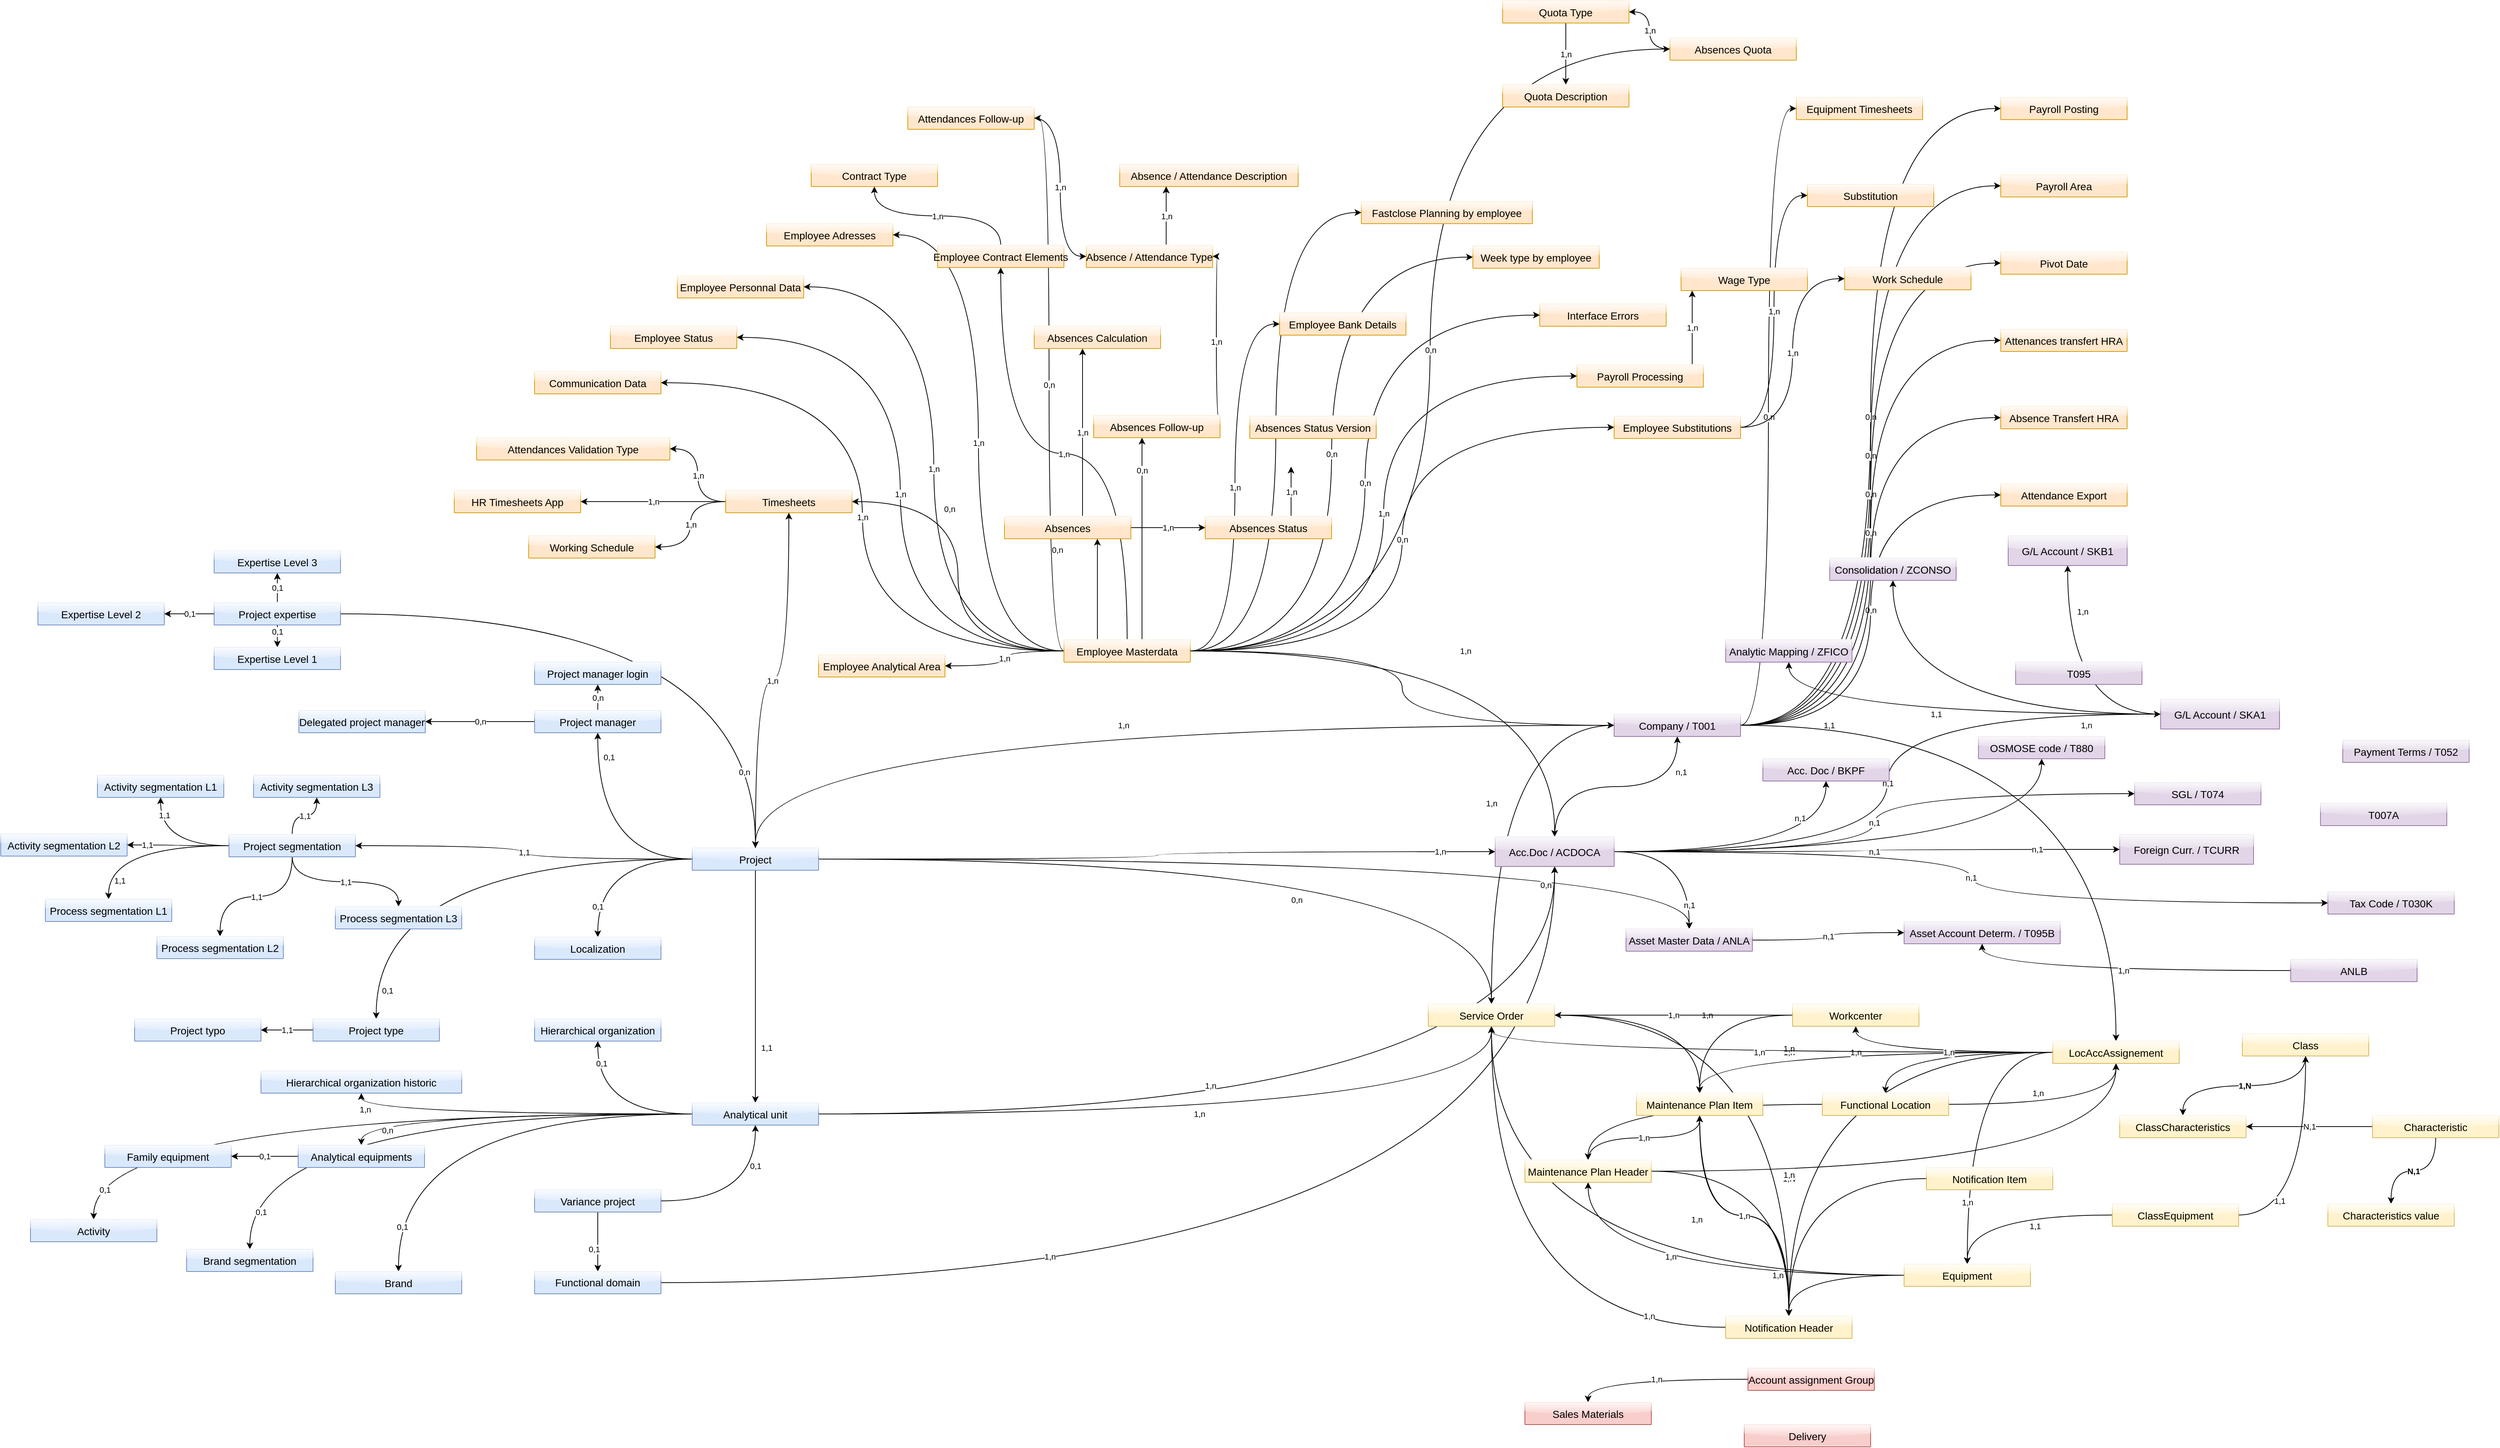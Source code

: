 <mxfile version="13.1.2" type="github" pages="2">
  <diagram name="Data Model" id="z_twg87dkK-BmfiqCGdA">
    <mxGraphModel dx="4711" dy="4001" grid="1" gridSize="10" guides="1" tooltips="1" connect="1" arrows="1" fold="1" page="1" pageScale="1" pageWidth="1169" pageHeight="827" math="0" shadow="0">
      <root>
        <mxCell id="0" />
        <mxCell id="1" parent="0" />
        <mxCell id="qFDPYde847bXw0wvkOTb-98" value="0,n" style="edgeStyle=elbowEdgeStyle;elbow=horizontal;endArrow=classic;html=1;curved=1;" parent="1" source="WjyaEWd1FnylNzARdrtx-123" target="qFDPYde847bXw0wvkOTb-123" edge="1">
          <mxGeometry width="50" height="50" relative="1" as="geometry">
            <mxPoint x="1971" y="-203" as="sourcePoint" />
            <mxPoint x="2120" y="460" as="targetPoint" />
          </mxGeometry>
        </mxCell>
        <mxCell id="qFDPYde847bXw0wvkOTb-112" value="0,n" style="edgeStyle=elbowEdgeStyle;elbow=horizontal;endArrow=classic;html=1;curved=1;" parent="1" source="WjyaEWd1FnylNzARdrtx-123" target="qFDPYde847bXw0wvkOTb-130" edge="1">
          <mxGeometry width="50" height="50" relative="1" as="geometry">
            <mxPoint x="1720" y="320" as="sourcePoint" />
            <mxPoint x="2130" y="247" as="targetPoint" />
          </mxGeometry>
        </mxCell>
        <mxCell id="qFDPYde847bXw0wvkOTb-113" value="0,n" style="edgeStyle=elbowEdgeStyle;elbow=horizontal;endArrow=classic;html=1;curved=1;" parent="1" source="WjyaEWd1FnylNzARdrtx-123" target="qFDPYde847bXw0wvkOTb-158" edge="1">
          <mxGeometry width="50" height="50" relative="1" as="geometry">
            <mxPoint x="1830" y="360" as="sourcePoint" />
            <mxPoint x="2130" y="547" as="targetPoint" />
          </mxGeometry>
        </mxCell>
        <mxCell id="qFDPYde847bXw0wvkOTb-115" value="0,n" style="edgeStyle=elbowEdgeStyle;elbow=horizontal;endArrow=classic;html=1;curved=1;" parent="1" source="WjyaEWd1FnylNzARdrtx-123" target="qFDPYde847bXw0wvkOTb-280" edge="1">
          <mxGeometry width="50" height="50" relative="1" as="geometry">
            <mxPoint x="1540.0" y="410" as="sourcePoint" />
            <mxPoint x="1820.0" y="1427.0" as="targetPoint" />
          </mxGeometry>
        </mxCell>
        <mxCell id="qFDPYde847bXw0wvkOTb-483" value="0,n" style="edgeStyle=elbowEdgeStyle;elbow=horizontal;endArrow=classic;html=1;curved=1;" parent="1" source="WjyaEWd1FnylNzARdrtx-123" target="qFDPYde847bXw0wvkOTb-174" edge="1">
          <mxGeometry width="50" height="50" relative="1" as="geometry">
            <mxPoint x="1880" y="287" as="sourcePoint" />
            <mxPoint x="3010" y="897" as="targetPoint" />
          </mxGeometry>
        </mxCell>
        <mxCell id="qFDPYde847bXw0wvkOTb-485" value="0,n" style="edgeStyle=elbowEdgeStyle;elbow=horizontal;endArrow=classic;html=1;curved=1;" parent="1" source="WjyaEWd1FnylNzARdrtx-123" target="qFDPYde847bXw0wvkOTb-264" edge="1">
          <mxGeometry width="50" height="50" relative="1" as="geometry">
            <mxPoint x="1880" y="287.5" as="sourcePoint" />
            <mxPoint x="3010" y="1227" as="targetPoint" />
          </mxGeometry>
        </mxCell>
        <mxCell id="qFDPYde847bXw0wvkOTb-114" value="0,n" style="edgeStyle=elbowEdgeStyle;elbow=horizontal;endArrow=classic;html=1;curved=1;" parent="1" source="WjyaEWd1FnylNzARdrtx-123" target="qFDPYde847bXw0wvkOTb-357" edge="1">
          <mxGeometry width="50" height="50" relative="1" as="geometry">
            <mxPoint x="1840" y="367" as="sourcePoint" />
            <mxPoint x="2130" y="247" as="targetPoint" />
          </mxGeometry>
        </mxCell>
        <mxCell id="qFDPYde847bXw0wvkOTb-458" value="1,n" style="edgeStyle=elbowEdgeStyle;elbow=horizontal;endArrow=classic;html=1;curved=1;" parent="1" source="qFDPYde847bXw0wvkOTb-450" target="qFDPYde847bXw0wvkOTb-139" edge="1">
          <mxGeometry width="50" height="50" relative="1" as="geometry">
            <mxPoint x="10" y="-2043" as="sourcePoint" />
            <mxPoint x="120" y="-1450" as="targetPoint" />
          </mxGeometry>
        </mxCell>
        <mxCell id="qFDPYde847bXw0wvkOTb-462" value="1,n" style="edgeStyle=elbowEdgeStyle;elbow=horizontal;endArrow=classic;html=1;curved=1;" parent="1" source="qFDPYde847bXw0wvkOTb-454" target="qFDPYde847bXw0wvkOTb-167" edge="1">
          <mxGeometry width="50" height="50" relative="1" as="geometry">
            <mxPoint x="190" y="-1762" as="sourcePoint" />
            <mxPoint x="190" y="-1424" as="targetPoint" />
          </mxGeometry>
        </mxCell>
        <mxCell id="qFDPYde847bXw0wvkOTb-107" value="1,n" style="edgeStyle=elbowEdgeStyle;elbow=horizontal;endArrow=classic;html=1;curved=1;" parent="1" source="qFDPYde847bXw0wvkOTb-324" target="qFDPYde847bXw0wvkOTb-335" edge="1">
          <mxGeometry width="50" height="50" relative="1" as="geometry">
            <mxPoint x="1150" y="-2000.69" as="sourcePoint" />
            <mxPoint x="960" y="-2560" as="targetPoint" />
          </mxGeometry>
        </mxCell>
        <mxCell id="qFDPYde847bXw0wvkOTb-389" value="1,n" style="edgeStyle=elbowEdgeStyle;elbow=horizontal;endArrow=classic;html=1;curved=1;" parent="1" source="qFDPYde847bXw0wvkOTb-335" target="qFDPYde847bXw0wvkOTb-117" edge="1">
          <mxGeometry width="50" height="50" relative="1" as="geometry">
            <mxPoint x="-210" y="-2744" as="sourcePoint" />
            <mxPoint x="-200" y="-2568.936" as="targetPoint" />
          </mxGeometry>
        </mxCell>
        <mxCell id="qFDPYde847bXw0wvkOTb-105" value="0,n" style="edgeStyle=elbowEdgeStyle;elbow=horizontal;endArrow=classic;html=1;strokeColor=#000000;curved=1;" parent="1" source="qFDPYde847bXw0wvkOTb-80" target="qFDPYde847bXw0wvkOTb-323" edge="1">
          <mxGeometry width="50" height="50" relative="1" as="geometry">
            <mxPoint x="1740" y="-210" as="sourcePoint" />
            <mxPoint x="1320" y="-970" as="targetPoint" />
          </mxGeometry>
        </mxCell>
        <mxCell id="qFDPYde847bXw0wvkOTb-94" value="0,n" style="edgeStyle=elbowEdgeStyle;elbow=horizontal;endArrow=classic;html=1;curved=1;" parent="1" source="qFDPYde847bXw0wvkOTb-80" target="qFDPYde847bXw0wvkOTb-59" edge="1">
          <mxGeometry x="0.461" y="10" width="50" height="50" relative="1" as="geometry">
            <mxPoint x="1960" y="-210" as="sourcePoint" />
            <mxPoint x="910" y="-1150" as="targetPoint" />
            <mxPoint as="offset" />
          </mxGeometry>
        </mxCell>
        <mxCell id="qFDPYde847bXw0wvkOTb-96" value="1,n" style="edgeStyle=elbowEdgeStyle;elbow=horizontal;endArrow=classic;html=1;curved=1;" parent="1" source="qFDPYde847bXw0wvkOTb-59" target="qFDPYde847bXw0wvkOTb-249" edge="1">
          <mxGeometry width="50" height="50" relative="1" as="geometry">
            <mxPoint x="-3592" y="-1134.0" as="sourcePoint" />
            <mxPoint x="-3440.0" y="-1621" as="targetPoint" />
          </mxGeometry>
        </mxCell>
        <mxCell id="qFDPYde847bXw0wvkOTb-97" value="1,n" style="edgeStyle=elbowEdgeStyle;elbow=horizontal;endArrow=classic;html=1;curved=1;" parent="1" source="qFDPYde847bXw0wvkOTb-72" target="qFDPYde847bXw0wvkOTb-241" edge="1">
          <mxGeometry width="50" height="50" relative="1" as="geometry">
            <mxPoint x="-3220.0" y="-1621" as="sourcePoint" />
            <mxPoint x="-2980" y="-1271" as="targetPoint" />
          </mxGeometry>
        </mxCell>
        <mxCell id="qFDPYde847bXw0wvkOTb-100" value="1,n" style="edgeStyle=elbowEdgeStyle;elbow=horizontal;endArrow=classic;html=1;curved=1;" parent="1" source="qFDPYde847bXw0wvkOTb-75" target="qFDPYde847bXw0wvkOTb-373" edge="1">
          <mxGeometry width="50" height="50" relative="1" as="geometry">
            <mxPoint x="-1950" y="-965" as="sourcePoint" />
            <mxPoint x="-1640" y="-919" as="targetPoint" />
          </mxGeometry>
        </mxCell>
        <mxCell id="qFDPYde847bXw0wvkOTb-102" value="0,n" style="edgeStyle=elbowEdgeStyle;elbow=horizontal;endArrow=classic;html=1;curved=1;" parent="1" source="qFDPYde847bXw0wvkOTb-80" target="qFDPYde847bXw0wvkOTb-254" edge="1">
          <mxGeometry width="50" height="50" relative="1" as="geometry">
            <mxPoint x="1960" y="-220" as="sourcePoint" />
            <mxPoint x="2570" y="-1268.0" as="targetPoint" />
          </mxGeometry>
        </mxCell>
        <mxCell id="qFDPYde847bXw0wvkOTb-103" value="0,n" style="edgeStyle=elbowEdgeStyle;elbow=horizontal;endArrow=classic;html=1;curved=1;" parent="1" source="qFDPYde847bXw0wvkOTb-80" target="qFDPYde847bXw0wvkOTb-380" edge="1">
          <mxGeometry width="50" height="50" relative="1" as="geometry">
            <mxPoint x="1961" y="-213" as="sourcePoint" />
            <mxPoint x="2050" y="-1193.0" as="targetPoint" />
          </mxGeometry>
        </mxCell>
        <mxCell id="qFDPYde847bXw0wvkOTb-285" value="1,n" style="edgeStyle=elbowEdgeStyle;elbow=horizontal;endArrow=classic;html=1;exitX=0;exitY=0.5;exitDx=0;exitDy=0;curved=1;" parent="1" source="qFDPYde847bXw0wvkOTb-80" target="qFDPYde847bXw0wvkOTb-231" edge="1">
          <mxGeometry width="50" height="50" relative="1" as="geometry">
            <mxPoint x="1751" y="-178" as="sourcePoint" />
            <mxPoint x="100" y="-9" as="targetPoint" />
          </mxGeometry>
        </mxCell>
        <mxCell id="qFDPYde847bXw0wvkOTb-287" value="1,n" style="edgeStyle=elbowEdgeStyle;elbow=horizontal;endArrow=classic;html=1;curved=1;" parent="1" source="qFDPYde847bXw0wvkOTb-80" target="qFDPYde847bXw0wvkOTb-218" edge="1">
          <mxGeometry width="50" height="50" relative="1" as="geometry">
            <mxPoint x="1740" y="-220" as="sourcePoint" />
            <mxPoint x="-180" y="-73" as="targetPoint" />
          </mxGeometry>
        </mxCell>
        <mxCell id="qFDPYde847bXw0wvkOTb-288" value="1,n" style="edgeStyle=elbowEdgeStyle;elbow=horizontal;endArrow=classic;html=1;curved=1;" parent="1" source="qFDPYde847bXw0wvkOTb-80" target="qFDPYde847bXw0wvkOTb-205" edge="1">
          <mxGeometry width="50" height="50" relative="1" as="geometry">
            <mxPoint x="2120.0" y="-110.0" as="sourcePoint" />
            <mxPoint x="470" y="96" as="targetPoint" />
          </mxGeometry>
        </mxCell>
        <mxCell id="qFDPYde847bXw0wvkOTb-289" value="1,n" style="edgeStyle=elbowEdgeStyle;elbow=horizontal;endArrow=classic;html=1;curved=1;" parent="1" source="qFDPYde847bXw0wvkOTb-80" target="qFDPYde847bXw0wvkOTb-193" edge="1">
          <mxGeometry width="50" height="50" relative="1" as="geometry">
            <mxPoint x="1753.42" y="-212.438" as="sourcePoint" />
            <mxPoint x="400" y="57" as="targetPoint" />
          </mxGeometry>
        </mxCell>
        <mxCell id="qFDPYde847bXw0wvkOTb-292" value="1,n" style="edgeStyle=elbowEdgeStyle;elbow=horizontal;endArrow=classic;html=1;exitX=0;exitY=0.5;exitDx=0;exitDy=0;curved=1;" parent="1" source="qFDPYde847bXw0wvkOTb-80" target="qFDPYde847bXw0wvkOTb-432" edge="1">
          <mxGeometry width="50" height="50" relative="1" as="geometry">
            <mxPoint x="1740" y="-200" as="sourcePoint" />
            <mxPoint x="990" y="207" as="targetPoint" />
          </mxGeometry>
        </mxCell>
        <mxCell id="qFDPYde847bXw0wvkOTb-294" value="1,n" style="edgeStyle=elbowEdgeStyle;elbow=horizontal;endArrow=classic;html=1;curved=1;" parent="1" source="qFDPYde847bXw0wvkOTb-305" target="qFDPYde847bXw0wvkOTb-345" edge="1">
          <mxGeometry width="50" height="50" relative="1" as="geometry">
            <mxPoint x="1761" y="788" as="sourcePoint" />
            <mxPoint x="1280" y="1282" as="targetPoint" />
          </mxGeometry>
        </mxCell>
        <mxCell id="qFDPYde847bXw0wvkOTb-297" value="1,n" style="edgeStyle=elbowEdgeStyle;elbow=horizontal;endArrow=classic;html=1;" parent="1" source="qFDPYde847bXw0wvkOTb-401" target="qFDPYde847bXw0wvkOTb-391" edge="1">
          <mxGeometry width="50" height="50" relative="1" as="geometry">
            <mxPoint x="520" y="-1886" as="sourcePoint" />
            <mxPoint x="-10" y="-1650.0" as="targetPoint" />
          </mxGeometry>
        </mxCell>
        <mxCell id="qFDPYde847bXw0wvkOTb-460" value="0,n" style="edgeStyle=elbowEdgeStyle;elbow=horizontal;endArrow=classic;html=1;curved=1;" parent="1" source="qFDPYde847bXw0wvkOTb-80" target="qFDPYde847bXw0wvkOTb-447" edge="1">
          <mxGeometry width="50" height="50" relative="1" as="geometry">
            <mxPoint x="1750" y="-213" as="sourcePoint" />
            <mxPoint x="270" y="77" as="targetPoint" />
          </mxGeometry>
        </mxCell>
        <mxCell id="qFDPYde847bXw0wvkOTb-466" value="1,n" style="edgeStyle=elbowEdgeStyle;elbow=horizontal;endArrow=classic;html=1;exitX=1;exitY=0.5;exitDx=0;exitDy=0;curved=1;" parent="1" source="qFDPYde847bXw0wvkOTb-5" target="qFDPYde847bXw0wvkOTb-17" edge="1">
          <mxGeometry width="50" height="50" relative="1" as="geometry">
            <mxPoint x="-320" y="-1542" as="sourcePoint" />
            <mxPoint x="-270" y="-1592" as="targetPoint" />
          </mxGeometry>
        </mxCell>
        <mxCell id="qFDPYde847bXw0wvkOTb-469" value="0,n" style="edgeStyle=elbowEdgeStyle;elbow=horizontal;endArrow=classic;html=1;curved=1;" parent="1" source="qFDPYde847bXw0wvkOTb-80" target="qFDPYde847bXw0wvkOTb-2" edge="1">
          <mxGeometry x="0.677" width="50" height="50" relative="1" as="geometry">
            <mxPoint x="1740" y="-210" as="sourcePoint" />
            <mxPoint x="630" y="-1260" as="targetPoint" />
            <mxPoint as="offset" />
          </mxGeometry>
        </mxCell>
        <mxCell id="qFDPYde847bXw0wvkOTb-471" value="1,n" style="edgeStyle=elbowEdgeStyle;elbow=horizontal;endArrow=classic;html=1;curved=1;" parent="1" source="qFDPYde847bXw0wvkOTb-17" target="qFDPYde847bXw0wvkOTb-22" edge="1">
          <mxGeometry width="50" height="50" relative="1" as="geometry">
            <mxPoint x="-360" y="-2020" as="sourcePoint" />
            <mxPoint x="-360" y="-1830" as="targetPoint" />
          </mxGeometry>
        </mxCell>
        <mxCell id="qFDPYde847bXw0wvkOTb-473" value="1,n" style="edgeStyle=elbowEdgeStyle;elbow=horizontal;endArrow=classic;html=1;curved=1;" parent="1" source="qFDPYde847bXw0wvkOTb-29" target="qFDPYde847bXw0wvkOTb-17" edge="1">
          <mxGeometry width="50" height="50" relative="1" as="geometry">
            <mxPoint x="-70" y="-1870" as="sourcePoint" />
            <mxPoint x="-370" y="-1666" as="targetPoint" />
          </mxGeometry>
        </mxCell>
        <mxCell id="qFDPYde847bXw0wvkOTb-475" value="0,n" style="edgeStyle=elbowEdgeStyle;elbow=horizontal;endArrow=classic;html=1;curved=1;" parent="1" source="qFDPYde847bXw0wvkOTb-80" target="qFDPYde847bXw0wvkOTb-26" edge="1">
          <mxGeometry width="50" height="50" relative="1" as="geometry">
            <mxPoint x="1750.0" y="-200.0" as="sourcePoint" />
            <mxPoint x="1400" y="-797.143" as="targetPoint" />
          </mxGeometry>
        </mxCell>
        <mxCell id="qFDPYde847bXw0wvkOTb-477" value="1,n" style="edgeStyle=elbowEdgeStyle;elbow=horizontal;endArrow=classic;html=1;curved=1;" parent="1" source="qFDPYde847bXw0wvkOTb-80" target="qFDPYde847bXw0wvkOTb-41" edge="1">
          <mxGeometry width="50" height="50" relative="1" as="geometry">
            <mxPoint x="1759.14" y="-201.952" as="sourcePoint" />
            <mxPoint x="1580.0" y="-1323" as="targetPoint" />
          </mxGeometry>
        </mxCell>
        <mxCell id="qFDPYde847bXw0wvkOTb-481" value="0,n" style="edgeStyle=elbowEdgeStyle;elbow=horizontal;endArrow=classic;html=1;curved=1;" parent="1" source="qFDPYde847bXw0wvkOTb-80" target="qFDPYde847bXw0wvkOTb-150" edge="1">
          <mxGeometry width="50" height="50" relative="1" as="geometry">
            <mxPoint x="1970" y="-200" as="sourcePoint" />
            <mxPoint x="2910" y="-410" as="targetPoint" />
          </mxGeometry>
        </mxCell>
        <mxCell id="qFDPYde847bXw0wvkOTb-493" value="1,n" style="edgeStyle=elbowEdgeStyle;elbow=horizontal;endArrow=classic;html=1;curved=1;" parent="1" source="qFDPYde847bXw0wvkOTb-80" target="qFDPYde847bXw0wvkOTb-302" edge="1">
          <mxGeometry width="50" height="50" relative="1" as="geometry">
            <mxPoint x="1750.24" y="-221.476" as="sourcePoint" />
            <mxPoint x="1540" y="827" as="targetPoint" />
          </mxGeometry>
        </mxCell>
        <mxCell id="4F4Rg9Ik8cbUJDCw3HOp-12" value="1,n" style="edgeStyle=orthogonalEdgeStyle;curved=1;jumpStyle=arc;orthogonalLoop=1;jettySize=auto;html=1;shadow=0;strokeColor=#000000;" parent="1" source="WjyaEWd1FnylNzARdrtx-123" target="lDzSUfxi5BvbEKOxiYQz-190" edge="1">
          <mxGeometry relative="1" as="geometry" />
        </mxCell>
        <mxCell id="mcqGeDhtgYZcCoHdqQjH-18" value="0,1" style="edgeStyle=orthogonalEdgeStyle;orthogonalLoop=1;jettySize=auto;html=1;jumpStyle=arc;curved=1;" parent="1" source="Li1owNoAyegXamZ7HWL1-23" target="lDzSUfxi5BvbEKOxiYQz-274" edge="1">
          <mxGeometry x="0.519" relative="1" as="geometry">
            <mxPoint x="-109.06" y="-1565" as="targetPoint" />
            <mxPoint x="-280.06" y="-1466" as="sourcePoint" />
            <mxPoint as="offset" />
          </mxGeometry>
        </mxCell>
        <mxCell id="4F4Rg9Ik8cbUJDCw3HOp-7" value="1,n" style="edgeStyle=orthogonalEdgeStyle;curved=1;jumpStyle=arc;orthogonalLoop=1;jettySize=auto;html=1;shadow=0;strokeColor=#000000;" parent="1" source="lDzSUfxi5BvbEKOxiYQz-274" target="WjyaEWd1FnylNzARdrtx-15" edge="1">
          <mxGeometry x="-0.204" y="38" relative="1" as="geometry">
            <mxPoint as="offset" />
          </mxGeometry>
        </mxCell>
        <mxCell id="4F4Rg9Ik8cbUJDCw3HOp-10" value="1,n" style="edgeStyle=orthogonalEdgeStyle;curved=1;jumpStyle=arc;orthogonalLoop=1;jettySize=auto;html=1;shadow=0;strokeColor=#000000;" parent="1" source="xtotMLcCFGcg3YwNCyzb-4" target="WjyaEWd1FnylNzARdrtx-16" edge="1">
          <mxGeometry x="-0.407" y="35" relative="1" as="geometry">
            <mxPoint as="offset" />
          </mxGeometry>
        </mxCell>
        <mxCell id="4F4Rg9Ik8cbUJDCw3HOp-13" value="1,n" style="edgeStyle=orthogonalEdgeStyle;curved=1;jumpStyle=arc;orthogonalLoop=1;jettySize=auto;html=1;shadow=0;strokeColor=#000000;" parent="1" source="lDzSUfxi5BvbEKOxiYQz-188" target="WjyaEWd1FnylNzARdrtx-49" edge="1">
          <mxGeometry x="0.836" relative="1" as="geometry">
            <mxPoint x="1" as="offset" />
          </mxGeometry>
        </mxCell>
        <mxCell id="4F4Rg9Ik8cbUJDCw3HOp-20" value="0,n" style="edgeStyle=orthogonalEdgeStyle;curved=1;jumpStyle=arc;orthogonalLoop=1;jettySize=auto;html=1;shadow=0;strokeColor=#000000;" parent="1" source="lDzSUfxi5BvbEKOxiYQz-188" target="WjyaEWd1FnylNzARdrtx-94" edge="1">
          <mxGeometry x="0.546" y="-35" relative="1" as="geometry">
            <mxPoint as="offset" />
          </mxGeometry>
        </mxCell>
        <mxCell id="bZIgu6TSUtJgDnnIhl3h-3" value="1,n" style="edgeStyle=orthogonalEdgeStyle;curved=1;orthogonalLoop=1;jettySize=auto;html=1;" edge="1" parent="1" source="lDzSUfxi5BvbEKOxiYQz-274" target="yD2Yjnu3b1P1I_82B-La-286">
          <mxGeometry relative="1" as="geometry" />
        </mxCell>
        <mxCell id="bZIgu6TSUtJgDnnIhl3h-4" value="0,n" style="edgeStyle=orthogonalEdgeStyle;curved=1;orthogonalLoop=1;jettySize=auto;html=1;" edge="1" parent="1" source="lDzSUfxi5BvbEKOxiYQz-188" target="yD2Yjnu3b1P1I_82B-La-315">
          <mxGeometry x="0.169" y="-55" relative="1" as="geometry">
            <mxPoint as="offset" />
          </mxGeometry>
        </mxCell>
        <mxCell id="lDzSUfxi5BvbEKOxiYQz-208" value="0,1" style="edgeStyle=orthogonalEdgeStyle;orthogonalLoop=1;jettySize=auto;html=1;strokeColor=#000000;curved=1;" parent="1" source="lDzSUfxi5BvbEKOxiYQz-191" target="lDzSUfxi5BvbEKOxiYQz-210" edge="1">
          <mxGeometry x="0.881" y="15" relative="1" as="geometry">
            <mxPoint x="-320" y="-511.765" as="targetPoint" />
            <mxPoint x="569" y="-489" as="sourcePoint" />
            <mxPoint as="offset" />
          </mxGeometry>
        </mxCell>
        <mxCell id="lDzSUfxi5BvbEKOxiYQz-232" value="1,1" style="edgeStyle=orthogonalEdgeStyle;orthogonalLoop=1;jettySize=auto;html=1;jumpStyle=arc;curved=1;" parent="1" source="lDzSUfxi5BvbEKOxiYQz-237" target="lDzSUfxi5BvbEKOxiYQz-226" edge="1">
          <mxGeometry relative="1" as="geometry">
            <mxPoint x="-1496.75" y="-1102" as="targetPoint" />
            <mxPoint x="-2088.926" y="-1321.412" as="sourcePoint" />
          </mxGeometry>
        </mxCell>
        <mxCell id="lDzSUfxi5BvbEKOxiYQz-240" value="1,1" style="edgeStyle=orthogonalEdgeStyle;orthogonalLoop=1;jettySize=auto;html=1;curved=1;" parent="1" source="lDzSUfxi5BvbEKOxiYQz-188" target="lDzSUfxi5BvbEKOxiYQz-234" edge="1">
          <mxGeometry relative="1" as="geometry">
            <mxPoint x="550" y="-210" as="targetPoint" />
            <mxPoint x="60.176" y="-227.647" as="sourcePoint" />
          </mxGeometry>
        </mxCell>
        <mxCell id="lDzSUfxi5BvbEKOxiYQz-262" value="0,1" style="edgeStyle=orthogonalEdgeStyle;orthogonalLoop=1;jettySize=auto;html=1;jumpStyle=arc;curved=1;" parent="1" source="lDzSUfxi5BvbEKOxiYQz-198" target="lDzSUfxi5BvbEKOxiYQz-260" edge="1">
          <mxGeometry x="0.652" relative="1" as="geometry">
            <mxPoint x="480" y="-350" as="targetPoint" />
            <mxPoint x="460" y="-388" as="sourcePoint" />
            <mxPoint y="-1" as="offset" />
          </mxGeometry>
        </mxCell>
        <mxCell id="lDzSUfxi5BvbEKOxiYQz-289" value="1,1" style="edgeStyle=orthogonalEdgeStyle;orthogonalLoop=1;jettySize=auto;html=1;curved=1;" parent="1" source="RFBHOdRPObwg8LgrPX6P-4" target="lDzSUfxi5BvbEKOxiYQz-274" edge="1">
          <mxGeometry x="0.535" y="15" relative="1" as="geometry">
            <mxPoint x="-660.06" y="-1226" as="targetPoint" />
            <mxPoint x="-540.06" y="-876" as="sourcePoint" />
            <mxPoint y="-1" as="offset" />
          </mxGeometry>
        </mxCell>
        <mxCell id="lDzSUfxi5BvbEKOxiYQz-304" value="0,1" style="edgeStyle=orthogonalEdgeStyle;orthogonalLoop=1;jettySize=auto;html=1;jumpStyle=arc;curved=1;" parent="1" source="lDzSUfxi5BvbEKOxiYQz-274" target="lDzSUfxi5BvbEKOxiYQz-291" edge="1">
          <mxGeometry x="0.739" y="-5" relative="1" as="geometry">
            <mxPoint x="-1010.06" y="-1686" as="targetPoint" />
            <mxPoint x="-1009.854" y="-495.824" as="sourcePoint" />
            <mxPoint as="offset" />
          </mxGeometry>
        </mxCell>
        <mxCell id="lDzSUfxi5BvbEKOxiYQz-334" value="0,n" style="edgeStyle=orthogonalEdgeStyle;orthogonalLoop=1;jettySize=auto;html=1;jumpStyle=arc;strokeColor=#000000;curved=1;" parent="1" source="lDzSUfxi5BvbEKOxiYQz-242" target="lDzSUfxi5BvbEKOxiYQz-306" edge="1">
          <mxGeometry relative="1" as="geometry">
            <mxPoint x="-1711.25" y="-1325" as="targetPoint" />
            <mxPoint x="-1776.25" y="-579" as="sourcePoint" />
          </mxGeometry>
        </mxCell>
        <mxCell id="it8yWWZXjvdgbn8J4eUd-15" value="0,1" style="edgeStyle=orthogonalEdgeStyle;orthogonalLoop=1;jettySize=auto;html=1;jumpStyle=arc;curved=1;" parent="1" source="lDzSUfxi5BvbEKOxiYQz-362" target="it8yWWZXjvdgbn8J4eUd-3" edge="1">
          <mxGeometry relative="1" as="geometry" />
        </mxCell>
        <mxCell id="lDzSUfxi5BvbEKOxiYQz-372" value="0,1" style="edgeStyle=orthogonalEdgeStyle;orthogonalLoop=1;jettySize=auto;html=1;jumpStyle=arc;curved=1;" parent="1" source="lDzSUfxi5BvbEKOxiYQz-192" target="lDzSUfxi5BvbEKOxiYQz-242" edge="1">
          <mxGeometry x="0.771" y="-15" relative="1" as="geometry">
            <mxPoint x="480" y="-810" as="targetPoint" />
            <mxPoint x="450" y="-529" as="sourcePoint" />
            <mxPoint y="-1" as="offset" />
          </mxGeometry>
        </mxCell>
        <mxCell id="X8MtjrB3WR13Wo5o7lJd-15" value="1,n" style="edgeStyle=orthogonalEdgeStyle;orthogonalLoop=1;jettySize=auto;html=1;jumpStyle=arc;curved=1;" parent="1" source="lDzSUfxi5BvbEKOxiYQz-274" target="X8MtjrB3WR13Wo5o7lJd-2" edge="1">
          <mxGeometry x="0.86" y="-5" relative="1" as="geometry">
            <mxPoint x="-1160.06" y="-1128" as="targetPoint" />
            <mxPoint x="-920.06" y="-1086" as="sourcePoint" />
            <mxPoint y="-1" as="offset" />
          </mxGeometry>
        </mxCell>
        <mxCell id="dS1JGsFdbKq4Z5uHOp_5-7" value="0,1" style="edgeStyle=orthogonalEdgeStyle;orthogonalLoop=1;jettySize=auto;html=1;curved=1;" parent="1" source="lDzSUfxi5BvbEKOxiYQz-278" target="U11EhgsPN4kI61gkdyZ0-5" edge="1">
          <mxGeometry x="0.802" y="5" relative="1" as="geometry">
            <mxPoint x="-1630.06" y="-38" as="targetPoint" />
            <mxPoint x="-880.06" y="-951" as="sourcePoint" />
            <mxPoint as="offset" />
          </mxGeometry>
        </mxCell>
        <mxCell id="dS1JGsFdbKq4Z5uHOp_5-8" value="0,1" style="edgeStyle=orthogonalEdgeStyle;orthogonalLoop=1;jettySize=auto;html=1;jumpStyle=arc;curved=1;" parent="1" source="lDzSUfxi5BvbEKOxiYQz-279" target="ASGuUUj7UjWxBWOryg2l-5" edge="1">
          <mxGeometry x="0.871" y="15" relative="1" as="geometry">
            <mxPoint x="-685.589" y="-1307" as="targetPoint" />
            <mxPoint x="-685.589" y="-1030.529" as="sourcePoint" />
            <mxPoint as="offset" />
          </mxGeometry>
        </mxCell>
        <mxCell id="Ql5sjTJoxsce_3tXMmmo-1" value="0,1" style="edgeStyle=orthogonalEdgeStyle;orthogonalLoop=1;jettySize=auto;html=1;jumpStyle=arc;curved=1;" parent="1" source="lDzSUfxi5BvbEKOxiYQz-280" target="PdFCjeRW8q_iJjnafXWr-5" edge="1">
          <mxGeometry x="0.915" y="15" relative="1" as="geometry">
            <mxPoint x="-684.727" y="-1306.667" as="targetPoint" />
            <mxPoint x="-841.06" y="-875" as="sourcePoint" />
            <mxPoint as="offset" />
          </mxGeometry>
        </mxCell>
        <mxCell id="1VQrY0FUdZkkbCytE0tr-3" value="0,n" style="edgeStyle=orthogonalEdgeStyle;orthogonalLoop=1;jettySize=auto;html=1;jumpStyle=arc;curved=1;" parent="1" source="lDzSUfxi5BvbEKOxiYQz-274" target="lDzSUfxi5BvbEKOxiYQz-356" edge="1">
          <mxGeometry x="0.918" y="35" relative="1" as="geometry">
            <mxPoint x="-960.06" y="-636" as="targetPoint" />
            <mxPoint x="-1000.06" y="-1056" as="sourcePoint" />
            <mxPoint as="offset" />
          </mxGeometry>
        </mxCell>
        <mxCell id="lDzSUfxi5BvbEKOxiYQz-310" value="0,n" style="edgeStyle=orthogonalEdgeStyle;orthogonalLoop=1;jettySize=auto;html=1;jumpStyle=arc;curved=1;" parent="1" source="mgHeqjMDMRxXPPtbzh9C-4" target="lDzSUfxi5BvbEKOxiYQz-188" edge="1">
          <mxGeometry x="0.765" y="-15" relative="1" as="geometry">
            <mxPoint x="-639.06" y="-345" as="targetPoint" />
            <mxPoint x="-679.06" y="-185" as="sourcePoint" />
            <mxPoint as="offset" />
          </mxGeometry>
        </mxCell>
        <mxCell id="4X0MSBGTj48URWTWJAf--50" value="1,1" style="edgeStyle=orthogonalEdgeStyle;orthogonalLoop=1;jettySize=auto;html=1;jumpStyle=arc;curved=1;" parent="1" source="4X0MSBGTj48URWTWJAf--41" target="4X0MSBGTj48URWTWJAf--43" edge="1">
          <mxGeometry relative="1" as="geometry">
            <mxPoint x="-1397.464" y="-1184.357" as="targetPoint" />
            <mxPoint x="-1466.75" y="-1142" as="sourcePoint" />
          </mxGeometry>
        </mxCell>
        <mxCell id="4X0MSBGTj48URWTWJAf--68" value="1,1" style="edgeStyle=orthogonalEdgeStyle;orthogonalLoop=1;jettySize=auto;html=1;jumpStyle=arc;curved=1;" parent="1" source="lDzSUfxi5BvbEKOxiYQz-236" target="4X0MSBGTj48URWTWJAf--67" edge="1">
          <mxGeometry relative="1" as="geometry">
            <mxPoint x="-1088.607" y="-1395.071" as="targetPoint" />
            <mxPoint x="-1164.321" y="-1245.071" as="sourcePoint" />
          </mxGeometry>
        </mxCell>
        <mxCell id="4X0MSBGTj48URWTWJAf--80" value="1,1" style="edgeStyle=orthogonalEdgeStyle;orthogonalLoop=1;jettySize=auto;html=1;jumpStyle=arc;curved=1;" parent="1" source="lDzSUfxi5BvbEKOxiYQz-238" target="4X0MSBGTj48URWTWJAf--79" edge="1">
          <mxGeometry x="0.775" y="15" relative="1" as="geometry">
            <mxPoint x="-856.691" y="-1413" as="targetPoint" />
            <mxPoint x="-1519.321" y="-1209.286" as="sourcePoint" />
            <mxPoint y="1" as="offset" />
          </mxGeometry>
        </mxCell>
        <mxCell id="4X0MSBGTj48URWTWJAf--92" value="&lt;span style=&quot;color: rgba(0 , 0 , 0 , 0) ; font-family: monospace ; font-size: 0px&quot;&gt;%3CmxGraphModel%3E%3Croot%3E%3CmxCell%20id%3D%220%22%2F%3E%3CmxCell%20id%3D%221%22%20parent%3D%220%22%2F%3E%3CmxCell%20id%3D%222%22%20value%3D%22Activity%20segmentation%20L3%20Text%22%20style%3D%22swimlane%3BfontStyle%3D0%3BchildLayout%3DstackLayout%3Bhorizontal%3D1%3BstartSize%3D24%3BfillColor%3D%23e0e0e0%3BhorizontalStack%3D0%3BresizeParent%3D1%3BresizeParentMax%3D0%3BresizeLast%3D0%3Bcollapsible%3D1%3BmarginBottom%3D0%3BswimlaneFillColor%3D%23ffffff%3Balign%3Dcenter%3BfontSize%3D14%3B%22%20vertex%3D%221%22%20parent%3D%221%22%3E%3CmxGeometry%20x%3D%221423.559%22%20y%3D%22657.5%22%20width%3D%22210%22%20height%3D%22102%22%20as%3D%22geometry%22%3E%3CmxRectangle%20x%3D%22100%22%20y%3D%2270%22%20width%3D%2280%22%20height%3D%2224%22%20as%3D%22alternateBounds%22%2F%3E%3C%2FmxGeometry%3E%3C%2FmxCell%3E%3CmxCell%20id%3D%223%22%20value%3D%22Activity%20code%20L3%22%20style%3D%22text%3BstrokeColor%3Dnone%3BfillColor%3D%23D4E1F5%3BspacingLeft%3D4%3BspacingRight%3D4%3Boverflow%3Dhidden%3Brotatable%3D0%3Bpoints%3D%5B%5B0%2C0.5%5D%2C%5B1%2C0.5%5D%5D%3BportConstraint%3Deastwest%3BfontSize%3D12%3BfontStyle%3D1%22%20vertex%3D%221%22%20parent%3D%222%22%3E%3CmxGeometry%20y%3D%2224%22%20width%3D%22210%22%20height%3D%2226%22%20as%3D%22geometry%22%2F%3E%3C%2FmxCell%3E%3CmxCell%20id%3D%224%22%20value%3D%22Language%22%20style%3D%22text%3BstrokeColor%3Dnone%3BfillColor%3D%23D4E1F5%3BspacingLeft%3D4%3BspacingRight%3D4%3Boverflow%3Dhidden%3Brotatable%3D0%3Bpoints%3D%5B%5B0%2C0.5%5D%2C%5B1%2C0.5%5D%5D%3BportConstraint%3Deastwest%3BfontSize%3D12%3B%22%20vertex%3D%221%22%20parent%3D%222%22%3E%3CmxGeometry%20y%3D%2250%22%20width%3D%22210%22%20height%3D%2224%22%20as%3D%22geometry%22%2F%3E%3C%2FmxCell%3E%3CmxCell%20id%3D%225%22%20value%3D%22Process%20L3%20description%22%20style%3D%22text%3BstrokeColor%3Dnone%3BfillColor%3Dnone%3BspacingLeft%3D4%3BspacingRight%3D4%3Boverflow%3Dhidden%3Brotatable%3D0%3Bpoints%3D%5B%5B0%2C0.5%5D%2C%5B1%2C0.5%5D%5D%3BportConstraint%3Deastwest%3BfontSize%3D12%3B%22%20vertex%3D%221%22%20parent%3D%222%22%3E%3CmxGeometry%20y%3D%2274%22%20width%3D%22210%22%20height%3D%2228%22%20as%3D%22geometry%22%2F%3E%3C%2FmxCell%3E%3C%2Froot%3E%3C%2FmxGraphModel%3E&lt;/span&gt;" style="text;html=1;align=center;verticalAlign=middle;resizable=0;points=[];;autosize=1;" parent="1" vertex="1">
          <mxGeometry x="-1462" y="-1350" width="20" height="20" as="geometry" />
        </mxCell>
        <mxCell id="4X0MSBGTj48URWTWJAf--108" value="1,1" style="edgeStyle=orthogonalEdgeStyle;orthogonalLoop=1;jettySize=auto;html=1;jumpStyle=arc;curved=1;" parent="1" source="lDzSUfxi5BvbEKOxiYQz-235" target="4X0MSBGTj48URWTWJAf--91" edge="1">
          <mxGeometry x="0.592" relative="1" as="geometry">
            <mxPoint x="-1481.964" y="-1013.214" as="targetPoint" />
            <mxPoint x="-1854.821" y="-841.786" as="sourcePoint" />
            <mxPoint x="-1" as="offset" />
          </mxGeometry>
        </mxCell>
        <mxCell id="mgHeqjMDMRxXPPtbzh9C-21" value="0,1" style="edgeStyle=orthogonalEdgeStyle;orthogonalLoop=1;jettySize=auto;html=1;jumpStyle=arc;curved=1;" parent="1" source="mgHeqjMDMRxXPPtbzh9C-5" target="NBoWqLxddeZC6eDTmRRg-4" edge="1">
          <mxGeometry relative="1" as="geometry">
            <mxPoint x="580" y="101" as="targetPoint" />
            <mxPoint x="315.529" y="121.882" as="sourcePoint" />
            <mxPoint as="offset" />
          </mxGeometry>
        </mxCell>
        <mxCell id="mgHeqjMDMRxXPPtbzh9C-23" value="0,1" style="edgeStyle=orthogonalEdgeStyle;orthogonalLoop=1;jettySize=auto;html=1;jumpStyle=arc;curved=1;" parent="1" source="mgHeqjMDMRxXPPtbzh9C-10" target="mgHeqjMDMRxXPPtbzh9C-31" edge="1">
          <mxGeometry x="0.202" relative="1" as="geometry">
            <mxPoint x="354.206" y="321.412" as="targetPoint" />
            <mxPoint x="257.735" y="170.824" as="sourcePoint" />
            <mxPoint y="-1" as="offset" />
          </mxGeometry>
        </mxCell>
        <mxCell id="mgHeqjMDMRxXPPtbzh9C-24" value="0,1" style="edgeStyle=orthogonalEdgeStyle;orthogonalLoop=1;jettySize=auto;html=1;jumpStyle=arc;curved=1;" parent="1" source="mgHeqjMDMRxXPPtbzh9C-8" target="mgHeqjMDMRxXPPtbzh9C-37" edge="1">
          <mxGeometry relative="1" as="geometry">
            <mxPoint x="410" y="330" as="targetPoint" />
            <mxPoint x="120.235" y="262.824" as="sourcePoint" />
          </mxGeometry>
        </mxCell>
        <mxCell id="xtotMLcCFGcg3YwNCyzb-6" value="0,1" style="edgeStyle=orthogonalEdgeStyle;orthogonalLoop=1;jettySize=auto;html=1;shadow=0;jumpStyle=arc;curved=1;" parent="1" source="IfWO7IwaFU0mF3ll1rzK-17" target="xtotMLcCFGcg3YwNCyzb-4" edge="1">
          <mxGeometry x="0.25" y="-5" relative="1" as="geometry">
            <mxPoint x="-402.589" y="-1669.353" as="targetPoint" />
            <mxPoint x="-722.06" y="-1544" as="sourcePoint" />
            <mxPoint as="offset" />
          </mxGeometry>
        </mxCell>
        <mxCell id="Li1owNoAyegXamZ7HWL1-21" value="1,1" style="edgeStyle=orthogonalEdgeStyle;orthogonalLoop=1;jettySize=auto;html=1;entryX=1;entryY=0.5;entryDx=0;entryDy=0;curved=1;" parent="1" source="lDzSUfxi5BvbEKOxiYQz-212" target="Li1owNoAyegXamZ7HWL1-8" edge="1">
          <mxGeometry relative="1" as="geometry">
            <mxPoint x="-1708.821" y="-788.857" as="targetPoint" />
            <mxPoint x="-1708.821" y="-900.286" as="sourcePoint" />
          </mxGeometry>
        </mxCell>
        <mxCell id="VndD6iL_CGAQPDm_aolm-2" value="0,n" style="edgeStyle=orthogonalEdgeStyle;orthogonalLoop=1;jettySize=auto;html=1;jumpStyle=arc;strokeColor=#000000;curved=1;" parent="1" source="lDzSUfxi5BvbEKOxiYQz-242" target="VndD6iL_CGAQPDm_aolm-6" edge="1">
          <mxGeometry relative="1" as="geometry">
            <mxPoint x="-1751.249" y="-766.504" as="targetPoint" />
            <mxPoint x="-1751.249" y="-866.504" as="sourcePoint" />
            <Array as="points" />
          </mxGeometry>
        </mxCell>
        <mxCell id="68M_bXw2la_Ou8QFjbVd-3" value="1,1" style="edgeStyle=orthogonalEdgeStyle;orthogonalLoop=1;jettySize=auto;html=1;strokeColor=#000000;jumpStyle=arc;curved=1;" parent="1" source="lDzSUfxi5BvbEKOxiYQz-239" target="4X0MSBGTj48URWTWJAf--99" edge="1">
          <mxGeometry x="0.695" y="-5" relative="1" as="geometry">
            <mxPoint x="-2125" y="-1208" as="targetPoint" />
            <mxPoint x="-1890.001" y="-997" as="sourcePoint" />
            <mxPoint as="offset" />
          </mxGeometry>
        </mxCell>
        <mxCell id="X8MtjrB3WR13Wo5o7lJd-1" value="Hierarchical organization historic" style="swimlane;fontStyle=0;childLayout=stackLayout;horizontal=1;startSize=40;fillColor=#dae8fc;horizontalStack=0;resizeParent=1;resizeParentMax=0;resizeLast=0;collapsible=1;marginBottom=0;swimlaneFillColor=#ffffff;align=center;fontSize=14;rounded=0;shadow=0;strokeColor=#6c8ebf;glass=1;" parent="1" vertex="1" collapsed="1">
          <mxGeometry x="-1980" y="-870" width="270" height="30" as="geometry">
            <mxRectangle x="-1360" y="-140" width="210" height="426" as="alternateBounds" />
          </mxGeometry>
        </mxCell>
        <mxCell id="X8MtjrB3WR13Wo5o7lJd-2" value="Analytical unit" style="text;strokeColor=none;fillColor=#D4E1F5;spacingLeft=4;spacingRight=4;overflow=hidden;rotatable=0;points=[[0,0.5],[1,0.5]];portConstraint=eastwest;fontSize=12;fontStyle=1" parent="X8MtjrB3WR13Wo5o7lJd-1" vertex="1">
          <mxGeometry y="30" width="270" height="26" as="geometry" />
        </mxCell>
        <mxCell id="nlcJXeZWVtxo9KDplgig-2" value="Exercise" style="text;strokeColor=none;fillColor=#D4E1F5;spacingLeft=4;spacingRight=4;overflow=hidden;rotatable=0;points=[[0,0.5],[1,0.5]];portConstraint=eastwest;fontSize=12;fontStyle=1" parent="X8MtjrB3WR13Wo5o7lJd-1" vertex="1">
          <mxGeometry y="56" width="270" height="24" as="geometry" />
        </mxCell>
        <mxCell id="nlcJXeZWVtxo9KDplgig-3" value="Period" style="text;strokeColor=none;fillColor=#D4E1F5;spacingLeft=4;spacingRight=4;overflow=hidden;rotatable=0;points=[[0,0.5],[1,0.5]];portConstraint=eastwest;fontSize=12;fontStyle=1" parent="X8MtjrB3WR13Wo5o7lJd-1" vertex="1">
          <mxGeometry y="80" width="270" height="24" as="geometry" />
        </mxCell>
        <mxCell id="X8MtjrB3WR13Wo5o7lJd-16" value="Analytical unit description" style="text;strokeColor=none;fillColor=none;spacingLeft=4;spacingRight=4;overflow=hidden;rotatable=0;points=[[0,0.5],[1,0.5]];portConstraint=eastwest;fontSize=12;" parent="X8MtjrB3WR13Wo5o7lJd-1" vertex="1">
          <mxGeometry y="104" width="270" height="24" as="geometry" />
        </mxCell>
        <mxCell id="X8MtjrB3WR13Wo5o7lJd-3" value="Division" style="text;strokeColor=none;fillColor=none;spacingLeft=4;spacingRight=4;overflow=hidden;rotatable=0;points=[[0,0.5],[1,0.5]];portConstraint=eastwest;fontSize=12;" parent="X8MtjrB3WR13Wo5o7lJd-1" vertex="1">
          <mxGeometry y="128" width="270" height="24" as="geometry" />
        </mxCell>
        <mxCell id="X8MtjrB3WR13Wo5o7lJd-9" value="Division description" style="text;strokeColor=none;fillColor=none;spacingLeft=4;spacingRight=4;overflow=hidden;rotatable=0;points=[[0,0.5],[1,0.5]];portConstraint=eastwest;fontSize=12;" parent="X8MtjrB3WR13Wo5o7lJd-1" vertex="1">
          <mxGeometry y="152" width="270" height="24" as="geometry" />
        </mxCell>
        <mxCell id="X8MtjrB3WR13Wo5o7lJd-4" value="Pole" style="text;strokeColor=none;fillColor=none;spacingLeft=4;spacingRight=4;overflow=hidden;rotatable=0;points=[[0,0.5],[1,0.5]];portConstraint=eastwest;fontSize=12;" parent="X8MtjrB3WR13Wo5o7lJd-1" vertex="1">
          <mxGeometry y="176" width="270" height="24" as="geometry" />
        </mxCell>
        <mxCell id="X8MtjrB3WR13Wo5o7lJd-11" value="Pole description" style="text;strokeColor=none;fillColor=none;spacingLeft=4;spacingRight=4;overflow=hidden;rotatable=0;points=[[0,0.5],[1,0.5]];portConstraint=eastwest;fontSize=12;" parent="X8MtjrB3WR13Wo5o7lJd-1" vertex="1">
          <mxGeometry y="200" width="270" height="24" as="geometry" />
        </mxCell>
        <mxCell id="X8MtjrB3WR13Wo5o7lJd-5" value="Domain" style="text;strokeColor=none;fillColor=none;spacingLeft=4;spacingRight=4;overflow=hidden;rotatable=0;points=[[0,0.5],[1,0.5]];portConstraint=eastwest;fontSize=12;" parent="X8MtjrB3WR13Wo5o7lJd-1" vertex="1">
          <mxGeometry y="224" width="270" height="24" as="geometry" />
        </mxCell>
        <mxCell id="X8MtjrB3WR13Wo5o7lJd-20" value="Domain description" style="text;strokeColor=none;fillColor=none;spacingLeft=4;spacingRight=4;overflow=hidden;rotatable=0;points=[[0,0.5],[1,0.5]];portConstraint=eastwest;fontSize=12;" parent="X8MtjrB3WR13Wo5o7lJd-1" vertex="1">
          <mxGeometry y="248" width="270" height="24" as="geometry" />
        </mxCell>
        <mxCell id="X8MtjrB3WR13Wo5o7lJd-6" value="Direction" style="text;strokeColor=none;fillColor=none;spacingLeft=4;spacingRight=4;overflow=hidden;rotatable=0;points=[[0,0.5],[1,0.5]];portConstraint=eastwest;fontSize=12;" parent="X8MtjrB3WR13Wo5o7lJd-1" vertex="1">
          <mxGeometry y="272" width="270" height="24" as="geometry" />
        </mxCell>
        <mxCell id="X8MtjrB3WR13Wo5o7lJd-12" value="Direction description" style="text;strokeColor=none;fillColor=none;spacingLeft=4;spacingRight=4;overflow=hidden;rotatable=0;points=[[0,0.5],[1,0.5]];portConstraint=eastwest;fontSize=12;" parent="X8MtjrB3WR13Wo5o7lJd-1" vertex="1">
          <mxGeometry y="296" width="270" height="24" as="geometry" />
        </mxCell>
        <mxCell id="X8MtjrB3WR13Wo5o7lJd-14" value="Company" style="text;strokeColor=none;fillColor=none;spacingLeft=4;spacingRight=4;overflow=hidden;rotatable=0;points=[[0,0.5],[1,0.5]];portConstraint=eastwest;fontSize=12;" parent="X8MtjrB3WR13Wo5o7lJd-1" vertex="1">
          <mxGeometry y="320" width="270" height="24" as="geometry" />
        </mxCell>
        <mxCell id="X8MtjrB3WR13Wo5o7lJd-7" value="Business unit" style="text;strokeColor=none;fillColor=none;spacingLeft=4;spacingRight=4;overflow=hidden;rotatable=0;points=[[0,0.5],[1,0.5]];portConstraint=eastwest;fontSize=12;" parent="X8MtjrB3WR13Wo5o7lJd-1" vertex="1">
          <mxGeometry y="344" width="270" height="24" as="geometry" />
        </mxCell>
        <mxCell id="X8MtjrB3WR13Wo5o7lJd-13" value="Business unit description" style="text;strokeColor=none;fillColor=none;spacingLeft=4;spacingRight=4;overflow=hidden;rotatable=0;points=[[0,0.5],[1,0.5]];portConstraint=eastwest;fontSize=12;" parent="X8MtjrB3WR13Wo5o7lJd-1" vertex="1">
          <mxGeometry y="368" width="270" height="24" as="geometry" />
        </mxCell>
        <mxCell id="X8MtjrB3WR13Wo5o7lJd-18" value="Modification date" style="text;strokeColor=none;fillColor=none;spacingLeft=4;spacingRight=4;overflow=hidden;rotatable=0;points=[[0,0.5],[1,0.5]];portConstraint=eastwest;fontSize=12;" parent="X8MtjrB3WR13Wo5o7lJd-1" vertex="1">
          <mxGeometry y="392" width="270" height="24" as="geometry" />
        </mxCell>
        <mxCell id="lDzSUfxi5BvbEKOxiYQz-355" value="Analytical equipments" style="swimlane;fontStyle=0;childLayout=stackLayout;horizontal=1;startSize=40;fillColor=#dae8fc;horizontalStack=0;resizeParent=1;resizeParentMax=0;resizeLast=0;collapsible=1;marginBottom=0;swimlaneFillColor=#ffffff;align=center;fontSize=14;rounded=0;shadow=0;strokeColor=#6c8ebf;glass=1;" parent="1" vertex="1" collapsed="1">
          <mxGeometry x="-1930" y="-770" width="170" height="30" as="geometry">
            <mxRectangle x="-1310" y="-40" width="210" height="306" as="alternateBounds" />
          </mxGeometry>
        </mxCell>
        <mxCell id="1VQrY0FUdZkkbCytE0tr-2" value="Equipment code" style="text;strokeColor=none;fillColor=#D4E1F5;spacingLeft=4;spacingRight=4;overflow=hidden;rotatable=0;points=[[0,0.5],[1,0.5]];portConstraint=eastwest;fontSize=12;fontStyle=1" parent="lDzSUfxi5BvbEKOxiYQz-355" vertex="1">
          <mxGeometry y="30" width="170" height="24" as="geometry" />
        </mxCell>
        <mxCell id="lDzSUfxi5BvbEKOxiYQz-358" value="Equipment company" style="text;strokeColor=none;fillColor=#D4E1F5;spacingLeft=4;spacingRight=4;overflow=hidden;rotatable=0;points=[[0,0.5],[1,0.5]];portConstraint=eastwest;fontSize=12;fontStyle=1" parent="lDzSUfxi5BvbEKOxiYQz-355" vertex="1">
          <mxGeometry y="54" width="170" height="24" as="geometry" />
        </mxCell>
        <mxCell id="lDzSUfxi5BvbEKOxiYQz-356" value="Equipment analytical unit" style="text;strokeColor=none;fillColor=#D4E1F5;spacingLeft=4;spacingRight=4;overflow=hidden;rotatable=0;points=[[0,0.5],[1,0.5]];portConstraint=eastwest;fontSize=12;fontStyle=1" parent="lDzSUfxi5BvbEKOxiYQz-355" vertex="1">
          <mxGeometry y="78" width="170" height="26" as="geometry" />
        </mxCell>
        <mxCell id="lDzSUfxi5BvbEKOxiYQz-359" value="Equipment name" style="text;strokeColor=none;fillColor=none;spacingLeft=4;spacingRight=4;overflow=hidden;rotatable=0;points=[[0,0.5],[1,0.5]];portConstraint=eastwest;fontSize=12;" parent="lDzSUfxi5BvbEKOxiYQz-355" vertex="1">
          <mxGeometry y="104" width="170" height="24" as="geometry" />
        </mxCell>
        <mxCell id="dS1JGsFdbKq4Z5uHOp_5-1" value="Equipment project" style="text;strokeColor=none;fillColor=none;spacingLeft=4;spacingRight=4;overflow=hidden;rotatable=0;points=[[0,0.5],[1,0.5]];portConstraint=eastwest;fontSize=12;" parent="lDzSUfxi5BvbEKOxiYQz-355" vertex="1">
          <mxGeometry y="128" width="170" height="24" as="geometry" />
        </mxCell>
        <mxCell id="lDzSUfxi5BvbEKOxiYQz-362" value="Family number" style="text;strokeColor=none;fillColor=#FFF2CC;spacingLeft=4;spacingRight=4;overflow=hidden;rotatable=0;points=[[0,0.5],[1,0.5]];portConstraint=eastwest;fontSize=12;" parent="lDzSUfxi5BvbEKOxiYQz-355" vertex="1">
          <mxGeometry y="152" width="170" height="24" as="geometry" />
        </mxCell>
        <mxCell id="it8yWWZXjvdgbn8J4eUd-28" value="Family name" style="text;strokeColor=none;fillColor=none;spacingLeft=4;spacingRight=4;overflow=hidden;rotatable=0;points=[[0,0.5],[1,0.5]];portConstraint=eastwest;fontSize=12;" parent="lDzSUfxi5BvbEKOxiYQz-355" vertex="1">
          <mxGeometry y="176" width="170" height="24" as="geometry" />
        </mxCell>
        <mxCell id="it8yWWZXjvdgbn8J4eUd-27" value="Acquisition date" style="text;strokeColor=none;fillColor=none;spacingLeft=4;spacingRight=4;overflow=hidden;rotatable=0;points=[[0,0.5],[1,0.5]];portConstraint=eastwest;fontSize=12;" parent="lDzSUfxi5BvbEKOxiYQz-355" vertex="1">
          <mxGeometry y="200" width="170" height="24" as="geometry" />
        </mxCell>
        <mxCell id="lDzSUfxi5BvbEKOxiYQz-360" value="End date" style="text;strokeColor=none;fillColor=none;spacingLeft=4;spacingRight=4;overflow=hidden;rotatable=0;points=[[0,0.5],[1,0.5]];portConstraint=eastwest;fontSize=12;" parent="lDzSUfxi5BvbEKOxiYQz-355" vertex="1">
          <mxGeometry y="224" width="170" height="24" as="geometry" />
        </mxCell>
        <mxCell id="dS1JGsFdbKq4Z5uHOp_5-3" value="Period" style="text;strokeColor=none;fillColor=none;spacingLeft=4;spacingRight=4;overflow=hidden;rotatable=0;points=[[0,0.5],[1,0.5]];portConstraint=eastwest;fontSize=12;" parent="lDzSUfxi5BvbEKOxiYQz-355" vertex="1">
          <mxGeometry y="248" width="170" height="24" as="geometry" />
        </mxCell>
        <mxCell id="lDzSUfxi5BvbEKOxiYQz-364" value="Fiscal year" style="text;strokeColor=none;fillColor=none;spacingLeft=4;spacingRight=4;overflow=hidden;rotatable=0;points=[[0,0.5],[1,0.5]];portConstraint=eastwest;fontSize=12;" parent="lDzSUfxi5BvbEKOxiYQz-355" vertex="1">
          <mxGeometry y="272" width="170" height="24" as="geometry" />
        </mxCell>
        <mxCell id="it8yWWZXjvdgbn8J4eUd-2" value="Family equipment" style="swimlane;fontStyle=0;childLayout=stackLayout;horizontal=1;startSize=40;fillColor=#dae8fc;horizontalStack=0;resizeParent=1;resizeParentMax=0;resizeLast=0;collapsible=1;marginBottom=0;swimlaneFillColor=#ffffff;align=center;fontSize=14;rounded=0;shadow=0;strokeColor=#6c8ebf;glass=1;" parent="1" vertex="1" collapsed="1">
          <mxGeometry x="-2190" y="-770" width="170" height="30" as="geometry">
            <mxRectangle x="-1570" y="-40" width="210" height="306" as="alternateBounds" />
          </mxGeometry>
        </mxCell>
        <mxCell id="it8yWWZXjvdgbn8J4eUd-3" value="Family number" style="text;strokeColor=none;fillColor=#D4E1F5;spacingLeft=4;spacingRight=4;overflow=hidden;rotatable=0;points=[[0,0.5],[1,0.5]];portConstraint=eastwest;fontSize=12;fontStyle=1" parent="it8yWWZXjvdgbn8J4eUd-2" vertex="1">
          <mxGeometry y="30" width="170" height="26" as="geometry" />
        </mxCell>
        <mxCell id="it8yWWZXjvdgbn8J4eUd-8" value="Family company" style="text;strokeColor=none;fillColor=#D4E1F5;spacingLeft=4;spacingRight=4;overflow=hidden;rotatable=0;points=[[0,0.5],[1,0.5]];portConstraint=eastwest;fontSize=12;fontStyle=1" parent="it8yWWZXjvdgbn8J4eUd-2" vertex="1">
          <mxGeometry y="56" width="170" height="24" as="geometry" />
        </mxCell>
        <mxCell id="it8yWWZXjvdgbn8J4eUd-9" value="Family analytical unit" style="text;strokeColor=none;fillColor=#D4E1F5;spacingLeft=4;spacingRight=4;overflow=hidden;rotatable=0;points=[[0,0.5],[1,0.5]];portConstraint=eastwest;fontSize=12;fontStyle=1" parent="it8yWWZXjvdgbn8J4eUd-2" vertex="1">
          <mxGeometry y="80" width="170" height="24" as="geometry" />
        </mxCell>
        <mxCell id="lRxtRiu0UvI4SnHCYqCr-6" value="Rate unicity code" style="text;strokeColor=none;fillColor=none;spacingLeft=4;spacingRight=4;overflow=hidden;rotatable=0;points=[[0,0.5],[1,0.5]];portConstraint=eastwest;fontSize=12;" parent="it8yWWZXjvdgbn8J4eUd-2" vertex="1">
          <mxGeometry y="104" width="170" height="24" as="geometry" />
        </mxCell>
        <mxCell id="lRxtRiu0UvI4SnHCYqCr-9" value="Family name" style="text;strokeColor=none;fillColor=none;spacingLeft=4;spacingRight=4;overflow=hidden;rotatable=0;points=[[0,0.5],[1,0.5]];portConstraint=eastwest;fontSize=12;" parent="it8yWWZXjvdgbn8J4eUd-2" vertex="1">
          <mxGeometry y="128" width="170" height="24" as="geometry" />
        </mxCell>
        <mxCell id="lRxtRiu0UvI4SnHCYqCr-10" value="Equipment rate" style="text;strokeColor=none;fillColor=none;spacingLeft=4;spacingRight=4;overflow=hidden;rotatable=0;points=[[0,0.5],[1,0.5]];portConstraint=eastwest;fontSize=12;" parent="it8yWWZXjvdgbn8J4eUd-2" vertex="1">
          <mxGeometry y="152" width="170" height="24" as="geometry" />
        </mxCell>
        <mxCell id="lRxtRiu0UvI4SnHCYqCr-11" value="Equipment rate currency" style="text;strokeColor=none;fillColor=none;spacingLeft=4;spacingRight=4;overflow=hidden;rotatable=0;points=[[0,0.5],[1,0.5]];portConstraint=eastwest;fontSize=12;" parent="it8yWWZXjvdgbn8J4eUd-2" vertex="1">
          <mxGeometry y="176" width="170" height="24" as="geometry" />
        </mxCell>
        <mxCell id="lRxtRiu0UvI4SnHCYqCr-12" value="Unit of measure" style="text;strokeColor=none;fillColor=none;spacingLeft=4;spacingRight=4;overflow=hidden;rotatable=0;points=[[0,0.5],[1,0.5]];portConstraint=eastwest;fontSize=12;" parent="it8yWWZXjvdgbn8J4eUd-2" vertex="1">
          <mxGeometry y="200" width="170" height="24" as="geometry" />
        </mxCell>
        <mxCell id="lRxtRiu0UvI4SnHCYqCr-13" value="Max No UM per day" style="text;strokeColor=none;fillColor=none;spacingLeft=4;spacingRight=4;overflow=hidden;rotatable=0;points=[[0,0.5],[1,0.5]];portConstraint=eastwest;fontSize=12;" parent="it8yWWZXjvdgbn8J4eUd-2" vertex="1">
          <mxGeometry y="224" width="170" height="24" as="geometry" />
        </mxCell>
        <mxCell id="lRxtRiu0UvI4SnHCYqCr-14" value="Period" style="text;strokeColor=none;fillColor=none;spacingLeft=4;spacingRight=4;overflow=hidden;rotatable=0;points=[[0,0.5],[1,0.5]];portConstraint=eastwest;fontSize=12;" parent="it8yWWZXjvdgbn8J4eUd-2" vertex="1">
          <mxGeometry y="248" width="170" height="24" as="geometry" />
        </mxCell>
        <mxCell id="it8yWWZXjvdgbn8J4eUd-10" value="Fiscal Year" style="text;strokeColor=none;fillColor=none;spacingLeft=4;spacingRight=4;overflow=hidden;rotatable=0;points=[[0,0.5],[1,0.5]];portConstraint=eastwest;fontSize=12;" parent="it8yWWZXjvdgbn8J4eUd-2" vertex="1">
          <mxGeometry y="272" width="170" height="24" as="geometry" />
        </mxCell>
        <mxCell id="4X0MSBGTj48URWTWJAf--90" value="Activity segmentation L2" style="swimlane;fontStyle=0;childLayout=stackLayout;horizontal=1;startSize=40;fillColor=#dae8fc;horizontalStack=0;resizeParent=1;resizeParentMax=0;resizeLast=0;collapsible=1;marginBottom=0;swimlaneFillColor=#ffffff;align=center;fontSize=14;rounded=0;shadow=0;strokeColor=#6c8ebf;glass=1;" parent="1" vertex="1" collapsed="1">
          <mxGeometry x="-2330" y="-1189" width="170" height="30" as="geometry">
            <mxRectangle x="-1570" y="-500" width="210" height="66" as="alternateBounds" />
          </mxGeometry>
        </mxCell>
        <mxCell id="4X0MSBGTj48URWTWJAf--91" value="Activity code L2" style="text;strokeColor=none;fillColor=#D4E1F5;spacingLeft=4;spacingRight=4;overflow=hidden;rotatable=0;points=[[0,0.5],[1,0.5]];portConstraint=eastwest;fontSize=12;fontStyle=1" parent="4X0MSBGTj48URWTWJAf--90" vertex="1">
          <mxGeometry y="30" width="170" height="26" as="geometry" />
        </mxCell>
        <mxCell id="4X0MSBGTj48URWTWJAf--66" value="Process segmentation L2" style="swimlane;fontStyle=0;childLayout=stackLayout;horizontal=1;startSize=40;fillColor=#dae8fc;horizontalStack=0;resizeParent=1;resizeParentMax=0;resizeLast=0;collapsible=1;marginBottom=0;swimlaneFillColor=#ffffff;align=center;fontSize=14;rounded=0;shadow=0;strokeColor=#6c8ebf;glass=1;" parent="1" vertex="1" collapsed="1">
          <mxGeometry x="-2120.001" y="-1051" width="170" height="30" as="geometry">
            <mxRectangle x="-1580.001" y="-314" width="210" height="66" as="alternateBounds" />
          </mxGeometry>
        </mxCell>
        <mxCell id="4X0MSBGTj48URWTWJAf--67" value="Process code L2" style="text;strokeColor=none;fillColor=#D4E1F5;spacingLeft=4;spacingRight=4;overflow=hidden;rotatable=0;points=[[0,0.5],[1,0.5]];portConstraint=eastwest;fontSize=12;fontStyle=1" parent="4X0MSBGTj48URWTWJAf--66" vertex="1">
          <mxGeometry y="30" width="170" height="26" as="geometry" />
        </mxCell>
        <mxCell id="4X0MSBGTj48URWTWJAf--42" value="Process segmentation L3" style="swimlane;fontStyle=0;childLayout=stackLayout;horizontal=1;startSize=40;fillColor=#dae8fc;horizontalStack=0;resizeParent=1;resizeParentMax=0;resizeLast=0;collapsible=1;marginBottom=0;swimlaneFillColor=#ffffff;align=center;fontSize=14;rounded=0;shadow=0;strokeColor=#6c8ebf;glass=1;" parent="1" vertex="1" collapsed="1">
          <mxGeometry x="-1880.001" y="-1091" width="170" height="30" as="geometry">
            <mxRectangle x="-1590.001" y="-250" width="170" height="66" as="alternateBounds" />
          </mxGeometry>
        </mxCell>
        <mxCell id="4X0MSBGTj48URWTWJAf--43" value="Process code L3" style="text;strokeColor=none;fillColor=#D4E1F5;spacingLeft=4;spacingRight=4;overflow=hidden;rotatable=0;points=[[0,0.5],[1,0.5]];portConstraint=eastwest;fontSize=12;fontStyle=1" parent="4X0MSBGTj48URWTWJAf--42" vertex="1">
          <mxGeometry y="30" width="170" height="26" as="geometry" />
        </mxCell>
        <mxCell id="lDzSUfxi5BvbEKOxiYQz-225" value="Activity segmentation L3" style="swimlane;fontStyle=0;childLayout=stackLayout;horizontal=1;startSize=40;fillColor=#dae8fc;horizontalStack=0;resizeParent=1;resizeParentMax=0;resizeLast=0;collapsible=1;marginBottom=0;swimlaneFillColor=#ffffff;align=center;fontSize=14;rounded=0;shadow=0;strokeColor=#6c8ebf;glass=1;" parent="1" vertex="1" collapsed="1">
          <mxGeometry x="-1990" y="-1268" width="170" height="30" as="geometry">
            <mxRectangle x="-1310" y="-550" width="210" height="66" as="alternateBounds" />
          </mxGeometry>
        </mxCell>
        <mxCell id="lDzSUfxi5BvbEKOxiYQz-226" value="Activity code L3" style="text;strokeColor=none;fillColor=#D4E1F5;spacingLeft=4;spacingRight=4;overflow=hidden;rotatable=0;points=[[0,0.5],[1,0.5]];portConstraint=eastwest;fontSize=12;fontStyle=1" parent="lDzSUfxi5BvbEKOxiYQz-225" vertex="1">
          <mxGeometry y="30" width="170" height="26" as="geometry" />
        </mxCell>
        <mxCell id="lDzSUfxi5BvbEKOxiYQz-233" value="Project segmentation" style="swimlane;fontStyle=0;childLayout=stackLayout;horizontal=1;startSize=40;fillColor=#dae8fc;horizontalStack=0;resizeParent=1;resizeParentMax=0;resizeLast=0;collapsible=1;marginBottom=0;swimlaneFillColor=#ffffff;align=center;fontSize=14;rounded=0;shadow=0;strokeColor=#6c8ebf;glass=1;" parent="1" vertex="1" collapsed="1">
          <mxGeometry x="-2023.001" y="-1188" width="170" height="30" as="geometry">
            <mxRectangle x="-1590.001" y="-1200" width="170" height="214" as="alternateBounds" />
          </mxGeometry>
        </mxCell>
        <mxCell id="lDzSUfxi5BvbEKOxiYQz-234" value="Project number" style="text;strokeColor=none;fillColor=#D4E1F5;spacingLeft=4;spacingRight=4;overflow=hidden;rotatable=0;points=[[0,0.5],[1,0.5]];portConstraint=eastwest;fontSize=12;fontStyle=1" parent="lDzSUfxi5BvbEKOxiYQz-233" vertex="1">
          <mxGeometry y="30" width="170" height="26" as="geometry" />
        </mxCell>
        <mxCell id="4X0MSBGTj48URWTWJAf--41" value="Process code L3" style="text;strokeColor=none;fillColor=#FFF2CC;spacingLeft=4;spacingRight=4;overflow=hidden;rotatable=0;points=[[0,0.5],[1,0.5]];portConstraint=eastwest;fontSize=12;" parent="lDzSUfxi5BvbEKOxiYQz-233" vertex="1">
          <mxGeometry y="56" width="170" height="24" as="geometry" />
        </mxCell>
        <mxCell id="lDzSUfxi5BvbEKOxiYQz-236" value="Process code L2" style="text;strokeColor=none;fillColor=#FFF2CC;spacingLeft=4;spacingRight=4;overflow=hidden;rotatable=0;points=[[0,0.5],[1,0.5]];portConstraint=eastwest;fontSize=12;" parent="lDzSUfxi5BvbEKOxiYQz-233" vertex="1">
          <mxGeometry y="80" width="170" height="24" as="geometry" />
        </mxCell>
        <mxCell id="lDzSUfxi5BvbEKOxiYQz-238" value="Process code L1" style="text;strokeColor=none;fillColor=#FFF2CC;spacingLeft=4;spacingRight=4;overflow=hidden;rotatable=0;points=[[0,0.5],[1,0.5]];portConstraint=eastwest;fontSize=12;" parent="lDzSUfxi5BvbEKOxiYQz-233" vertex="1">
          <mxGeometry y="104" width="170" height="24" as="geometry" />
        </mxCell>
        <mxCell id="lDzSUfxi5BvbEKOxiYQz-237" value="Activity code L3" style="text;strokeColor=none;fillColor=#FFF2CC;spacingLeft=4;spacingRight=4;overflow=hidden;rotatable=0;points=[[0,0.5],[1,0.5]];portConstraint=eastwest;fontSize=12;" parent="lDzSUfxi5BvbEKOxiYQz-233" vertex="1">
          <mxGeometry y="128" width="170" height="24" as="geometry" />
        </mxCell>
        <mxCell id="lDzSUfxi5BvbEKOxiYQz-235" value="Activity code L2" style="text;strokeColor=none;fillColor=#FFF2CC;spacingLeft=4;spacingRight=4;overflow=hidden;rotatable=0;points=[[0,0.5],[1,0.5]];portConstraint=eastwest;fontSize=12;" parent="lDzSUfxi5BvbEKOxiYQz-233" vertex="1">
          <mxGeometry y="152" width="170" height="28" as="geometry" />
        </mxCell>
        <mxCell id="lDzSUfxi5BvbEKOxiYQz-239" value="Activity code L1" style="text;strokeColor=none;fillColor=#FFF2CC;spacingLeft=4;spacingRight=4;overflow=hidden;rotatable=0;points=[[0,0.5],[1,0.5]];portConstraint=eastwest;fontSize=12;" parent="lDzSUfxi5BvbEKOxiYQz-233" vertex="1">
          <mxGeometry y="180" width="170" height="24" as="geometry" />
        </mxCell>
        <mxCell id="4X0MSBGTj48URWTWJAf--78" value="Process segmentation L1" style="swimlane;fontStyle=0;childLayout=stackLayout;horizontal=1;startSize=40;fillColor=#dae8fc;horizontalStack=0;resizeParent=1;resizeParentMax=0;resizeLast=0;collapsible=1;marginBottom=0;swimlaneFillColor=#ffffff;align=center;fontSize=14;rounded=0;shadow=0;strokeColor=#6c8ebf;glass=1;" parent="1" vertex="1" collapsed="1">
          <mxGeometry x="-2270.001" y="-1101" width="170" height="30" as="geometry">
            <mxRectangle x="-1580.001" y="-388" width="210" height="66" as="alternateBounds" />
          </mxGeometry>
        </mxCell>
        <mxCell id="4X0MSBGTj48URWTWJAf--79" value="Process code L1" style="text;strokeColor=none;fillColor=#D4E1F5;spacingLeft=4;spacingRight=4;overflow=hidden;rotatable=0;points=[[0,0.5],[1,0.5]];portConstraint=eastwest;fontSize=12;fontStyle=1" parent="4X0MSBGTj48URWTWJAf--78" vertex="1">
          <mxGeometry y="30" width="170" height="26" as="geometry" />
        </mxCell>
        <mxCell id="4X0MSBGTj48URWTWJAf--98" value="Activity segmentation L1" style="swimlane;fontStyle=0;childLayout=stackLayout;horizontal=1;startSize=40;fillColor=#dae8fc;horizontalStack=0;resizeParent=1;resizeParentMax=0;resizeLast=0;collapsible=1;marginBottom=0;swimlaneFillColor=#ffffff;align=center;fontSize=14;rounded=0;shadow=0;strokeColor=#6c8ebf;glass=1;" parent="1" vertex="1" collapsed="1">
          <mxGeometry x="-2200" y="-1268" width="170" height="30" as="geometry">
            <mxRectangle x="-1610" y="-590" width="210" height="66" as="alternateBounds" />
          </mxGeometry>
        </mxCell>
        <mxCell id="4X0MSBGTj48URWTWJAf--99" value="Activity code L1" style="text;strokeColor=none;fillColor=#D4E1F5;spacingLeft=4;spacingRight=4;overflow=hidden;rotatable=0;points=[[0,0.5],[1,0.5]];portConstraint=eastwest;fontSize=12;fontStyle=1;allowArrows=1;" parent="4X0MSBGTj48URWTWJAf--98" vertex="1">
          <mxGeometry y="30" width="170" height="26" as="geometry" />
        </mxCell>
        <mxCell id="mgHeqjMDMRxXPPtbzh9C-3" value="Project expertise" style="swimlane;fontStyle=0;childLayout=stackLayout;horizontal=1;startSize=40;fillColor=#dae8fc;horizontalStack=0;resizeParent=1;resizeParentMax=0;resizeLast=0;collapsible=1;marginBottom=0;swimlaneFillColor=#ffffff;align=center;fontSize=14;rounded=0;shadow=0;strokeColor=#6c8ebf;glass=1;" parent="1" vertex="1" collapsed="1">
          <mxGeometry x="-2043" y="-1500" width="170" height="30" as="geometry">
            <mxRectangle x="-750" y="-710" width="220" height="162" as="alternateBounds" />
          </mxGeometry>
        </mxCell>
        <mxCell id="mgHeqjMDMRxXPPtbzh9C-4" value="Project number" style="text;strokeColor=none;fillColor=#D4E1F5;spacingLeft=4;spacingRight=4;overflow=hidden;rotatable=0;points=[[0,0.5],[1,0.5]];portConstraint=eastwest;fontSize=12;fontStyle=1" parent="mgHeqjMDMRxXPPtbzh9C-3" vertex="1">
          <mxGeometry y="30" width="170" height="26" as="geometry" />
        </mxCell>
        <mxCell id="mgHeqjMDMRxXPPtbzh9C-5" value="Expertise code L3" style="text;strokeColor=none;fillColor=#FFF2CC;spacingLeft=4;spacingRight=4;overflow=hidden;rotatable=0;points=[[0,0.5],[1,0.5]];portConstraint=eastwest;fontSize=12;" parent="mgHeqjMDMRxXPPtbzh9C-3" vertex="1">
          <mxGeometry y="56" width="170" height="24" as="geometry" />
        </mxCell>
        <mxCell id="mgHeqjMDMRxXPPtbzh9C-7" value="Percentage Expertise L3" style="text;strokeColor=none;fillColor=none;spacingLeft=4;spacingRight=4;overflow=hidden;rotatable=0;points=[[0,0.5],[1,0.5]];portConstraint=eastwest;fontSize=12;" parent="mgHeqjMDMRxXPPtbzh9C-3" vertex="1">
          <mxGeometry y="80" width="170" height="24" as="geometry" />
        </mxCell>
        <mxCell id="mgHeqjMDMRxXPPtbzh9C-8" value="Expertise code L2" style="text;strokeColor=none;fillColor=#FFF2CC;spacingLeft=4;spacingRight=4;overflow=hidden;rotatable=0;points=[[0,0.5],[1,0.5]];portConstraint=eastwest;fontSize=12;" parent="mgHeqjMDMRxXPPtbzh9C-3" vertex="1">
          <mxGeometry y="104" width="170" height="24" as="geometry" />
        </mxCell>
        <mxCell id="mgHeqjMDMRxXPPtbzh9C-10" value="Expertise code L1" style="text;strokeColor=none;fillColor=#FFF2CC;spacingLeft=4;spacingRight=4;overflow=hidden;rotatable=0;points=[[0,0.5],[1,0.5]];portConstraint=eastwest;fontSize=12;" parent="mgHeqjMDMRxXPPtbzh9C-3" vertex="1">
          <mxGeometry y="128" width="170" height="24" as="geometry" />
        </mxCell>
        <mxCell id="mgHeqjMDMRxXPPtbzh9C-36" value="Expertise Level 2" style="swimlane;fontStyle=0;childLayout=stackLayout;horizontal=1;startSize=40;fillColor=#dae8fc;horizontalStack=0;resizeParent=1;resizeParentMax=0;resizeLast=0;collapsible=1;marginBottom=0;swimlaneFillColor=#ffffff;align=center;fontSize=14;rounded=0;shadow=0;strokeColor=#6c8ebf;glass=1;" parent="1" vertex="1" collapsed="1">
          <mxGeometry x="-2280" y="-1500" width="170" height="30" as="geometry">
            <mxRectangle x="-1320" y="-1040" width="220" height="64" as="alternateBounds" />
          </mxGeometry>
        </mxCell>
        <mxCell id="mgHeqjMDMRxXPPtbzh9C-37" value="Expertise code L2" style="text;strokeColor=none;fillColor=#D4E1F5;spacingLeft=4;spacingRight=4;overflow=hidden;rotatable=0;points=[[0,0.5],[1,0.5]];portConstraint=eastwest;fontSize=12;fontStyle=1" parent="mgHeqjMDMRxXPPtbzh9C-36" vertex="1">
          <mxGeometry y="30" width="170" height="24" as="geometry" />
        </mxCell>
        <mxCell id="mgHeqjMDMRxXPPtbzh9C-30" value="Expertise Level 1" style="swimlane;fontStyle=0;childLayout=stackLayout;horizontal=1;startSize=40;fillColor=#dae8fc;horizontalStack=0;resizeParent=1;resizeParentMax=0;resizeLast=0;collapsible=1;marginBottom=0;swimlaneFillColor=#ffffff;align=center;fontSize=14;rounded=0;shadow=0;strokeColor=#6c8ebf;glass=1;" parent="1" vertex="1" collapsed="1">
          <mxGeometry x="-2043" y="-1440" width="170" height="30" as="geometry">
            <mxRectangle x="-1310" y="-680" width="220" height="64" as="alternateBounds" />
          </mxGeometry>
        </mxCell>
        <mxCell id="mgHeqjMDMRxXPPtbzh9C-31" value="Expertise code L1" style="text;strokeColor=none;fillColor=#D4E1F5;spacingLeft=4;spacingRight=4;overflow=hidden;rotatable=0;points=[[0,0.5],[1,0.5]];portConstraint=eastwest;fontSize=12;fontStyle=1" parent="mgHeqjMDMRxXPPtbzh9C-30" vertex="1">
          <mxGeometry y="30" width="170" height="24" as="geometry" />
        </mxCell>
        <mxCell id="lDzSUfxi5BvbEKOxiYQz-311" value="Expertise Level 3" style="swimlane;fontStyle=0;childLayout=stackLayout;horizontal=1;startSize=40;fillColor=#dae8fc;horizontalStack=0;resizeParent=1;resizeParentMax=0;resizeLast=0;collapsible=1;marginBottom=0;swimlaneFillColor=#ffffff;align=center;fontSize=14;rounded=0;shadow=0;strokeColor=#6c8ebf;glass=1;" parent="1" vertex="1" collapsed="1">
          <mxGeometry x="-2043" y="-1570" width="170" height="30" as="geometry">
            <mxRectangle x="-1553" y="-1056" width="220" height="64" as="alternateBounds" />
          </mxGeometry>
        </mxCell>
        <mxCell id="NBoWqLxddeZC6eDTmRRg-4" value="Expertise code L3" style="text;strokeColor=none;fillColor=#D4E1F5;spacingLeft=4;spacingRight=4;overflow=hidden;rotatable=0;points=[[0,0.5],[1,0.5]];portConstraint=eastwest;fontSize=12;fontStyle=1" parent="lDzSUfxi5BvbEKOxiYQz-311" vertex="1">
          <mxGeometry y="30" width="170" height="24" as="geometry" />
        </mxCell>
        <mxCell id="lDzSUfxi5BvbEKOxiYQz-241" value="Project manager" style="swimlane;fontStyle=0;childLayout=stackLayout;horizontal=1;startSize=40;fillColor=#dae8fc;horizontalStack=0;resizeParent=1;resizeParentMax=0;resizeLast=0;collapsible=1;marginBottom=0;swimlaneFillColor=#ffffff;align=center;fontSize=14;rounded=0;shadow=0;strokeColor=#6c8ebf;glass=1;" parent="1" vertex="1" collapsed="1">
          <mxGeometry x="-1612" y="-1355" width="170" height="30" as="geometry">
            <mxRectangle x="-1685.81" y="-1365" width="210" height="90" as="alternateBounds" />
          </mxGeometry>
        </mxCell>
        <mxCell id="lDzSUfxi5BvbEKOxiYQz-242" value="Project manager code" style="text;strokeColor=none;fillColor=#dae8fc;spacingLeft=4;spacingRight=4;overflow=hidden;rotatable=0;points=[[0,0.5],[1,0.5]];portConstraint=eastwest;fontSize=12;fontStyle=1" parent="lDzSUfxi5BvbEKOxiYQz-241" vertex="1">
          <mxGeometry y="30" width="170" height="26" as="geometry" />
        </mxCell>
        <mxCell id="lDzSUfxi5BvbEKOxiYQz-243" value="Project manager name" style="text;strokeColor=none;fillColor=none;spacingLeft=4;spacingRight=4;overflow=hidden;rotatable=0;points=[[0,0.5],[1,0.5]];portConstraint=eastwest;fontSize=12;" parent="lDzSUfxi5BvbEKOxiYQz-241" vertex="1">
          <mxGeometry y="56" width="170" height="24" as="geometry" />
        </mxCell>
        <mxCell id="lDzSUfxi5BvbEKOxiYQz-305" value="Delegated project manager" style="swimlane;fontStyle=0;childLayout=stackLayout;horizontal=1;startSize=40;fillColor=#dae8fc;horizontalStack=0;resizeParent=1;resizeParentMax=0;resizeLast=0;collapsible=1;marginBottom=0;swimlaneFillColor=#ffffff;align=center;fontSize=14;rounded=0;shadow=0;strokeColor=#6c8ebf;glass=1;" parent="1" vertex="1" collapsed="1">
          <mxGeometry x="-1929" y="-1354.998" width="170" height="30" as="geometry">
            <mxRectangle x="-980" y="-739.998" width="210" height="138" as="alternateBounds" />
          </mxGeometry>
        </mxCell>
        <mxCell id="lDzSUfxi5BvbEKOxiYQz-306" value="Project manager code" style="text;strokeColor=none;fillColor=#D4E1F5;spacingLeft=4;spacingRight=4;overflow=hidden;rotatable=0;points=[[0,0.5],[1,0.5]];portConstraint=eastwest;fontSize=12;fontStyle=1" parent="lDzSUfxi5BvbEKOxiYQz-305" vertex="1">
          <mxGeometry y="30" width="170" height="26" as="geometry" />
        </mxCell>
        <mxCell id="NBoWqLxddeZC6eDTmRRg-5" value="Delegated project manager code" style="text;strokeColor=none;fillColor=#dae8fc;spacingLeft=4;spacingRight=4;overflow=hidden;rotatable=0;points=[[0,0.5],[1,0.5]];portConstraint=eastwest;fontSize=12;fontStyle=1" parent="lDzSUfxi5BvbEKOxiYQz-305" vertex="1">
          <mxGeometry y="56" width="170" height="24" as="geometry" />
        </mxCell>
        <mxCell id="lDzSUfxi5BvbEKOxiYQz-307" value="Delegation validity from" style="text;strokeColor=none;fillColor=none;spacingLeft=4;spacingRight=4;overflow=hidden;rotatable=0;points=[[0,0.5],[1,0.5]];portConstraint=eastwest;fontSize=12;" parent="lDzSUfxi5BvbEKOxiYQz-305" vertex="1">
          <mxGeometry y="80" width="170" height="24" as="geometry" />
        </mxCell>
        <mxCell id="lDzSUfxi5BvbEKOxiYQz-309" value="Delegation validity to" style="text;strokeColor=none;fillColor=none;spacingLeft=4;spacingRight=4;overflow=hidden;rotatable=0;points=[[0,0.5],[1,0.5]];portConstraint=eastwest;fontSize=12;" parent="lDzSUfxi5BvbEKOxiYQz-305" vertex="1">
          <mxGeometry y="104" width="170" height="24" as="geometry" />
        </mxCell>
        <mxCell id="VndD6iL_CGAQPDm_aolm-5" value="Project manager login" style="swimlane;fontStyle=0;childLayout=stackLayout;horizontal=1;startSize=40;fillColor=#dae8fc;horizontalStack=0;resizeParent=1;resizeParentMax=0;resizeLast=0;collapsible=1;marginBottom=0;swimlaneFillColor=#ffffff;align=center;fontSize=14;rounded=0;shadow=0;strokeColor=#6c8ebf;glass=1;" parent="1" vertex="1" collapsed="1">
          <mxGeometry x="-1612" y="-1420" width="170" height="30" as="geometry">
            <mxRectangle x="-1730" y="-1430" width="210" height="90" as="alternateBounds" />
          </mxGeometry>
        </mxCell>
        <mxCell id="VndD6iL_CGAQPDm_aolm-6" value="Project manager code" style="text;strokeColor=none;fillColor=#dae8fc;spacingLeft=4;spacingRight=4;overflow=hidden;rotatable=0;points=[[0,0.5],[1,0.5]];portConstraint=eastwest;fontSize=12;fontStyle=1" parent="VndD6iL_CGAQPDm_aolm-5" vertex="1">
          <mxGeometry y="30" width="170" height="26" as="geometry" />
        </mxCell>
        <mxCell id="VndD6iL_CGAQPDm_aolm-7" value="Project manager login&#xa;" style="text;strokeColor=none;fillColor=#D4E1F5;spacingLeft=4;spacingRight=4;overflow=hidden;rotatable=0;points=[[0,0.5],[1,0.5]];portConstraint=eastwest;fontSize=12;fontStyle=1" parent="VndD6iL_CGAQPDm_aolm-5" vertex="1">
          <mxGeometry y="56" width="170" height="24" as="geometry" />
        </mxCell>
        <mxCell id="lDzSUfxi5BvbEKOxiYQz-187" value="Project" style="swimlane;fontStyle=0;childLayout=stackLayout;horizontal=1;startSize=40;fillColor=#dae8fc;horizontalStack=0;resizeParent=1;resizeParentMax=0;resizeLast=0;collapsible=1;marginBottom=0;swimlaneFillColor=#ffffff;align=center;fontSize=14;strokeColor=#6c8ebf;rounded=0;shadow=0;glass=1;" parent="1" vertex="1" collapsed="1">
          <mxGeometry x="-1400" y="-1170" width="170" height="30" as="geometry">
            <mxRectangle x="-1400" y="-1170" width="260" height="709" as="alternateBounds" />
          </mxGeometry>
        </mxCell>
        <mxCell id="lDzSUfxi5BvbEKOxiYQz-188" value="Project Number" style="text;strokeColor=none;fillColor=#D4E1F5;spacingLeft=4;spacingRight=4;overflow=hidden;rotatable=0;points=[[0,0.5],[1,0.5]];portConstraint=eastwest;fontSize=12;fontStyle=1" parent="lDzSUfxi5BvbEKOxiYQz-187" vertex="1">
          <mxGeometry y="30" width="170" height="25" as="geometry" />
        </mxCell>
        <mxCell id="lDzSUfxi5BvbEKOxiYQz-189" value="Project description" style="text;strokeColor=none;fillColor=none;spacingLeft=4;spacingRight=4;overflow=hidden;rotatable=0;points=[[0,0.5],[1,0.5]];portConstraint=eastwest;fontSize=12;" parent="lDzSUfxi5BvbEKOxiYQz-187" vertex="1">
          <mxGeometry y="55" width="170" height="24" as="geometry" />
        </mxCell>
        <mxCell id="lDzSUfxi5BvbEKOxiYQz-190" value="Company code" style="text;strokeColor=none;fillColor=#FFF2CC;spacingLeft=4;spacingRight=4;overflow=hidden;rotatable=0;points=[[0,0.5],[1,0.5]];portConstraint=eastwest;fontSize=12;" parent="lDzSUfxi5BvbEKOxiYQz-187" vertex="1">
          <mxGeometry y="79" width="170" height="24" as="geometry" />
        </mxCell>
        <mxCell id="RFBHOdRPObwg8LgrPX6P-4" value="Analytical unit code" style="text;strokeColor=none;fillColor=#FFF2CC;spacingLeft=4;spacingRight=4;overflow=hidden;rotatable=0;points=[[0,0.5],[1,0.5]];portConstraint=eastwest;fontSize=12;" parent="lDzSUfxi5BvbEKOxiYQz-187" vertex="1">
          <mxGeometry y="103" width="170" height="24" as="geometry" />
        </mxCell>
        <mxCell id="lDzSUfxi5BvbEKOxiYQz-191" value="Project type" style="text;strokeColor=none;fillColor=#FFF2CC;spacingLeft=4;spacingRight=4;overflow=hidden;rotatable=0;points=[[0,0.5],[1,0.5]];portConstraint=eastwest;fontSize=12;" parent="lDzSUfxi5BvbEKOxiYQz-187" vertex="1">
          <mxGeometry y="127" width="170" height="24" as="geometry" />
        </mxCell>
        <mxCell id="lDzSUfxi5BvbEKOxiYQz-192" value="Project manager code" style="text;strokeColor=#d6b656;fillColor=#fff2cc;spacingLeft=4;spacingRight=4;overflow=hidden;rotatable=0;points=[[0,0.5],[1,0.5]];portConstraint=eastwest;fontSize=12;" parent="lDzSUfxi5BvbEKOxiYQz-187" vertex="1">
          <mxGeometry y="151" width="170" height="24" as="geometry" />
        </mxCell>
        <mxCell id="lDzSUfxi5BvbEKOxiYQz-195" value="Customer code&#xa;" style="text;strokeColor=none;fillColor=#FFF2CC;spacingLeft=4;spacingRight=4;overflow=hidden;rotatable=0;points=[[0,0.5],[1,0.5]];portConstraint=eastwest;fontSize=12;" parent="lDzSUfxi5BvbEKOxiYQz-187" vertex="1">
          <mxGeometry y="175" width="170" height="24" as="geometry" />
        </mxCell>
        <mxCell id="lDzSUfxi5BvbEKOxiYQz-197" value="Country code" style="text;strokeColor=none;fillColor=#FFF2CC;spacingLeft=4;spacingRight=4;overflow=hidden;rotatable=0;points=[[0,0.5],[1,0.5]];portConstraint=eastwest;fontSize=12;" parent="lDzSUfxi5BvbEKOxiYQz-187" vertex="1">
          <mxGeometry y="199" width="170" height="24" as="geometry" />
        </mxCell>
        <mxCell id="lDzSUfxi5BvbEKOxiYQz-198" value="Postal code" style="text;strokeColor=none;fillColor=#FFF2CC;spacingLeft=4;spacingRight=4;overflow=hidden;rotatable=0;points=[[0,0.5],[1,0.5]];portConstraint=eastwest;fontSize=12;" parent="lDzSUfxi5BvbEKOxiYQz-187" vertex="1">
          <mxGeometry y="223" width="170" height="24" as="geometry" />
        </mxCell>
        <mxCell id="lDzSUfxi5BvbEKOxiYQz-199" value="Creation date" style="text;strokeColor=none;fillColor=none;spacingLeft=4;spacingRight=4;overflow=hidden;rotatable=0;points=[[0,0.5],[1,0.5]];portConstraint=eastwest;fontSize=12;" parent="lDzSUfxi5BvbEKOxiYQz-187" vertex="1">
          <mxGeometry y="247" width="170" height="24" as="geometry" />
        </mxCell>
        <mxCell id="lDzSUfxi5BvbEKOxiYQz-200" value="Modification date" style="text;strokeColor=none;fillColor=none;spacingLeft=4;spacingRight=4;overflow=hidden;rotatable=0;points=[[0,0.5],[1,0.5]];portConstraint=eastwest;fontSize=12;" parent="lDzSUfxi5BvbEKOxiYQz-187" vertex="1">
          <mxGeometry y="271" width="170" height="24" as="geometry" />
        </mxCell>
        <mxCell id="lDzSUfxi5BvbEKOxiYQz-201" value="Project level" style="text;strokeColor=none;fillColor=none;spacingLeft=4;spacingRight=4;overflow=hidden;rotatable=0;points=[[0,0.5],[1,0.5]];portConstraint=eastwest;fontSize=12;" parent="lDzSUfxi5BvbEKOxiYQz-187" vertex="1">
          <mxGeometry y="295" width="170" height="28" as="geometry" />
        </mxCell>
        <mxCell id="lDzSUfxi5BvbEKOxiYQz-202" value="Main project (quotation only)" style="text;strokeColor=none;fillColor=#FFFFFF;spacingLeft=4;spacingRight=4;overflow=hidden;rotatable=0;points=[[0,0.5],[1,0.5]];portConstraint=eastwest;fontSize=12;" parent="lDzSUfxi5BvbEKOxiYQz-187" vertex="1">
          <mxGeometry y="323" width="170" height="28" as="geometry" />
        </mxCell>
        <mxCell id="lRxtRiu0UvI4SnHCYqCr-3" value="Last EV date" style="text;strokeColor=none;fillColor=none;spacingLeft=4;spacingRight=4;overflow=hidden;rotatable=0;points=[[0,0.5],[1,0.5]];portConstraint=eastwest;fontSize=12;" parent="lDzSUfxi5BvbEKOxiYQz-187" vertex="1">
          <mxGeometry y="351" width="170" height="28" as="geometry" />
        </mxCell>
        <mxCell id="lRxtRiu0UvI4SnHCYqCr-2" value="Variance project (P9 only)" style="text;strokeColor=none;fillColor=none;spacingLeft=4;spacingRight=4;overflow=hidden;rotatable=0;points=[[0,0.5],[1,0.5]];portConstraint=eastwest;fontSize=12;" parent="lDzSUfxi5BvbEKOxiYQz-187" vertex="1">
          <mxGeometry y="379" width="170" height="28" as="geometry" />
        </mxCell>
        <mxCell id="lDzSUfxi5BvbEKOxiYQz-207" value="Statistics (P9 only)" style="text;strokeColor=none;fillColor=none;spacingLeft=4;spacingRight=4;overflow=hidden;rotatable=0;points=[[0,0.5],[1,0.5]];portConstraint=eastwest;fontSize=12;" parent="lDzSUfxi5BvbEKOxiYQz-187" vertex="1">
          <mxGeometry y="407" width="170" height="28" as="geometry" />
        </mxCell>
        <mxCell id="4Kc5IwEfdiY6aIyi9EgS-1" value="Divison grouping code" style="text;strokeColor=none;fillColor=none;spacingLeft=4;spacingRight=4;overflow=hidden;rotatable=0;points=[[0,0.5],[1,0.5]];portConstraint=eastwest;fontSize=12;" parent="lDzSUfxi5BvbEKOxiYQz-187" vertex="1">
          <mxGeometry y="435" width="170" height="24" as="geometry" />
        </mxCell>
        <mxCell id="lDzSUfxi5BvbEKOxiYQz-217" value="Division grouping code description" style="text;strokeColor=none;fillColor=none;spacingLeft=4;spacingRight=4;overflow=hidden;rotatable=0;points=[[0,0.5],[1,0.5]];portConstraint=eastwest;fontSize=12;" parent="lDzSUfxi5BvbEKOxiYQz-187" vertex="1">
          <mxGeometry y="459" width="170" height="24" as="geometry" />
        </mxCell>
        <mxCell id="RFBHOdRPObwg8LgrPX6P-3" value="Pole" style="text;strokeColor=none;fillColor=none;spacingLeft=4;spacingRight=4;overflow=hidden;rotatable=0;points=[[0,0.5],[1,0.5]];portConstraint=eastwest;fontSize=12;" parent="lDzSUfxi5BvbEKOxiYQz-187" vertex="1">
          <mxGeometry y="483" width="170" height="24" as="geometry" />
        </mxCell>
        <mxCell id="lDzSUfxi5BvbEKOxiYQz-218" value="Pole grouping code" style="text;strokeColor=none;fillColor=none;spacingLeft=4;spacingRight=4;overflow=hidden;rotatable=0;points=[[0,0.5],[1,0.5]];portConstraint=eastwest;fontSize=12;" parent="lDzSUfxi5BvbEKOxiYQz-187" vertex="1">
          <mxGeometry y="507" width="170" height="24" as="geometry" />
        </mxCell>
        <mxCell id="lDzSUfxi5BvbEKOxiYQz-219" value="Pole grouping code description" style="text;strokeColor=none;fillColor=none;spacingLeft=4;spacingRight=4;overflow=hidden;rotatable=0;points=[[0,0.5],[1,0.5]];portConstraint=eastwest;fontSize=12;" parent="lDzSUfxi5BvbEKOxiYQz-187" vertex="1">
          <mxGeometry y="531" width="170" height="24" as="geometry" />
        </mxCell>
        <mxCell id="lDzSUfxi5BvbEKOxiYQz-223" value="Business unit" style="text;strokeColor=none;fillColor=none;spacingLeft=4;spacingRight=4;overflow=hidden;rotatable=0;points=[[0,0.5],[1,0.5]];portConstraint=eastwest;fontSize=12;" parent="lDzSUfxi5BvbEKOxiYQz-187" vertex="1">
          <mxGeometry y="555" width="170" height="24" as="geometry" />
        </mxCell>
        <mxCell id="lDzSUfxi5BvbEKOxiYQz-222" value="Business unit grouping code" style="text;strokeColor=none;fillColor=none;spacingLeft=4;spacingRight=4;overflow=hidden;rotatable=0;points=[[0,0.5],[1,0.5]];portConstraint=eastwest;fontSize=12;" parent="lDzSUfxi5BvbEKOxiYQz-187" vertex="1">
          <mxGeometry y="579" width="170" height="24" as="geometry" />
        </mxCell>
        <mxCell id="RFBHOdRPObwg8LgrPX6P-2" value="Business unit grouping code description" style="text;strokeColor=none;fillColor=none;spacingLeft=4;spacingRight=4;overflow=hidden;rotatable=0;points=[[0,0.5],[1,0.5]];portConstraint=eastwest;fontSize=12;" parent="lDzSUfxi5BvbEKOxiYQz-187" vertex="1">
          <mxGeometry y="603" width="170" height="24" as="geometry" />
        </mxCell>
        <mxCell id="RFBHOdRPObwg8LgrPX6P-1" value="Brand number" style="text;strokeColor=none;fillColor=none;spacingLeft=4;spacingRight=4;overflow=hidden;rotatable=0;points=[[0,0.5],[1,0.5]];portConstraint=eastwest;fontSize=12;" parent="lDzSUfxi5BvbEKOxiYQz-187" vertex="1">
          <mxGeometry y="627" width="170" height="24" as="geometry" />
        </mxCell>
        <mxCell id="dS1JGsFdbKq4Z5uHOp_5-5" value="Brand grouping code" style="text;strokeColor=none;fillColor=none;spacingLeft=4;spacingRight=4;overflow=hidden;rotatable=0;points=[[0,0.5],[1,0.5]];portConstraint=eastwest;fontSize=12;" parent="lDzSUfxi5BvbEKOxiYQz-187" vertex="1">
          <mxGeometry y="651" width="170" height="24" as="geometry" />
        </mxCell>
        <mxCell id="lDzSUfxi5BvbEKOxiYQz-221" value="Brand grouping code description" style="text;strokeColor=none;fillColor=none;spacingLeft=4;spacingRight=4;overflow=hidden;rotatable=0;points=[[0,0.5],[1,0.5]];portConstraint=eastwest;fontSize=12;" parent="lDzSUfxi5BvbEKOxiYQz-187" vertex="1">
          <mxGeometry y="675" width="170" height="24" as="geometry" />
        </mxCell>
        <mxCell id="lDzSUfxi5BvbEKOxiYQz-273" value="Analytical unit" style="swimlane;fontStyle=0;childLayout=stackLayout;horizontal=1;startSize=40;fillColor=#dae8fc;horizontalStack=0;resizeParent=1;resizeParentMax=0;resizeLast=0;collapsible=1;marginBottom=0;swimlaneFillColor=#ffffff;align=center;fontSize=14;rounded=0;shadow=0;strokeColor=#6c8ebf;glass=1;" parent="1" vertex="1" collapsed="1">
          <mxGeometry x="-1400" y="-827" width="170" height="30" as="geometry">
            <mxRectangle x="-1400" y="-827" width="220" height="402" as="alternateBounds" />
          </mxGeometry>
        </mxCell>
        <mxCell id="lDzSUfxi5BvbEKOxiYQz-274" value="Analytical unit code" style="text;strokeColor=none;fillColor=#D4E1F5;spacingLeft=4;spacingRight=4;overflow=hidden;rotatable=0;points=[[0,0.5],[1,0.5]];portConstraint=eastwest;fontSize=12;fontStyle=1" parent="lDzSUfxi5BvbEKOxiYQz-273" vertex="1">
          <mxGeometry y="30" width="170" height="26" as="geometry" />
        </mxCell>
        <mxCell id="NBoWqLxddeZC6eDTmRRg-7" value="Analytical unit description" style="text;strokeColor=none;fillColor=none;spacingLeft=4;spacingRight=4;overflow=hidden;rotatable=0;points=[[0,0.5],[1,0.5]];portConstraint=eastwest;fontSize=12;" parent="lDzSUfxi5BvbEKOxiYQz-273" vertex="1">
          <mxGeometry y="56" width="170" height="24" as="geometry" />
        </mxCell>
        <mxCell id="lDzSUfxi5BvbEKOxiYQz-275" value="AU manager" style="text;strokeColor=none;fillColor=#FFFFFF;spacingLeft=4;spacingRight=4;overflow=hidden;rotatable=0;points=[[0,0.5],[1,0.5]];portConstraint=eastwest;fontSize=12;" parent="lDzSUfxi5BvbEKOxiYQz-273" vertex="1">
          <mxGeometry y="80" width="170" height="24" as="geometry" />
        </mxCell>
        <mxCell id="lDzSUfxi5BvbEKOxiYQz-278" value="Brand" style="text;strokeColor=none;fillColor=#FFF2CC;spacingLeft=4;spacingRight=4;overflow=hidden;rotatable=0;points=[[0,0.5],[1,0.5]];portConstraint=eastwest;fontSize=12;" parent="lDzSUfxi5BvbEKOxiYQz-273" vertex="1">
          <mxGeometry y="104" width="170" height="24" as="geometry" />
        </mxCell>
        <mxCell id="lDzSUfxi5BvbEKOxiYQz-279" value="Brand Segmentation" style="text;strokeColor=none;fillColor=#FFF2CC;spacingLeft=4;spacingRight=4;overflow=hidden;rotatable=0;points=[[0,0.5],[1,0.5]];portConstraint=eastwest;fontSize=12;" parent="lDzSUfxi5BvbEKOxiYQz-273" vertex="1">
          <mxGeometry y="128" width="170" height="24" as="geometry" />
        </mxCell>
        <mxCell id="lDzSUfxi5BvbEKOxiYQz-280" value="Activity" style="text;strokeColor=none;fillColor=#FFF2CC;spacingLeft=4;spacingRight=4;overflow=hidden;rotatable=0;points=[[0,0.5],[1,0.5]];portConstraint=eastwest;fontSize=12;" parent="lDzSUfxi5BvbEKOxiYQz-273" vertex="1">
          <mxGeometry y="152" width="170" height="24" as="geometry" />
        </mxCell>
        <mxCell id="4Kc5IwEfdiY6aIyi9EgS-2" value="Main AU" style="text;strokeColor=none;fillColor=none;spacingLeft=4;spacingRight=4;overflow=hidden;rotatable=0;points=[[0,0.5],[1,0.5]];portConstraint=eastwest;fontSize=12;" parent="lDzSUfxi5BvbEKOxiYQz-273" vertex="1">
          <mxGeometry y="176" width="170" height="24" as="geometry" />
        </mxCell>
        <mxCell id="lRxtRiu0UvI4SnHCYqCr-25" value="Main AU status (Y/N)" style="text;strokeColor=none;fillColor=none;spacingLeft=4;spacingRight=4;overflow=hidden;rotatable=0;points=[[0,0.5],[1,0.5]];portConstraint=eastwest;fontSize=12;" parent="lDzSUfxi5BvbEKOxiYQz-273" vertex="1">
          <mxGeometry y="200" width="170" height="24" as="geometry" />
        </mxCell>
        <mxCell id="lDzSUfxi5BvbEKOxiYQz-282" value="Osmose code" style="text;strokeColor=none;fillColor=none;spacingLeft=4;spacingRight=4;overflow=hidden;rotatable=0;points=[[0,0.5],[1,0.5]];portConstraint=eastwest;fontSize=12;" parent="lDzSUfxi5BvbEKOxiYQz-273" vertex="1">
          <mxGeometry y="224" width="170" height="24" as="geometry" />
        </mxCell>
        <mxCell id="lDzSUfxi5BvbEKOxiYQz-283" value="Blocking code" style="text;strokeColor=none;fillColor=none;spacingLeft=4;spacingRight=4;overflow=hidden;rotatable=0;points=[[0,0.5],[1,0.5]];portConstraint=eastwest;fontSize=12;" parent="lDzSUfxi5BvbEKOxiYQz-273" vertex="1">
          <mxGeometry y="248" width="170" height="24" as="geometry" />
        </mxCell>
        <mxCell id="lDzSUfxi5BvbEKOxiYQz-284" value="S-Project management" style="text;strokeColor=none;fillColor=none;spacingLeft=4;spacingRight=4;overflow=hidden;rotatable=0;points=[[0,0.5],[1,0.5]];portConstraint=eastwest;fontSize=12;" parent="lDzSUfxi5BvbEKOxiYQz-273" vertex="1">
          <mxGeometry y="272" width="170" height="24" as="geometry" />
        </mxCell>
        <mxCell id="lDzSUfxi5BvbEKOxiYQz-285" value="Address" style="text;strokeColor=none;fillColor=none;spacingLeft=4;spacingRight=4;overflow=hidden;rotatable=0;points=[[0,0.5],[1,0.5]];portConstraint=eastwest;fontSize=12;" parent="lDzSUfxi5BvbEKOxiYQz-273" vertex="1">
          <mxGeometry y="296" width="170" height="24" as="geometry" />
        </mxCell>
        <mxCell id="lDzSUfxi5BvbEKOxiYQz-286" value="City" style="text;strokeColor=none;fillColor=none;spacingLeft=4;spacingRight=4;overflow=hidden;rotatable=0;points=[[0,0.5],[1,0.5]];portConstraint=eastwest;fontSize=12;" parent="lDzSUfxi5BvbEKOxiYQz-273" vertex="1">
          <mxGeometry y="320" width="170" height="24" as="geometry" />
        </mxCell>
        <mxCell id="lDzSUfxi5BvbEKOxiYQz-287" value="Postal code" style="text;strokeColor=none;fillColor=none;spacingLeft=4;spacingRight=4;overflow=hidden;rotatable=0;points=[[0,0.5],[1,0.5]];portConstraint=eastwest;fontSize=12;" parent="lDzSUfxi5BvbEKOxiYQz-273" vertex="1">
          <mxGeometry y="344" width="170" height="24" as="geometry" />
        </mxCell>
        <mxCell id="lDzSUfxi5BvbEKOxiYQz-288" value="Country" style="text;strokeColor=none;fillColor=#FFF2CC;spacingLeft=4;spacingRight=4;overflow=hidden;rotatable=0;points=[[0,0.5],[1,0.5]];portConstraint=eastwest;fontSize=12;" parent="lDzSUfxi5BvbEKOxiYQz-273" vertex="1">
          <mxGeometry y="368" width="170" height="24" as="geometry" />
        </mxCell>
        <mxCell id="PdFCjeRW8q_iJjnafXWr-1" value="Variance project" style="swimlane;fontStyle=0;childLayout=stackLayout;horizontal=1;startSize=40;fillColor=#dae8fc;horizontalStack=0;resizeParent=1;resizeParentMax=0;resizeLast=0;collapsible=1;marginBottom=0;swimlaneFillColor=#ffffff;align=center;fontSize=14;rounded=0;shadow=0;glass=1;strokeColor=#6c8ebf;" parent="1" vertex="1" collapsed="1">
          <mxGeometry x="-1612" y="-710" width="170" height="30" as="geometry">
            <mxRectangle x="-90.06" y="-990" width="210" height="476" as="alternateBounds" />
          </mxGeometry>
        </mxCell>
        <mxCell id="PdFCjeRW8q_iJjnafXWr-2" value="Variance project" style="text;strokeColor=none;fillColor=#D4E1F5;spacingLeft=4;spacingRight=4;overflow=hidden;rotatable=0;points=[[0,0.5],[1,0.5]];portConstraint=eastwest;fontSize=12;fontStyle=1" parent="PdFCjeRW8q_iJjnafXWr-1" vertex="1">
          <mxGeometry y="30" width="170" height="26" as="geometry" />
        </mxCell>
        <mxCell id="mgHeqjMDMRxXPPtbzh9C-1" value="End of validity" style="text;strokeColor=none;fillColor=#D4E1F5;spacingLeft=4;spacingRight=4;overflow=hidden;rotatable=0;points=[[0,0.5],[1,0.5]];portConstraint=eastwest;fontSize=12;fontStyle=1" parent="PdFCjeRW8q_iJjnafXWr-1" vertex="1">
          <mxGeometry y="56" width="170" height="26" as="geometry" />
        </mxCell>
        <mxCell id="Li1owNoAyegXamZ7HWL1-23" value="Analytical unit code" style="text;strokeColor=none;fillColor=#FFF2CC;spacingLeft=4;spacingRight=4;overflow=hidden;rotatable=0;points=[[0,0.5],[1,0.5]];portConstraint=eastwest;fontSize=12;" parent="PdFCjeRW8q_iJjnafXWr-1" vertex="1">
          <mxGeometry y="82" width="170" height="24" as="geometry" />
        </mxCell>
        <mxCell id="IfWO7IwaFU0mF3ll1rzK-12" value="Company" style="text;strokeColor=none;fillColor=#FFF2CC;spacingLeft=4;spacingRight=4;overflow=hidden;rotatable=0;points=[[0,0.5],[1,0.5]];portConstraint=eastwest;fontSize=12;" parent="PdFCjeRW8q_iJjnafXWr-1" vertex="1">
          <mxGeometry y="106" width="170" height="24" as="geometry" />
        </mxCell>
        <mxCell id="IfWO7IwaFU0mF3ll1rzK-17" value="Functional domain" style="text;strokeColor=none;fillColor=#FFF2CC;spacingLeft=4;spacingRight=4;overflow=hidden;rotatable=0;points=[[0,0.5],[1,0.5]];portConstraint=eastwest;fontSize=12;" parent="PdFCjeRW8q_iJjnafXWr-1" vertex="1">
          <mxGeometry y="130" width="170" height="24" as="geometry" />
        </mxCell>
        <mxCell id="IfWO7IwaFU0mF3ll1rzK-45" value="Variance project description" style="text;strokeColor=none;fillColor=none;spacingLeft=4;spacingRight=4;overflow=hidden;rotatable=0;points=[[0,0.5],[1,0.5]];portConstraint=eastwest;fontSize=12;" parent="PdFCjeRW8q_iJjnafXWr-1" vertex="1">
          <mxGeometry y="154" width="170" height="24" as="geometry" />
        </mxCell>
        <mxCell id="IfWO7IwaFU0mF3ll1rzK-7" value="Beginning of validity" style="text;strokeColor=none;fillColor=none;spacingLeft=4;spacingRight=4;overflow=hidden;rotatable=0;points=[[0,0.5],[1,0.5]];portConstraint=eastwest;fontSize=12;" parent="PdFCjeRW8q_iJjnafXWr-1" vertex="1">
          <mxGeometry y="178" width="170" height="24" as="geometry" />
        </mxCell>
        <mxCell id="IfWO7IwaFU0mF3ll1rzK-6" value="Centre type" style="text;strokeColor=none;fillColor=none;spacingLeft=4;spacingRight=4;overflow=hidden;rotatable=0;points=[[0,0.5],[1,0.5]];portConstraint=eastwest;fontSize=12;" parent="PdFCjeRW8q_iJjnafXWr-1" vertex="1">
          <mxGeometry y="202" width="170" height="24" as="geometry" />
        </mxCell>
        <mxCell id="IfWO7IwaFU0mF3ll1rzK-11" value="Responsible " style="text;strokeColor=none;fillColor=none;spacingLeft=4;spacingRight=4;overflow=hidden;rotatable=0;points=[[0,0.5],[1,0.5]];portConstraint=eastwest;fontSize=12;" parent="PdFCjeRW8q_iJjnafXWr-1" vertex="1">
          <mxGeometry y="226" width="170" height="24" as="geometry" />
        </mxCell>
        <mxCell id="IfWO7IwaFU0mF3ll1rzK-8" value="Input date" style="text;strokeColor=none;fillColor=none;spacingLeft=4;spacingRight=4;overflow=hidden;rotatable=0;points=[[0,0.5],[1,0.5]];portConstraint=eastwest;fontSize=12;" parent="PdFCjeRW8q_iJjnafXWr-1" vertex="1">
          <mxGeometry y="250" width="170" height="24" as="geometry" />
        </mxCell>
        <mxCell id="IfWO7IwaFU0mF3ll1rzK-5" value="Created by" style="text;strokeColor=none;fillColor=none;spacingLeft=4;spacingRight=4;overflow=hidden;rotatable=0;points=[[0,0.5],[1,0.5]];portConstraint=eastwest;fontSize=12;" parent="PdFCjeRW8q_iJjnafXWr-1" vertex="1">
          <mxGeometry y="274" width="170" height="24" as="geometry" />
        </mxCell>
        <mxCell id="IfWO7IwaFU0mF3ll1rzK-3" value="Real primary blocking" style="text;strokeColor=none;fillColor=none;spacingLeft=4;spacingRight=4;overflow=hidden;rotatable=0;points=[[0,0.5],[1,0.5]];portConstraint=eastwest;fontSize=12;" parent="PdFCjeRW8q_iJjnafXWr-1" vertex="1">
          <mxGeometry y="298" width="170" height="24" as="geometry" />
        </mxCell>
        <mxCell id="IfWO7IwaFU0mF3ll1rzK-4" value="Primary budget costs" style="text;strokeColor=none;fillColor=none;spacingLeft=4;spacingRight=4;overflow=hidden;rotatable=0;points=[[0,0.5],[1,0.5]];portConstraint=eastwest;fontSize=12;" parent="PdFCjeRW8q_iJjnafXWr-1" vertex="1">
          <mxGeometry y="322" width="170" height="24" as="geometry" />
        </mxCell>
        <mxCell id="IfWO7IwaFU0mF3ll1rzK-30" value="Real productive blocking" style="text;strokeColor=none;fillColor=none;spacingLeft=4;spacingRight=4;overflow=hidden;rotatable=0;points=[[0,0.5],[1,0.5]];portConstraint=eastwest;fontSize=12;" parent="PdFCjeRW8q_iJjnafXWr-1" vertex="1">
          <mxGeometry y="346" width="170" height="24" as="geometry" />
        </mxCell>
        <mxCell id="IfWO7IwaFU0mF3ll1rzK-31" value="Real sec. blocking" style="text;strokeColor=none;fillColor=none;spacingLeft=4;spacingRight=4;overflow=hidden;rotatable=0;points=[[0,0.5],[1,0.5]];portConstraint=eastwest;fontSize=12;" parent="PdFCjeRW8q_iJjnafXWr-1" vertex="1">
          <mxGeometry y="370" width="170" height="24" as="geometry" />
        </mxCell>
        <mxCell id="IfWO7IwaFU0mF3ll1rzK-29" value="Sec. budget costs" style="text;strokeColor=none;fillColor=none;spacingLeft=4;spacingRight=4;overflow=hidden;rotatable=0;points=[[0,0.5],[1,0.5]];portConstraint=eastwest;fontSize=12;" parent="PdFCjeRW8q_iJjnafXWr-1" vertex="1">
          <mxGeometry y="394" width="170" height="24" as="geometry" />
        </mxCell>
        <mxCell id="IfWO7IwaFU0mF3ll1rzK-33" value="Budget productive blocking" style="text;strokeColor=none;fillColor=none;spacingLeft=4;spacingRight=4;overflow=hidden;rotatable=0;points=[[0,0.5],[1,0.5]];portConstraint=eastwest;fontSize=12;" parent="PdFCjeRW8q_iJjnafXWr-1" vertex="1">
          <mxGeometry y="418" width="170" height="24" as="geometry" />
        </mxCell>
        <mxCell id="IfWO7IwaFU0mF3ll1rzK-32" value="Commitments update" style="text;strokeColor=none;fillColor=none;spacingLeft=4;spacingRight=4;overflow=hidden;rotatable=0;points=[[0,0.5],[1,0.5]];portConstraint=eastwest;fontSize=12;" parent="PdFCjeRW8q_iJjnafXWr-1" vertex="1">
          <mxGeometry y="442" width="170" height="24" as="geometry" />
        </mxCell>
        <mxCell id="xtotMLcCFGcg3YwNCyzb-3" value="Functional domain" style="swimlane;fontStyle=0;childLayout=stackLayout;horizontal=1;startSize=40;fillColor=#dae8fc;horizontalStack=0;resizeParent=1;resizeParentMax=0;resizeLast=0;collapsible=1;marginBottom=0;swimlaneFillColor=#ffffff;align=center;fontSize=14;strokeColor=#6c8ebf;whiteSpace=wrap;swimlaneLine=1;glass=1;comic=0;shadow=0;rounded=0;" parent="1" vertex="1" collapsed="1">
          <mxGeometry x="-1612" y="-600" width="170" height="30" as="geometry">
            <mxRectangle x="-1612" y="-600" width="210" height="90" as="alternateBounds" />
          </mxGeometry>
        </mxCell>
        <mxCell id="xtotMLcCFGcg3YwNCyzb-4" value="Functional domain" style="text;strokeColor=none;fillColor=#D4E1F5;spacingLeft=4;spacingRight=4;overflow=hidden;rotatable=0;points=[[0,0.5],[1,0.5]];portConstraint=eastwest;fontSize=12;fontStyle=1" parent="xtotMLcCFGcg3YwNCyzb-3" vertex="1">
          <mxGeometry y="30" width="170" height="26" as="geometry" />
        </mxCell>
        <mxCell id="Li1owNoAyegXamZ7HWL1-27" value="Variance" style="text;strokeColor=none;fillColor=none;spacingLeft=4;spacingRight=4;overflow=hidden;rotatable=0;points=[[0,0.5],[1,0.5]];portConstraint=eastwest;fontSize=12;" parent="xtotMLcCFGcg3YwNCyzb-3" vertex="1">
          <mxGeometry y="56" width="170" height="24" as="geometry" />
        </mxCell>
        <mxCell id="lDzSUfxi5BvbEKOxiYQz-209" value="Project type" style="swimlane;fontStyle=0;childLayout=stackLayout;horizontal=1;startSize=40;fillColor=#dae8fc;horizontalStack=0;resizeParent=1;resizeParentMax=0;resizeLast=0;collapsible=1;marginBottom=0;swimlaneFillColor=#ffffff;align=center;fontSize=14;rounded=0;shadow=0;strokeColor=#6c8ebf;glass=1;" parent="1" vertex="1" collapsed="1">
          <mxGeometry x="-1910" y="-940" width="170" height="30" as="geometry">
            <mxRectangle x="-1080" y="-360" width="220" height="90" as="alternateBounds" />
          </mxGeometry>
        </mxCell>
        <mxCell id="lDzSUfxi5BvbEKOxiYQz-210" value="Project type" style="text;strokeColor=none;fillColor=#D4E1F5;spacingLeft=4;spacingRight=4;overflow=hidden;rotatable=0;points=[[0,0.5],[1,0.5]];portConstraint=eastwest;fontSize=12;fontStyle=1" parent="lDzSUfxi5BvbEKOxiYQz-209" vertex="1">
          <mxGeometry y="30" width="170" height="26" as="geometry" />
        </mxCell>
        <mxCell id="lDzSUfxi5BvbEKOxiYQz-212" value="Project typo&#xa;" style="text;strokeColor=none;fillColor=#FFF2CC;spacingLeft=4;spacingRight=4;overflow=hidden;rotatable=0;points=[[0,0.5],[1,0.5]];portConstraint=eastwest;fontSize=12;" parent="lDzSUfxi5BvbEKOxiYQz-209" vertex="1">
          <mxGeometry y="56" width="170" height="24" as="geometry" />
        </mxCell>
        <mxCell id="Li1owNoAyegXamZ7HWL1-7" value="Project typo" style="swimlane;fontStyle=0;childLayout=stackLayout;horizontal=1;startSize=40;fillColor=#dae8fc;horizontalStack=0;resizeParent=1;resizeParentMax=0;resizeLast=0;collapsible=1;marginBottom=0;swimlaneFillColor=#ffffff;align=center;fontSize=14;rounded=0;shadow=0;strokeColor=#6c8ebf;glass=1;" parent="1" vertex="1" collapsed="1">
          <mxGeometry x="-2150" y="-940" width="170" height="30" as="geometry">
            <mxRectangle x="1500" y="680.5" width="220" height="66" as="alternateBounds" />
          </mxGeometry>
        </mxCell>
        <mxCell id="Li1owNoAyegXamZ7HWL1-8" value="Project typo" style="text;strokeColor=none;fillColor=#D4E1F5;spacingLeft=4;spacingRight=4;overflow=hidden;rotatable=0;points=[[0,0.5],[1,0.5]];portConstraint=eastwest;fontSize=12;fontStyle=1" parent="Li1owNoAyegXamZ7HWL1-7" vertex="1">
          <mxGeometry y="30" width="170" height="26" as="geometry" />
        </mxCell>
        <mxCell id="lDzSUfxi5BvbEKOxiYQz-259" value="Localization" style="swimlane;fontStyle=0;childLayout=stackLayout;horizontal=1;startSize=40;fillColor=#dae8fc;horizontalStack=0;resizeParent=1;resizeParentMax=0;resizeLast=0;collapsible=1;marginBottom=0;swimlaneFillColor=#ffffff;align=center;fontSize=14;strokeColor=#6c8ebf;rounded=0;shadow=0;glass=1;" parent="1" vertex="1" collapsed="1">
          <mxGeometry x="-1612" y="-1050" width="170" height="30" as="geometry">
            <mxRectangle x="-1383" y="232" width="210" height="90" as="alternateBounds" />
          </mxGeometry>
        </mxCell>
        <mxCell id="lDzSUfxi5BvbEKOxiYQz-260" value="Postal code" style="text;strokeColor=none;fillColor=#dae8fc;spacingLeft=4;spacingRight=4;overflow=hidden;rotatable=0;points=[[0,0.5],[1,0.5]];portConstraint=eastwest;fontSize=12;fontStyle=1" parent="lDzSUfxi5BvbEKOxiYQz-259" vertex="1">
          <mxGeometry y="30" width="170" height="26" as="geometry" />
        </mxCell>
        <mxCell id="lDzSUfxi5BvbEKOxiYQz-261" value="Postal code description" style="text;strokeColor=none;fillColor=none;spacingLeft=4;spacingRight=4;overflow=hidden;rotatable=0;points=[[0,0.5],[1,0.5]];portConstraint=eastwest;fontSize=12;" parent="lDzSUfxi5BvbEKOxiYQz-259" vertex="1">
          <mxGeometry y="56" width="170" height="24" as="geometry" />
        </mxCell>
        <mxCell id="lDzSUfxi5BvbEKOxiYQz-290" value="Hierarchical organization" style="swimlane;fontStyle=0;childLayout=stackLayout;horizontal=1;startSize=40;fillColor=#dae8fc;horizontalStack=0;resizeParent=1;resizeParentMax=0;resizeLast=0;collapsible=1;marginBottom=0;swimlaneFillColor=#ffffff;align=center;fontSize=14;rounded=0;shadow=0;strokeColor=#6c8ebf;glass=1;" parent="1" vertex="1" collapsed="1">
          <mxGeometry x="-1612" y="-940" width="170" height="30" as="geometry">
            <mxRectangle x="-950" y="-230" width="210" height="306" as="alternateBounds" />
          </mxGeometry>
        </mxCell>
        <mxCell id="lDzSUfxi5BvbEKOxiYQz-291" value="Analytical unit code" style="text;strokeColor=none;fillColor=#D4E1F5;spacingLeft=4;spacingRight=4;overflow=hidden;rotatable=0;points=[[0,0.5],[1,0.5]];portConstraint=eastwest;fontSize=12;fontStyle=1" parent="lDzSUfxi5BvbEKOxiYQz-290" vertex="1">
          <mxGeometry y="30" width="170" height="26" as="geometry" />
        </mxCell>
        <mxCell id="lDzSUfxi5BvbEKOxiYQz-292" value="Division code" style="text;strokeColor=none;fillColor=none;spacingLeft=4;spacingRight=4;overflow=hidden;rotatable=0;points=[[0,0.5],[1,0.5]];portConstraint=eastwest;fontSize=12;" parent="lDzSUfxi5BvbEKOxiYQz-290" vertex="1">
          <mxGeometry y="56" width="170" height="24" as="geometry" />
        </mxCell>
        <mxCell id="lDzSUfxi5BvbEKOxiYQz-293" value="Division description" style="text;strokeColor=none;fillColor=none;spacingLeft=4;spacingRight=4;overflow=hidden;rotatable=0;points=[[0,0.5],[1,0.5]];portConstraint=eastwest;fontSize=12;" parent="lDzSUfxi5BvbEKOxiYQz-290" vertex="1">
          <mxGeometry y="80" width="170" height="24" as="geometry" />
        </mxCell>
        <mxCell id="lDzSUfxi5BvbEKOxiYQz-294" value="Pole code&#xa;" style="text;strokeColor=none;fillColor=none;spacingLeft=4;spacingRight=4;overflow=hidden;rotatable=0;points=[[0,0.5],[1,0.5]];portConstraint=eastwest;fontSize=12;" parent="lDzSUfxi5BvbEKOxiYQz-290" vertex="1">
          <mxGeometry y="104" width="170" height="24" as="geometry" />
        </mxCell>
        <mxCell id="lDzSUfxi5BvbEKOxiYQz-295" value="Pole description" style="text;strokeColor=none;fillColor=none;spacingLeft=4;spacingRight=4;overflow=hidden;rotatable=0;points=[[0,0.5],[1,0.5]];portConstraint=eastwest;fontSize=12;" parent="lDzSUfxi5BvbEKOxiYQz-290" vertex="1">
          <mxGeometry y="128" width="170" height="24" as="geometry" />
        </mxCell>
        <mxCell id="lDzSUfxi5BvbEKOxiYQz-296" value="Domain code" style="text;strokeColor=none;fillColor=none;spacingLeft=4;spacingRight=4;overflow=hidden;rotatable=0;points=[[0,0.5],[1,0.5]];portConstraint=eastwest;fontSize=12;" parent="lDzSUfxi5BvbEKOxiYQz-290" vertex="1">
          <mxGeometry y="152" width="170" height="24" as="geometry" />
        </mxCell>
        <mxCell id="lDzSUfxi5BvbEKOxiYQz-297" value="Domain description" style="text;strokeColor=none;fillColor=none;spacingLeft=4;spacingRight=4;overflow=hidden;rotatable=0;points=[[0,0.5],[1,0.5]];portConstraint=eastwest;fontSize=12;" parent="lDzSUfxi5BvbEKOxiYQz-290" vertex="1">
          <mxGeometry y="176" width="170" height="24" as="geometry" />
        </mxCell>
        <mxCell id="lDzSUfxi5BvbEKOxiYQz-298" value="Direction code" style="text;strokeColor=none;fillColor=none;spacingLeft=4;spacingRight=4;overflow=hidden;rotatable=0;points=[[0,0.5],[1,0.5]];portConstraint=eastwest;fontSize=12;" parent="lDzSUfxi5BvbEKOxiYQz-290" vertex="1">
          <mxGeometry y="200" width="170" height="24" as="geometry" />
        </mxCell>
        <mxCell id="lDzSUfxi5BvbEKOxiYQz-299" value="Direction description" style="text;strokeColor=none;fillColor=none;spacingLeft=4;spacingRight=4;overflow=hidden;rotatable=0;points=[[0,0.5],[1,0.5]];portConstraint=eastwest;fontSize=12;" parent="lDzSUfxi5BvbEKOxiYQz-290" vertex="1">
          <mxGeometry y="224" width="170" height="24" as="geometry" />
        </mxCell>
        <mxCell id="lDzSUfxi5BvbEKOxiYQz-300" value="Business unit code" style="text;strokeColor=none;fillColor=none;spacingLeft=4;spacingRight=4;overflow=hidden;rotatable=0;points=[[0,0.5],[1,0.5]];portConstraint=eastwest;fontSize=12;" parent="lDzSUfxi5BvbEKOxiYQz-290" vertex="1">
          <mxGeometry y="248" width="170" height="24" as="geometry" />
        </mxCell>
        <mxCell id="lDzSUfxi5BvbEKOxiYQz-301" value="Business unit description" style="text;strokeColor=none;fillColor=none;spacingLeft=4;spacingRight=4;overflow=hidden;rotatable=0;points=[[0,0.5],[1,0.5]];portConstraint=eastwest;fontSize=12;" parent="lDzSUfxi5BvbEKOxiYQz-290" vertex="1">
          <mxGeometry y="272" width="170" height="24" as="geometry" />
        </mxCell>
        <mxCell id="PdFCjeRW8q_iJjnafXWr-4" value="Activity" style="swimlane;fontStyle=0;childLayout=stackLayout;horizontal=1;startSize=40;fillColor=#dae8fc;horizontalStack=0;resizeParent=1;resizeParentMax=0;resizeLast=0;collapsible=1;marginBottom=0;swimlaneFillColor=#ffffff;align=center;fontSize=14;rounded=0;shadow=0;strokeColor=#6c8ebf;glass=1;" parent="1" vertex="1" collapsed="1">
          <mxGeometry x="-2290" y="-670" width="170" height="30" as="geometry">
            <mxRectangle x="-1590" y="180" width="210" height="66" as="alternateBounds" />
          </mxGeometry>
        </mxCell>
        <mxCell id="PdFCjeRW8q_iJjnafXWr-5" value="Activity number" style="text;strokeColor=none;fillColor=#D4E1F5;spacingLeft=4;spacingRight=4;overflow=hidden;rotatable=0;points=[[0,0.5],[1,0.5]];portConstraint=eastwest;fontSize=12;fontStyle=1" parent="PdFCjeRW8q_iJjnafXWr-4" vertex="1">
          <mxGeometry y="30" width="170" height="26" as="geometry" />
        </mxCell>
        <mxCell id="ASGuUUj7UjWxBWOryg2l-4" value="Brand segmentation" style="swimlane;fontStyle=0;childLayout=stackLayout;horizontal=1;startSize=40;fillColor=#dae8fc;horizontalStack=0;resizeParent=1;resizeParentMax=0;resizeLast=0;collapsible=1;marginBottom=0;swimlaneFillColor=#ffffff;align=center;fontSize=14;rounded=0;shadow=0;strokeColor=#6c8ebf;glass=1;" parent="1" vertex="1" collapsed="1">
          <mxGeometry x="-2080" y="-630" width="170" height="30" as="geometry">
            <mxRectangle x="-1300" y="160" width="210" height="66" as="alternateBounds" />
          </mxGeometry>
        </mxCell>
        <mxCell id="ASGuUUj7UjWxBWOryg2l-5" value="Brand segmentation number" style="text;strokeColor=none;fillColor=#D4E1F5;spacingLeft=4;spacingRight=4;overflow=hidden;rotatable=0;points=[[0,0.5],[1,0.5]];portConstraint=eastwest;fontSize=12;fontStyle=1" parent="ASGuUUj7UjWxBWOryg2l-4" vertex="1">
          <mxGeometry y="30" width="170" height="26" as="geometry" />
        </mxCell>
        <mxCell id="U11EhgsPN4kI61gkdyZ0-4" value="Brand" style="swimlane;fontStyle=0;childLayout=stackLayout;horizontal=1;startSize=40;fillColor=#dae8fc;horizontalStack=0;resizeParent=1;resizeParentMax=0;resizeLast=0;collapsible=1;marginBottom=0;swimlaneFillColor=#ffffff;align=center;fontSize=14;rounded=0;shadow=0;strokeColor=#6c8ebf;glass=1;" parent="1" vertex="1" collapsed="1">
          <mxGeometry x="-1880.001" y="-600" width="170" height="30" as="geometry">
            <mxRectangle x="-1270.001" y="-220" width="210" height="66" as="alternateBounds" />
          </mxGeometry>
        </mxCell>
        <mxCell id="U11EhgsPN4kI61gkdyZ0-5" value="Brand number" style="text;strokeColor=none;fillColor=#D4E1F5;spacingLeft=4;spacingRight=4;overflow=hidden;rotatable=0;points=[[0,0.5],[1,0.5]];portConstraint=eastwest;fontSize=12;fontStyle=1" parent="U11EhgsPN4kI61gkdyZ0-4" vertex="1">
          <mxGeometry y="30" width="170" height="26" as="geometry" />
        </mxCell>
        <mxCell id="qFDPYde847bXw0wvkOTb-93" value="0,n" style="edgeStyle=elbowEdgeStyle;elbow=horizontal;endArrow=classic;html=1;curved=1;" parent="1" source="qFDPYde847bXw0wvkOTb-80" target="qFDPYde847bXw0wvkOTb-401" edge="1">
          <mxGeometry x="0.788" y="55" width="50" height="50" relative="1" as="geometry">
            <mxPoint x="1741" y="-210" as="sourcePoint" />
            <mxPoint x="1310" y="-900" as="targetPoint" />
            <mxPoint x="1" as="offset" />
          </mxGeometry>
        </mxCell>
        <mxCell id="qFDPYde847bXw0wvkOTb-109" value="1,n" style="edgeStyle=elbowEdgeStyle;elbow=horizontal;endArrow=classic;html=1;strokeColor=#000000;curved=1;" parent="1" source="qFDPYde847bXw0wvkOTb-402" target="qFDPYde847bXw0wvkOTb-417" edge="1">
          <mxGeometry width="50" height="50" relative="1" as="geometry">
            <mxPoint x="1161" y="-1262" as="sourcePoint" />
            <mxPoint x="740" y="-1625" as="targetPoint" />
          </mxGeometry>
        </mxCell>
        <mxCell id="qFDPYde847bXw0wvkOTb-111" value="" style="edgeStyle=elbowEdgeStyle;elbow=horizontal;endArrow=classic;html=1;curved=1;" parent="1" source="qFDPYde847bXw0wvkOTb-81" target="WjyaEWd1FnylNzARdrtx-123" edge="1">
          <mxGeometry width="50" height="50" relative="1" as="geometry">
            <mxPoint x="1541" y="293" as="sourcePoint" />
            <mxPoint x="1640" y="390" as="targetPoint" />
          </mxGeometry>
        </mxCell>
        <mxCell id="qFDPYde847bXw0wvkOTb-291" value="1,n" style="edgeStyle=elbowEdgeStyle;elbow=horizontal;endArrow=classic;html=1;exitX=0;exitY=0.5;exitDx=0;exitDy=0;curved=1;" parent="1" source="qFDPYde847bXw0wvkOTb-80" target="qFDPYde847bXw0wvkOTb-184" edge="1">
          <mxGeometry width="50" height="50" relative="1" as="geometry">
            <mxPoint x="1751" y="-203" as="sourcePoint" />
            <mxPoint x="700" y="127" as="targetPoint" />
          </mxGeometry>
        </mxCell>
        <mxCell id="qFDPYde847bXw0wvkOTb-299" value="1,n" style="edgeStyle=elbowEdgeStyle;elbow=horizontal;endArrow=classic;html=1;" parent="1" source="qFDPYde847bXw0wvkOTb-421" edge="1">
          <mxGeometry width="50" height="50" relative="1" as="geometry">
            <mxPoint x="-620" y="-1634" as="sourcePoint" />
            <mxPoint x="-594.412" y="-1683" as="targetPoint" />
          </mxGeometry>
        </mxCell>
        <mxCell id="qFDPYde847bXw0wvkOTb-467" value="1,n" style="edgeStyle=elbowEdgeStyle;elbow=horizontal;endArrow=classic;html=1;curved=1;" parent="1" source="qFDPYde847bXw0wvkOTb-17" target="qFDPYde847bXw0wvkOTb-22" edge="1">
          <mxGeometry width="50" height="50" relative="1" as="geometry">
            <mxPoint x="-530" y="-2014" as="sourcePoint" />
            <mxPoint x="-400" y="-1820" as="targetPoint" />
          </mxGeometry>
        </mxCell>
        <mxCell id="qFDPYde847bXw0wvkOTb-479" value="1,n" style="edgeStyle=elbowEdgeStyle;elbow=horizontal;endArrow=classic;html=1;curved=1;" parent="1" source="qFDPYde847bXw0wvkOTb-46" target="qFDPYde847bXw0wvkOTb-51" edge="1">
          <mxGeometry width="50" height="50" relative="1" as="geometry">
            <mxPoint x="-10" y="-1370" as="sourcePoint" />
            <mxPoint x="-51" y="-1610" as="targetPoint" />
          </mxGeometry>
        </mxCell>
        <mxCell id="qFDPYde847bXw0wvkOTb-334" value="Quota Type" style="swimlane;fontStyle=0;childLayout=stackLayout;horizontal=1;startSize=40;fillColor=#ffe6cc;horizontalStack=0;resizeParent=1;resizeParentMax=0;resizeLast=0;collapsible=1;marginBottom=0;swimlaneFillColor=#ffffff;align=center;fontSize=14;rounded=0;shadow=0;strokeColor=#d79b00;glass=1;" parent="1" vertex="1" collapsed="1">
          <mxGeometry x="-310" y="-2310" width="170" height="30" as="geometry">
            <mxRectangle x="-330" y="-970" width="220" height="128" as="alternateBounds" />
          </mxGeometry>
        </mxCell>
        <mxCell id="qFDPYde847bXw0wvkOTb-335" value="Quota Type Code" style="text;strokeColor=#d6b656;fillColor=#fff2cc;spacingLeft=4;spacingRight=4;overflow=hidden;rotatable=0;points=[[0,0.5],[1,0.5]];portConstraint=eastwest;fontSize=12;" parent="qFDPYde847bXw0wvkOTb-334" vertex="1">
          <mxGeometry y="30" width="170" height="24" as="geometry" />
        </mxCell>
        <mxCell id="qFDPYde847bXw0wvkOTb-336" value="Employee Group Quota Type" style="text;strokeColor=none;fillColor=none;spacingLeft=4;spacingRight=4;overflow=hidden;rotatable=0;points=[[0,0.5],[1,0.5]];portConstraint=eastwest;fontSize=12;" parent="qFDPYde847bXw0wvkOTb-334" vertex="1">
          <mxGeometry y="54" width="170" height="32" as="geometry" />
        </mxCell>
        <mxCell id="qFDPYde847bXw0wvkOTb-337" value="Personal Group Quota Type" style="text;strokeColor=none;fillColor=none;spacingLeft=4;spacingRight=4;overflow=hidden;rotatable=0;points=[[0,0.5],[1,0.5]];portConstraint=eastwest;fontSize=12;" parent="qFDPYde847bXw0wvkOTb-334" vertex="1">
          <mxGeometry y="86" width="170" height="32" as="geometry" />
        </mxCell>
        <mxCell id="qFDPYde847bXw0wvkOTb-116" value="Quota Description" style="swimlane;fontStyle=0;childLayout=stackLayout;horizontal=1;startSize=40;fillColor=#ffe6cc;horizontalStack=0;resizeParent=1;resizeParentMax=0;resizeLast=0;collapsible=1;marginBottom=0;swimlaneFillColor=#ffffff;align=center;fontSize=14;rounded=0;shadow=0;strokeColor=#d79b00;glass=1;" parent="1" vertex="1" collapsed="1">
          <mxGeometry x="-310" y="-2197" width="170" height="30" as="geometry">
            <mxRectangle x="-330" y="-630" width="220" height="192" as="alternateBounds" />
          </mxGeometry>
        </mxCell>
        <mxCell id="qFDPYde847bXw0wvkOTb-117" value="Quota Type Code" style="text;strokeColor=#d6b656;fillColor=#fff2cc;spacingLeft=4;spacingRight=4;overflow=hidden;rotatable=0;points=[[0,0.5],[1,0.5]];portConstraint=eastwest;fontSize=12;" parent="qFDPYde847bXw0wvkOTb-116" vertex="1">
          <mxGeometry y="30" width="170" height="24" as="geometry" />
        </mxCell>
        <mxCell id="qFDPYde847bXw0wvkOTb-118" value="Employee Group Quota Type" style="text;strokeColor=none;fillColor=none;spacingLeft=4;spacingRight=4;overflow=hidden;rotatable=0;points=[[0,0.5],[1,0.5]];portConstraint=eastwest;fontSize=12;" parent="qFDPYde847bXw0wvkOTb-116" vertex="1">
          <mxGeometry y="54" width="170" height="32" as="geometry" />
        </mxCell>
        <mxCell id="qFDPYde847bXw0wvkOTb-119" value="Personal Group Quota Type" style="text;strokeColor=none;fillColor=none;spacingLeft=4;spacingRight=4;overflow=hidden;rotatable=0;points=[[0,0.5],[1,0.5]];portConstraint=eastwest;fontSize=12;" parent="qFDPYde847bXw0wvkOTb-116" vertex="1">
          <mxGeometry y="86" width="170" height="32" as="geometry" />
        </mxCell>
        <mxCell id="qFDPYde847bXw0wvkOTb-120" value="Language" style="text;strokeColor=none;fillColor=none;spacingLeft=4;spacingRight=4;overflow=hidden;rotatable=0;points=[[0,0.5],[1,0.5]];portConstraint=eastwest;fontSize=12;" parent="qFDPYde847bXw0wvkOTb-116" vertex="1">
          <mxGeometry y="118" width="170" height="32" as="geometry" />
        </mxCell>
        <mxCell id="qFDPYde847bXw0wvkOTb-121" value="Quota Description" style="text;strokeColor=none;fillColor=none;spacingLeft=4;spacingRight=4;overflow=hidden;rotatable=0;points=[[0,0.5],[1,0.5]];portConstraint=eastwest;fontSize=12;" parent="qFDPYde847bXw0wvkOTb-116" vertex="1">
          <mxGeometry y="150" width="170" height="32" as="geometry" />
        </mxCell>
        <mxCell id="qFDPYde847bXw0wvkOTb-79" value="Employee Masterdata" style="swimlane;fontStyle=0;childLayout=stackLayout;horizontal=1;startSize=40;fillColor=#ffe6cc;horizontalStack=0;resizeParent=1;resizeParentMax=0;resizeLast=0;collapsible=1;marginBottom=0;swimlaneFillColor=#ffffff;align=center;fontSize=14;rounded=0;shadow=0;strokeColor=#d79b00;glass=1;" parent="1" vertex="1" collapsed="1">
          <mxGeometry x="-900" y="-1450" width="170" height="30" as="geometry">
            <mxRectangle x="-900" y="-1450" width="220" height="434" as="alternateBounds" />
          </mxGeometry>
        </mxCell>
        <mxCell id="qFDPYde847bXw0wvkOTb-80" value="Employee Number" style="text;strokeColor=#d6b656;fillColor=#fff2cc;spacingLeft=4;spacingRight=4;overflow=hidden;rotatable=0;points=[[0,0.5],[1,0.5]];portConstraint=eastwest;fontSize=12;fontStyle=1" parent="qFDPYde847bXw0wvkOTb-79" vertex="1">
          <mxGeometry y="30" width="170" height="26" as="geometry" />
        </mxCell>
        <mxCell id="qFDPYde847bXw0wvkOTb-81" value="Company Code" style="text;strokeColor=none;fillColor=none;spacingLeft=4;spacingRight=4;overflow=hidden;rotatable=0;points=[[0,0.5],[1,0.5]];portConstraint=eastwest;fontSize=12;" parent="qFDPYde847bXw0wvkOTb-79" vertex="1">
          <mxGeometry y="56" width="170" height="24" as="geometry" />
        </mxCell>
        <mxCell id="qFDPYde847bXw0wvkOTb-82" value="Start Date" style="text;strokeColor=none;fillColor=#FFFF99;spacingLeft=4;spacingRight=4;overflow=hidden;rotatable=0;points=[[0,0.5],[1,0.5]];portConstraint=eastwest;fontSize=12;" parent="qFDPYde847bXw0wvkOTb-79" vertex="1">
          <mxGeometry y="80" width="170" height="32" as="geometry" />
        </mxCell>
        <mxCell id="qFDPYde847bXw0wvkOTb-83" value="End Date" style="text;strokeColor=none;fillColor=#FFFF99;spacingLeft=4;spacingRight=4;overflow=hidden;rotatable=0;points=[[0,0.5],[1,0.5]];portConstraint=eastwest;fontSize=12;" parent="qFDPYde847bXw0wvkOTb-79" vertex="1">
          <mxGeometry y="112" width="170" height="32" as="geometry" />
        </mxCell>
        <mxCell id="qFDPYde847bXw0wvkOTb-84" value="Personal Area" style="text;strokeColor=none;fillColor=none;spacingLeft=4;spacingRight=4;overflow=hidden;rotatable=0;points=[[0,0.5],[1,0.5]];portConstraint=eastwest;fontSize=12;" parent="qFDPYde847bXw0wvkOTb-79" vertex="1">
          <mxGeometry y="144" width="170" height="32" as="geometry" />
        </mxCell>
        <mxCell id="qFDPYde847bXw0wvkOTb-85" value="Name and Surname" style="text;strokeColor=none;fillColor=none;spacingLeft=4;spacingRight=4;overflow=hidden;rotatable=0;points=[[0,0.5],[1,0.5]];portConstraint=eastwest;fontSize=12;" parent="qFDPYde847bXw0wvkOTb-79" vertex="1">
          <mxGeometry y="176" width="170" height="24" as="geometry" />
        </mxCell>
        <mxCell id="qFDPYde847bXw0wvkOTb-86" value="Variance Project" style="text;strokeColor=none;fillColor=none;spacingLeft=4;spacingRight=4;overflow=hidden;rotatable=0;points=[[0,0.5],[1,0.5]];portConstraint=eastwest;fontSize=12;" parent="qFDPYde847bXw0wvkOTb-79" vertex="1">
          <mxGeometry y="200" width="170" height="32" as="geometry" />
        </mxCell>
        <mxCell id="qFDPYde847bXw0wvkOTb-87" value="Business Unit Code" style="text;strokeColor=none;fillColor=none;spacingLeft=4;spacingRight=4;overflow=hidden;rotatable=0;points=[[0,0.5],[1,0.5]];portConstraint=eastwest;fontSize=12;" parent="qFDPYde847bXw0wvkOTb-79" vertex="1">
          <mxGeometry y="232" width="170" height="32" as="geometry" />
        </mxCell>
        <mxCell id="qFDPYde847bXw0wvkOTb-88" value="Employee Group" style="text;strokeColor=none;fillColor=none;spacingLeft=4;spacingRight=4;overflow=hidden;rotatable=0;points=[[0,0.5],[1,0.5]];portConstraint=eastwest;fontSize=12;" parent="qFDPYde847bXw0wvkOTb-79" vertex="1">
          <mxGeometry y="264" width="170" height="32" as="geometry" />
        </mxCell>
        <mxCell id="qFDPYde847bXw0wvkOTb-89" value="Employee Sub Group" style="text;strokeColor=none;fillColor=none;spacingLeft=4;spacingRight=4;overflow=hidden;rotatable=0;points=[[0,0.5],[1,0.5]];portConstraint=eastwest;fontSize=12;" parent="qFDPYde847bXw0wvkOTb-79" vertex="1">
          <mxGeometry y="296" width="170" height="32" as="geometry" />
        </mxCell>
        <mxCell id="qFDPYde847bXw0wvkOTb-90" value="Payroll Area" style="text;strokeColor=none;fillColor=none;spacingLeft=4;spacingRight=4;overflow=hidden;rotatable=0;points=[[0,0.5],[1,0.5]];portConstraint=eastwest;fontSize=12;" parent="qFDPYde847bXw0wvkOTb-79" vertex="1">
          <mxGeometry y="328" width="170" height="32" as="geometry" />
        </mxCell>
        <mxCell id="qFDPYde847bXw0wvkOTb-91" value="Personal Sub Area" style="text;strokeColor=none;fillColor=none;spacingLeft=4;spacingRight=4;overflow=hidden;rotatable=0;points=[[0,0.5],[1,0.5]];portConstraint=eastwest;fontSize=12;" parent="qFDPYde847bXw0wvkOTb-79" vertex="1">
          <mxGeometry y="360" width="170" height="32" as="geometry" />
        </mxCell>
        <mxCell id="qFDPYde847bXw0wvkOTb-92" value="Work Contract" style="text;strokeColor=none;fillColor=none;spacingLeft=4;spacingRight=4;overflow=hidden;rotatable=0;points=[[0,0.5],[1,0.5]];portConstraint=eastwest;fontSize=12;" parent="qFDPYde847bXw0wvkOTb-79" vertex="1">
          <mxGeometry y="392" width="170" height="32" as="geometry" />
        </mxCell>
        <mxCell id="qFDPYde847bXw0wvkOTb-348" value="Equipment Timesheets" style="swimlane;fontStyle=0;childLayout=stackLayout;horizontal=1;startSize=40;fillColor=#ffe6cc;horizontalStack=0;resizeParent=1;resizeParentMax=0;resizeLast=0;collapsible=1;marginBottom=0;swimlaneFillColor=#ffffff;align=center;fontSize=14;rounded=0;shadow=0;strokeColor=#d79b00;glass=1;" parent="1" vertex="1" collapsed="1">
          <mxGeometry x="85" y="-2180" width="170" height="30" as="geometry">
            <mxRectangle x="3830" y="-220" width="220" height="754" as="alternateBounds" />
          </mxGeometry>
        </mxCell>
        <mxCell id="qFDPYde847bXw0wvkOTb-349" value="Equipment Timesheet Key" style="text;strokeColor=#d6b656;fillColor=#fff2cc;spacingLeft=4;spacingRight=4;overflow=hidden;rotatable=0;points=[[0,0.5],[1,0.5]];portConstraint=eastwest;fontSize=12;fontStyle=1" parent="qFDPYde847bXw0wvkOTb-348" vertex="1">
          <mxGeometry y="30" width="170" height="26" as="geometry" />
        </mxCell>
        <mxCell id="qFDPYde847bXw0wvkOTb-350" value="Equipment Number" style="text;strokeColor=#d6b656;fillColor=#fff2cc;spacingLeft=4;spacingRight=4;overflow=hidden;rotatable=0;points=[[0,0.5],[1,0.5]];portConstraint=eastwest;fontSize=12;" parent="qFDPYde847bXw0wvkOTb-348" vertex="1">
          <mxGeometry y="56" width="170" height="24" as="geometry" />
        </mxCell>
        <mxCell id="qFDPYde847bXw0wvkOTb-351" value="Equipment Name" style="text;strokeColor=none;fillColor=none;spacingLeft=4;spacingRight=4;overflow=hidden;rotatable=0;points=[[0,0.5],[1,0.5]];portConstraint=eastwest;fontSize=12;" parent="qFDPYde847bXw0wvkOTb-348" vertex="1">
          <mxGeometry y="80" width="170" height="32" as="geometry" />
        </mxCell>
        <mxCell id="qFDPYde847bXw0wvkOTb-352" value="Workdate" style="text;strokeColor=none;fillColor=none;spacingLeft=4;spacingRight=4;overflow=hidden;rotatable=0;points=[[0,0.5],[1,0.5]];portConstraint=eastwest;fontSize=12;" parent="qFDPYde847bXw0wvkOTb-348" vertex="1">
          <mxGeometry y="112" width="170" height="32" as="geometry" />
        </mxCell>
        <mxCell id="qFDPYde847bXw0wvkOTb-353" value="Project Internal ID" style="text;strokeColor=none;fillColor=none;spacingLeft=4;spacingRight=4;overflow=hidden;rotatable=0;points=[[0,0.5],[1,0.5]];portConstraint=eastwest;fontSize=12;" parent="qFDPYde847bXw0wvkOTb-348" vertex="1">
          <mxGeometry y="144" width="170" height="32" as="geometry" />
        </mxCell>
        <mxCell id="qFDPYde847bXw0wvkOTb-354" value="Workorder ID" style="text;strokeColor=none;fillColor=none;spacingLeft=4;spacingRight=4;overflow=hidden;rotatable=0;points=[[0,0.5],[1,0.5]];portConstraint=eastwest;fontSize=12;" parent="qFDPYde847bXw0wvkOTb-348" vertex="1">
          <mxGeometry y="176" width="170" height="24" as="geometry" />
        </mxCell>
        <mxCell id="qFDPYde847bXw0wvkOTb-355" value="Project Description" style="text;strokeColor=none;fillColor=none;spacingLeft=4;spacingRight=4;overflow=hidden;rotatable=0;points=[[0,0.5],[1,0.5]];portConstraint=eastwest;fontSize=12;" parent="qFDPYde847bXw0wvkOTb-348" vertex="1">
          <mxGeometry y="200" width="170" height="32" as="geometry" />
        </mxCell>
        <mxCell id="qFDPYde847bXw0wvkOTb-356" value="Project Manager" style="text;strokeColor=none;fillColor=none;spacingLeft=4;spacingRight=4;overflow=hidden;rotatable=0;points=[[0,0.5],[1,0.5]];portConstraint=eastwest;fontSize=12;" parent="qFDPYde847bXw0wvkOTb-348" vertex="1">
          <mxGeometry y="232" width="170" height="32" as="geometry" />
        </mxCell>
        <mxCell id="qFDPYde847bXw0wvkOTb-357" value="Company Code" style="text;strokeColor=none;fillColor=none;spacingLeft=4;spacingRight=4;overflow=hidden;rotatable=0;points=[[0,0.5],[1,0.5]];portConstraint=eastwest;fontSize=12;" parent="qFDPYde847bXw0wvkOTb-348" vertex="1">
          <mxGeometry y="264" width="170" height="32" as="geometry" />
        </mxCell>
        <mxCell id="qFDPYde847bXw0wvkOTb-358" value="Business Unit Code" style="text;strokeColor=none;fillColor=none;spacingLeft=4;spacingRight=4;overflow=hidden;rotatable=0;points=[[0,0.5],[1,0.5]];portConstraint=eastwest;fontSize=12;" parent="qFDPYde847bXw0wvkOTb-348" vertex="1">
          <mxGeometry y="296" width="170" height="32" as="geometry" />
        </mxCell>
        <mxCell id="qFDPYde847bXw0wvkOTb-359" value="Number of Unit" style="text;strokeColor=none;fillColor=none;spacingLeft=4;spacingRight=4;overflow=hidden;rotatable=0;points=[[0,0.5],[1,0.5]];portConstraint=eastwest;fontSize=12;" parent="qFDPYde847bXw0wvkOTb-348" vertex="1">
          <mxGeometry y="328" width="170" height="32" as="geometry" />
        </mxCell>
        <mxCell id="qFDPYde847bXw0wvkOTb-360" value="Unit Type" style="text;strokeColor=none;fillColor=none;spacingLeft=4;spacingRight=4;overflow=hidden;rotatable=0;points=[[0,0.5],[1,0.5]];portConstraint=eastwest;fontSize=12;" parent="qFDPYde847bXw0wvkOTb-348" vertex="1">
          <mxGeometry y="360" width="170" height="32" as="geometry" />
        </mxCell>
        <mxCell id="qFDPYde847bXw0wvkOTb-361" value="Equipment Timesheet Status" style="text;strokeColor=none;fillColor=none;spacingLeft=4;spacingRight=4;overflow=hidden;rotatable=0;points=[[0,0.5],[1,0.5]];portConstraint=eastwest;fontSize=12;" parent="qFDPYde847bXw0wvkOTb-348" vertex="1">
          <mxGeometry y="392" width="170" height="32" as="geometry" />
        </mxCell>
        <mxCell id="qFDPYde847bXw0wvkOTb-362" value="Equipment Creation Date" style="text;strokeColor=none;fillColor=none;spacingLeft=4;spacingRight=4;overflow=hidden;rotatable=0;points=[[0,0.5],[1,0.5]];portConstraint=eastwest;fontSize=12;" parent="qFDPYde847bXw0wvkOTb-348" vertex="1">
          <mxGeometry y="424" width="170" height="32" as="geometry" />
        </mxCell>
        <mxCell id="qFDPYde847bXw0wvkOTb-363" value="Equipment Timesheet Creator" style="text;spacingLeft=4;spacingRight=4;overflow=hidden;rotatable=0;points=[[0,0.5],[1,0.5]];portConstraint=eastwest;fontSize=12;" parent="qFDPYde847bXw0wvkOTb-348" vertex="1">
          <mxGeometry y="456" width="170" height="32" as="geometry" />
        </mxCell>
        <mxCell id="qFDPYde847bXw0wvkOTb-364" value="Equipment Modification Date" style="text;strokeColor=none;fillColor=none;spacingLeft=4;spacingRight=4;overflow=hidden;rotatable=0;points=[[0,0.5],[1,0.5]];portConstraint=eastwest;fontSize=12;" parent="qFDPYde847bXw0wvkOTb-348" vertex="1">
          <mxGeometry y="488" width="170" height="32" as="geometry" />
        </mxCell>
        <mxCell id="qFDPYde847bXw0wvkOTb-365" value="Equipment Modified By" style="text;strokeColor=none;fillColor=none;spacingLeft=4;spacingRight=4;overflow=hidden;rotatable=0;points=[[0,0.5],[1,0.5]];portConstraint=eastwest;fontSize=12;" parent="qFDPYde847bXw0wvkOTb-348" vertex="1">
          <mxGeometry y="520" width="170" height="32" as="geometry" />
        </mxCell>
        <mxCell id="qFDPYde847bXw0wvkOTb-366" value="Equipment Timesheet Approver" style="text;strokeColor=none;fillColor=none;spacingLeft=4;spacingRight=4;overflow=hidden;rotatable=0;points=[[0,0.5],[1,0.5]];portConstraint=eastwest;fontSize=12;" parent="qFDPYde847bXw0wvkOTb-348" vertex="1">
          <mxGeometry y="552" width="170" height="32" as="geometry" />
        </mxCell>
        <mxCell id="qFDPYde847bXw0wvkOTb-367" value="Equipment Posted" style="text;strokeColor=none;fillColor=none;spacingLeft=4;spacingRight=4;overflow=hidden;rotatable=0;points=[[0,0.5],[1,0.5]];portConstraint=eastwest;fontSize=12;" parent="qFDPYde847bXw0wvkOTb-348" vertex="1">
          <mxGeometry y="584" width="170" height="32" as="geometry" />
        </mxCell>
        <mxCell id="qFDPYde847bXw0wvkOTb-368" value="Equipment Posted Date" style="text;strokeColor=none;fillColor=none;spacingLeft=4;spacingRight=4;overflow=hidden;rotatable=0;points=[[0,0.5],[1,0.5]];portConstraint=eastwest;fontSize=12;" parent="qFDPYde847bXw0wvkOTb-348" vertex="1">
          <mxGeometry y="616" width="170" height="32" as="geometry" />
        </mxCell>
        <mxCell id="qFDPYde847bXw0wvkOTb-369" value="Equipment Posted By" style="text;strokeColor=none;fillColor=none;spacingLeft=4;spacingRight=4;overflow=hidden;rotatable=0;points=[[0,0.5],[1,0.5]];portConstraint=eastwest;fontSize=12;" parent="qFDPYde847bXw0wvkOTb-348" vertex="1">
          <mxGeometry y="648" width="170" height="32" as="geometry" />
        </mxCell>
        <mxCell id="qFDPYde847bXw0wvkOTb-370" value="Standard Rejection Reason" style="text;strokeColor=none;fillColor=none;spacingLeft=4;spacingRight=4;overflow=hidden;rotatable=0;points=[[0,0.5],[1,0.5]];portConstraint=eastwest;fontSize=12;" parent="qFDPYde847bXw0wvkOTb-348" vertex="1">
          <mxGeometry y="680" width="170" height="32" as="geometry" />
        </mxCell>
        <mxCell id="qFDPYde847bXw0wvkOTb-371" value="Free Rejection Reason" style="text;strokeColor=none;fillColor=none;spacingLeft=4;spacingRight=4;overflow=hidden;rotatable=0;points=[[0,0.5],[1,0.5]];portConstraint=eastwest;fontSize=12;" parent="qFDPYde847bXw0wvkOTb-348" vertex="1">
          <mxGeometry y="712" width="170" height="32" as="geometry" />
        </mxCell>
        <mxCell id="qFDPYde847bXw0wvkOTb-239" value="HR Timesheets App" style="swimlane;fontStyle=0;childLayout=stackLayout;horizontal=1;startSize=40;fillColor=#ffe6cc;horizontalStack=0;resizeParent=1;resizeParentMax=0;resizeLast=0;collapsible=1;marginBottom=0;swimlaneFillColor=#ffffff;align=center;fontSize=14;rounded=0;shadow=0;strokeColor=#d79b00;glass=1;" parent="1" vertex="1" collapsed="1">
          <mxGeometry x="-1720" y="-1651" width="170" height="30" as="geometry">
            <mxRectangle x="3830" y="-950" width="220" height="274" as="alternateBounds" />
          </mxGeometry>
        </mxCell>
        <mxCell id="qFDPYde847bXw0wvkOTb-240" value="Company Code" style="text;strokeColor=#d6b656;fillColor=#fff2cc;spacingLeft=4;spacingRight=4;overflow=hidden;rotatable=0;points=[[0,0.5],[1,0.5]];portConstraint=eastwest;fontSize=12;fontStyle=1" parent="qFDPYde847bXw0wvkOTb-239" vertex="1">
          <mxGeometry y="30" width="170" height="26" as="geometry" />
        </mxCell>
        <mxCell id="qFDPYde847bXw0wvkOTb-241" value="Timesheet Creation User ID" style="text;strokeColor=#d6b656;fillColor=#fff2cc;spacingLeft=4;spacingRight=4;overflow=hidden;rotatable=0;points=[[0,0.5],[1,0.5]];portConstraint=eastwest;fontSize=12;" parent="qFDPYde847bXw0wvkOTb-239" vertex="1">
          <mxGeometry y="56" width="170" height="24" as="geometry" />
        </mxCell>
        <mxCell id="qFDPYde847bXw0wvkOTb-242" value="Timesheet Creation Date" style="text;spacingLeft=4;spacingRight=4;overflow=hidden;rotatable=0;points=[[0,0.5],[1,0.5]];portConstraint=eastwest;fontSize=12;" parent="qFDPYde847bXw0wvkOTb-239" vertex="1">
          <mxGeometry y="80" width="170" height="32" as="geometry" />
        </mxCell>
        <mxCell id="qFDPYde847bXw0wvkOTb-243" value="Employee Number" style="text;spacingLeft=4;spacingRight=4;overflow=hidden;rotatable=0;points=[[0,0.5],[1,0.5]];portConstraint=eastwest;fontSize=12;fillColor=#fff2cc;strokeColor=#d6b656;" parent="qFDPYde847bXw0wvkOTb-239" vertex="1">
          <mxGeometry y="112" width="170" height="32" as="geometry" />
        </mxCell>
        <mxCell id="qFDPYde847bXw0wvkOTb-244" value="HR Application" style="text;strokeColor=none;fillColor=none;spacingLeft=4;spacingRight=4;overflow=hidden;rotatable=0;points=[[0,0.5],[1,0.5]];portConstraint=eastwest;fontSize=12;" parent="qFDPYde847bXw0wvkOTb-239" vertex="1">
          <mxGeometry y="144" width="170" height="32" as="geometry" />
        </mxCell>
        <mxCell id="qFDPYde847bXw0wvkOTb-245" value="Workdate" style="text;strokeColor=#d6b656;fillColor=#fff2cc;spacingLeft=4;spacingRight=4;overflow=hidden;rotatable=0;points=[[0,0.5],[1,0.5]];portConstraint=eastwest;fontSize=12;" parent="qFDPYde847bXw0wvkOTb-239" vertex="1">
          <mxGeometry y="176" width="170" height="24" as="geometry" />
        </mxCell>
        <mxCell id="qFDPYde847bXw0wvkOTb-246" value="Business Unit" style="text;strokeColor=none;fillColor=none;spacingLeft=4;spacingRight=4;overflow=hidden;rotatable=0;points=[[0,0.5],[1,0.5]];portConstraint=eastwest;fontSize=12;" parent="qFDPYde847bXw0wvkOTb-239" vertex="1">
          <mxGeometry y="200" width="170" height="32" as="geometry" />
        </mxCell>
        <mxCell id="qFDPYde847bXw0wvkOTb-247" value="Employee Group" style="text;strokeColor=none;fillColor=none;spacingLeft=4;spacingRight=4;overflow=hidden;rotatable=0;points=[[0,0.5],[1,0.5]];portConstraint=eastwest;fontSize=12;" parent="qFDPYde847bXw0wvkOTb-239" vertex="1">
          <mxGeometry y="232" width="170" height="32" as="geometry" />
        </mxCell>
        <mxCell id="qFDPYde847bXw0wvkOTb-183" value="Employee Analytical Area" style="swimlane;fontStyle=0;childLayout=stackLayout;horizontal=1;startSize=40;fillColor=#ffe6cc;horizontalStack=0;resizeParent=1;resizeParentMax=0;resizeLast=0;collapsible=1;marginBottom=0;swimlaneFillColor=#ffffff;align=center;fontSize=14;rounded=0;shadow=0;strokeColor=#d79b00;glass=1;" parent="1" vertex="1" collapsed="1">
          <mxGeometry x="-1230" y="-1430" width="170" height="30" as="geometry">
            <mxRectangle x="770" y="664" width="220" height="290" as="alternateBounds" />
          </mxGeometry>
        </mxCell>
        <mxCell id="qFDPYde847bXw0wvkOTb-184" value="Employee Number" style="text;strokeColor=#d6b656;fillColor=#fff2cc;spacingLeft=4;spacingRight=4;overflow=hidden;rotatable=0;points=[[0,0.5],[1,0.5]];portConstraint=eastwest;fontSize=12;fontStyle=1" parent="qFDPYde847bXw0wvkOTb-183" vertex="1">
          <mxGeometry y="30" width="170" height="26" as="geometry" />
        </mxCell>
        <mxCell id="qFDPYde847bXw0wvkOTb-185" value="Start Date" style="text;strokeColor=#d6b656;fillColor=#fff2cc;spacingLeft=4;spacingRight=4;overflow=hidden;rotatable=0;points=[[0,0.5],[1,0.5]];portConstraint=eastwest;fontSize=12;" parent="qFDPYde847bXw0wvkOTb-183" vertex="1">
          <mxGeometry y="56" width="170" height="32" as="geometry" />
        </mxCell>
        <mxCell id="qFDPYde847bXw0wvkOTb-186" value="End Date" style="text;strokeColor=#d6b656;fillColor=#fff2cc;spacingLeft=4;spacingRight=4;overflow=hidden;rotatable=0;points=[[0,0.5],[1,0.5]];portConstraint=eastwest;fontSize=12;" parent="qFDPYde847bXw0wvkOTb-183" vertex="1">
          <mxGeometry y="88" width="170" height="32" as="geometry" />
        </mxCell>
        <mxCell id="qFDPYde847bXw0wvkOTb-187" value="Modification Date" style="text;strokeColor=none;fillColor=none;spacingLeft=4;spacingRight=4;overflow=hidden;rotatable=0;points=[[0,0.5],[1,0.5]];portConstraint=eastwest;fontSize=12;" parent="qFDPYde847bXw0wvkOTb-183" vertex="1">
          <mxGeometry y="120" width="170" height="32" as="geometry" />
        </mxCell>
        <mxCell id="qFDPYde847bXw0wvkOTb-188" value="Modified by" style="text;strokeColor=none;fillColor=none;spacingLeft=4;spacingRight=4;overflow=hidden;rotatable=0;points=[[0,0.5],[1,0.5]];portConstraint=eastwest;fontSize=12;" parent="qFDPYde847bXw0wvkOTb-183" vertex="1">
          <mxGeometry y="152" width="170" height="32" as="geometry" />
        </mxCell>
        <mxCell id="qFDPYde847bXw0wvkOTb-189" value="Sender Cost Center" style="text;strokeColor=none;fillColor=none;spacingLeft=4;spacingRight=4;overflow=hidden;rotatable=0;points=[[0,0.5],[1,0.5]];portConstraint=eastwest;fontSize=12;" parent="qFDPYde847bXw0wvkOTb-183" vertex="1">
          <mxGeometry y="184" width="170" height="32" as="geometry" />
        </mxCell>
        <mxCell id="qFDPYde847bXw0wvkOTb-190" value="Activity Type" style="text;strokeColor=none;fillColor=none;spacingLeft=4;spacingRight=4;overflow=hidden;rotatable=0;points=[[0,0.5],[1,0.5]];portConstraint=eastwest;fontSize=12;" parent="qFDPYde847bXw0wvkOTb-183" vertex="1">
          <mxGeometry y="216" width="170" height="32" as="geometry" />
        </mxCell>
        <mxCell id="qFDPYde847bXw0wvkOTb-191" value="Visa Validity Date" style="text;strokeColor=none;fillColor=none;spacingLeft=4;spacingRight=4;overflow=hidden;rotatable=0;points=[[0,0.5],[1,0.5]];portConstraint=eastwest;fontSize=12;" parent="qFDPYde847bXw0wvkOTb-183" vertex="1">
          <mxGeometry y="248" width="170" height="32" as="geometry" />
        </mxCell>
        <mxCell id="qFDPYde847bXw0wvkOTb-431" value="Communication Data" style="swimlane;fontStyle=0;childLayout=stackLayout;horizontal=1;startSize=40;fillColor=#ffe6cc;horizontalStack=0;resizeParent=1;resizeParentMax=0;resizeLast=0;collapsible=1;marginBottom=0;swimlaneFillColor=#ffffff;align=center;fontSize=14;rounded=0;shadow=0;strokeColor=#d79b00;glass=1;" parent="1" vertex="1" collapsed="1">
          <mxGeometry x="-1612" y="-1811" width="170" height="30" as="geometry">
            <mxRectangle x="1040" y="730" width="220" height="484" as="alternateBounds" />
          </mxGeometry>
        </mxCell>
        <mxCell id="qFDPYde847bXw0wvkOTb-432" value="Employee Number" style="text;strokeColor=#d6b656;fillColor=#fff2cc;spacingLeft=4;spacingRight=4;overflow=hidden;rotatable=0;points=[[0,0.5],[1,0.5]];portConstraint=eastwest;fontSize=12;fontStyle=1" parent="qFDPYde847bXw0wvkOTb-431" vertex="1">
          <mxGeometry y="30" width="170" height="26" as="geometry" />
        </mxCell>
        <mxCell id="qFDPYde847bXw0wvkOTb-433" value="Start Date" style="text;strokeColor=#d6b656;fillColor=#fff2cc;spacingLeft=4;spacingRight=4;overflow=hidden;rotatable=0;points=[[0,0.5],[1,0.5]];portConstraint=eastwest;fontSize=12;" parent="qFDPYde847bXw0wvkOTb-431" vertex="1">
          <mxGeometry y="56" width="170" height="32" as="geometry" />
        </mxCell>
        <mxCell id="qFDPYde847bXw0wvkOTb-434" value="End Date" style="text;strokeColor=#d6b656;fillColor=#fff2cc;spacingLeft=4;spacingRight=4;overflow=hidden;rotatable=0;points=[[0,0.5],[1,0.5]];portConstraint=eastwest;fontSize=12;" parent="qFDPYde847bXw0wvkOTb-431" vertex="1">
          <mxGeometry y="88" width="170" height="32" as="geometry" />
        </mxCell>
        <mxCell id="qFDPYde847bXw0wvkOTb-435" value="Communication Type" style="text;strokeColor=#d6b656;fillColor=#fff2cc;spacingLeft=4;spacingRight=4;overflow=hidden;rotatable=0;points=[[0,0.5],[1,0.5]];portConstraint=eastwest;fontSize=12;" parent="qFDPYde847bXw0wvkOTb-431" vertex="1">
          <mxGeometry y="120" width="170" height="32" as="geometry" />
        </mxCell>
        <mxCell id="qFDPYde847bXw0wvkOTb-436" value="Modification Date" style="text;strokeColor=none;fillColor=none;spacingLeft=4;spacingRight=4;overflow=hidden;rotatable=0;points=[[0,0.5],[1,0.5]];portConstraint=eastwest;fontSize=12;" parent="qFDPYde847bXw0wvkOTb-431" vertex="1">
          <mxGeometry y="152" width="170" height="32" as="geometry" />
        </mxCell>
        <mxCell id="qFDPYde847bXw0wvkOTb-437" value="Modified by" style="text;strokeColor=none;fillColor=none;spacingLeft=4;spacingRight=4;overflow=hidden;rotatable=0;points=[[0,0.5],[1,0.5]];portConstraint=eastwest;fontSize=12;" parent="qFDPYde847bXw0wvkOTb-431" vertex="1">
          <mxGeometry y="184" width="170" height="32" as="geometry" />
        </mxCell>
        <mxCell id="qFDPYde847bXw0wvkOTb-438" value="User ID" style="text;strokeColor=none;fillColor=none;spacingLeft=4;spacingRight=4;overflow=hidden;rotatable=0;points=[[0,0.5],[1,0.5]];portConstraint=eastwest;fontSize=12;" parent="qFDPYde847bXw0wvkOTb-431" vertex="1">
          <mxGeometry y="216" width="170" height="32" as="geometry" />
        </mxCell>
        <mxCell id="qFDPYde847bXw0wvkOTb-439" value="User Mail Address" style="text;strokeColor=none;fillColor=none;spacingLeft=4;spacingRight=4;overflow=hidden;rotatable=0;points=[[0,0.5],[1,0.5]];portConstraint=eastwest;fontSize=12;" parent="qFDPYde847bXw0wvkOTb-431" vertex="1">
          <mxGeometry y="248" width="170" height="34" as="geometry" />
        </mxCell>
        <mxCell id="qFDPYde847bXw0wvkOTb-440" value="Manager Codex Number" style="text;strokeColor=none;fillColor=none;spacingLeft=4;spacingRight=4;overflow=hidden;rotatable=0;points=[[0,0.5],[1,0.5]];portConstraint=eastwest;fontSize=12;" parent="qFDPYde847bXw0wvkOTb-431" vertex="1">
          <mxGeometry y="282" width="170" height="32" as="geometry" />
        </mxCell>
        <mxCell id="qFDPYde847bXw0wvkOTb-441" value="Manager Name" style="text;strokeColor=none;fillColor=none;spacingLeft=4;spacingRight=4;overflow=hidden;rotatable=0;points=[[0,0.5],[1,0.5]];portConstraint=eastwest;fontSize=12;" parent="qFDPYde847bXw0wvkOTb-431" vertex="1">
          <mxGeometry y="314" width="170" height="32" as="geometry" />
        </mxCell>
        <mxCell id="qFDPYde847bXw0wvkOTb-442" value="Attendance Type" style="text;strokeColor=none;fillColor=none;spacingLeft=4;spacingRight=4;overflow=hidden;rotatable=0;points=[[0,0.5],[1,0.5]];portConstraint=eastwest;fontSize=12;" parent="qFDPYde847bXw0wvkOTb-431" vertex="1">
          <mxGeometry y="346" width="170" height="32" as="geometry" />
        </mxCell>
        <mxCell id="qFDPYde847bXw0wvkOTb-443" value="Project Level" style="text;strokeColor=none;fillColor=none;spacingLeft=4;spacingRight=4;overflow=hidden;rotatable=0;points=[[0,0.5],[1,0.5]];portConstraint=eastwest;fontSize=12;" parent="qFDPYde847bXw0wvkOTb-431" vertex="1">
          <mxGeometry y="378" width="170" height="32" as="geometry" />
        </mxCell>
        <mxCell id="qFDPYde847bXw0wvkOTb-444" value="Payslip Demat" style="text;strokeColor=none;fillColor=none;spacingLeft=4;spacingRight=4;overflow=hidden;rotatable=0;points=[[0,0.5],[1,0.5]];portConstraint=eastwest;fontSize=12;" parent="qFDPYde847bXw0wvkOTb-431" vertex="1">
          <mxGeometry y="410" width="170" height="32" as="geometry" />
        </mxCell>
        <mxCell id="qFDPYde847bXw0wvkOTb-445" value="Castor Eligibility" style="text;strokeColor=none;fillColor=none;spacingLeft=4;spacingRight=4;overflow=hidden;rotatable=0;points=[[0,0.5],[1,0.5]];portConstraint=eastwest;fontSize=12;" parent="qFDPYde847bXw0wvkOTb-431" vertex="1">
          <mxGeometry y="442" width="170" height="32" as="geometry" />
        </mxCell>
        <mxCell id="qFDPYde847bXw0wvkOTb-230" value="Employee Status" style="swimlane;fontStyle=0;childLayout=stackLayout;horizontal=1;startSize=40;fillColor=#ffe6cc;horizontalStack=0;resizeParent=1;resizeParentMax=0;resizeLast=0;collapsible=1;marginBottom=0;swimlaneFillColor=#ffffff;align=center;fontSize=14;rounded=0;shadow=0;strokeColor=#d79b00;glass=1;" parent="1" vertex="1" collapsed="1">
          <mxGeometry x="-1510" y="-1872" width="170" height="30" as="geometry">
            <mxRectangle x="-410" y="370" width="220" height="274" as="alternateBounds" />
          </mxGeometry>
        </mxCell>
        <mxCell id="qFDPYde847bXw0wvkOTb-231" value="Employee Number" style="text;strokeColor=#d6b656;fillColor=#fff2cc;spacingLeft=4;spacingRight=4;overflow=hidden;rotatable=0;points=[[0,0.5],[1,0.5]];portConstraint=eastwest;fontSize=12;fontStyle=1" parent="qFDPYde847bXw0wvkOTb-230" vertex="1">
          <mxGeometry y="30" width="170" height="26" as="geometry" />
        </mxCell>
        <mxCell id="qFDPYde847bXw0wvkOTb-232" value="Start Date" style="text;strokeColor=#d6b656;fillColor=#fff2cc;spacingLeft=4;spacingRight=4;overflow=hidden;rotatable=0;points=[[0,0.5],[1,0.5]];portConstraint=eastwest;fontSize=12;" parent="qFDPYde847bXw0wvkOTb-230" vertex="1">
          <mxGeometry y="56" width="170" height="24" as="geometry" />
        </mxCell>
        <mxCell id="qFDPYde847bXw0wvkOTb-233" value="End Date" style="text;strokeColor=#d6b656;fillColor=#fff2cc;spacingLeft=4;spacingRight=4;overflow=hidden;rotatable=0;points=[[0,0.5],[1,0.5]];portConstraint=eastwest;fontSize=12;" parent="qFDPYde847bXw0wvkOTb-230" vertex="1">
          <mxGeometry y="80" width="170" height="32" as="geometry" />
        </mxCell>
        <mxCell id="qFDPYde847bXw0wvkOTb-234" value="Action Type" style="text;strokeColor=#d6b656;fillColor=#fff2cc;spacingLeft=4;spacingRight=4;overflow=hidden;rotatable=0;points=[[0,0.5],[1,0.5]];portConstraint=eastwest;fontSize=12;" parent="qFDPYde847bXw0wvkOTb-230" vertex="1">
          <mxGeometry y="112" width="170" height="24" as="geometry" />
        </mxCell>
        <mxCell id="qFDPYde847bXw0wvkOTb-235" value="Action Reason" style="text;strokeColor=#d6b656;fillColor=#fff2cc;spacingLeft=4;spacingRight=4;overflow=hidden;rotatable=0;points=[[0,0.5],[1,0.5]];portConstraint=eastwest;fontSize=12;" parent="qFDPYde847bXw0wvkOTb-230" vertex="1">
          <mxGeometry y="136" width="170" height="32" as="geometry" />
        </mxCell>
        <mxCell id="qFDPYde847bXw0wvkOTb-236" value="Employee Status" style="text;strokeColor=#d6b656;fillColor=#fff2cc;spacingLeft=4;spacingRight=4;overflow=hidden;rotatable=0;points=[[0,0.5],[1,0.5]];portConstraint=eastwest;fontSize=12;" parent="qFDPYde847bXw0wvkOTb-230" vertex="1">
          <mxGeometry y="168" width="170" height="32" as="geometry" />
        </mxCell>
        <mxCell id="qFDPYde847bXw0wvkOTb-237" value="Modification Date" style="text;strokeColor=#d6b656;fillColor=#fff2cc;spacingLeft=4;spacingRight=4;overflow=hidden;rotatable=0;points=[[0,0.5],[1,0.5]];portConstraint=eastwest;fontSize=12;" parent="qFDPYde847bXw0wvkOTb-230" vertex="1">
          <mxGeometry y="200" width="170" height="32" as="geometry" />
        </mxCell>
        <mxCell id="qFDPYde847bXw0wvkOTb-238" value="Modified By" style="text;strokeColor=#d6b656;fillColor=#fff2cc;spacingLeft=4;spacingRight=4;overflow=hidden;rotatable=0;points=[[0,0.5],[1,0.5]];portConstraint=eastwest;fontSize=12;" parent="qFDPYde847bXw0wvkOTb-230" vertex="1">
          <mxGeometry y="232" width="170" height="32" as="geometry" />
        </mxCell>
        <mxCell id="qFDPYde847bXw0wvkOTb-217" value="Employee Personnal Data" style="swimlane;fontStyle=0;childLayout=stackLayout;horizontal=1;startSize=40;fillColor=#ffe6cc;horizontalStack=0;resizeParent=1;resizeParentMax=0;resizeLast=0;collapsible=1;marginBottom=0;swimlaneFillColor=#ffffff;align=center;fontSize=14;rounded=0;shadow=0;strokeColor=#d79b00;glass=1;" parent="1" vertex="1" collapsed="1">
          <mxGeometry x="-1420" y="-1940" width="170" height="30" as="geometry">
            <mxRectangle x="-130" y="430" width="220" height="418" as="alternateBounds" />
          </mxGeometry>
        </mxCell>
        <mxCell id="qFDPYde847bXw0wvkOTb-218" value="Employee Number" style="text;strokeColor=#d6b656;fillColor=#fff2cc;spacingLeft=4;spacingRight=4;overflow=hidden;rotatable=0;points=[[0,0.5],[1,0.5]];portConstraint=eastwest;fontSize=12;fontStyle=1" parent="qFDPYde847bXw0wvkOTb-217" vertex="1">
          <mxGeometry y="30" width="170" height="26" as="geometry" />
        </mxCell>
        <mxCell id="qFDPYde847bXw0wvkOTb-219" value="Start Date" style="text;strokeColor=#d6b656;fillColor=#fff2cc;spacingLeft=4;spacingRight=4;overflow=hidden;rotatable=0;points=[[0,0.5],[1,0.5]];portConstraint=eastwest;fontSize=12;" parent="qFDPYde847bXw0wvkOTb-217" vertex="1">
          <mxGeometry y="56" width="170" height="32" as="geometry" />
        </mxCell>
        <mxCell id="qFDPYde847bXw0wvkOTb-220" value="End Date" style="text;strokeColor=#d6b656;fillColor=#fff2cc;spacingLeft=4;spacingRight=4;overflow=hidden;rotatable=0;points=[[0,0.5],[1,0.5]];portConstraint=eastwest;fontSize=12;" parent="qFDPYde847bXw0wvkOTb-217" vertex="1">
          <mxGeometry y="88" width="170" height="32" as="geometry" />
        </mxCell>
        <mxCell id="qFDPYde847bXw0wvkOTb-221" value="Modification Date" style="text;strokeColor=none;fillColor=none;spacingLeft=4;spacingRight=4;overflow=hidden;rotatable=0;points=[[0,0.5],[1,0.5]];portConstraint=eastwest;fontSize=12;" parent="qFDPYde847bXw0wvkOTb-217" vertex="1">
          <mxGeometry y="120" width="170" height="32" as="geometry" />
        </mxCell>
        <mxCell id="qFDPYde847bXw0wvkOTb-222" value="Modified by" style="text;strokeColor=none;fillColor=none;spacingLeft=4;spacingRight=4;overflow=hidden;rotatable=0;points=[[0,0.5],[1,0.5]];portConstraint=eastwest;fontSize=12;" parent="qFDPYde847bXw0wvkOTb-217" vertex="1">
          <mxGeometry y="152" width="170" height="32" as="geometry" />
        </mxCell>
        <mxCell id="qFDPYde847bXw0wvkOTb-223" value="Last Name" style="text;strokeColor=none;fillColor=none;spacingLeft=4;spacingRight=4;overflow=hidden;rotatable=0;points=[[0,0.5],[1,0.5]];portConstraint=eastwest;fontSize=12;" parent="qFDPYde847bXw0wvkOTb-217" vertex="1">
          <mxGeometry y="184" width="170" height="32" as="geometry" />
        </mxCell>
        <mxCell id="qFDPYde847bXw0wvkOTb-224" value="Birthname" style="text;strokeColor=none;fillColor=none;spacingLeft=4;spacingRight=4;overflow=hidden;rotatable=0;points=[[0,0.5],[1,0.5]];portConstraint=eastwest;fontSize=12;" parent="qFDPYde847bXw0wvkOTb-217" vertex="1">
          <mxGeometry y="216" width="170" height="32" as="geometry" />
        </mxCell>
        <mxCell id="qFDPYde847bXw0wvkOTb-225" value="First Name" style="text;strokeColor=none;fillColor=none;spacingLeft=4;spacingRight=4;overflow=hidden;rotatable=0;points=[[0,0.5],[1,0.5]];portConstraint=eastwest;fontSize=12;" parent="qFDPYde847bXw0wvkOTb-217" vertex="1">
          <mxGeometry y="248" width="170" height="32" as="geometry" />
        </mxCell>
        <mxCell id="qFDPYde847bXw0wvkOTb-226" value="Full Name" style="text;strokeColor=none;fillColor=none;spacingLeft=4;spacingRight=4;overflow=hidden;rotatable=0;points=[[0,0.5],[1,0.5]];portConstraint=eastwest;fontSize=12;" parent="qFDPYde847bXw0wvkOTb-217" vertex="1">
          <mxGeometry y="280" width="170" height="32" as="geometry" />
        </mxCell>
        <mxCell id="qFDPYde847bXw0wvkOTb-227" value="Gender" style="text;strokeColor=none;fillColor=none;spacingLeft=4;spacingRight=4;overflow=hidden;rotatable=0;points=[[0,0.5],[1,0.5]];portConstraint=eastwest;fontSize=12;" parent="qFDPYde847bXw0wvkOTb-217" vertex="1">
          <mxGeometry y="312" width="170" height="32" as="geometry" />
        </mxCell>
        <mxCell id="qFDPYde847bXw0wvkOTb-228" value="Birthdate" style="text;strokeColor=none;fillColor=none;spacingLeft=4;spacingRight=4;overflow=hidden;rotatable=0;points=[[0,0.5],[1,0.5]];portConstraint=eastwest;fontSize=12;" parent="qFDPYde847bXw0wvkOTb-217" vertex="1">
          <mxGeometry y="344" width="170" height="32" as="geometry" />
        </mxCell>
        <mxCell id="qFDPYde847bXw0wvkOTb-229" value="Nationality" style="text;strokeColor=none;fillColor=none;spacingLeft=4;spacingRight=4;overflow=hidden;rotatable=0;points=[[0,0.5],[1,0.5]];portConstraint=eastwest;fontSize=12;" parent="qFDPYde847bXw0wvkOTb-217" vertex="1">
          <mxGeometry y="376" width="170" height="32" as="geometry" />
        </mxCell>
        <mxCell id="qFDPYde847bXw0wvkOTb-204" value="Employee Adresses" style="swimlane;fontStyle=0;childLayout=stackLayout;horizontal=1;startSize=40;fillColor=#ffe6cc;horizontalStack=0;resizeParent=1;resizeParentMax=0;resizeLast=0;collapsible=1;marginBottom=0;swimlaneFillColor=#ffffff;align=center;fontSize=14;rounded=0;shadow=0;strokeColor=#d79b00;glass=1;" parent="1" vertex="1" collapsed="1">
          <mxGeometry x="-1300" y="-2010" width="170" height="30" as="geometry">
            <mxRectangle x="170" y="490" width="170" height="408" as="alternateBounds" />
          </mxGeometry>
        </mxCell>
        <mxCell id="qFDPYde847bXw0wvkOTb-205" value="Employee Number" style="text;strokeColor=#d6b656;fillColor=#fff2cc;spacingLeft=4;spacingRight=4;overflow=hidden;rotatable=0;points=[[0,0.5],[1,0.5]];portConstraint=eastwest;fontSize=12;fontStyle=1" parent="qFDPYde847bXw0wvkOTb-204" vertex="1">
          <mxGeometry y="30" width="170" height="26" as="geometry" />
        </mxCell>
        <mxCell id="qFDPYde847bXw0wvkOTb-206" value="Start Date" style="text;strokeColor=#d6b656;fillColor=#fff2cc;spacingLeft=4;spacingRight=4;overflow=hidden;rotatable=0;points=[[0,0.5],[1,0.5]];portConstraint=eastwest;fontSize=12;" parent="qFDPYde847bXw0wvkOTb-204" vertex="1">
          <mxGeometry y="56" width="170" height="32" as="geometry" />
        </mxCell>
        <mxCell id="qFDPYde847bXw0wvkOTb-207" value="End Date" style="text;strokeColor=#d6b656;fillColor=#fff2cc;spacingLeft=4;spacingRight=4;overflow=hidden;rotatable=0;points=[[0,0.5],[1,0.5]];portConstraint=eastwest;fontSize=12;" parent="qFDPYde847bXw0wvkOTb-204" vertex="1">
          <mxGeometry y="88" width="170" height="32" as="geometry" />
        </mxCell>
        <mxCell id="qFDPYde847bXw0wvkOTb-208" value="Modification Date" style="text;strokeColor=none;fillColor=none;spacingLeft=4;spacingRight=4;overflow=hidden;rotatable=0;points=[[0,0.5],[1,0.5]];portConstraint=eastwest;fontSize=12;" parent="qFDPYde847bXw0wvkOTb-204" vertex="1">
          <mxGeometry y="120" width="170" height="32" as="geometry" />
        </mxCell>
        <mxCell id="qFDPYde847bXw0wvkOTb-209" value="Modified by" style="text;strokeColor=none;fillColor=none;spacingLeft=4;spacingRight=4;overflow=hidden;rotatable=0;points=[[0,0.5],[1,0.5]];portConstraint=eastwest;fontSize=12;" parent="qFDPYde847bXw0wvkOTb-204" vertex="1">
          <mxGeometry y="152" width="170" height="32" as="geometry" />
        </mxCell>
        <mxCell id="qFDPYde847bXw0wvkOTb-210" value="Address Type" style="text;strokeColor=#d6b656;fillColor=#fff2cc;spacingLeft=4;spacingRight=4;overflow=hidden;rotatable=0;points=[[0,0.5],[1,0.5]];portConstraint=eastwest;fontSize=12;" parent="qFDPYde847bXw0wvkOTb-204" vertex="1">
          <mxGeometry y="184" width="170" height="32" as="geometry" />
        </mxCell>
        <mxCell id="qFDPYde847bXw0wvkOTb-211" value="Care of" style="text;strokeColor=none;fillColor=none;spacingLeft=4;spacingRight=4;overflow=hidden;rotatable=0;points=[[0,0.5],[1,0.5]];portConstraint=eastwest;fontSize=12;" parent="qFDPYde847bXw0wvkOTb-204" vertex="1">
          <mxGeometry y="216" width="170" height="32" as="geometry" />
        </mxCell>
        <mxCell id="qFDPYde847bXw0wvkOTb-212" value="Street and House Number" style="text;strokeColor=none;fillColor=none;spacingLeft=4;spacingRight=4;overflow=hidden;rotatable=0;points=[[0,0.5],[1,0.5]];portConstraint=eastwest;fontSize=12;" parent="qFDPYde847bXw0wvkOTb-204" vertex="1">
          <mxGeometry y="248" width="170" height="32" as="geometry" />
        </mxCell>
        <mxCell id="qFDPYde847bXw0wvkOTb-213" value="City" style="text;strokeColor=none;fillColor=none;spacingLeft=4;spacingRight=4;overflow=hidden;rotatable=0;points=[[0,0.5],[1,0.5]];portConstraint=eastwest;fontSize=12;" parent="qFDPYde847bXw0wvkOTb-204" vertex="1">
          <mxGeometry y="280" width="170" height="32" as="geometry" />
        </mxCell>
        <mxCell id="qFDPYde847bXw0wvkOTb-214" value="District" style="text;strokeColor=none;fillColor=none;spacingLeft=4;spacingRight=4;overflow=hidden;rotatable=0;points=[[0,0.5],[1,0.5]];portConstraint=eastwest;fontSize=12;" parent="qFDPYde847bXw0wvkOTb-204" vertex="1">
          <mxGeometry y="312" width="170" height="32" as="geometry" />
        </mxCell>
        <mxCell id="qFDPYde847bXw0wvkOTb-215" value="Postal Code" style="text;strokeColor=none;fillColor=none;spacingLeft=4;spacingRight=4;overflow=hidden;rotatable=0;points=[[0,0.5],[1,0.5]];portConstraint=eastwest;fontSize=12;" parent="qFDPYde847bXw0wvkOTb-204" vertex="1">
          <mxGeometry y="344" width="170" height="32" as="geometry" />
        </mxCell>
        <mxCell id="qFDPYde847bXw0wvkOTb-216" value="Country Code" style="text;strokeColor=none;fillColor=none;spacingLeft=4;spacingRight=4;overflow=hidden;rotatable=0;points=[[0,0.5],[1,0.5]];portConstraint=eastwest;fontSize=12;" parent="qFDPYde847bXw0wvkOTb-204" vertex="1">
          <mxGeometry y="376" width="170" height="32" as="geometry" />
        </mxCell>
        <mxCell id="qFDPYde847bXw0wvkOTb-301" value="Employee Contract Elements" style="swimlane;fontStyle=0;childLayout=stackLayout;horizontal=1;startSize=40;fillColor=#ffe6cc;horizontalStack=0;resizeParent=1;resizeParentMax=0;resizeLast=0;collapsible=1;marginBottom=0;swimlaneFillColor=#ffffff;align=center;fontSize=14;rounded=0;shadow=0;strokeColor=#d79b00;glass=1;" parent="1" vertex="1" collapsed="1">
          <mxGeometry x="-1070" y="-1981" width="170" height="30" as="geometry">
            <mxRectangle x="1320" y="790" width="220" height="676" as="alternateBounds" />
          </mxGeometry>
        </mxCell>
        <mxCell id="qFDPYde847bXw0wvkOTb-302" value="Employee Number" style="text;strokeColor=#d6b656;fillColor=#fff2cc;spacingLeft=4;spacingRight=4;overflow=hidden;rotatable=0;points=[[0,0.5],[1,0.5]];portConstraint=eastwest;fontSize=12;fontStyle=1" parent="qFDPYde847bXw0wvkOTb-301" vertex="1">
          <mxGeometry y="30" width="170" height="26" as="geometry" />
        </mxCell>
        <mxCell id="qFDPYde847bXw0wvkOTb-303" value="Start Date" style="text;strokeColor=#d6b656;fillColor=#fff2cc;spacingLeft=4;spacingRight=4;overflow=hidden;rotatable=0;points=[[0,0.5],[1,0.5]];portConstraint=eastwest;fontSize=12;" parent="qFDPYde847bXw0wvkOTb-301" vertex="1">
          <mxGeometry y="56" width="170" height="32" as="geometry" />
        </mxCell>
        <mxCell id="qFDPYde847bXw0wvkOTb-304" value="End Date" style="text;strokeColor=#d6b656;fillColor=#fff2cc;spacingLeft=4;spacingRight=4;overflow=hidden;rotatable=0;points=[[0,0.5],[1,0.5]];portConstraint=eastwest;fontSize=12;" parent="qFDPYde847bXw0wvkOTb-301" vertex="1">
          <mxGeometry y="88" width="170" height="32" as="geometry" />
        </mxCell>
        <mxCell id="qFDPYde847bXw0wvkOTb-305" value="Contract Type" style="text;strokeColor=#d6b656;fillColor=#fff2cc;spacingLeft=4;spacingRight=4;overflow=hidden;rotatable=0;points=[[0,0.5],[1,0.5]];portConstraint=eastwest;fontSize=12;" parent="qFDPYde847bXw0wvkOTb-301" vertex="1">
          <mxGeometry y="120" width="170" height="32" as="geometry" />
        </mxCell>
        <mxCell id="qFDPYde847bXw0wvkOTb-306" value="Contract Type Description" style="text;strokeColor=none;fillColor=none;spacingLeft=4;spacingRight=4;overflow=hidden;rotatable=0;points=[[0,0.5],[1,0.5]];portConstraint=eastwest;fontSize=12;" parent="qFDPYde847bXw0wvkOTb-301" vertex="1">
          <mxGeometry y="152" width="170" height="32" as="geometry" />
        </mxCell>
        <mxCell id="qFDPYde847bXw0wvkOTb-307" value="Contract Validity Date" style="text;strokeColor=none;fillColor=none;spacingLeft=4;spacingRight=4;overflow=hidden;rotatable=0;points=[[0,0.5],[1,0.5]];portConstraint=eastwest;fontSize=12;" parent="qFDPYde847bXw0wvkOTb-301" vertex="1">
          <mxGeometry y="184" width="170" height="32" as="geometry" />
        </mxCell>
        <mxCell id="qFDPYde847bXw0wvkOTb-308" value="Continued Pay Period Number" style="text;strokeColor=none;fillColor=none;spacingLeft=4;spacingRight=4;overflow=hidden;rotatable=0;points=[[0,0.5],[1,0.5]];portConstraint=eastwest;fontSize=12;" parent="qFDPYde847bXw0wvkOTb-301" vertex="1">
          <mxGeometry y="216" width="170" height="34" as="geometry" />
        </mxCell>
        <mxCell id="qFDPYde847bXw0wvkOTb-309" value="Continued Pay Period Unity" style="text;strokeColor=none;fillColor=none;spacingLeft=4;spacingRight=4;overflow=hidden;rotatable=0;points=[[0,0.5],[1,0.5]];portConstraint=eastwest;fontSize=12;" parent="qFDPYde847bXw0wvkOTb-301" vertex="1">
          <mxGeometry y="250" width="170" height="32" as="geometry" />
        </mxCell>
        <mxCell id="qFDPYde847bXw0wvkOTb-310" value="Sick Pay Supp Period Number" style="text;strokeColor=none;fillColor=none;spacingLeft=4;spacingRight=4;overflow=hidden;rotatable=0;points=[[0,0.5],[1,0.5]];portConstraint=eastwest;fontSize=12;" parent="qFDPYde847bXw0wvkOTb-301" vertex="1">
          <mxGeometry y="282" width="170" height="32" as="geometry" />
        </mxCell>
        <mxCell id="qFDPYde847bXw0wvkOTb-311" value="Sick Pay Supp Period Unit" style="text;strokeColor=none;fillColor=none;spacingLeft=4;spacingRight=4;overflow=hidden;rotatable=0;points=[[0,0.5],[1,0.5]];portConstraint=eastwest;fontSize=12;" parent="qFDPYde847bXw0wvkOTb-301" vertex="1">
          <mxGeometry y="314" width="170" height="32" as="geometry" />
        </mxCell>
        <mxCell id="qFDPYde847bXw0wvkOTb-312" value="Probationary Period Number " style="text;strokeColor=none;fillColor=none;spacingLeft=4;spacingRight=4;overflow=hidden;rotatable=0;points=[[0,0.5],[1,0.5]];portConstraint=eastwest;fontSize=12;" parent="qFDPYde847bXw0wvkOTb-301" vertex="1">
          <mxGeometry y="346" width="170" height="32" as="geometry" />
        </mxCell>
        <mxCell id="qFDPYde847bXw0wvkOTb-313" value="Probationary Period Unit " style="text;strokeColor=none;fillColor=none;spacingLeft=4;spacingRight=4;overflow=hidden;rotatable=0;points=[[0,0.5],[1,0.5]];portConstraint=eastwest;fontSize=12;" parent="qFDPYde847bXw0wvkOTb-301" vertex="1">
          <mxGeometry y="378" width="170" height="32" as="geometry" />
        </mxCell>
        <mxCell id="qFDPYde847bXw0wvkOTb-314" value="Employer Dismiss Notice Period " style="text;strokeColor=none;fillColor=none;spacingLeft=4;spacingRight=4;overflow=hidden;rotatable=0;points=[[0,0.5],[1,0.5]];portConstraint=eastwest;fontSize=12;" parent="qFDPYde847bXw0wvkOTb-301" vertex="1">
          <mxGeometry y="410" width="170" height="32" as="geometry" />
        </mxCell>
        <mxCell id="qFDPYde847bXw0wvkOTb-315" value="Employee Dismiss Notice Period " style="text;strokeColor=none;fillColor=none;spacingLeft=4;spacingRight=4;overflow=hidden;rotatable=0;points=[[0,0.5],[1,0.5]];portConstraint=eastwest;fontSize=12;" parent="qFDPYde847bXw0wvkOTb-301" vertex="1">
          <mxGeometry y="442" width="170" height="32" as="geometry" />
        </mxCell>
        <mxCell id="qFDPYde847bXw0wvkOTb-316" value="Schedule Code" style="text;strokeColor=none;fillColor=none;spacingLeft=4;spacingRight=4;overflow=hidden;rotatable=0;points=[[0,0.5],[1,0.5]];portConstraint=eastwest;fontSize=12;" parent="qFDPYde847bXw0wvkOTb-301" vertex="1">
          <mxGeometry y="474" width="170" height="32" as="geometry" />
        </mxCell>
        <mxCell id="qFDPYde847bXw0wvkOTb-317" value="Schedule Description" style="text;strokeColor=none;fillColor=none;spacingLeft=4;spacingRight=4;overflow=hidden;rotatable=0;points=[[0,0.5],[1,0.5]];portConstraint=eastwest;fontSize=12;" parent="qFDPYde847bXw0wvkOTb-301" vertex="1">
          <mxGeometry y="506" width="170" height="32" as="geometry" />
        </mxCell>
        <mxCell id="qFDPYde847bXw0wvkOTb-318" value="RTT Code" style="text;strokeColor=none;fillColor=none;spacingLeft=4;spacingRight=4;overflow=hidden;rotatable=0;points=[[0,0.5],[1,0.5]];portConstraint=eastwest;fontSize=12;" parent="qFDPYde847bXw0wvkOTb-301" vertex="1">
          <mxGeometry y="538" width="170" height="32" as="geometry" />
        </mxCell>
        <mxCell id="qFDPYde847bXw0wvkOTb-319" value="RTT Description" style="text;strokeColor=none;fillColor=none;spacingLeft=4;spacingRight=4;overflow=hidden;rotatable=0;points=[[0,0.5],[1,0.5]];portConstraint=eastwest;fontSize=12;" parent="qFDPYde847bXw0wvkOTb-301" vertex="1">
          <mxGeometry y="570" width="170" height="32" as="geometry" />
        </mxCell>
        <mxCell id="qFDPYde847bXw0wvkOTb-320" value="Employee Group Area" style="text;strokeColor=none;fillColor=none;spacingLeft=4;spacingRight=4;overflow=hidden;rotatable=0;points=[[0,0.5],[1,0.5]];portConstraint=eastwest;fontSize=12;" parent="qFDPYde847bXw0wvkOTb-301" vertex="1">
          <mxGeometry y="602" width="170" height="32" as="geometry" />
        </mxCell>
        <mxCell id="qFDPYde847bXw0wvkOTb-321" value="Employee Group Status" style="text;strokeColor=none;fillColor=none;spacingLeft=4;spacingRight=4;overflow=hidden;rotatable=0;points=[[0,0.5],[1,0.5]];portConstraint=eastwest;fontSize=12;" parent="qFDPYde847bXw0wvkOTb-301" vertex="1">
          <mxGeometry y="634" width="170" height="32" as="geometry" />
        </mxCell>
        <mxCell id="qFDPYde847bXw0wvkOTb-344" value="Contract Type" style="swimlane;fontStyle=0;childLayout=stackLayout;horizontal=1;startSize=40;fillColor=#ffe6cc;horizontalStack=0;resizeParent=1;resizeParentMax=0;resizeLast=0;collapsible=1;marginBottom=0;swimlaneFillColor=#ffffff;align=center;fontSize=14;rounded=0;shadow=0;strokeColor=#d79b00;glass=1;" parent="1" vertex="1" collapsed="1">
          <mxGeometry x="-1240" y="-2090" width="170" height="30" as="geometry">
            <mxRectangle x="1320" y="1480" width="220" height="132" as="alternateBounds" />
          </mxGeometry>
        </mxCell>
        <mxCell id="qFDPYde847bXw0wvkOTb-345" value="Contract Type" style="text;strokeColor=#d6b656;fillColor=#fff2cc;spacingLeft=4;spacingRight=4;overflow=hidden;rotatable=0;points=[[0,0.5],[1,0.5]];portConstraint=eastwest;fontSize=12;fontStyle=1" parent="qFDPYde847bXw0wvkOTb-344" vertex="1">
          <mxGeometry y="30" width="170" height="26" as="geometry" />
        </mxCell>
        <mxCell id="qFDPYde847bXw0wvkOTb-346" value="Employee Group Contract Type" style="text;strokeColor=none;fillColor=none;spacingLeft=4;spacingRight=4;overflow=hidden;rotatable=0;points=[[0,0.5],[1,0.5]];portConstraint=eastwest;fontSize=12;" parent="qFDPYde847bXw0wvkOTb-344" vertex="1">
          <mxGeometry y="56" width="170" height="32" as="geometry" />
        </mxCell>
        <mxCell id="qFDPYde847bXw0wvkOTb-347" value="Personnal Group Contract Type" style="text;strokeColor=none;fillColor=none;spacingLeft=4;spacingRight=4;overflow=hidden;rotatable=0;points=[[0,0.5],[1,0.5]];portConstraint=eastwest;fontSize=12;" parent="qFDPYde847bXw0wvkOTb-344" vertex="1">
          <mxGeometry y="88" width="170" height="34" as="geometry" />
        </mxCell>
        <mxCell id="qFDPYde847bXw0wvkOTb-400" value="Absences" style="swimlane;fontStyle=0;childLayout=stackLayout;horizontal=1;startSize=40;fillColor=#ffe6cc;horizontalStack=0;resizeParent=1;resizeParentMax=0;resizeLast=0;collapsible=1;marginBottom=0;swimlaneFillColor=#ffffff;align=center;fontSize=14;rounded=0;shadow=0;strokeColor=#d79b00;glass=1;" parent="1" vertex="1" collapsed="1">
          <mxGeometry x="-980" y="-1616" width="170" height="30" as="geometry">
            <mxRectangle x="-90" y="-650" width="220" height="314" as="alternateBounds" />
          </mxGeometry>
        </mxCell>
        <mxCell id="qFDPYde847bXw0wvkOTb-401" value="Employee Number" style="text;strokeColor=#d6b656;fillColor=#fff2cc;spacingLeft=4;spacingRight=4;overflow=hidden;rotatable=0;points=[[0,0.5],[1,0.5]];portConstraint=eastwest;fontSize=12;fontStyle=1" parent="qFDPYde847bXw0wvkOTb-400" vertex="1">
          <mxGeometry y="30" width="170" height="26" as="geometry" />
        </mxCell>
        <mxCell id="qFDPYde847bXw0wvkOTb-402" value="Absence Type Code" style="text;strokeColor=#d6b656;fillColor=#fff2cc;spacingLeft=4;spacingRight=4;overflow=hidden;rotatable=0;points=[[0,0.5],[1,0.5]];portConstraint=eastwest;fontSize=12;" parent="qFDPYde847bXw0wvkOTb-400" vertex="1">
          <mxGeometry y="56" width="170" height="24" as="geometry" />
        </mxCell>
        <mxCell id="qFDPYde847bXw0wvkOTb-403" value="Start Date" style="text;strokeColor=none;fillColor=#FFFF99;spacingLeft=4;spacingRight=4;overflow=hidden;rotatable=0;points=[[0,0.5],[1,0.5]];portConstraint=eastwest;fontSize=12;" parent="qFDPYde847bXw0wvkOTb-400" vertex="1">
          <mxGeometry y="80" width="170" height="32" as="geometry" />
        </mxCell>
        <mxCell id="qFDPYde847bXw0wvkOTb-404" value="End Date" style="text;strokeColor=none;fillColor=#FFFF99;spacingLeft=4;spacingRight=4;overflow=hidden;rotatable=0;points=[[0,0.5],[1,0.5]];portConstraint=eastwest;fontSize=12;" parent="qFDPYde847bXw0wvkOTb-400" vertex="1">
          <mxGeometry y="112" width="170" height="32" as="geometry" />
        </mxCell>
        <mxCell id="qFDPYde847bXw0wvkOTb-405" value="Project Internal ID" style="text;strokeColor=none;fillColor=none;spacingLeft=4;spacingRight=4;overflow=hidden;rotatable=0;points=[[0,0.5],[1,0.5]];portConstraint=eastwest;fontSize=12;" parent="qFDPYde847bXw0wvkOTb-400" vertex="1">
          <mxGeometry y="144" width="170" height="32" as="geometry" />
        </mxCell>
        <mxCell id="qFDPYde847bXw0wvkOTb-406" value="Company Code" style="text;strokeColor=none;fillColor=none;spacingLeft=4;spacingRight=4;overflow=hidden;rotatable=0;points=[[0,0.5],[1,0.5]];portConstraint=eastwest;fontSize=12;" parent="qFDPYde847bXw0wvkOTb-400" vertex="1">
          <mxGeometry y="176" width="170" height="32" as="geometry" />
        </mxCell>
        <mxCell id="qFDPYde847bXw0wvkOTb-407" value="Variance Project" style="text;strokeColor=none;fillColor=none;spacingLeft=4;spacingRight=4;overflow=hidden;rotatable=0;points=[[0,0.5],[1,0.5]];portConstraint=eastwest;fontSize=12;" parent="qFDPYde847bXw0wvkOTb-400" vertex="1">
          <mxGeometry y="208" width="170" height="32" as="geometry" />
        </mxCell>
        <mxCell id="qFDPYde847bXw0wvkOTb-408" value="Number of Hours" style="text;strokeColor=none;fillColor=none;spacingLeft=4;spacingRight=4;overflow=hidden;rotatable=0;points=[[0,0.5],[1,0.5]];portConstraint=eastwest;fontSize=12;" parent="qFDPYde847bXw0wvkOTb-400" vertex="1">
          <mxGeometry y="240" width="170" height="32" as="geometry" />
        </mxCell>
        <mxCell id="qFDPYde847bXw0wvkOTb-409" value="Creation Date" style="text;strokeColor=none;fillColor=none;spacingLeft=4;spacingRight=4;overflow=hidden;rotatable=0;points=[[0,0.5],[1,0.5]];portConstraint=eastwest;fontSize=12;" parent="qFDPYde847bXw0wvkOTb-400" vertex="1">
          <mxGeometry y="272" width="170" height="32" as="geometry" />
        </mxCell>
        <mxCell id="qFDPYde847bXw0wvkOTb-415" value="Absences Status" style="swimlane;fontStyle=0;childLayout=stackLayout;horizontal=1;startSize=40;fillColor=#ffe6cc;horizontalStack=0;resizeParent=1;resizeParentMax=0;resizeLast=0;collapsible=1;marginBottom=0;swimlaneFillColor=#ffffff;align=center;fontSize=14;rounded=0;shadow=0;strokeColor=#d79b00;glass=1;" parent="1" vertex="1" collapsed="1">
          <mxGeometry x="-710" y="-1616" width="170" height="30" as="geometry">
            <mxRectangle x="-400" y="-654" width="170" height="498" as="alternateBounds" />
          </mxGeometry>
        </mxCell>
        <mxCell id="qFDPYde847bXw0wvkOTb-416" value="Employee Number" style="text;strokeColor=#d6b656;fillColor=#fff2cc;spacingLeft=4;spacingRight=4;overflow=hidden;rotatable=0;points=[[0,0.5],[1,0.5]];portConstraint=eastwest;fontSize=12;fontStyle=1" parent="qFDPYde847bXw0wvkOTb-415" vertex="1">
          <mxGeometry y="30" width="170" height="26" as="geometry" />
        </mxCell>
        <mxCell id="qFDPYde847bXw0wvkOTb-417" value="Absence Start Date" style="text;strokeColor=none;fillColor=none;spacingLeft=4;spacingRight=4;overflow=hidden;rotatable=0;points=[[0,0.5],[1,0.5]];portConstraint=eastwest;fontSize=12;" parent="qFDPYde847bXw0wvkOTb-415" vertex="1">
          <mxGeometry y="56" width="170" height="24" as="geometry" />
        </mxCell>
        <mxCell id="qFDPYde847bXw0wvkOTb-418" value="Absence End Date" style="text;strokeColor=none;fillColor=#FFFF99;spacingLeft=4;spacingRight=4;overflow=hidden;rotatable=0;points=[[0,0.5],[1,0.5]];portConstraint=eastwest;fontSize=12;" parent="qFDPYde847bXw0wvkOTb-415" vertex="1">
          <mxGeometry y="80" width="170" height="32" as="geometry" />
        </mxCell>
        <mxCell id="qFDPYde847bXw0wvkOTb-419" value="Absence Status" style="text;strokeColor=none;fillColor=#FFFF99;spacingLeft=4;spacingRight=4;overflow=hidden;rotatable=0;points=[[0,0.5],[1,0.5]];portConstraint=eastwest;fontSize=12;" parent="qFDPYde847bXw0wvkOTb-415" vertex="1">
          <mxGeometry y="112" width="170" height="32" as="geometry" />
        </mxCell>
        <mxCell id="qFDPYde847bXw0wvkOTb-420" value="Number of Hours" style="text;strokeColor=none;fillColor=none;spacingLeft=4;spacingRight=4;overflow=hidden;rotatable=0;points=[[0,0.5],[1,0.5]];portConstraint=eastwest;fontSize=12;" parent="qFDPYde847bXw0wvkOTb-415" vertex="1">
          <mxGeometry y="144" width="170" height="32" as="geometry" />
        </mxCell>
        <mxCell id="qFDPYde847bXw0wvkOTb-421" value="Absence Type Code" style="text;strokeColor=none;fillColor=none;spacingLeft=4;spacingRight=4;overflow=hidden;rotatable=0;points=[[0,0.5],[1,0.5]];portConstraint=eastwest;fontSize=12;" parent="qFDPYde847bXw0wvkOTb-415" vertex="1">
          <mxGeometry y="176" width="170" height="24" as="geometry" />
        </mxCell>
        <mxCell id="qFDPYde847bXw0wvkOTb-422" value="Approver Codex Number" style="text;strokeColor=none;fillColor=none;spacingLeft=4;spacingRight=4;overflow=hidden;rotatable=0;points=[[0,0.5],[1,0.5]];portConstraint=eastwest;fontSize=12;" parent="qFDPYde847bXw0wvkOTb-415" vertex="1">
          <mxGeometry y="200" width="170" height="32" as="geometry" />
        </mxCell>
        <mxCell id="qFDPYde847bXw0wvkOTb-423" value="Business Unit Code" style="text;strokeColor=none;fillColor=none;spacingLeft=4;spacingRight=4;overflow=hidden;rotatable=0;points=[[0,0.5],[1,0.5]];portConstraint=eastwest;fontSize=12;" parent="qFDPYde847bXw0wvkOTb-415" vertex="1">
          <mxGeometry y="232" width="170" height="32" as="geometry" />
        </mxCell>
        <mxCell id="qFDPYde847bXw0wvkOTb-424" value="Approver Name" style="text;strokeColor=none;fillColor=none;spacingLeft=4;spacingRight=4;overflow=hidden;rotatable=0;points=[[0,0.5],[1,0.5]];portConstraint=eastwest;fontSize=12;" parent="qFDPYde847bXw0wvkOTb-415" vertex="1">
          <mxGeometry y="264" width="170" height="32" as="geometry" />
        </mxCell>
        <mxCell id="qFDPYde847bXw0wvkOTb-425" value="Manager Codex Number" style="text;strokeColor=none;fillColor=none;spacingLeft=4;spacingRight=4;overflow=hidden;rotatable=0;points=[[0,0.5],[1,0.5]];portConstraint=eastwest;fontSize=12;" parent="qFDPYde847bXw0wvkOTb-415" vertex="1">
          <mxGeometry y="296" width="170" height="32" as="geometry" />
        </mxCell>
        <mxCell id="qFDPYde847bXw0wvkOTb-426" value="Manager Name" style="text;strokeColor=none;fillColor=none;spacingLeft=4;spacingRight=4;overflow=hidden;rotatable=0;points=[[0,0.5],[1,0.5]];portConstraint=eastwest;fontSize=12;" parent="qFDPYde847bXw0wvkOTb-415" vertex="1">
          <mxGeometry y="328" width="170" height="32" as="geometry" />
        </mxCell>
        <mxCell id="qFDPYde847bXw0wvkOTb-427" value="Creator Codex Number" style="text;strokeColor=none;fillColor=none;spacingLeft=4;spacingRight=4;overflow=hidden;rotatable=0;points=[[0,0.5],[1,0.5]];portConstraint=eastwest;fontSize=12;" parent="qFDPYde847bXw0wvkOTb-415" vertex="1">
          <mxGeometry y="360" width="170" height="32" as="geometry" />
        </mxCell>
        <mxCell id="qFDPYde847bXw0wvkOTb-428" value="Create Name" style="text;strokeColor=none;fillColor=none;spacingLeft=4;spacingRight=4;overflow=hidden;rotatable=0;points=[[0,0.5],[1,0.5]];portConstraint=eastwest;fontSize=12;" parent="qFDPYde847bXw0wvkOTb-415" vertex="1">
          <mxGeometry y="392" width="170" height="32" as="geometry" />
        </mxCell>
        <mxCell id="qFDPYde847bXw0wvkOTb-429" value="Absence Creation Date" style="text;strokeColor=none;fillColor=none;spacingLeft=4;spacingRight=4;overflow=hidden;rotatable=0;points=[[0,0.5],[1,0.5]];portConstraint=eastwest;fontSize=12;" parent="qFDPYde847bXw0wvkOTb-415" vertex="1">
          <mxGeometry y="424" width="170" height="32" as="geometry" />
        </mxCell>
        <mxCell id="qFDPYde847bXw0wvkOTb-430" value="Absence Type" style="text;strokeColor=none;fillColor=none;spacingLeft=4;spacingRight=4;overflow=hidden;rotatable=0;points=[[0,0.5],[1,0.5]];portConstraint=eastwest;fontSize=12;" parent="qFDPYde847bXw0wvkOTb-415" vertex="1">
          <mxGeometry y="456" width="170" height="32" as="geometry" />
        </mxCell>
        <mxCell id="qFDPYde847bXw0wvkOTb-410" value="Absences Status Version" style="swimlane;fontStyle=0;childLayout=stackLayout;horizontal=1;startSize=40;fillColor=#ffe6cc;horizontalStack=0;resizeParent=1;resizeParentMax=0;resizeLast=0;collapsible=1;marginBottom=0;swimlaneFillColor=#ffffff;align=center;fontSize=14;rounded=0;shadow=0;strokeColor=#d79b00;glass=1;" parent="1" vertex="1" collapsed="1">
          <mxGeometry x="-650" y="-1751" width="170" height="30" as="geometry">
            <mxRectangle x="-270" y="208" width="220" height="120" as="alternateBounds" />
          </mxGeometry>
        </mxCell>
        <mxCell id="qFDPYde847bXw0wvkOTb-411" value="Request ID" style="text;strokeColor=#d6b656;fillColor=#fff2cc;spacingLeft=4;spacingRight=4;overflow=hidden;rotatable=0;points=[[0,0.5],[1,0.5]];portConstraint=eastwest;fontSize=12;" parent="qFDPYde847bXw0wvkOTb-410" vertex="1">
          <mxGeometry y="30" width="170" height="24" as="geometry" />
        </mxCell>
        <mxCell id="qFDPYde847bXw0wvkOTb-412" value="Absence Type" style="text;strokeColor=none;fillColor=none;spacingLeft=4;spacingRight=4;overflow=hidden;rotatable=0;points=[[0,0.5],[1,0.5]];portConstraint=eastwest;fontSize=12;" parent="qFDPYde847bXw0wvkOTb-410" vertex="1">
          <mxGeometry y="54" width="170" height="24" as="geometry" />
        </mxCell>
        <mxCell id="qFDPYde847bXw0wvkOTb-413" value="Absence Type Code" style="text;strokeColor=none;fillColor=none;spacingLeft=4;spacingRight=4;overflow=hidden;rotatable=0;points=[[0,0.5],[1,0.5]];portConstraint=eastwest;fontSize=12;" parent="qFDPYde847bXw0wvkOTb-410" vertex="1">
          <mxGeometry y="78" width="170" height="24" as="geometry" />
        </mxCell>
        <mxCell id="qFDPYde847bXw0wvkOTb-414" value="Max Version" style="text;strokeColor=none;fillColor=none;spacingLeft=4;spacingRight=4;overflow=hidden;rotatable=0;points=[[0,0.5],[1,0.5]];portConstraint=eastwest;fontSize=12;" parent="qFDPYde847bXw0wvkOTb-410" vertex="1">
          <mxGeometry y="102" width="170" height="24" as="geometry" />
        </mxCell>
        <mxCell id="qFDPYde847bXw0wvkOTb-1" value="Absences Follow-up" style="swimlane;fontStyle=0;childLayout=stackLayout;horizontal=1;startSize=40;fillColor=#ffe6cc;horizontalStack=0;resizeParent=1;resizeParentMax=0;resizeLast=0;collapsible=1;marginBottom=0;swimlaneFillColor=#ffffff;align=center;fontSize=14;rounded=0;shadow=0;strokeColor=#d79b00;glass=1;" parent="1" vertex="1" collapsed="1">
          <mxGeometry x="-860" y="-1752" width="170" height="30" as="geometry">
            <mxRectangle x="690" y="-1370" width="220" height="484" as="alternateBounds" />
          </mxGeometry>
        </mxCell>
        <mxCell id="qFDPYde847bXw0wvkOTb-2" value="Employee Number" style="text;strokeColor=#d6b656;fillColor=#fff2cc;spacingLeft=4;spacingRight=4;overflow=hidden;rotatable=0;points=[[0,0.5],[1,0.5]];portConstraint=eastwest;fontSize=12;fontStyle=1" parent="qFDPYde847bXw0wvkOTb-1" vertex="1">
          <mxGeometry y="30" width="170" height="26" as="geometry" />
        </mxCell>
        <mxCell id="qFDPYde847bXw0wvkOTb-3" value="Absence Start Date" style="text;strokeColor=#d6b656;fillColor=#fff2cc;spacingLeft=4;spacingRight=4;overflow=hidden;rotatable=0;points=[[0,0.5],[1,0.5]];portConstraint=eastwest;fontSize=12;" parent="qFDPYde847bXw0wvkOTb-1" vertex="1">
          <mxGeometry y="56" width="170" height="32" as="geometry" />
        </mxCell>
        <mxCell id="qFDPYde847bXw0wvkOTb-4" value="Absence End Date" style="text;strokeColor=#d6b656;fillColor=#fff2cc;spacingLeft=4;spacingRight=4;overflow=hidden;rotatable=0;points=[[0,0.5],[1,0.5]];portConstraint=eastwest;fontSize=12;" parent="qFDPYde847bXw0wvkOTb-1" vertex="1">
          <mxGeometry y="88" width="170" height="32" as="geometry" />
        </mxCell>
        <mxCell id="qFDPYde847bXw0wvkOTb-5" value="Absence Type Code" style="text;strokeColor=#d6b656;fillColor=#fff2cc;spacingLeft=4;spacingRight=4;overflow=hidden;rotatable=0;points=[[0,0.5],[1,0.5]];portConstraint=eastwest;fontSize=12;" parent="qFDPYde847bXw0wvkOTb-1" vertex="1">
          <mxGeometry y="120" width="170" height="32" as="geometry" />
        </mxCell>
        <mxCell id="qFDPYde847bXw0wvkOTb-6" value="Absence Description" style="text;strokeColor=none;fillColor=none;spacingLeft=4;spacingRight=4;overflow=hidden;rotatable=0;points=[[0,0.5],[1,0.5]];portConstraint=eastwest;fontSize=12;" parent="qFDPYde847bXw0wvkOTb-1" vertex="1">
          <mxGeometry y="152" width="170" height="32" as="geometry" />
        </mxCell>
        <mxCell id="qFDPYde847bXw0wvkOTb-7" value="Modification Date" style="text;strokeColor=none;fillColor=none;spacingLeft=4;spacingRight=4;overflow=hidden;rotatable=0;points=[[0,0.5],[1,0.5]];portConstraint=eastwest;fontSize=12;" parent="qFDPYde847bXw0wvkOTb-1" vertex="1">
          <mxGeometry y="184" width="170" height="32" as="geometry" />
        </mxCell>
        <mxCell id="qFDPYde847bXw0wvkOTb-8" value="Modified by" style="text;strokeColor=none;fillColor=none;spacingLeft=4;spacingRight=4;overflow=hidden;rotatable=0;points=[[0,0.5],[1,0.5]];portConstraint=eastwest;fontSize=12;" parent="qFDPYde847bXw0wvkOTb-1" vertex="1">
          <mxGeometry y="216" width="170" height="32" as="geometry" />
        </mxCell>
        <mxCell id="qFDPYde847bXw0wvkOTb-9" value="Absence Duration Hours" style="text;strokeColor=none;fillColor=none;spacingLeft=4;spacingRight=4;overflow=hidden;rotatable=0;points=[[0,0.5],[1,0.5]];portConstraint=eastwest;fontSize=12;" parent="qFDPYde847bXw0wvkOTb-1" vertex="1">
          <mxGeometry y="248" width="170" height="34" as="geometry" />
        </mxCell>
        <mxCell id="qFDPYde847bXw0wvkOTb-10" value="Absence Duration day" style="text;strokeColor=none;fillColor=none;spacingLeft=4;spacingRight=4;overflow=hidden;rotatable=0;points=[[0,0.5],[1,0.5]];portConstraint=eastwest;fontSize=12;" parent="qFDPYde847bXw0wvkOTb-1" vertex="1">
          <mxGeometry y="282" width="170" height="32" as="geometry" />
        </mxCell>
        <mxCell id="qFDPYde847bXw0wvkOTb-11" value="Absence Start Time" style="text;strokeColor=none;fillColor=none;spacingLeft=4;spacingRight=4;overflow=hidden;rotatable=0;points=[[0,0.5],[1,0.5]];portConstraint=eastwest;fontSize=12;" parent="qFDPYde847bXw0wvkOTb-1" vertex="1">
          <mxGeometry y="314" width="170" height="32" as="geometry" />
        </mxCell>
        <mxCell id="qFDPYde847bXw0wvkOTb-12" value="Absence End Time" style="text;strokeColor=none;fillColor=none;spacingLeft=4;spacingRight=4;overflow=hidden;rotatable=0;points=[[0,0.5],[1,0.5]];portConstraint=eastwest;fontSize=12;" parent="qFDPYde847bXw0wvkOTb-1" vertex="1">
          <mxGeometry y="346" width="170" height="32" as="geometry" />
        </mxCell>
        <mxCell id="qFDPYde847bXw0wvkOTb-13" value="Document ID" style="text;strokeColor=none;fillColor=none;spacingLeft=4;spacingRight=4;overflow=hidden;rotatable=0;points=[[0,0.5],[1,0.5]];portConstraint=eastwest;fontSize=12;" parent="qFDPYde847bXw0wvkOTb-1" vertex="1">
          <mxGeometry y="378" width="170" height="32" as="geometry" />
        </mxCell>
        <mxCell id="qFDPYde847bXw0wvkOTb-14" value="Employee Group Area" style="text;strokeColor=none;fillColor=none;spacingLeft=4;spacingRight=4;overflow=hidden;rotatable=0;points=[[0,0.5],[1,0.5]];portConstraint=eastwest;fontSize=12;" parent="qFDPYde847bXw0wvkOTb-1" vertex="1">
          <mxGeometry y="410" width="170" height="32" as="geometry" />
        </mxCell>
        <mxCell id="qFDPYde847bXw0wvkOTb-15" value="Employee Group Status" style="text;strokeColor=none;fillColor=none;spacingLeft=4;spacingRight=4;overflow=hidden;rotatable=0;points=[[0,0.5],[1,0.5]];portConstraint=eastwest;fontSize=12;" parent="qFDPYde847bXw0wvkOTb-1" vertex="1">
          <mxGeometry y="442" width="170" height="32" as="geometry" />
        </mxCell>
        <mxCell id="qFDPYde847bXw0wvkOTb-390" value="Absences Calculation" style="swimlane;fontStyle=0;childLayout=stackLayout;horizontal=1;startSize=40;fillColor=#ffe6cc;horizontalStack=0;resizeParent=1;resizeParentMax=0;resizeLast=0;collapsible=1;marginBottom=0;swimlaneFillColor=#ffffff;align=center;fontSize=14;rounded=0;shadow=0;strokeColor=#d79b00;glass=1;" parent="1" vertex="1" collapsed="1">
          <mxGeometry x="-940" y="-1872" width="170" height="30" as="geometry">
            <mxRectangle x="-190" y="-270" width="170" height="304" as="alternateBounds" />
          </mxGeometry>
        </mxCell>
        <mxCell id="qFDPYde847bXw0wvkOTb-391" value="Employee Number" style="text;strokeColor=#d6b656;fillColor=#fff2cc;spacingLeft=4;spacingRight=4;overflow=hidden;rotatable=0;points=[[0,0.5],[1,0.5]];portConstraint=eastwest;fontSize=12;fontStyle=1" parent="qFDPYde847bXw0wvkOTb-390" vertex="1">
          <mxGeometry y="30" width="170" height="26" as="geometry" />
        </mxCell>
        <mxCell id="qFDPYde847bXw0wvkOTb-392" value="Absence Type Code" style="text;strokeColor=none;fillColor=none;spacingLeft=4;spacingRight=4;overflow=hidden;rotatable=0;points=[[0,0.5],[1,0.5]];portConstraint=eastwest;fontSize=12;" parent="qFDPYde847bXw0wvkOTb-390" vertex="1">
          <mxGeometry y="56" width="170" height="24" as="geometry" />
        </mxCell>
        <mxCell id="qFDPYde847bXw0wvkOTb-393" value="Start Date" style="text;strokeColor=none;fillColor=#FFFF99;spacingLeft=4;spacingRight=4;overflow=hidden;rotatable=0;points=[[0,0.5],[1,0.5]];portConstraint=eastwest;fontSize=12;" parent="qFDPYde847bXw0wvkOTb-390" vertex="1">
          <mxGeometry y="80" width="170" height="32" as="geometry" />
        </mxCell>
        <mxCell id="qFDPYde847bXw0wvkOTb-394" value="End Date" style="text;strokeColor=none;fillColor=#FFFF99;spacingLeft=4;spacingRight=4;overflow=hidden;rotatable=0;points=[[0,0.5],[1,0.5]];portConstraint=eastwest;fontSize=12;" parent="qFDPYde847bXw0wvkOTb-390" vertex="1">
          <mxGeometry y="112" width="170" height="32" as="geometry" />
        </mxCell>
        <mxCell id="qFDPYde847bXw0wvkOTb-395" value="Project Internal ID" style="text;strokeColor=none;fillColor=none;spacingLeft=4;spacingRight=4;overflow=hidden;rotatable=0;points=[[0,0.5],[1,0.5]];portConstraint=eastwest;fontSize=12;" parent="qFDPYde847bXw0wvkOTb-390" vertex="1">
          <mxGeometry y="144" width="170" height="32" as="geometry" />
        </mxCell>
        <mxCell id="qFDPYde847bXw0wvkOTb-396" value="Company Code" style="text;strokeColor=none;fillColor=none;spacingLeft=4;spacingRight=4;overflow=hidden;rotatable=0;points=[[0,0.5],[1,0.5]];portConstraint=eastwest;fontSize=12;" parent="qFDPYde847bXw0wvkOTb-390" vertex="1">
          <mxGeometry y="176" width="170" height="32" as="geometry" />
        </mxCell>
        <mxCell id="qFDPYde847bXw0wvkOTb-397" value="Variance Project" style="text;strokeColor=none;fillColor=none;spacingLeft=4;spacingRight=4;overflow=hidden;rotatable=0;points=[[0,0.5],[1,0.5]];portConstraint=eastwest;fontSize=12;" parent="qFDPYde847bXw0wvkOTb-390" vertex="1">
          <mxGeometry y="208" width="170" height="32" as="geometry" />
        </mxCell>
        <mxCell id="qFDPYde847bXw0wvkOTb-398" value="Number of Hours" style="text;strokeColor=none;fillColor=none;spacingLeft=4;spacingRight=4;overflow=hidden;rotatable=0;points=[[0,0.5],[1,0.5]];portConstraint=eastwest;fontSize=12;" parent="qFDPYde847bXw0wvkOTb-390" vertex="1">
          <mxGeometry y="240" width="170" height="32" as="geometry" />
        </mxCell>
        <mxCell id="qFDPYde847bXw0wvkOTb-399" value="Creation Date" style="text;strokeColor=none;fillColor=none;spacingLeft=4;spacingRight=4;overflow=hidden;rotatable=0;points=[[0,0.5],[1,0.5]];portConstraint=eastwest;fontSize=12;" parent="qFDPYde847bXw0wvkOTb-390" vertex="1">
          <mxGeometry y="272" width="170" height="32" as="geometry" />
        </mxCell>
        <mxCell id="qFDPYde847bXw0wvkOTb-16" value="Absence / Attendance Type" style="swimlane;fontStyle=0;childLayout=stackLayout;horizontal=1;startSize=40;fillColor=#ffe6cc;horizontalStack=0;resizeParent=1;resizeParentMax=0;resizeLast=0;collapsible=1;marginBottom=0;swimlaneFillColor=#ffffff;align=center;fontSize=14;rounded=0;shadow=0;strokeColor=#d79b00;glass=1;" parent="1" vertex="1" collapsed="1">
          <mxGeometry x="-870" y="-1981" width="170" height="30" as="geometry">
            <mxRectangle x="-870" y="-2019" width="220" height="128" as="alternateBounds" />
          </mxGeometry>
        </mxCell>
        <mxCell id="qFDPYde847bXw0wvkOTb-17" value="Absence / Attendance Type Code" style="text;strokeColor=#d6b656;fillColor=#fff2cc;spacingLeft=4;spacingRight=4;overflow=hidden;rotatable=0;points=[[0,0.5],[1,0.5]];portConstraint=eastwest;fontSize=12;" parent="qFDPYde847bXw0wvkOTb-16" vertex="1">
          <mxGeometry y="30" width="170" height="24" as="geometry" />
        </mxCell>
        <mxCell id="qFDPYde847bXw0wvkOTb-18" value="Employee Group " style="text;strokeColor=none;fillColor=none;spacingLeft=4;spacingRight=4;overflow=hidden;rotatable=0;points=[[0,0.5],[1,0.5]];portConstraint=eastwest;fontSize=12;" parent="qFDPYde847bXw0wvkOTb-16" vertex="1">
          <mxGeometry y="54" width="170" height="32" as="geometry" />
        </mxCell>
        <mxCell id="qFDPYde847bXw0wvkOTb-19" value="Personal Group" style="text;strokeColor=none;fillColor=none;spacingLeft=4;spacingRight=4;overflow=hidden;rotatable=0;points=[[0,0.5],[1,0.5]];portConstraint=eastwest;fontSize=12;" parent="qFDPYde847bXw0wvkOTb-16" vertex="1">
          <mxGeometry y="86" width="170" height="32" as="geometry" />
        </mxCell>
        <mxCell id="qFDPYde847bXw0wvkOTb-192" value="Employee Bank Details" style="swimlane;fontStyle=0;childLayout=stackLayout;horizontal=1;startSize=40;fillColor=#ffe6cc;horizontalStack=0;resizeParent=1;resizeParentMax=0;resizeLast=0;collapsible=1;marginBottom=0;swimlaneFillColor=#ffffff;align=center;fontSize=14;rounded=0;shadow=0;strokeColor=#d79b00;glass=1;" parent="1" vertex="1" collapsed="1">
          <mxGeometry x="-610" y="-1890" width="170" height="30" as="geometry">
            <mxRectangle x="450" y="570" width="170" height="376" as="alternateBounds" />
          </mxGeometry>
        </mxCell>
        <mxCell id="qFDPYde847bXw0wvkOTb-193" value="Employee Number" style="text;strokeColor=#d6b656;fillColor=#fff2cc;spacingLeft=4;spacingRight=4;overflow=hidden;rotatable=0;points=[[0,0.5],[1,0.5]];portConstraint=eastwest;fontSize=12;fontStyle=1" parent="qFDPYde847bXw0wvkOTb-192" vertex="1">
          <mxGeometry y="30" width="170" height="26" as="geometry" />
        </mxCell>
        <mxCell id="qFDPYde847bXw0wvkOTb-194" value="Start Date" style="text;strokeColor=#d6b656;fillColor=#fff2cc;spacingLeft=4;spacingRight=4;overflow=hidden;rotatable=0;points=[[0,0.5],[1,0.5]];portConstraint=eastwest;fontSize=12;" parent="qFDPYde847bXw0wvkOTb-192" vertex="1">
          <mxGeometry y="56" width="170" height="32" as="geometry" />
        </mxCell>
        <mxCell id="qFDPYde847bXw0wvkOTb-195" value="End Date" style="text;strokeColor=#d6b656;fillColor=#fff2cc;spacingLeft=4;spacingRight=4;overflow=hidden;rotatable=0;points=[[0,0.5],[1,0.5]];portConstraint=eastwest;fontSize=12;" parent="qFDPYde847bXw0wvkOTb-192" vertex="1">
          <mxGeometry y="88" width="170" height="32" as="geometry" />
        </mxCell>
        <mxCell id="qFDPYde847bXw0wvkOTb-196" value="Modification Date" style="text;strokeColor=none;fillColor=none;spacingLeft=4;spacingRight=4;overflow=hidden;rotatable=0;points=[[0,0.5],[1,0.5]];portConstraint=eastwest;fontSize=12;" parent="qFDPYde847bXw0wvkOTb-192" vertex="1">
          <mxGeometry y="120" width="170" height="32" as="geometry" />
        </mxCell>
        <mxCell id="qFDPYde847bXw0wvkOTb-197" value="Modified by" style="text;strokeColor=none;fillColor=none;spacingLeft=4;spacingRight=4;overflow=hidden;rotatable=0;points=[[0,0.5],[1,0.5]];portConstraint=eastwest;fontSize=12;" parent="qFDPYde847bXw0wvkOTb-192" vertex="1">
          <mxGeometry y="152" width="170" height="32" as="geometry" />
        </mxCell>
        <mxCell id="qFDPYde847bXw0wvkOTb-198" value="Payment Currency" style="text;strokeColor=none;fillColor=none;spacingLeft=4;spacingRight=4;overflow=hidden;rotatable=0;points=[[0,0.5],[1,0.5]];portConstraint=eastwest;fontSize=12;" parent="qFDPYde847bXw0wvkOTb-192" vertex="1">
          <mxGeometry y="184" width="170" height="32" as="geometry" />
        </mxCell>
        <mxCell id="qFDPYde847bXw0wvkOTb-199" value="Bank Details Type" style="text;strokeColor=none;fillColor=none;spacingLeft=4;spacingRight=4;overflow=hidden;rotatable=0;points=[[0,0.5],[1,0.5]];portConstraint=eastwest;fontSize=12;" parent="qFDPYde847bXw0wvkOTb-192" vertex="1">
          <mxGeometry y="216" width="170" height="32" as="geometry" />
        </mxCell>
        <mxCell id="qFDPYde847bXw0wvkOTb-200" value="Payment Method" style="text;strokeColor=none;fillColor=none;spacingLeft=4;spacingRight=4;overflow=hidden;rotatable=0;points=[[0,0.5],[1,0.5]];portConstraint=eastwest;fontSize=12;" parent="qFDPYde847bXw0wvkOTb-192" vertex="1">
          <mxGeometry y="248" width="170" height="32" as="geometry" />
        </mxCell>
        <mxCell id="qFDPYde847bXw0wvkOTb-201" value="Bank Country" style="text;strokeColor=none;fillColor=none;spacingLeft=4;spacingRight=4;overflow=hidden;rotatable=0;points=[[0,0.5],[1,0.5]];portConstraint=eastwest;fontSize=12;" parent="qFDPYde847bXw0wvkOTb-192" vertex="1">
          <mxGeometry y="280" width="170" height="32" as="geometry" />
        </mxCell>
        <mxCell id="qFDPYde847bXw0wvkOTb-202" value="Bank Key" style="text;strokeColor=none;fillColor=none;spacingLeft=4;spacingRight=4;overflow=hidden;rotatable=0;points=[[0,0.5],[1,0.5]];portConstraint=eastwest;fontSize=12;" parent="qFDPYde847bXw0wvkOTb-192" vertex="1">
          <mxGeometry y="312" width="170" height="32" as="geometry" />
        </mxCell>
        <mxCell id="qFDPYde847bXw0wvkOTb-203" value="Bank Account" style="text;strokeColor=none;fillColor=none;spacingLeft=4;spacingRight=4;overflow=hidden;rotatable=0;points=[[0,0.5],[1,0.5]];portConstraint=eastwest;fontSize=12;" parent="qFDPYde847bXw0wvkOTb-192" vertex="1">
          <mxGeometry y="344" width="170" height="32" as="geometry" />
        </mxCell>
        <mxCell id="qFDPYde847bXw0wvkOTb-20" value="Absence / Attendance Description" style="swimlane;fontStyle=0;childLayout=stackLayout;horizontal=1;startSize=40;fillColor=#ffe6cc;horizontalStack=0;resizeParent=1;resizeParentMax=0;resizeLast=0;collapsible=1;marginBottom=0;swimlaneFillColor=#ffffff;align=center;fontSize=14;rounded=0;shadow=0;strokeColor=#d79b00;glass=1;" parent="1" vertex="1" collapsed="1">
          <mxGeometry x="-825" y="-2090" width="240" height="30" as="geometry">
            <mxRectangle x="-870" y="-2262" width="220" height="160" as="alternateBounds" />
          </mxGeometry>
        </mxCell>
        <mxCell id="qFDPYde847bXw0wvkOTb-21" value="Employee Group" style="text;strokeColor=#d6b656;fillColor=#fff2cc;spacingLeft=4;spacingRight=4;overflow=hidden;rotatable=0;points=[[0,0.5],[1,0.5]];portConstraint=eastwest;fontSize=12;" parent="qFDPYde847bXw0wvkOTb-20" vertex="1">
          <mxGeometry y="30" width="240" height="24" as="geometry" />
        </mxCell>
        <mxCell id="qFDPYde847bXw0wvkOTb-22" value="Absence / Attendance Type Code" style="text;strokeColor=none;fillColor=none;spacingLeft=4;spacingRight=4;overflow=hidden;rotatable=0;points=[[0,0.5],[1,0.5]];portConstraint=eastwest;fontSize=12;" parent="qFDPYde847bXw0wvkOTb-20" vertex="1">
          <mxGeometry y="54" width="240" height="32" as="geometry" />
        </mxCell>
        <mxCell id="qFDPYde847bXw0wvkOTb-23" value="Language" style="text;strokeColor=none;fillColor=none;spacingLeft=4;spacingRight=4;overflow=hidden;rotatable=0;points=[[0,0.5],[1,0.5]];portConstraint=eastwest;fontSize=12;" parent="qFDPYde847bXw0wvkOTb-20" vertex="1">
          <mxGeometry y="86" width="240" height="32" as="geometry" />
        </mxCell>
        <mxCell id="qFDPYde847bXw0wvkOTb-24" value="Absence / Attendance Description" style="text;strokeColor=none;fillColor=none;spacingLeft=4;spacingRight=4;overflow=hidden;rotatable=0;points=[[0,0.5],[1,0.5]];portConstraint=eastwest;fontSize=12;" parent="qFDPYde847bXw0wvkOTb-20" vertex="1">
          <mxGeometry y="118" width="240" height="32" as="geometry" />
        </mxCell>
        <mxCell id="qFDPYde847bXw0wvkOTb-25" value="Attendances Follow-up" style="swimlane;fontStyle=0;childLayout=stackLayout;horizontal=1;startSize=40;fillColor=#ffe6cc;horizontalStack=0;resizeParent=1;resizeParentMax=0;resizeLast=0;collapsible=1;marginBottom=0;swimlaneFillColor=#ffffff;align=center;fontSize=14;rounded=0;shadow=0;strokeColor=#d79b00;glass=1;" parent="1" vertex="1" collapsed="1">
          <mxGeometry x="-1110" y="-2167" width="170" height="30" as="geometry">
            <mxRectangle x="1350" y="-1370" width="220" height="484" as="alternateBounds" />
          </mxGeometry>
        </mxCell>
        <mxCell id="qFDPYde847bXw0wvkOTb-26" value="Employee Number" style="text;strokeColor=#d6b656;fillColor=#fff2cc;spacingLeft=4;spacingRight=4;overflow=hidden;rotatable=0;points=[[0,0.5],[1,0.5]];portConstraint=eastwest;fontSize=12;fontStyle=1" parent="qFDPYde847bXw0wvkOTb-25" vertex="1">
          <mxGeometry y="30" width="170" height="26" as="geometry" />
        </mxCell>
        <mxCell id="qFDPYde847bXw0wvkOTb-27" value="Start Date" style="text;strokeColor=#d6b656;fillColor=#fff2cc;spacingLeft=4;spacingRight=4;overflow=hidden;rotatable=0;points=[[0,0.5],[1,0.5]];portConstraint=eastwest;fontSize=12;" parent="qFDPYde847bXw0wvkOTb-25" vertex="1">
          <mxGeometry y="56" width="170" height="32" as="geometry" />
        </mxCell>
        <mxCell id="qFDPYde847bXw0wvkOTb-28" value="End Date" style="text;strokeColor=#d6b656;fillColor=#fff2cc;spacingLeft=4;spacingRight=4;overflow=hidden;rotatable=0;points=[[0,0.5],[1,0.5]];portConstraint=eastwest;fontSize=12;" parent="qFDPYde847bXw0wvkOTb-25" vertex="1">
          <mxGeometry y="88" width="170" height="32" as="geometry" />
        </mxCell>
        <mxCell id="qFDPYde847bXw0wvkOTb-29" value="Attendance Type Code" style="text;strokeColor=#d6b656;fillColor=#fff2cc;spacingLeft=4;spacingRight=4;overflow=hidden;rotatable=0;points=[[0,0.5],[1,0.5]];portConstraint=eastwest;fontSize=12;" parent="qFDPYde847bXw0wvkOTb-25" vertex="1">
          <mxGeometry y="120" width="170" height="32" as="geometry" />
        </mxCell>
        <mxCell id="qFDPYde847bXw0wvkOTb-30" value="Attendance Description" style="text;strokeColor=none;fillColor=none;spacingLeft=4;spacingRight=4;overflow=hidden;rotatable=0;points=[[0,0.5],[1,0.5]];portConstraint=eastwest;fontSize=12;" parent="qFDPYde847bXw0wvkOTb-25" vertex="1">
          <mxGeometry y="152" width="170" height="32" as="geometry" />
        </mxCell>
        <mxCell id="qFDPYde847bXw0wvkOTb-31" value="Modification Date" style="text;strokeColor=none;fillColor=none;spacingLeft=4;spacingRight=4;overflow=hidden;rotatable=0;points=[[0,0.5],[1,0.5]];portConstraint=eastwest;fontSize=12;" parent="qFDPYde847bXw0wvkOTb-25" vertex="1">
          <mxGeometry y="184" width="170" height="32" as="geometry" />
        </mxCell>
        <mxCell id="qFDPYde847bXw0wvkOTb-32" value="Modified by" style="text;strokeColor=none;fillColor=none;spacingLeft=4;spacingRight=4;overflow=hidden;rotatable=0;points=[[0,0.5],[1,0.5]];portConstraint=eastwest;fontSize=12;" parent="qFDPYde847bXw0wvkOTb-25" vertex="1">
          <mxGeometry y="216" width="170" height="32" as="geometry" />
        </mxCell>
        <mxCell id="qFDPYde847bXw0wvkOTb-33" value="Attenance Duration Hours" style="text;strokeColor=none;fillColor=none;spacingLeft=4;spacingRight=4;overflow=hidden;rotatable=0;points=[[0,0.5],[1,0.5]];portConstraint=eastwest;fontSize=12;" parent="qFDPYde847bXw0wvkOTb-25" vertex="1">
          <mxGeometry y="248" width="170" height="34" as="geometry" />
        </mxCell>
        <mxCell id="qFDPYde847bXw0wvkOTb-34" value="Attendance Duration day" style="text;strokeColor=none;fillColor=none;spacingLeft=4;spacingRight=4;overflow=hidden;rotatable=0;points=[[0,0.5],[1,0.5]];portConstraint=eastwest;fontSize=12;" parent="qFDPYde847bXw0wvkOTb-25" vertex="1">
          <mxGeometry y="282" width="170" height="32" as="geometry" />
        </mxCell>
        <mxCell id="qFDPYde847bXw0wvkOTb-35" value="Attendance Start Time" style="text;strokeColor=none;fillColor=none;spacingLeft=4;spacingRight=4;overflow=hidden;rotatable=0;points=[[0,0.5],[1,0.5]];portConstraint=eastwest;fontSize=12;" parent="qFDPYde847bXw0wvkOTb-25" vertex="1">
          <mxGeometry y="314" width="170" height="32" as="geometry" />
        </mxCell>
        <mxCell id="qFDPYde847bXw0wvkOTb-36" value="Attendance End Time" style="text;strokeColor=none;fillColor=none;spacingLeft=4;spacingRight=4;overflow=hidden;rotatable=0;points=[[0,0.5],[1,0.5]];portConstraint=eastwest;fontSize=12;" parent="qFDPYde847bXw0wvkOTb-25" vertex="1">
          <mxGeometry y="346" width="170" height="32" as="geometry" />
        </mxCell>
        <mxCell id="qFDPYde847bXw0wvkOTb-37" value="Document ID" style="text;strokeColor=none;fillColor=none;spacingLeft=4;spacingRight=4;overflow=hidden;rotatable=0;points=[[0,0.5],[1,0.5]];portConstraint=eastwest;fontSize=12;" parent="qFDPYde847bXw0wvkOTb-25" vertex="1">
          <mxGeometry y="378" width="170" height="32" as="geometry" />
        </mxCell>
        <mxCell id="qFDPYde847bXw0wvkOTb-38" value="Employee Group Area" style="text;strokeColor=none;fillColor=none;spacingLeft=4;spacingRight=4;overflow=hidden;rotatable=0;points=[[0,0.5],[1,0.5]];portConstraint=eastwest;fontSize=12;" parent="qFDPYde847bXw0wvkOTb-25" vertex="1">
          <mxGeometry y="410" width="170" height="32" as="geometry" />
        </mxCell>
        <mxCell id="qFDPYde847bXw0wvkOTb-39" value="Employee Group Status" style="text;strokeColor=none;fillColor=none;spacingLeft=4;spacingRight=4;overflow=hidden;rotatable=0;points=[[0,0.5],[1,0.5]];portConstraint=eastwest;fontSize=12;" parent="qFDPYde847bXw0wvkOTb-25" vertex="1">
          <mxGeometry y="442" width="170" height="32" as="geometry" />
        </mxCell>
        <mxCell id="qFDPYde847bXw0wvkOTb-253" value="Fastclose Planning by employee" style="swimlane;fontStyle=0;childLayout=stackLayout;horizontal=1;startSize=40;fillColor=#ffe6cc;horizontalStack=0;resizeParent=1;resizeParentMax=0;resizeLast=0;collapsible=1;marginBottom=0;swimlaneFillColor=#ffffff;align=center;fontSize=14;rounded=0;shadow=0;strokeColor=#d79b00;glass=1;" parent="1" vertex="1" collapsed="1">
          <mxGeometry x="-500" y="-2040" width="230" height="30" as="geometry">
            <mxRectangle x="2420" y="-1230" width="230" height="312" as="alternateBounds" />
          </mxGeometry>
        </mxCell>
        <mxCell id="qFDPYde847bXw0wvkOTb-254" value="Employee Number" style="text;strokeColor=#d6b656;fillColor=#fff2cc;spacingLeft=4;spacingRight=4;overflow=hidden;rotatable=0;points=[[0,0.5],[1,0.5]];portConstraint=eastwest;fontSize=12;fontStyle=1" parent="qFDPYde847bXw0wvkOTb-253" vertex="1">
          <mxGeometry y="30" width="230" height="26" as="geometry" />
        </mxCell>
        <mxCell id="qFDPYde847bXw0wvkOTb-255" value="Company Code" style="text;spacingLeft=4;spacingRight=4;overflow=hidden;rotatable=0;points=[[0,0.5],[1,0.5]];portConstraint=eastwest;fontSize=12;" parent="qFDPYde847bXw0wvkOTb-253" vertex="1">
          <mxGeometry y="56" width="230" height="24" as="geometry" />
        </mxCell>
        <mxCell id="qFDPYde847bXw0wvkOTb-256" value="Business Unit Code" style="text;strokeColor=none;fillColor=none;spacingLeft=4;spacingRight=4;overflow=hidden;rotatable=0;points=[[0,0.5],[1,0.5]];portConstraint=eastwest;fontSize=12;" parent="qFDPYde847bXw0wvkOTb-253" vertex="1">
          <mxGeometry y="80" width="230" height="32" as="geometry" />
        </mxCell>
        <mxCell id="qFDPYde847bXw0wvkOTb-257" value="Workdate" style="text;strokeColor=#d6b656;fillColor=#fff2cc;spacingLeft=4;spacingRight=4;overflow=hidden;rotatable=0;points=[[0,0.5],[1,0.5]];portConstraint=eastwest;fontSize=12;" parent="qFDPYde847bXw0wvkOTb-253" vertex="1">
          <mxGeometry y="112" width="230" height="32" as="geometry" />
        </mxCell>
        <mxCell id="qFDPYde847bXw0wvkOTb-258" value="Attendance Type" style="text;strokeColor=#d6b656;fillColor=#fff2cc;spacingLeft=4;spacingRight=4;overflow=hidden;rotatable=0;points=[[0,0.5],[1,0.5]];portConstraint=eastwest;fontSize=12;" parent="qFDPYde847bXw0wvkOTb-253" vertex="1">
          <mxGeometry y="144" width="230" height="32" as="geometry" />
        </mxCell>
        <mxCell id="qFDPYde847bXw0wvkOTb-259" value="Wage Type" style="text;strokeColor=#d6b656;fillColor=#fff2cc;spacingLeft=4;spacingRight=4;overflow=hidden;rotatable=0;points=[[0,0.5],[1,0.5]];portConstraint=eastwest;fontSize=12;" parent="qFDPYde847bXw0wvkOTb-253" vertex="1">
          <mxGeometry y="176" width="230" height="30" as="geometry" />
        </mxCell>
        <mxCell id="qFDPYde847bXw0wvkOTb-260" value="Project Internal ID" style="text;strokeColor=#d6b656;fillColor=#fff2cc;spacingLeft=4;spacingRight=4;overflow=hidden;rotatable=0;points=[[0,0.5],[1,0.5]];portConstraint=eastwest;fontSize=12;" parent="qFDPYde847bXw0wvkOTb-253" vertex="1">
          <mxGeometry y="206" width="230" height="32" as="geometry" />
        </mxCell>
        <mxCell id="qFDPYde847bXw0wvkOTb-261" value="Amount" style="text;strokeColor=none;fillColor=none;spacingLeft=4;spacingRight=4;overflow=hidden;rotatable=0;points=[[0,0.5],[1,0.5]];portConstraint=eastwest;fontSize=12;" parent="qFDPYde847bXw0wvkOTb-253" vertex="1">
          <mxGeometry y="238" width="230" height="32" as="geometry" />
        </mxCell>
        <mxCell id="qFDPYde847bXw0wvkOTb-262" value="Quantity" style="text;strokeColor=none;fillColor=none;spacingLeft=4;spacingRight=4;overflow=hidden;rotatable=0;points=[[0,0.5],[1,0.5]];portConstraint=eastwest;fontSize=12;" parent="qFDPYde847bXw0wvkOTb-253" vertex="1">
          <mxGeometry y="270" width="230" height="32" as="geometry" />
        </mxCell>
        <mxCell id="qFDPYde847bXw0wvkOTb-379" value="Week type by employee" style="swimlane;fontStyle=0;childLayout=stackLayout;horizontal=1;startSize=40;fillColor=#ffe6cc;horizontalStack=0;resizeParent=1;resizeParentMax=0;resizeLast=0;collapsible=1;marginBottom=0;swimlaneFillColor=#ffffff;align=center;fontSize=14;rounded=0;shadow=0;strokeColor=#d79b00;glass=1;" parent="1" vertex="1" collapsed="1">
          <mxGeometry x="-350" y="-1980" width="170" height="30" as="geometry">
            <mxRectangle x="1480" y="-1350" width="230" height="312" as="alternateBounds" />
          </mxGeometry>
        </mxCell>
        <mxCell id="qFDPYde847bXw0wvkOTb-380" value="Employee Number" style="text;strokeColor=#d6b656;fillColor=#fff2cc;spacingLeft=4;spacingRight=4;overflow=hidden;rotatable=0;points=[[0,0.5],[1,0.5]];portConstraint=eastwest;fontSize=12;fontStyle=1" parent="qFDPYde847bXw0wvkOTb-379" vertex="1">
          <mxGeometry y="30" width="170" height="26" as="geometry" />
        </mxCell>
        <mxCell id="qFDPYde847bXw0wvkOTb-381" value="Company Code" style="text;spacingLeft=4;spacingRight=4;overflow=hidden;rotatable=0;points=[[0,0.5],[1,0.5]];portConstraint=eastwest;fontSize=12;" parent="qFDPYde847bXw0wvkOTb-379" vertex="1">
          <mxGeometry y="56" width="170" height="24" as="geometry" />
        </mxCell>
        <mxCell id="qFDPYde847bXw0wvkOTb-382" value="Business Unit Code" style="text;strokeColor=none;fillColor=none;spacingLeft=4;spacingRight=4;overflow=hidden;rotatable=0;points=[[0,0.5],[1,0.5]];portConstraint=eastwest;fontSize=12;" parent="qFDPYde847bXw0wvkOTb-379" vertex="1">
          <mxGeometry y="80" width="170" height="32" as="geometry" />
        </mxCell>
        <mxCell id="qFDPYde847bXw0wvkOTb-383" value="Workdate" style="text;strokeColor=#d6b656;fillColor=#fff2cc;spacingLeft=4;spacingRight=4;overflow=hidden;rotatable=0;points=[[0,0.5],[1,0.5]];portConstraint=eastwest;fontSize=12;" parent="qFDPYde847bXw0wvkOTb-379" vertex="1">
          <mxGeometry y="112" width="170" height="32" as="geometry" />
        </mxCell>
        <mxCell id="qFDPYde847bXw0wvkOTb-384" value="Attendance Type" style="text;strokeColor=#d6b656;fillColor=#fff2cc;spacingLeft=4;spacingRight=4;overflow=hidden;rotatable=0;points=[[0,0.5],[1,0.5]];portConstraint=eastwest;fontSize=12;" parent="qFDPYde847bXw0wvkOTb-379" vertex="1">
          <mxGeometry y="144" width="170" height="32" as="geometry" />
        </mxCell>
        <mxCell id="qFDPYde847bXw0wvkOTb-385" value="Wage Type" style="text;strokeColor=#d6b656;fillColor=#fff2cc;spacingLeft=4;spacingRight=4;overflow=hidden;rotatable=0;points=[[0,0.5],[1,0.5]];portConstraint=eastwest;fontSize=12;" parent="qFDPYde847bXw0wvkOTb-379" vertex="1">
          <mxGeometry y="176" width="170" height="30" as="geometry" />
        </mxCell>
        <mxCell id="qFDPYde847bXw0wvkOTb-386" value="Project Internal ID" style="text;strokeColor=#d6b656;fillColor=#fff2cc;spacingLeft=4;spacingRight=4;overflow=hidden;rotatable=0;points=[[0,0.5],[1,0.5]];portConstraint=eastwest;fontSize=12;" parent="qFDPYde847bXw0wvkOTb-379" vertex="1">
          <mxGeometry y="206" width="170" height="32" as="geometry" />
        </mxCell>
        <mxCell id="qFDPYde847bXw0wvkOTb-387" value="Amount" style="text;strokeColor=none;fillColor=none;spacingLeft=4;spacingRight=4;overflow=hidden;rotatable=0;points=[[0,0.5],[1,0.5]];portConstraint=eastwest;fontSize=12;" parent="qFDPYde847bXw0wvkOTb-379" vertex="1">
          <mxGeometry y="238" width="170" height="32" as="geometry" />
        </mxCell>
        <mxCell id="qFDPYde847bXw0wvkOTb-388" value="Quantity" style="text;strokeColor=none;fillColor=none;spacingLeft=4;spacingRight=4;overflow=hidden;rotatable=0;points=[[0,0.5],[1,0.5]];portConstraint=eastwest;fontSize=12;" parent="qFDPYde847bXw0wvkOTb-379" vertex="1">
          <mxGeometry y="270" width="170" height="32" as="geometry" />
        </mxCell>
        <mxCell id="qFDPYde847bXw0wvkOTb-145" value="Interface Errors" style="swimlane;fontStyle=0;childLayout=stackLayout;horizontal=1;startSize=40;fillColor=#ffe6cc;horizontalStack=0;resizeParent=1;resizeParentMax=0;resizeLast=0;collapsible=1;marginBottom=0;swimlaneFillColor=#ffffff;align=center;fontSize=14;rounded=0;shadow=0;strokeColor=#d79b00;glass=1;" parent="1" vertex="1" collapsed="1">
          <mxGeometry x="-260" y="-1902" width="170" height="30" as="geometry">
            <mxRectangle x="2790" y="-214" width="220" height="378" as="alternateBounds" />
          </mxGeometry>
        </mxCell>
        <mxCell id="qFDPYde847bXw0wvkOTb-146" value="Interface Error Key" style="text;strokeColor=#d6b656;fillColor=#fff2cc;spacingLeft=4;spacingRight=4;overflow=hidden;rotatable=0;points=[[0,0.5],[1,0.5]];portConstraint=eastwest;fontSize=12;fontStyle=1" parent="qFDPYde847bXw0wvkOTb-145" vertex="1">
          <mxGeometry y="30" width="170" height="26" as="geometry" />
        </mxCell>
        <mxCell id="qFDPYde847bXw0wvkOTb-147" value="Error Date" style="text;strokeColor=none;fillColor=none;spacingLeft=4;spacingRight=4;overflow=hidden;rotatable=0;points=[[0,0.5],[1,0.5]];portConstraint=eastwest;fontSize=12;" parent="qFDPYde847bXw0wvkOTb-145" vertex="1">
          <mxGeometry y="56" width="170" height="32" as="geometry" />
        </mxCell>
        <mxCell id="qFDPYde847bXw0wvkOTb-148" value="Error Time" style="text;strokeColor=none;fillColor=none;spacingLeft=4;spacingRight=4;overflow=hidden;rotatable=0;points=[[0,0.5],[1,0.5]];portConstraint=eastwest;fontSize=12;" parent="qFDPYde847bXw0wvkOTb-145" vertex="1">
          <mxGeometry y="88" width="170" height="32" as="geometry" />
        </mxCell>
        <mxCell id="qFDPYde847bXw0wvkOTb-149" value="Interface Type" style="text;strokeColor=none;fillColor=none;spacingLeft=4;spacingRight=4;overflow=hidden;rotatable=0;points=[[0,0.5],[1,0.5]];portConstraint=eastwest;fontSize=12;" parent="qFDPYde847bXw0wvkOTb-145" vertex="1">
          <mxGeometry y="120" width="170" height="32" as="geometry" />
        </mxCell>
        <mxCell id="qFDPYde847bXw0wvkOTb-150" value="Employee Number" style="text;strokeColor=none;fillColor=none;spacingLeft=4;spacingRight=4;overflow=hidden;rotatable=0;points=[[0,0.5],[1,0.5]];portConstraint=eastwest;fontSize=12;" parent="qFDPYde847bXw0wvkOTb-145" vertex="1">
          <mxGeometry y="152" width="170" height="24" as="geometry" />
        </mxCell>
        <mxCell id="qFDPYde847bXw0wvkOTb-151" value="Employee External Number" style="text;strokeColor=none;fillColor=none;spacingLeft=4;spacingRight=4;overflow=hidden;rotatable=0;points=[[0,0.5],[1,0.5]];portConstraint=eastwest;fontSize=12;" parent="qFDPYde847bXw0wvkOTb-145" vertex="1">
          <mxGeometry y="176" width="170" height="32" as="geometry" />
        </mxCell>
        <mxCell id="qFDPYde847bXw0wvkOTb-152" value="Start Date" style="text;strokeColor=none;fillColor=none;spacingLeft=4;spacingRight=4;overflow=hidden;rotatable=0;points=[[0,0.5],[1,0.5]];portConstraint=eastwest;fontSize=12;" parent="qFDPYde847bXw0wvkOTb-145" vertex="1">
          <mxGeometry y="208" width="170" height="32" as="geometry" />
        </mxCell>
        <mxCell id="qFDPYde847bXw0wvkOTb-153" value="End Date" style="text;strokeColor=none;fillColor=none;spacingLeft=4;spacingRight=4;overflow=hidden;rotatable=0;points=[[0,0.5],[1,0.5]];portConstraint=eastwest;fontSize=12;" parent="qFDPYde847bXw0wvkOTb-145" vertex="1">
          <mxGeometry y="240" width="170" height="32" as="geometry" />
        </mxCell>
        <mxCell id="qFDPYde847bXw0wvkOTb-154" value="Error Message" style="text;strokeColor=none;fillColor=none;spacingLeft=4;spacingRight=4;overflow=hidden;rotatable=0;points=[[0,0.5],[1,0.5]];portConstraint=eastwest;fontSize=12;" parent="qFDPYde847bXw0wvkOTb-145" vertex="1">
          <mxGeometry y="272" width="170" height="32" as="geometry" />
        </mxCell>
        <mxCell id="qFDPYde847bXw0wvkOTb-155" value="Created By" style="text;strokeColor=none;fillColor=none;spacingLeft=4;spacingRight=4;overflow=hidden;rotatable=0;points=[[0,0.5],[1,0.5]];portConstraint=eastwest;fontSize=12;" parent="qFDPYde847bXw0wvkOTb-145" vertex="1">
          <mxGeometry y="304" width="170" height="32" as="geometry" />
        </mxCell>
        <mxCell id="qFDPYde847bXw0wvkOTb-156" value="Message Variable" style="text;strokeColor=none;fillColor=none;spacingLeft=4;spacingRight=4;overflow=hidden;rotatable=0;points=[[0,0.5],[1,0.5]];portConstraint=eastwest;fontSize=12;" parent="qFDPYde847bXw0wvkOTb-145" vertex="1">
          <mxGeometry y="336" width="170" height="32" as="geometry" />
        </mxCell>
        <mxCell id="qFDPYde847bXw0wvkOTb-40" value="Payroll Processing" style="swimlane;fontStyle=0;childLayout=stackLayout;horizontal=1;startSize=40;fillColor=#ffe6cc;horizontalStack=0;resizeParent=1;resizeParentMax=0;resizeLast=0;collapsible=1;marginBottom=0;swimlaneFillColor=#ffffff;align=center;fontSize=14;rounded=0;shadow=0;strokeColor=#d79b00;glass=1;" parent="1" vertex="1" collapsed="1">
          <mxGeometry x="-210" y="-1820" width="170" height="30" as="geometry">
            <mxRectangle x="1830" y="-1370" width="220" height="292" as="alternateBounds" />
          </mxGeometry>
        </mxCell>
        <mxCell id="qFDPYde847bXw0wvkOTb-41" value="Employee Number" style="text;strokeColor=#d6b656;fillColor=#fff2cc;spacingLeft=4;spacingRight=4;overflow=hidden;rotatable=0;points=[[0,0.5],[1,0.5]];portConstraint=eastwest;fontSize=12;fontStyle=1" parent="qFDPYde847bXw0wvkOTb-40" vertex="1">
          <mxGeometry y="30" width="170" height="26" as="geometry" />
        </mxCell>
        <mxCell id="qFDPYde847bXw0wvkOTb-42" value="Sequence Number" style="text;strokeColor=#d6b656;fillColor=#fff2cc;spacingLeft=4;spacingRight=4;overflow=hidden;rotatable=0;points=[[0,0.5],[1,0.5]];portConstraint=eastwest;fontSize=12;" parent="qFDPYde847bXw0wvkOTb-40" vertex="1">
          <mxGeometry y="56" width="170" height="32" as="geometry" />
        </mxCell>
        <mxCell id="qFDPYde847bXw0wvkOTb-43" value="Record Status" style="text;strokeColor=#d6b656;fillColor=#fff2cc;spacingLeft=4;spacingRight=4;overflow=hidden;rotatable=0;points=[[0,0.5],[1,0.5]];portConstraint=eastwest;fontSize=12;" parent="qFDPYde847bXw0wvkOTb-40" vertex="1">
          <mxGeometry y="88" width="170" height="32" as="geometry" />
        </mxCell>
        <mxCell id="qFDPYde847bXw0wvkOTb-44" value="Posting Run Number" style="text;strokeColor=#d6b656;fillColor=#fff2cc;spacingLeft=4;spacingRight=4;overflow=hidden;rotatable=0;points=[[0,0.5],[1,0.5]];portConstraint=eastwest;fontSize=12;" parent="qFDPYde847bXw0wvkOTb-40" vertex="1">
          <mxGeometry y="120" width="170" height="32" as="geometry" />
        </mxCell>
        <mxCell id="qFDPYde847bXw0wvkOTb-45" value="Number" style="text;strokeColor=#d6b656;fillColor=#fff2cc;spacingLeft=4;spacingRight=4;overflow=hidden;rotatable=0;points=[[0,0.5],[1,0.5]];portConstraint=eastwest;fontSize=12;" parent="qFDPYde847bXw0wvkOTb-40" vertex="1">
          <mxGeometry y="152" width="170" height="32" as="geometry" />
        </mxCell>
        <mxCell id="qFDPYde847bXw0wvkOTb-46" value="Wage Type Code" style="text;strokeColor=none;fillColor=none;spacingLeft=4;spacingRight=4;overflow=hidden;rotatable=0;points=[[0,0.5],[1,0.5]];portConstraint=eastwest;fontSize=12;" parent="qFDPYde847bXw0wvkOTb-40" vertex="1">
          <mxGeometry y="184" width="170" height="32" as="geometry" />
        </mxCell>
        <mxCell id="qFDPYde847bXw0wvkOTb-47" value="Wage Type Description" style="text;strokeColor=none;fillColor=none;spacingLeft=4;spacingRight=4;overflow=hidden;rotatable=0;points=[[0,0.5],[1,0.5]];portConstraint=eastwest;fontSize=12;" parent="qFDPYde847bXw0wvkOTb-40" vertex="1">
          <mxGeometry y="216" width="170" height="32" as="geometry" />
        </mxCell>
        <mxCell id="qFDPYde847bXw0wvkOTb-48" value="Balance" style="text;strokeColor=none;fillColor=none;spacingLeft=4;spacingRight=4;overflow=hidden;rotatable=0;points=[[0,0.5],[1,0.5]];portConstraint=eastwest;fontSize=12;" parent="qFDPYde847bXw0wvkOTb-40" vertex="1">
          <mxGeometry y="248" width="170" height="34" as="geometry" />
        </mxCell>
        <mxCell id="qFDPYde847bXw0wvkOTb-49" value="Wage Type" style="swimlane;fontStyle=0;childLayout=stackLayout;horizontal=1;startSize=40;fillColor=#ffe6cc;horizontalStack=0;resizeParent=1;resizeParentMax=0;resizeLast=0;collapsible=1;marginBottom=0;swimlaneFillColor=#ffffff;align=center;fontSize=14;rounded=0;shadow=0;strokeColor=#d79b00;glass=1;" parent="1" vertex="1" collapsed="1">
          <mxGeometry x="-70" y="-1950" width="170" height="30" as="geometry">
            <mxRectangle x="1830" y="-1070" width="220" height="98" as="alternateBounds" />
          </mxGeometry>
        </mxCell>
        <mxCell id="qFDPYde847bXw0wvkOTb-50" value="Country Grouping" style="text;strokeColor=#d6b656;fillColor=#fff2cc;spacingLeft=4;spacingRight=4;overflow=hidden;rotatable=0;points=[[0,0.5],[1,0.5]];portConstraint=eastwest;fontSize=12;fontStyle=1" parent="qFDPYde847bXw0wvkOTb-49" vertex="1">
          <mxGeometry y="30" width="170" height="26" as="geometry" />
        </mxCell>
        <mxCell id="qFDPYde847bXw0wvkOTb-51" value="Wage Type Code" style="text;strokeColor=#d6b656;fillColor=#fff2cc;spacingLeft=4;spacingRight=4;overflow=hidden;rotatable=0;points=[[0,0.5],[1,0.5]];portConstraint=eastwest;fontSize=12;" parent="qFDPYde847bXw0wvkOTb-49" vertex="1">
          <mxGeometry y="56" width="170" height="32" as="geometry" />
        </mxCell>
        <mxCell id="qFDPYde847bXw0wvkOTb-446" value="Employee Substitutions" style="swimlane;fontStyle=0;childLayout=stackLayout;horizontal=1;startSize=40;fillColor=#ffe6cc;horizontalStack=0;resizeParent=1;resizeParentMax=0;resizeLast=0;collapsible=1;marginBottom=0;swimlaneFillColor=#ffffff;align=center;fontSize=14;rounded=0;shadow=0;strokeColor=#d79b00;glass=1;" parent="1" vertex="1" collapsed="1">
          <mxGeometry x="-160" y="-1751" width="170" height="30" as="geometry">
            <mxRectangle x="440" y="-172" width="220" height="388" as="alternateBounds" />
          </mxGeometry>
        </mxCell>
        <mxCell id="qFDPYde847bXw0wvkOTb-447" value="Employee Number" style="text;strokeColor=#d6b656;fillColor=#fff2cc;spacingLeft=4;spacingRight=4;overflow=hidden;rotatable=0;points=[[0,0.5],[1,0.5]];portConstraint=eastwest;fontSize=12;fontStyle=1" parent="qFDPYde847bXw0wvkOTb-446" vertex="1">
          <mxGeometry y="30" width="170" height="26" as="geometry" />
        </mxCell>
        <mxCell id="qFDPYde847bXw0wvkOTb-448" value="Substitution Start Date" style="text;strokeColor=#d6b656;fillColor=#fff2cc;spacingLeft=4;spacingRight=4;overflow=hidden;rotatable=0;points=[[0,0.5],[1,0.5]];portConstraint=eastwest;fontSize=12;" parent="qFDPYde847bXw0wvkOTb-446" vertex="1">
          <mxGeometry y="56" width="170" height="32" as="geometry" />
        </mxCell>
        <mxCell id="qFDPYde847bXw0wvkOTb-449" value="Substitution End Date" style="text;strokeColor=#d6b656;fillColor=#fff2cc;spacingLeft=4;spacingRight=4;overflow=hidden;rotatable=0;points=[[0,0.5],[1,0.5]];portConstraint=eastwest;fontSize=12;" parent="qFDPYde847bXw0wvkOTb-446" vertex="1">
          <mxGeometry y="88" width="170" height="32" as="geometry" />
        </mxCell>
        <mxCell id="qFDPYde847bXw0wvkOTb-450" value="Substitution Type Code" style="text;strokeColor=#d6b656;fillColor=#fff2cc;spacingLeft=4;spacingRight=4;overflow=hidden;rotatable=0;points=[[0,0.5],[1,0.5]];portConstraint=eastwest;fontSize=12;" parent="qFDPYde847bXw0wvkOTb-446" vertex="1">
          <mxGeometry y="120" width="170" height="32" as="geometry" />
        </mxCell>
        <mxCell id="qFDPYde847bXw0wvkOTb-451" value="Substitution Description" style="text;strokeColor=none;fillColor=none;spacingLeft=4;spacingRight=4;overflow=hidden;rotatable=0;points=[[0,0.5],[1,0.5]];portConstraint=eastwest;fontSize=12;" parent="qFDPYde847bXw0wvkOTb-446" vertex="1">
          <mxGeometry y="152" width="170" height="32" as="geometry" />
        </mxCell>
        <mxCell id="qFDPYde847bXw0wvkOTb-452" value="Modification Date" style="text;strokeColor=none;fillColor=none;spacingLeft=4;spacingRight=4;overflow=hidden;rotatable=0;points=[[0,0.5],[1,0.5]];portConstraint=eastwest;fontSize=12;" parent="qFDPYde847bXw0wvkOTb-446" vertex="1">
          <mxGeometry y="184" width="170" height="32" as="geometry" />
        </mxCell>
        <mxCell id="qFDPYde847bXw0wvkOTb-453" value="Modified by" style="text;strokeColor=none;fillColor=none;spacingLeft=4;spacingRight=4;overflow=hidden;rotatable=0;points=[[0,0.5],[1,0.5]];portConstraint=eastwest;fontSize=12;" parent="qFDPYde847bXw0wvkOTb-446" vertex="1">
          <mxGeometry y="216" width="170" height="32" as="geometry" />
        </mxCell>
        <mxCell id="qFDPYde847bXw0wvkOTb-454" value="Daily Work Schedule Code" style="text;strokeColor=none;fillColor=none;spacingLeft=4;spacingRight=4;overflow=hidden;rotatable=0;points=[[0,0.5],[1,0.5]];portConstraint=eastwest;fontSize=12;" parent="qFDPYde847bXw0wvkOTb-446" vertex="1">
          <mxGeometry y="248" width="170" height="34" as="geometry" />
        </mxCell>
        <mxCell id="qFDPYde847bXw0wvkOTb-455" value="Daily Work Schedule Description" style="text;strokeColor=none;fillColor=none;spacingLeft=4;spacingRight=4;overflow=hidden;rotatable=0;points=[[0,0.5],[1,0.5]];portConstraint=eastwest;fontSize=12;" parent="qFDPYde847bXw0wvkOTb-446" vertex="1">
          <mxGeometry y="282" width="170" height="32" as="geometry" />
        </mxCell>
        <mxCell id="qFDPYde847bXw0wvkOTb-456" value="Employee Group Area" style="text;strokeColor=none;fillColor=none;spacingLeft=4;spacingRight=4;overflow=hidden;rotatable=0;points=[[0,0.5],[1,0.5]];portConstraint=eastwest;fontSize=12;" parent="qFDPYde847bXw0wvkOTb-446" vertex="1">
          <mxGeometry y="314" width="170" height="32" as="geometry" />
        </mxCell>
        <mxCell id="qFDPYde847bXw0wvkOTb-457" value="Employee Group Status" style="text;strokeColor=none;fillColor=none;spacingLeft=4;spacingRight=4;overflow=hidden;rotatable=0;points=[[0,0.5],[1,0.5]];portConstraint=eastwest;fontSize=12;" parent="qFDPYde847bXw0wvkOTb-446" vertex="1">
          <mxGeometry y="346" width="170" height="32" as="geometry" />
        </mxCell>
        <mxCell id="qFDPYde847bXw0wvkOTb-137" value="Substitution" style="swimlane;fontStyle=0;childLayout=stackLayout;horizontal=1;startSize=40;fillColor=#ffe6cc;horizontalStack=0;resizeParent=1;resizeParentMax=0;resizeLast=0;collapsible=1;marginBottom=0;swimlaneFillColor=#ffffff;align=center;fontSize=14;rounded=0;shadow=0;strokeColor=#d79b00;glass=1;" parent="1" vertex="1" collapsed="1">
          <mxGeometry x="100" y="-2063" width="170" height="30" as="geometry">
            <mxRectangle x="710" y="-82" width="220" height="98" as="alternateBounds" />
          </mxGeometry>
        </mxCell>
        <mxCell id="qFDPYde847bXw0wvkOTb-138" value="Personnal Group" style="text;strokeColor=#d6b656;fillColor=#fff2cc;spacingLeft=4;spacingRight=4;overflow=hidden;rotatable=0;points=[[0,0.5],[1,0.5]];portConstraint=eastwest;fontSize=12;fontStyle=1" parent="qFDPYde847bXw0wvkOTb-137" vertex="1">
          <mxGeometry y="30" width="170" height="26" as="geometry" />
        </mxCell>
        <mxCell id="qFDPYde847bXw0wvkOTb-139" value="Sbustitution Type Code" style="text;strokeColor=#d6b656;fillColor=#fff2cc;spacingLeft=4;spacingRight=4;overflow=hidden;rotatable=0;points=[[0,0.5],[1,0.5]];portConstraint=eastwest;fontSize=12;" parent="qFDPYde847bXw0wvkOTb-137" vertex="1">
          <mxGeometry y="56" width="170" height="32" as="geometry" />
        </mxCell>
        <mxCell id="qFDPYde847bXw0wvkOTb-165" value="Work Schedule" style="swimlane;fontStyle=0;childLayout=stackLayout;horizontal=1;startSize=40;fillColor=#ffe6cc;horizontalStack=0;resizeParent=1;resizeParentMax=0;resizeLast=0;collapsible=1;marginBottom=0;swimlaneFillColor=#ffffff;align=center;fontSize=14;rounded=0;shadow=0;strokeColor=#d79b00;glass=1;" parent="1" vertex="1" collapsed="1">
          <mxGeometry x="150" y="-1951" width="170" height="30" as="geometry">
            <mxRectangle x="750" y="190" width="220" height="98" as="alternateBounds" />
          </mxGeometry>
        </mxCell>
        <mxCell id="qFDPYde847bXw0wvkOTb-166" value="Work Schedule Group" style="text;strokeColor=#d6b656;fillColor=#fff2cc;spacingLeft=4;spacingRight=4;overflow=hidden;rotatable=0;points=[[0,0.5],[1,0.5]];portConstraint=eastwest;fontSize=12;fontStyle=1" parent="qFDPYde847bXw0wvkOTb-165" vertex="1">
          <mxGeometry y="30" width="170" height="26" as="geometry" />
        </mxCell>
        <mxCell id="qFDPYde847bXw0wvkOTb-167" value="Daily Work Schedule Code" style="text;strokeColor=#d6b656;fillColor=#fff2cc;spacingLeft=4;spacingRight=4;overflow=hidden;rotatable=0;points=[[0,0.5],[1,0.5]];portConstraint=eastwest;fontSize=12;" parent="qFDPYde847bXw0wvkOTb-165" vertex="1">
          <mxGeometry y="56" width="170" height="32" as="geometry" />
        </mxCell>
        <mxCell id="qFDPYde847bXw0wvkOTb-322" value="Absences Quota" style="swimlane;fontStyle=0;childLayout=stackLayout;horizontal=1;startSize=40;fillColor=#ffe6cc;horizontalStack=0;resizeParent=1;resizeParentMax=0;resizeLast=0;collapsible=1;marginBottom=0;swimlaneFillColor=#ffffff;align=center;fontSize=14;rounded=0;shadow=0;strokeColor=#d79b00;glass=1;" parent="1" vertex="1" collapsed="1">
          <mxGeometry x="-85" y="-2260" width="170" height="30" as="geometry">
            <mxRectangle x="40" y="-790" width="170" height="370" as="alternateBounds" />
          </mxGeometry>
        </mxCell>
        <mxCell id="qFDPYde847bXw0wvkOTb-323" value="Employee Number" style="text;strokeColor=#d6b656;fillColor=#fff2cc;spacingLeft=4;spacingRight=4;overflow=hidden;rotatable=0;points=[[0,0.5],[1,0.5]];portConstraint=eastwest;fontSize=12;fontStyle=1" parent="qFDPYde847bXw0wvkOTb-322" vertex="1">
          <mxGeometry y="30" width="170" height="26" as="geometry" />
        </mxCell>
        <mxCell id="qFDPYde847bXw0wvkOTb-324" value="Quota Type Code" style="text;strokeColor=none;fillColor=none;spacingLeft=4;spacingRight=4;overflow=hidden;rotatable=0;points=[[0,0.5],[1,0.5]];portConstraint=eastwest;fontSize=12;" parent="qFDPYde847bXw0wvkOTb-322" vertex="1">
          <mxGeometry y="56" width="170" height="24" as="geometry" />
        </mxCell>
        <mxCell id="qFDPYde847bXw0wvkOTb-325" value="Quota Description" style="text;strokeColor=none;fillColor=#FFFF99;spacingLeft=4;spacingRight=4;overflow=hidden;rotatable=0;points=[[0,0.5],[1,0.5]];portConstraint=eastwest;fontSize=12;" parent="qFDPYde847bXw0wvkOTb-322" vertex="1">
          <mxGeometry y="80" width="170" height="32" as="geometry" />
        </mxCell>
        <mxCell id="qFDPYde847bXw0wvkOTb-326" value="Start Date Quota" style="text;strokeColor=none;fillColor=#FFFF99;spacingLeft=4;spacingRight=4;overflow=hidden;rotatable=0;points=[[0,0.5],[1,0.5]];portConstraint=eastwest;fontSize=12;" parent="qFDPYde847bXw0wvkOTb-322" vertex="1">
          <mxGeometry y="112" width="170" height="32" as="geometry" />
        </mxCell>
        <mxCell id="qFDPYde847bXw0wvkOTb-327" value="End Date Quota" style="text;strokeColor=none;fillColor=none;spacingLeft=4;spacingRight=4;overflow=hidden;rotatable=0;points=[[0,0.5],[1,0.5]];portConstraint=eastwest;fontSize=12;" parent="qFDPYde847bXw0wvkOTb-322" vertex="1">
          <mxGeometry y="144" width="170" height="32" as="geometry" />
        </mxCell>
        <mxCell id="qFDPYde847bXw0wvkOTb-328" value="Quota Rights" style="text;strokeColor=none;fillColor=none;spacingLeft=4;spacingRight=4;overflow=hidden;rotatable=0;points=[[0,0.5],[1,0.5]];portConstraint=eastwest;fontSize=12;" parent="qFDPYde847bXw0wvkOTb-322" vertex="1">
          <mxGeometry y="176" width="170" height="24" as="geometry" />
        </mxCell>
        <mxCell id="qFDPYde847bXw0wvkOTb-329" value="Quota Deduction" style="text;strokeColor=none;fillColor=none;spacingLeft=4;spacingRight=4;overflow=hidden;rotatable=0;points=[[0,0.5],[1,0.5]];portConstraint=eastwest;fontSize=12;" parent="qFDPYde847bXw0wvkOTb-322" vertex="1">
          <mxGeometry y="200" width="170" height="32" as="geometry" />
        </mxCell>
        <mxCell id="qFDPYde847bXw0wvkOTb-330" value="Start Deduction Date" style="text;strokeColor=none;fillColor=none;spacingLeft=4;spacingRight=4;overflow=hidden;rotatable=0;points=[[0,0.5],[1,0.5]];portConstraint=eastwest;fontSize=12;" parent="qFDPYde847bXw0wvkOTb-322" vertex="1">
          <mxGeometry y="232" width="170" height="32" as="geometry" />
        </mxCell>
        <mxCell id="qFDPYde847bXw0wvkOTb-331" value="End Deduction Date" style="text;strokeColor=none;fillColor=none;spacingLeft=4;spacingRight=4;overflow=hidden;rotatable=0;points=[[0,0.5],[1,0.5]];portConstraint=eastwest;fontSize=12;" parent="qFDPYde847bXw0wvkOTb-322" vertex="1">
          <mxGeometry y="264" width="170" height="32" as="geometry" />
        </mxCell>
        <mxCell id="qFDPYde847bXw0wvkOTb-332" value="Employee Group Area" style="text;strokeColor=none;fillColor=none;spacingLeft=4;spacingRight=4;overflow=hidden;rotatable=0;points=[[0,0.5],[1,0.5]];portConstraint=eastwest;fontSize=12;" parent="qFDPYde847bXw0wvkOTb-322" vertex="1">
          <mxGeometry y="296" width="170" height="32" as="geometry" />
        </mxCell>
        <mxCell id="qFDPYde847bXw0wvkOTb-333" value="Employee Group Status" style="text;strokeColor=none;fillColor=none;spacingLeft=4;spacingRight=4;overflow=hidden;rotatable=0;points=[[0,0.5],[1,0.5]];portConstraint=eastwest;fontSize=12;" parent="qFDPYde847bXw0wvkOTb-322" vertex="1">
          <mxGeometry y="328" width="170" height="32" as="geometry" />
        </mxCell>
        <mxCell id="WjyaEWd1FnylNzARdrtx-171" value="n,1" style="edgeStyle=orthogonalEdgeStyle;orthogonalLoop=1;jettySize=auto;html=1;curved=1;" parent="1" source="WjyaEWd1FnylNzARdrtx-88" target="WjyaEWd1FnylNzARdrtx-104" edge="1">
          <mxGeometry relative="1" as="geometry" />
        </mxCell>
        <mxCell id="WjyaEWd1FnylNzARdrtx-172" value="n,1" style="edgeStyle=orthogonalEdgeStyle;orthogonalLoop=1;jettySize=auto;html=1;curved=1;" parent="1" source="WjyaEWd1FnylNzARdrtx-4" target="WjyaEWd1FnylNzARdrtx-123" edge="1">
          <mxGeometry x="0.68" y="-5" relative="1" as="geometry">
            <mxPoint as="offset" />
          </mxGeometry>
        </mxCell>
        <mxCell id="WjyaEWd1FnylNzARdrtx-193" value="n,1" style="edgeStyle=orthogonalEdgeStyle;orthogonalLoop=1;jettySize=auto;html=1;entryX=0;entryY=0.5;entryDx=0;entryDy=0;curved=1;" parent="1" source="WjyaEWd1FnylNzARdrtx-40" target="WjyaEWd1FnylNzARdrtx-187" edge="1">
          <mxGeometry relative="1" as="geometry" />
        </mxCell>
        <mxCell id="WjyaEWd1FnylNzARdrtx-194" value="n,1" style="edgeStyle=orthogonalEdgeStyle;orthogonalLoop=1;jettySize=auto;html=1;curved=1;" parent="1" source="WjyaEWd1FnylNzARdrtx-11" target="WjyaEWd1FnylNzARdrtx-198" edge="1">
          <mxGeometry x="0.678" relative="1" as="geometry">
            <mxPoint x="895.667" y="-592.167" as="targetPoint" />
            <mxPoint x="706.333" y="-388.167" as="sourcePoint" />
            <mxPoint x="-1" as="offset" />
          </mxGeometry>
        </mxCell>
        <mxCell id="WjyaEWd1FnylNzARdrtx-201" value="n,1" style="edgeStyle=orthogonalEdgeStyle;orthogonalLoop=1;jettySize=auto;html=1;entryX=0;entryY=0.5;entryDx=0;entryDy=0;curved=1;" parent="1" source="WjyaEWd1FnylNzARdrtx-13" target="WjyaEWd1FnylNzARdrtx-153" edge="1">
          <mxGeometry relative="1" as="geometry" />
        </mxCell>
        <mxCell id="WjyaEWd1FnylNzARdrtx-202" value="1,1" style="edgeStyle=orthogonalEdgeStyle;orthogonalLoop=1;jettySize=auto;html=1;curved=1;fillColor=#e1d5e7;strokeColor=#000000;" parent="1" source="WjyaEWd1FnylNzARdrtx-153" target="WjyaEWd1FnylNzARdrtx-167" edge="1">
          <mxGeometry x="0.565" y="15" relative="1" as="geometry">
            <mxPoint x="690" y="-424" as="targetPoint" />
            <mxPoint as="offset" />
          </mxGeometry>
        </mxCell>
        <mxCell id="WjyaEWd1FnylNzARdrtx-203" value="1,1" style="edgeStyle=orthogonalEdgeStyle;orthogonalLoop=1;jettySize=auto;html=1;curved=1;fillColor=#e1d5e7;strokeColor=#000000;" parent="1" source="WjyaEWd1FnylNzARdrtx-153" target="WjyaEWd1FnylNzARdrtx-161" edge="1">
          <mxGeometry x="0.335" y="-58" relative="1" as="geometry">
            <mxPoint as="offset" />
          </mxGeometry>
        </mxCell>
        <mxCell id="WjyaEWd1FnylNzARdrtx-204" value="n,1" style="edgeStyle=orthogonalEdgeStyle;orthogonalLoop=1;jettySize=auto;html=1;curved=1;" parent="1" source="WjyaEWd1FnylNzARdrtx-8" target="WjyaEWd1FnylNzARdrtx-133" edge="1">
          <mxGeometry relative="1" as="geometry" />
        </mxCell>
        <mxCell id="WjyaEWd1FnylNzARdrtx-205" value="n,1" style="edgeStyle=orthogonalEdgeStyle;orthogonalLoop=1;jettySize=auto;html=1;entryX=0;entryY=0.5;entryDx=0;entryDy=0;strokeColor=#000000;curved=1;" parent="1" source="WjyaEWd1FnylNzARdrtx-39" target="WjyaEWd1FnylNzARdrtx-140" edge="1">
          <mxGeometry relative="1" as="geometry" />
        </mxCell>
        <mxCell id="WjyaEWd1FnylNzARdrtx-206" value="n,1" style="edgeStyle=orthogonalEdgeStyle;orthogonalLoop=1;jettySize=auto;html=1;strokeColor=#000000;curved=1;" parent="1" source="WjyaEWd1FnylNzARdrtx-6" target="WjyaEWd1FnylNzARdrtx-62" edge="1">
          <mxGeometry x="0.737" y="35" relative="1" as="geometry">
            <mxPoint as="offset" />
          </mxGeometry>
        </mxCell>
        <mxCell id="WjyaEWd1FnylNzARdrtx-207" value="n,1" style="edgeStyle=orthogonalEdgeStyle;orthogonalLoop=1;jettySize=auto;html=1;curved=1;" parent="1" source="WjyaEWd1FnylNzARdrtx-43" target="WjyaEWd1FnylNzARdrtx-86" edge="1">
          <mxGeometry x="0.678" relative="1" as="geometry">
            <mxPoint y="1" as="offset" />
          </mxGeometry>
        </mxCell>
        <mxCell id="4F4Rg9Ik8cbUJDCw3HOp-4" value="1,n" style="edgeStyle=orthogonalEdgeStyle;curved=1;jumpStyle=arc;orthogonalLoop=1;jettySize=auto;html=1;shadow=0;strokeColor=#000000;" parent="1" source="WjyaEWd1FnylNzARdrtx-96" target="WjyaEWd1FnylNzARdrtx-105" edge="1">
          <mxGeometry relative="1" as="geometry" />
        </mxCell>
        <mxCell id="4F4Rg9Ik8cbUJDCw3HOp-6" value="1,n" style="edgeStyle=orthogonalEdgeStyle;curved=1;jumpStyle=arc;orthogonalLoop=1;jettySize=auto;html=1;shadow=0;strokeColor=#000000;fillColor=#e1d5e7;" parent="1" source="WjyaEWd1FnylNzARdrtx-153" target="WjyaEWd1FnylNzARdrtx-175" edge="1">
          <mxGeometry x="0.619" y="-20" relative="1" as="geometry">
            <mxPoint as="offset" />
          </mxGeometry>
        </mxCell>
        <mxCell id="4F4Rg9Ik8cbUJDCw3HOp-9" value="1,n" style="edgeStyle=orthogonalEdgeStyle;curved=1;jumpStyle=arc;orthogonalLoop=1;jettySize=auto;html=1;shadow=0;strokeColor=#000000;" parent="1" source="qFDPYde847bXw0wvkOTb-80" target="WjyaEWd1FnylNzARdrtx-47" edge="1">
          <mxGeometry relative="1" as="geometry" />
        </mxCell>
        <mxCell id="4F4Rg9Ik8cbUJDCw3HOp-15" value="1,n" style="edgeStyle=orthogonalEdgeStyle;curved=1;jumpStyle=arc;orthogonalLoop=1;jettySize=auto;html=1;shadow=0;strokeColor=#000000;" parent="1" source="lDzSUfxi5BvbEKOxiYQz-188" target="qFDPYde847bXw0wvkOTb-61" edge="1">
          <mxGeometry relative="1" as="geometry" />
        </mxCell>
        <mxCell id="qFDPYde847bXw0wvkOTb-57" value="Timesheets" style="swimlane;fontStyle=0;childLayout=stackLayout;horizontal=1;startSize=40;fillColor=#ffe6cc;horizontalStack=0;resizeParent=1;resizeParentMax=0;resizeLast=0;collapsible=1;marginBottom=0;swimlaneFillColor=#ffffff;align=center;fontSize=14;rounded=0;shadow=0;strokeColor=#d79b00;glass=1;" parent="1" vertex="1" collapsed="1">
          <mxGeometry x="-1355" y="-1651" width="170" height="30" as="geometry">
            <mxRectangle x="-1280" y="-1654" width="220" height="690" as="alternateBounds" />
          </mxGeometry>
        </mxCell>
        <mxCell id="qFDPYde847bXw0wvkOTb-58" value="Timesheet Counter" style="text;strokeColor=#d6b656;fillColor=#fff2cc;spacingLeft=4;spacingRight=4;overflow=hidden;rotatable=0;points=[[0,0.5],[1,0.5]];portConstraint=eastwest;fontSize=12;fontStyle=1" parent="qFDPYde847bXw0wvkOTb-57" vertex="1">
          <mxGeometry y="30" width="170" height="26" as="geometry" />
        </mxCell>
        <mxCell id="qFDPYde847bXw0wvkOTb-59" value="Employee Number" style="text;strokeColor=#d6b656;fillColor=#fff2cc;spacingLeft=4;spacingRight=4;overflow=hidden;rotatable=0;points=[[0,0.5],[1,0.5]];portConstraint=eastwest;fontSize=12;" parent="qFDPYde847bXw0wvkOTb-57" vertex="1">
          <mxGeometry y="56" width="170" height="24" as="geometry" />
        </mxCell>
        <mxCell id="qFDPYde847bXw0wvkOTb-60" value="Workdate" style="text;strokeColor=none;fillColor=none;spacingLeft=4;spacingRight=4;overflow=hidden;rotatable=0;points=[[0,0.5],[1,0.5]];portConstraint=eastwest;fontSize=12;" parent="qFDPYde847bXw0wvkOTb-57" vertex="1">
          <mxGeometry y="80" width="170" height="32" as="geometry" />
        </mxCell>
        <mxCell id="qFDPYde847bXw0wvkOTb-61" value="Project Internal ID" style="text;strokeColor=none;fillColor=none;spacingLeft=4;spacingRight=4;overflow=hidden;rotatable=0;points=[[0,0.5],[1,0.5]];portConstraint=eastwest;fontSize=12;" parent="qFDPYde847bXw0wvkOTb-57" vertex="1">
          <mxGeometry y="112" width="170" height="32" as="geometry" />
        </mxCell>
        <mxCell id="qFDPYde847bXw0wvkOTb-62" value="Timesheet Absence Codex Code" style="text;strokeColor=none;fillColor=none;spacingLeft=4;spacingRight=4;overflow=hidden;rotatable=0;points=[[0,0.5],[1,0.5]];portConstraint=eastwest;fontSize=12;" parent="qFDPYde847bXw0wvkOTb-57" vertex="1">
          <mxGeometry y="144" width="170" height="32" as="geometry" />
        </mxCell>
        <mxCell id="qFDPYde847bXw0wvkOTb-63" value="Name and Surname" style="text;strokeColor=none;fillColor=none;spacingLeft=4;spacingRight=4;overflow=hidden;rotatable=0;points=[[0,0.5],[1,0.5]];portConstraint=eastwest;fontSize=12;" parent="qFDPYde847bXw0wvkOTb-57" vertex="1">
          <mxGeometry y="176" width="170" height="24" as="geometry" />
        </mxCell>
        <mxCell id="qFDPYde847bXw0wvkOTb-64" value="Wage Type Code" style="text;strokeColor=none;fillColor=none;spacingLeft=4;spacingRight=4;overflow=hidden;rotatable=0;points=[[0,0.5],[1,0.5]];portConstraint=eastwest;fontSize=12;" parent="qFDPYde847bXw0wvkOTb-57" vertex="1">
          <mxGeometry y="200" width="170" height="32" as="geometry" />
        </mxCell>
        <mxCell id="qFDPYde847bXw0wvkOTb-65" value="Number of Hours" style="text;strokeColor=none;fillColor=none;spacingLeft=4;spacingRight=4;overflow=hidden;rotatable=0;points=[[0,0.5],[1,0.5]];portConstraint=eastwest;fontSize=12;" parent="qFDPYde847bXw0wvkOTb-57" vertex="1">
          <mxGeometry y="232" width="170" height="32" as="geometry" />
        </mxCell>
        <mxCell id="qFDPYde847bXw0wvkOTb-66" value="Timesheet Status" style="text;strokeColor=none;fillColor=none;spacingLeft=4;spacingRight=4;overflow=hidden;rotatable=0;points=[[0,0.5],[1,0.5]];portConstraint=eastwest;fontSize=12;" parent="qFDPYde847bXw0wvkOTb-57" vertex="1">
          <mxGeometry y="264" width="170" height="32" as="geometry" />
        </mxCell>
        <mxCell id="qFDPYde847bXw0wvkOTb-67" value="Wage Type Amount" style="text;strokeColor=none;fillColor=none;spacingLeft=4;spacingRight=4;overflow=hidden;rotatable=0;points=[[0,0.5],[1,0.5]];portConstraint=eastwest;fontSize=12;" parent="qFDPYde847bXw0wvkOTb-57" vertex="1">
          <mxGeometry y="296" width="170" height="32" as="geometry" />
        </mxCell>
        <mxCell id="qFDPYde847bXw0wvkOTb-68" value="Wage Type Quantity" style="text;strokeColor=none;fillColor=none;spacingLeft=4;spacingRight=4;overflow=hidden;rotatable=0;points=[[0,0.5],[1,0.5]];portConstraint=eastwest;fontSize=12;" parent="qFDPYde847bXw0wvkOTb-57" vertex="1">
          <mxGeometry y="328" width="170" height="32" as="geometry" />
        </mxCell>
        <mxCell id="qFDPYde847bXw0wvkOTb-69" value="Cost Center" style="text;strokeColor=none;fillColor=none;spacingLeft=4;spacingRight=4;overflow=hidden;rotatable=0;points=[[0,0.5],[1,0.5]];portConstraint=eastwest;fontSize=12;" parent="qFDPYde847bXw0wvkOTb-57" vertex="1">
          <mxGeometry y="360" width="170" height="32" as="geometry" />
        </mxCell>
        <mxCell id="qFDPYde847bXw0wvkOTb-70" value="Workschedule" style="text;strokeColor=none;fillColor=none;spacingLeft=4;spacingRight=4;overflow=hidden;rotatable=0;points=[[0,0.5],[1,0.5]];portConstraint=eastwest;fontSize=12;" parent="qFDPYde847bXw0wvkOTb-57" vertex="1">
          <mxGeometry y="392" width="170" height="32" as="geometry" />
        </mxCell>
        <mxCell id="qFDPYde847bXw0wvkOTb-71" value="Timesheet Creation Date" style="text;strokeColor=none;fillColor=none;spacingLeft=4;spacingRight=4;overflow=hidden;rotatable=0;points=[[0,0.5],[1,0.5]];portConstraint=eastwest;fontSize=12;" parent="qFDPYde847bXw0wvkOTb-57" vertex="1">
          <mxGeometry y="424" width="170" height="32" as="geometry" />
        </mxCell>
        <mxCell id="qFDPYde847bXw0wvkOTb-72" value="Timesheet Creation User ID" style="text;strokeColor=#d6b656;fillColor=#fff2cc;spacingLeft=4;spacingRight=4;overflow=hidden;rotatable=0;points=[[0,0.5],[1,0.5]];portConstraint=eastwest;fontSize=12;" parent="qFDPYde847bXw0wvkOTb-57" vertex="1">
          <mxGeometry y="456" width="170" height="32" as="geometry" />
        </mxCell>
        <mxCell id="qFDPYde847bXw0wvkOTb-73" value="Timesheet Validation Date" style="text;strokeColor=none;fillColor=none;spacingLeft=4;spacingRight=4;overflow=hidden;rotatable=0;points=[[0,0.5],[1,0.5]];portConstraint=eastwest;fontSize=12;" parent="qFDPYde847bXw0wvkOTb-57" vertex="1">
          <mxGeometry y="488" width="170" height="32" as="geometry" />
        </mxCell>
        <mxCell id="qFDPYde847bXw0wvkOTb-74" value="Timesheet Approver" style="text;strokeColor=none;fillColor=none;spacingLeft=4;spacingRight=4;overflow=hidden;rotatable=0;points=[[0,0.5],[1,0.5]];portConstraint=eastwest;fontSize=12;" parent="qFDPYde847bXw0wvkOTb-57" vertex="1">
          <mxGeometry y="520" width="170" height="32" as="geometry" />
        </mxCell>
        <mxCell id="qFDPYde847bXw0wvkOTb-75" value="Company Code" style="text;strokeColor=none;fillColor=none;spacingLeft=4;spacingRight=4;overflow=hidden;rotatable=0;points=[[0,0.5],[1,0.5]];portConstraint=eastwest;fontSize=12;" parent="qFDPYde847bXw0wvkOTb-57" vertex="1">
          <mxGeometry y="552" width="170" height="32" as="geometry" />
        </mxCell>
        <mxCell id="qFDPYde847bXw0wvkOTb-76" value="Employee Name" style="text;strokeColor=none;fillColor=none;spacingLeft=4;spacingRight=4;overflow=hidden;rotatable=0;points=[[0,0.5],[1,0.5]];portConstraint=eastwest;fontSize=12;" parent="qFDPYde847bXw0wvkOTb-57" vertex="1">
          <mxGeometry y="584" width="170" height="32" as="geometry" />
        </mxCell>
        <mxCell id="qFDPYde847bXw0wvkOTb-77" value="Standard Rejection Reason" style="text;strokeColor=none;fillColor=none;spacingLeft=4;spacingRight=4;overflow=hidden;rotatable=0;points=[[0,0.5],[1,0.5]];portConstraint=eastwest;fontSize=12;" parent="qFDPYde847bXw0wvkOTb-57" vertex="1">
          <mxGeometry y="616" width="170" height="32" as="geometry" />
        </mxCell>
        <mxCell id="qFDPYde847bXw0wvkOTb-78" value="Free Rejection Reason" style="text;strokeColor=none;fillColor=none;spacingLeft=4;spacingRight=4;overflow=hidden;rotatable=0;points=[[0,0.5],[1,0.5]];portConstraint=eastwest;fontSize=12;" parent="qFDPYde847bXw0wvkOTb-57" vertex="1">
          <mxGeometry y="648" width="170" height="32" as="geometry" />
        </mxCell>
        <mxCell id="qFDPYde847bXw0wvkOTb-248" value="Working Schedule" style="swimlane;fontStyle=0;childLayout=stackLayout;horizontal=1;startSize=40;fillColor=#ffe6cc;horizontalStack=0;resizeParent=1;resizeParentMax=0;resizeLast=0;collapsible=1;marginBottom=0;swimlaneFillColor=#ffffff;align=center;fontSize=14;rounded=0;shadow=0;strokeColor=#d79b00;glass=1;" parent="1" vertex="1" collapsed="1">
          <mxGeometry x="-1620" y="-1590" width="170" height="30" as="geometry">
            <mxRectangle x="3830" y="-1280" width="220" height="154" as="alternateBounds" />
          </mxGeometry>
        </mxCell>
        <mxCell id="qFDPYde847bXw0wvkOTb-249" value="Employee Number" style="text;strokeColor=#d6b656;fillColor=#fff2cc;spacingLeft=4;spacingRight=4;overflow=hidden;rotatable=0;points=[[0,0.5],[1,0.5]];portConstraint=eastwest;fontSize=12;fontStyle=1" parent="qFDPYde847bXw0wvkOTb-248" vertex="1">
          <mxGeometry y="30" width="170" height="26" as="geometry" />
        </mxCell>
        <mxCell id="qFDPYde847bXw0wvkOTb-250" value="Start Date" style="text;strokeColor=#d6b656;fillColor=#fff2cc;spacingLeft=4;spacingRight=4;overflow=hidden;rotatable=0;points=[[0,0.5],[1,0.5]];portConstraint=eastwest;fontSize=12;" parent="qFDPYde847bXw0wvkOTb-248" vertex="1">
          <mxGeometry y="56" width="170" height="24" as="geometry" />
        </mxCell>
        <mxCell id="qFDPYde847bXw0wvkOTb-251" value="End Date" style="text;strokeColor=#d6b656;fillColor=#fff2cc;spacingLeft=4;spacingRight=4;overflow=hidden;rotatable=0;points=[[0,0.5],[1,0.5]];portConstraint=eastwest;fontSize=12;" parent="qFDPYde847bXw0wvkOTb-248" vertex="1">
          <mxGeometry y="80" width="170" height="32" as="geometry" />
        </mxCell>
        <mxCell id="qFDPYde847bXw0wvkOTb-252" value="Working Schedule" style="text;strokeColor=none;fillColor=none;spacingLeft=4;spacingRight=4;overflow=hidden;rotatable=0;points=[[0,0.5],[1,0.5]];portConstraint=eastwest;fontSize=12;" parent="qFDPYde847bXw0wvkOTb-248" vertex="1">
          <mxGeometry y="112" width="170" height="32" as="geometry" />
        </mxCell>
        <mxCell id="qFDPYde847bXw0wvkOTb-372" value="Attendances Validation Type" style="swimlane;fontStyle=0;childLayout=stackLayout;horizontal=1;startSize=40;fillColor=#ffe6cc;horizontalStack=0;resizeParent=1;resizeParentMax=0;resizeLast=0;collapsible=1;marginBottom=0;swimlaneFillColor=#ffffff;align=center;fontSize=14;rounded=0;shadow=0;strokeColor=#d79b00;glass=1;" parent="1" vertex="1" collapsed="1">
          <mxGeometry x="-1690" y="-1722" width="260" height="30" as="geometry">
            <mxRectangle x="3190" y="-1240" width="170" height="210" as="alternateBounds" />
          </mxGeometry>
        </mxCell>
        <mxCell id="qFDPYde847bXw0wvkOTb-373" value="Company Code" style="text;strokeColor=#d6b656;fillColor=#fff2cc;spacingLeft=4;spacingRight=4;overflow=hidden;rotatable=0;points=[[0,0.5],[1,0.5]];portConstraint=eastwest;fontSize=12;fontStyle=1" parent="qFDPYde847bXw0wvkOTb-372" vertex="1">
          <mxGeometry y="30" width="260" height="26" as="geometry" />
        </mxCell>
        <mxCell id="qFDPYde847bXw0wvkOTb-374" value="Business Unit Code" style="text;strokeColor=#d6b656;fillColor=#fff2cc;spacingLeft=4;spacingRight=4;overflow=hidden;rotatable=0;points=[[0,0.5],[1,0.5]];portConstraint=eastwest;fontSize=12;" parent="qFDPYde847bXw0wvkOTb-372" vertex="1">
          <mxGeometry y="56" width="260" height="24" as="geometry" />
        </mxCell>
        <mxCell id="qFDPYde847bXw0wvkOTb-375" value="Modification Date" style="text;strokeColor=none;fillColor=none;spacingLeft=4;spacingRight=4;overflow=hidden;rotatable=0;points=[[0,0.5],[1,0.5]];portConstraint=eastwest;fontSize=12;" parent="qFDPYde847bXw0wvkOTb-372" vertex="1">
          <mxGeometry y="80" width="260" height="32" as="geometry" />
        </mxCell>
        <mxCell id="qFDPYde847bXw0wvkOTb-376" value="Modification Time" style="text;strokeColor=none;fillColor=none;spacingLeft=4;spacingRight=4;overflow=hidden;rotatable=0;points=[[0,0.5],[1,0.5]];portConstraint=eastwest;fontSize=12;" parent="qFDPYde847bXw0wvkOTb-372" vertex="1">
          <mxGeometry y="112" width="260" height="32" as="geometry" />
        </mxCell>
        <mxCell id="qFDPYde847bXw0wvkOTb-377" value="Validation Type" style="text;strokeColor=none;fillColor=none;spacingLeft=4;spacingRight=4;overflow=hidden;rotatable=0;points=[[0,0.5],[1,0.5]];portConstraint=eastwest;fontSize=12;" parent="qFDPYde847bXw0wvkOTb-372" vertex="1">
          <mxGeometry y="144" width="260" height="32" as="geometry" />
        </mxCell>
        <mxCell id="qFDPYde847bXw0wvkOTb-378" value="Modified By" style="text;strokeColor=none;fillColor=none;spacingLeft=4;spacingRight=4;overflow=hidden;rotatable=0;points=[[0,0.5],[1,0.5]];portConstraint=eastwest;fontSize=12;" parent="qFDPYde847bXw0wvkOTb-372" vertex="1">
          <mxGeometry y="176" width="260" height="24" as="geometry" />
        </mxCell>
        <mxCell id="qFDPYde847bXw0wvkOTb-122" value="Payroll Posting" style="swimlane;fontStyle=0;childLayout=stackLayout;horizontal=1;startSize=40;fillColor=#ffe6cc;horizontalStack=0;resizeParent=1;resizeParentMax=0;resizeLast=0;collapsible=1;marginBottom=0;swimlaneFillColor=#ffffff;align=center;fontSize=14;rounded=0;shadow=0;strokeColor=#d79b00;glass=1;" parent="1" vertex="1" collapsed="1">
          <mxGeometry x="360" y="-2180" width="170" height="30" as="geometry">
            <mxRectangle x="3010" y="120" width="220" height="210" as="alternateBounds" />
          </mxGeometry>
        </mxCell>
        <mxCell id="qFDPYde847bXw0wvkOTb-123" value="Company Code" style="text;strokeColor=#d6b656;fillColor=#fff2cc;spacingLeft=4;spacingRight=4;overflow=hidden;rotatable=0;points=[[0,0.5],[1,0.5]];portConstraint=eastwest;fontSize=12;fontStyle=1" parent="qFDPYde847bXw0wvkOTb-122" vertex="1">
          <mxGeometry y="30" width="170" height="26" as="geometry" />
        </mxCell>
        <mxCell id="qFDPYde847bXw0wvkOTb-124" value="Payroll Area" style="text;strokeColor=#d6b656;fillColor=#fff2cc;spacingLeft=4;spacingRight=4;overflow=hidden;rotatable=0;points=[[0,0.5],[1,0.5]];portConstraint=eastwest;fontSize=12;" parent="qFDPYde847bXw0wvkOTb-122" vertex="1">
          <mxGeometry y="56" width="170" height="24" as="geometry" />
        </mxCell>
        <mxCell id="qFDPYde847bXw0wvkOTb-125" value="Last Interface Date" style="text;strokeColor=none;fillColor=none;spacingLeft=4;spacingRight=4;overflow=hidden;rotatable=0;points=[[0,0.5],[1,0.5]];portConstraint=eastwest;fontSize=12;" parent="qFDPYde847bXw0wvkOTb-122" vertex="1">
          <mxGeometry y="80" width="170" height="32" as="geometry" />
        </mxCell>
        <mxCell id="qFDPYde847bXw0wvkOTb-126" value="Interface Time" style="text;strokeColor=none;fillColor=none;spacingLeft=4;spacingRight=4;overflow=hidden;rotatable=0;points=[[0,0.5],[1,0.5]];portConstraint=eastwest;fontSize=12;" parent="qFDPYde847bXw0wvkOTb-122" vertex="1">
          <mxGeometry y="112" width="170" height="32" as="geometry" />
        </mxCell>
        <mxCell id="qFDPYde847bXw0wvkOTb-127" value="Payroll Year" style="text;strokeColor=none;fillColor=none;spacingLeft=4;spacingRight=4;overflow=hidden;rotatable=0;points=[[0,0.5],[1,0.5]];portConstraint=eastwest;fontSize=12;" parent="qFDPYde847bXw0wvkOTb-122" vertex="1">
          <mxGeometry y="144" width="170" height="32" as="geometry" />
        </mxCell>
        <mxCell id="qFDPYde847bXw0wvkOTb-128" value="Payroll Period" style="text;strokeColor=none;fillColor=none;spacingLeft=4;spacingRight=4;overflow=hidden;rotatable=0;points=[[0,0.5],[1,0.5]];portConstraint=eastwest;fontSize=12;" parent="qFDPYde847bXw0wvkOTb-122" vertex="1">
          <mxGeometry y="176" width="170" height="24" as="geometry" />
        </mxCell>
        <mxCell id="qFDPYde847bXw0wvkOTb-129" value="Payroll Area" style="swimlane;fontStyle=0;childLayout=stackLayout;horizontal=1;startSize=40;fillColor=#ffe6cc;horizontalStack=0;resizeParent=1;resizeParentMax=0;resizeLast=0;collapsible=1;marginBottom=0;swimlaneFillColor=#ffffff;align=center;fontSize=14;rounded=0;shadow=0;strokeColor=#d79b00;glass=1;" parent="1" vertex="1" collapsed="1">
          <mxGeometry x="360" y="-2076" width="170" height="30" as="geometry">
            <mxRectangle x="3010" y="370" width="170" height="234" as="alternateBounds" />
          </mxGeometry>
        </mxCell>
        <mxCell id="qFDPYde847bXw0wvkOTb-130" value="Company Code" style="text;strokeColor=#d6b656;fillColor=#fff2cc;spacingLeft=4;spacingRight=4;overflow=hidden;rotatable=0;points=[[0,0.5],[1,0.5]];portConstraint=eastwest;fontSize=12;fontStyle=1" parent="qFDPYde847bXw0wvkOTb-129" vertex="1">
          <mxGeometry y="30" width="170" height="26" as="geometry" />
        </mxCell>
        <mxCell id="qFDPYde847bXw0wvkOTb-131" value="Analytical Unit" style="text;strokeColor=#d6b656;fillColor=#fff2cc;spacingLeft=4;spacingRight=4;overflow=hidden;rotatable=0;points=[[0,0.5],[1,0.5]];portConstraint=eastwest;fontSize=12;" parent="qFDPYde847bXw0wvkOTb-129" vertex="1">
          <mxGeometry y="56" width="170" height="24" as="geometry" />
        </mxCell>
        <mxCell id="qFDPYde847bXw0wvkOTb-132" value="Variance Project" style="text;strokeColor=#d6b656;fillColor=#fff2cc;spacingLeft=4;spacingRight=4;overflow=hidden;rotatable=0;points=[[0,0.5],[1,0.5]];portConstraint=eastwest;fontSize=12;" parent="qFDPYde847bXw0wvkOTb-129" vertex="1">
          <mxGeometry y="80" width="170" height="32" as="geometry" />
        </mxCell>
        <mxCell id="qFDPYde847bXw0wvkOTb-133" value="Personal Area" style="text;strokeColor=#d6b656;fillColor=#fff2cc;spacingLeft=4;spacingRight=4;overflow=hidden;rotatable=0;points=[[0,0.5],[1,0.5]];portConstraint=eastwest;fontSize=12;" parent="qFDPYde847bXw0wvkOTb-129" vertex="1">
          <mxGeometry y="112" width="170" height="32" as="geometry" />
        </mxCell>
        <mxCell id="qFDPYde847bXw0wvkOTb-134" value="General Account" style="text;strokeColor=none;fillColor=none;spacingLeft=4;spacingRight=4;overflow=hidden;rotatable=0;points=[[0,0.5],[1,0.5]];portConstraint=eastwest;fontSize=12;" parent="qFDPYde847bXw0wvkOTb-129" vertex="1">
          <mxGeometry y="144" width="170" height="32" as="geometry" />
        </mxCell>
        <mxCell id="qFDPYde847bXw0wvkOTb-135" value="Switchover HRA" style="text;strokeColor=none;fillColor=none;spacingLeft=4;spacingRight=4;overflow=hidden;rotatable=0;points=[[0,0.5],[1,0.5]];portConstraint=eastwest;fontSize=12;" parent="qFDPYde847bXw0wvkOTb-129" vertex="1">
          <mxGeometry y="176" width="170" height="24" as="geometry" />
        </mxCell>
        <mxCell id="qFDPYde847bXw0wvkOTb-136" value="Switchover Date HRA" style="text;strokeColor=none;fillColor=none;spacingLeft=4;spacingRight=4;overflow=hidden;rotatable=0;points=[[0,0.5],[1,0.5]];portConstraint=eastwest;fontSize=12;" parent="qFDPYde847bXw0wvkOTb-129" vertex="1">
          <mxGeometry y="200" width="170" height="24" as="geometry" />
        </mxCell>
        <mxCell id="qFDPYde847bXw0wvkOTb-157" value="Pivot Date" style="swimlane;fontStyle=0;childLayout=stackLayout;horizontal=1;startSize=40;fillColor=#ffe6cc;horizontalStack=0;resizeParent=1;resizeParentMax=0;resizeLast=0;collapsible=1;marginBottom=0;swimlaneFillColor=#ffffff;align=center;fontSize=14;rounded=0;shadow=0;strokeColor=#d79b00;glass=1;" parent="1" vertex="1" collapsed="1">
          <mxGeometry x="360" y="-1972" width="170" height="30" as="geometry">
            <mxRectangle x="3010" y="640" width="220" height="178" as="alternateBounds" />
          </mxGeometry>
        </mxCell>
        <mxCell id="qFDPYde847bXw0wvkOTb-158" value="Company Code" style="text;strokeColor=#d6b656;fillColor=#fff2cc;spacingLeft=4;spacingRight=4;overflow=hidden;rotatable=0;points=[[0,0.5],[1,0.5]];portConstraint=eastwest;fontSize=12;fontStyle=1" parent="qFDPYde847bXw0wvkOTb-157" vertex="1">
          <mxGeometry y="30" width="170" height="26" as="geometry" />
        </mxCell>
        <mxCell id="qFDPYde847bXw0wvkOTb-159" value="Fiscal Year" style="text;strokeColor=#d6b656;fillColor=#fff2cc;spacingLeft=4;spacingRight=4;overflow=hidden;rotatable=0;points=[[0,0.5],[1,0.5]];portConstraint=eastwest;fontSize=12;" parent="qFDPYde847bXw0wvkOTb-157" vertex="1">
          <mxGeometry y="56" width="170" height="24" as="geometry" />
        </mxCell>
        <mxCell id="qFDPYde847bXw0wvkOTb-160" value="Posting Period" style="text;strokeColor=#d6b656;fillColor=#fff2cc;spacingLeft=4;spacingRight=4;overflow=hidden;rotatable=0;points=[[0,0.5],[1,0.5]];portConstraint=eastwest;fontSize=12;" parent="qFDPYde847bXw0wvkOTb-157" vertex="1">
          <mxGeometry y="80" width="170" height="32" as="geometry" />
        </mxCell>
        <mxCell id="qFDPYde847bXw0wvkOTb-161" value="Closing Module" style="text;strokeColor=none;fillColor=none;spacingLeft=4;spacingRight=4;overflow=hidden;rotatable=0;points=[[0,0.5],[1,0.5]];portConstraint=eastwest;fontSize=12;" parent="qFDPYde847bXw0wvkOTb-157" vertex="1">
          <mxGeometry y="112" width="170" height="32" as="geometry" />
        </mxCell>
        <mxCell id="qFDPYde847bXw0wvkOTb-162" value="Pivot Date" style="text;strokeColor=none;fillColor=none;spacingLeft=4;spacingRight=4;overflow=hidden;rotatable=0;points=[[0,0.5],[1,0.5]];portConstraint=eastwest;fontSize=12;" parent="qFDPYde847bXw0wvkOTb-157" vertex="1">
          <mxGeometry y="144" width="170" height="24" as="geometry" />
        </mxCell>
        <mxCell id="qFDPYde847bXw0wvkOTb-173" value="Attenances transfert HRA" style="swimlane;fontStyle=0;childLayout=stackLayout;horizontal=1;startSize=40;fillColor=#ffe6cc;horizontalStack=0;resizeParent=1;resizeParentMax=0;resizeLast=0;collapsible=1;marginBottom=0;swimlaneFillColor=#ffffff;align=center;fontSize=14;rounded=0;shadow=0;strokeColor=#d79b00;glass=1;" parent="1" vertex="1" collapsed="1">
          <mxGeometry x="360" y="-1868" width="170" height="30" as="geometry">
            <mxRectangle x="3010" y="860" width="220" height="306" as="alternateBounds" />
          </mxGeometry>
        </mxCell>
        <mxCell id="qFDPYde847bXw0wvkOTb-174" value="Company Code" style="text;strokeColor=#d6b656;fillColor=#fff2cc;spacingLeft=4;spacingRight=4;overflow=hidden;rotatable=0;points=[[0,0.5],[1,0.5]];portConstraint=eastwest;fontSize=12;fontStyle=1" parent="qFDPYde847bXw0wvkOTb-173" vertex="1">
          <mxGeometry y="30" width="170" height="26" as="geometry" />
        </mxCell>
        <mxCell id="qFDPYde847bXw0wvkOTb-175" value="Export Time" style="text;strokeColor=#d6b656;fillColor=#fff2cc;spacingLeft=4;spacingRight=4;overflow=hidden;rotatable=0;points=[[0,0.5],[1,0.5]];portConstraint=eastwest;fontSize=12;" parent="qFDPYde847bXw0wvkOTb-173" vertex="1">
          <mxGeometry y="56" width="170" height="24" as="geometry" />
        </mxCell>
        <mxCell id="qFDPYde847bXw0wvkOTb-176" value="Export Date" style="text;strokeColor=#d6b656;fillColor=#fff2cc;spacingLeft=4;spacingRight=4;overflow=hidden;rotatable=0;points=[[0,0.5],[1,0.5]];portConstraint=eastwest;fontSize=12;" parent="qFDPYde847bXw0wvkOTb-173" vertex="1">
          <mxGeometry y="80" width="170" height="32" as="geometry" />
        </mxCell>
        <mxCell id="qFDPYde847bXw0wvkOTb-177" value="Deposit Number" style="text;strokeColor=#d6b656;fillColor=#fff2cc;spacingLeft=4;spacingRight=4;overflow=hidden;rotatable=0;points=[[0,0.5],[1,0.5]];portConstraint=eastwest;fontSize=12;" parent="qFDPYde847bXw0wvkOTb-173" vertex="1">
          <mxGeometry y="112" width="170" height="32" as="geometry" />
        </mxCell>
        <mxCell id="qFDPYde847bXw0wvkOTb-178" value="Sequence Number" style="text;strokeColor=#d6b656;fillColor=#fff2cc;spacingLeft=4;spacingRight=4;overflow=hidden;rotatable=0;points=[[0,0.5],[1,0.5]];portConstraint=eastwest;fontSize=12;" parent="qFDPYde847bXw0wvkOTb-173" vertex="1">
          <mxGeometry y="144" width="170" height="32" as="geometry" />
        </mxCell>
        <mxCell id="qFDPYde847bXw0wvkOTb-179" value="Employee External Number" style="text;strokeColor=none;fillColor=none;spacingLeft=4;spacingRight=4;overflow=hidden;rotatable=0;points=[[0,0.5],[1,0.5]];portConstraint=eastwest;fontSize=12;" parent="qFDPYde847bXw0wvkOTb-173" vertex="1">
          <mxGeometry y="176" width="170" height="24" as="geometry" />
        </mxCell>
        <mxCell id="qFDPYde847bXw0wvkOTb-180" value="Workdate" style="text;strokeColor=none;fillColor=none;spacingLeft=4;spacingRight=4;overflow=hidden;rotatable=0;points=[[0,0.5],[1,0.5]];portConstraint=eastwest;fontSize=12;" parent="qFDPYde847bXw0wvkOTb-173" vertex="1">
          <mxGeometry y="200" width="170" height="32" as="geometry" />
        </mxCell>
        <mxCell id="qFDPYde847bXw0wvkOTb-181" value="Number of Hours" style="text;strokeColor=none;fillColor=none;spacingLeft=4;spacingRight=4;overflow=hidden;rotatable=0;points=[[0,0.5],[1,0.5]];portConstraint=eastwest;fontSize=12;" parent="qFDPYde847bXw0wvkOTb-173" vertex="1">
          <mxGeometry y="232" width="170" height="32" as="geometry" />
        </mxCell>
        <mxCell id="qFDPYde847bXw0wvkOTb-182" value="External Attendance Code" style="text;strokeColor=none;fillColor=none;spacingLeft=4;spacingRight=4;overflow=hidden;rotatable=0;points=[[0,0.5],[1,0.5]];portConstraint=eastwest;fontSize=12;" parent="qFDPYde847bXw0wvkOTb-173" vertex="1">
          <mxGeometry y="264" width="170" height="32" as="geometry" />
        </mxCell>
        <mxCell id="qFDPYde847bXw0wvkOTb-263" value="Absence Transfert HRA" style="swimlane;fontStyle=0;childLayout=stackLayout;horizontal=1;startSize=40;fillColor=#ffe6cc;horizontalStack=0;resizeParent=1;resizeParentMax=0;resizeLast=0;collapsible=1;marginBottom=0;swimlaneFillColor=#ffffff;align=center;fontSize=14;rounded=0;shadow=0;strokeColor=#d79b00;glass=1;" parent="1" vertex="1" collapsed="1">
          <mxGeometry x="360" y="-1764" width="170" height="30" as="geometry">
            <mxRectangle x="3010" y="1190" width="220" height="498" as="alternateBounds" />
          </mxGeometry>
        </mxCell>
        <mxCell id="qFDPYde847bXw0wvkOTb-264" value="Company Code" style="text;strokeColor=#d6b656;fillColor=#fff2cc;spacingLeft=4;spacingRight=4;overflow=hidden;rotatable=0;points=[[0,0.5],[1,0.5]];portConstraint=eastwest;fontSize=12;fontStyle=1" parent="qFDPYde847bXw0wvkOTb-263" vertex="1">
          <mxGeometry y="30" width="170" height="26" as="geometry" />
        </mxCell>
        <mxCell id="qFDPYde847bXw0wvkOTb-265" value="Export Date" style="text;strokeColor=#d6b656;fillColor=#fff2cc;spacingLeft=4;spacingRight=4;overflow=hidden;rotatable=0;points=[[0,0.5],[1,0.5]];portConstraint=eastwest;fontSize=12;" parent="qFDPYde847bXw0wvkOTb-263" vertex="1">
          <mxGeometry y="56" width="170" height="24" as="geometry" />
        </mxCell>
        <mxCell id="qFDPYde847bXw0wvkOTb-266" value="Export Time" style="text;strokeColor=#d6b656;fillColor=#fff2cc;spacingLeft=4;spacingRight=4;overflow=hidden;rotatable=0;points=[[0,0.5],[1,0.5]];portConstraint=eastwest;fontSize=12;" parent="qFDPYde847bXw0wvkOTb-263" vertex="1">
          <mxGeometry y="80" width="170" height="32" as="geometry" />
        </mxCell>
        <mxCell id="qFDPYde847bXw0wvkOTb-267" value="Sequence Number" style="text;strokeColor=#d6b656;fillColor=#fff2cc;spacingLeft=4;spacingRight=4;overflow=hidden;rotatable=0;points=[[0,0.5],[1,0.5]];portConstraint=eastwest;fontSize=12;" parent="qFDPYde847bXw0wvkOTb-263" vertex="1">
          <mxGeometry y="112" width="170" height="32" as="geometry" />
        </mxCell>
        <mxCell id="qFDPYde847bXw0wvkOTb-268" value="Employee Number" style="text;strokeColor=none;fillColor=none;spacingLeft=4;spacingRight=4;overflow=hidden;rotatable=0;points=[[0,0.5],[1,0.5]];portConstraint=eastwest;fontSize=12;" parent="qFDPYde847bXw0wvkOTb-263" vertex="1">
          <mxGeometry y="144" width="170" height="32" as="geometry" />
        </mxCell>
        <mxCell id="qFDPYde847bXw0wvkOTb-269" value="Employee External Number" style="text;strokeColor=none;fillColor=none;spacingLeft=4;spacingRight=4;overflow=hidden;rotatable=0;points=[[0,0.5],[1,0.5]];portConstraint=eastwest;fontSize=12;" parent="qFDPYde847bXw0wvkOTb-263" vertex="1">
          <mxGeometry y="176" width="170" height="24" as="geometry" />
        </mxCell>
        <mxCell id="qFDPYde847bXw0wvkOTb-270" value="External Absence Code" style="text;strokeColor=none;fillColor=none;spacingLeft=4;spacingRight=4;overflow=hidden;rotatable=0;points=[[0,0.5],[1,0.5]];portConstraint=eastwest;fontSize=12;" parent="qFDPYde847bXw0wvkOTb-263" vertex="1">
          <mxGeometry y="200" width="170" height="32" as="geometry" />
        </mxCell>
        <mxCell id="qFDPYde847bXw0wvkOTb-271" value="Absence Start Date" style="text;strokeColor=none;fillColor=none;spacingLeft=4;spacingRight=4;overflow=hidden;rotatable=0;points=[[0,0.5],[1,0.5]];portConstraint=eastwest;fontSize=12;" parent="qFDPYde847bXw0wvkOTb-263" vertex="1">
          <mxGeometry y="232" width="170" height="32" as="geometry" />
        </mxCell>
        <mxCell id="qFDPYde847bXw0wvkOTb-272" value="Absence End Date" style="text;strokeColor=none;fillColor=none;spacingLeft=4;spacingRight=4;overflow=hidden;rotatable=0;points=[[0,0.5],[1,0.5]];portConstraint=eastwest;fontSize=12;" parent="qFDPYde847bXw0wvkOTb-263" vertex="1">
          <mxGeometry y="264" width="170" height="32" as="geometry" />
        </mxCell>
        <mxCell id="qFDPYde847bXw0wvkOTb-273" value="Morning" style="text;strokeColor=none;fillColor=none;spacingLeft=4;spacingRight=4;overflow=hidden;rotatable=0;points=[[0,0.5],[1,0.5]];portConstraint=eastwest;fontSize=12;" parent="qFDPYde847bXw0wvkOTb-263" vertex="1">
          <mxGeometry y="296" width="170" height="32" as="geometry" />
        </mxCell>
        <mxCell id="qFDPYde847bXw0wvkOTb-274" value="Afternoon" style="text;strokeColor=none;fillColor=none;spacingLeft=4;spacingRight=4;overflow=hidden;rotatable=0;points=[[0,0.5],[1,0.5]];portConstraint=eastwest;fontSize=12;" parent="qFDPYde847bXw0wvkOTb-263" vertex="1">
          <mxGeometry y="328" width="170" height="32" as="geometry" />
        </mxCell>
        <mxCell id="qFDPYde847bXw0wvkOTb-275" value="Number of Hours" style="text;strokeColor=none;fillColor=none;spacingLeft=4;spacingRight=4;overflow=hidden;rotatable=0;points=[[0,0.5],[1,0.5]];portConstraint=eastwest;fontSize=12;" parent="qFDPYde847bXw0wvkOTb-263" vertex="1">
          <mxGeometry y="360" width="170" height="32" as="geometry" />
        </mxCell>
        <mxCell id="qFDPYde847bXw0wvkOTb-276" value="Project Number" style="text;strokeColor=none;fillColor=none;spacingLeft=4;spacingRight=4;overflow=hidden;rotatable=0;points=[[0,0.5],[1,0.5]];portConstraint=eastwest;fontSize=12;" parent="qFDPYde847bXw0wvkOTb-263" vertex="1">
          <mxGeometry y="392" width="170" height="32" as="geometry" />
        </mxCell>
        <mxCell id="qFDPYde847bXw0wvkOTb-277" value="Analytical Unit" style="text;strokeColor=none;fillColor=none;spacingLeft=4;spacingRight=4;overflow=hidden;rotatable=0;points=[[0,0.5],[1,0.5]];portConstraint=eastwest;fontSize=12;" parent="qFDPYde847bXw0wvkOTb-263" vertex="1">
          <mxGeometry y="424" width="170" height="32" as="geometry" />
        </mxCell>
        <mxCell id="qFDPYde847bXw0wvkOTb-278" value="Codex Absence Code" style="text;spacingLeft=4;spacingRight=4;overflow=hidden;rotatable=0;points=[[0,0.5],[1,0.5]];portConstraint=eastwest;fontSize=12;" parent="qFDPYde847bXw0wvkOTb-263" vertex="1">
          <mxGeometry y="456" width="170" height="32" as="geometry" />
        </mxCell>
        <mxCell id="qFDPYde847bXw0wvkOTb-279" value="Attendance Export" style="swimlane;fontStyle=0;childLayout=stackLayout;horizontal=1;startSize=40;fillColor=#ffe6cc;horizontalStack=0;resizeParent=1;resizeParentMax=0;resizeLast=0;collapsible=1;marginBottom=0;swimlaneFillColor=#ffffff;align=center;fontSize=14;rounded=0;shadow=0;strokeColor=#d79b00;glass=1;" parent="1" vertex="1" collapsed="1">
          <mxGeometry x="360" y="-1660" width="170" height="30" as="geometry">
            <mxRectangle x="2680" y="1350" width="220" height="178" as="alternateBounds" />
          </mxGeometry>
        </mxCell>
        <mxCell id="qFDPYde847bXw0wvkOTb-280" value="Company Code" style="text;strokeColor=#d6b656;fillColor=#fff2cc;spacingLeft=4;spacingRight=4;overflow=hidden;rotatable=0;points=[[0,0.5],[1,0.5]];portConstraint=eastwest;fontSize=12;fontStyle=1" parent="qFDPYde847bXw0wvkOTb-279" vertex="1">
          <mxGeometry y="30" width="170" height="26" as="geometry" />
        </mxCell>
        <mxCell id="qFDPYde847bXw0wvkOTb-281" value="Payroll Area" style="text;strokeColor=#d6b656;fillColor=#fff2cc;spacingLeft=4;spacingRight=4;overflow=hidden;rotatable=0;points=[[0,0.5],[1,0.5]];portConstraint=eastwest;fontSize=12;" parent="qFDPYde847bXw0wvkOTb-279" vertex="1">
          <mxGeometry y="56" width="170" height="24" as="geometry" />
        </mxCell>
        <mxCell id="qFDPYde847bXw0wvkOTb-282" value="Export Date" style="text;strokeColor=#d6b656;fillColor=#fff2cc;spacingLeft=4;spacingRight=4;overflow=hidden;rotatable=0;points=[[0,0.5],[1,0.5]];portConstraint=eastwest;fontSize=12;" parent="qFDPYde847bXw0wvkOTb-279" vertex="1">
          <mxGeometry y="80" width="170" height="32" as="geometry" />
        </mxCell>
        <mxCell id="qFDPYde847bXw0wvkOTb-283" value="Export Time" style="text;strokeColor=#d6b656;fillColor=#fff2cc;spacingLeft=4;spacingRight=4;overflow=hidden;rotatable=0;points=[[0,0.5],[1,0.5]];portConstraint=eastwest;fontSize=12;" parent="qFDPYde847bXw0wvkOTb-279" vertex="1">
          <mxGeometry y="112" width="170" height="32" as="geometry" />
        </mxCell>
        <mxCell id="qFDPYde847bXw0wvkOTb-284" value="User ID" style="text;strokeColor=none;fillColor=none;spacingLeft=4;spacingRight=4;overflow=hidden;rotatable=0;points=[[0,0.5],[1,0.5]];portConstraint=eastwest;fontSize=12;" parent="qFDPYde847bXw0wvkOTb-279" vertex="1">
          <mxGeometry y="144" width="170" height="24" as="geometry" />
        </mxCell>
        <mxCell id="WjyaEWd1FnylNzARdrtx-173" value="G/L Account / SKB1" style="swimlane;fontStyle=0;childLayout=stackLayout;horizontal=1;startSize=40;fillColor=#e1d5e7;horizontalStack=0;resizeParent=1;resizeParentMax=0;resizeLast=0;collapsible=1;marginBottom=0;swimlaneFillColor=#ffffff;align=center;fontSize=14;rounded=0;shadow=0;strokeColor=#9673a6;glass=1;" parent="1" vertex="1" collapsed="1">
          <mxGeometry x="370" y="-1589.997" width="160" height="40" as="geometry">
            <mxRectangle x="780" y="-339.997" width="160" height="300" as="alternateBounds" />
          </mxGeometry>
        </mxCell>
        <mxCell id="WjyaEWd1FnylNzARdrtx-174" value="Company Code" style="text;strokeColor=none;fillColor=#FFFF99;spacingLeft=4;spacingRight=4;overflow=hidden;rotatable=0;points=[[0,0.5],[1,0.5]];portConstraint=eastwest;fontSize=12;" parent="WjyaEWd1FnylNzARdrtx-173" vertex="1">
          <mxGeometry y="40" width="160" height="26" as="geometry" />
        </mxCell>
        <mxCell id="WjyaEWd1FnylNzARdrtx-175" value="G/L Account Number" style="text;strokeColor=none;fillColor=#FFFF99;spacingLeft=4;spacingRight=4;overflow=hidden;rotatable=0;points=[[0,0.5],[1,0.5]];portConstraint=eastwest;fontSize=12;" parent="WjyaEWd1FnylNzARdrtx-173" vertex="1">
          <mxGeometry y="66" width="160" height="26" as="geometry" />
        </mxCell>
        <mxCell id="WjyaEWd1FnylNzARdrtx-176" value="Field status group" style="text;strokeColor=none;fillColor=none;spacingLeft=4;spacingRight=4;overflow=hidden;rotatable=0;points=[[0,0.5],[1,0.5]];portConstraint=eastwest;fontSize=12;" parent="WjyaEWd1FnylNzARdrtx-173" vertex="1">
          <mxGeometry y="92" width="160" height="26" as="geometry" />
        </mxCell>
        <mxCell id="WjyaEWd1FnylNzARdrtx-177" value="Account is reconciliation account" style="text;strokeColor=none;fillColor=none;spacingLeft=4;spacingRight=4;overflow=hidden;rotatable=0;points=[[0,0.5],[1,0.5]];portConstraint=eastwest;fontSize=12;" parent="WjyaEWd1FnylNzARdrtx-173" vertex="1">
          <mxGeometry y="118" width="160" height="26" as="geometry" />
        </mxCell>
        <mxCell id="WjyaEWd1FnylNzARdrtx-178" value="Tax Category in Account Master Record" style="text;strokeColor=none;fillColor=none;spacingLeft=4;spacingRight=4;overflow=hidden;rotatable=0;points=[[0,0.5],[1,0.5]];portConstraint=eastwest;fontSize=12;" parent="WjyaEWd1FnylNzARdrtx-173" vertex="1">
          <mxGeometry y="144" width="160" height="26" as="geometry" />
        </mxCell>
        <mxCell id="WjyaEWd1FnylNzARdrtx-179" value="Account currency" style="text;strokeColor=none;fillColor=none;spacingLeft=4;spacingRight=4;overflow=hidden;rotatable=0;points=[[0,0.5],[1,0.5]];portConstraint=eastwest;fontSize=12;" parent="WjyaEWd1FnylNzARdrtx-173" vertex="1">
          <mxGeometry y="170" width="160" height="26" as="geometry" />
        </mxCell>
        <mxCell id="WjyaEWd1FnylNzARdrtx-180" value="Indicator: Is account only posted to automatically?" style="text;strokeColor=none;fillColor=none;spacingLeft=4;spacingRight=4;overflow=hidden;rotatable=0;points=[[0,0.5],[1,0.5]];portConstraint=eastwest;fontSize=12;" parent="WjyaEWd1FnylNzARdrtx-173" vertex="1">
          <mxGeometry y="196" width="160" height="26" as="geometry" />
        </mxCell>
        <mxCell id="WjyaEWd1FnylNzARdrtx-181" value="Indicator: Can Line Items Be Displayed by Account?" style="text;strokeColor=none;fillColor=none;spacingLeft=4;spacingRight=4;overflow=hidden;rotatable=0;points=[[0,0.5],[1,0.5]];portConstraint=eastwest;fontSize=12;" parent="WjyaEWd1FnylNzARdrtx-173" vertex="1">
          <mxGeometry y="222" width="160" height="26" as="geometry" />
        </mxCell>
        <mxCell id="WjyaEWd1FnylNzARdrtx-182" value="Alternative account number in company code" style="text;strokeColor=none;fillColor=none;spacingLeft=4;spacingRight=4;overflow=hidden;rotatable=0;points=[[0,0.5],[1,0.5]];portConstraint=eastwest;fontSize=12;" parent="WjyaEWd1FnylNzARdrtx-173" vertex="1">
          <mxGeometry y="248" width="160" height="26" as="geometry" />
        </mxCell>
        <mxCell id="WjyaEWd1FnylNzARdrtx-183" value="Indicator: Open item management?" style="text;strokeColor=none;fillColor=none;spacingLeft=4;spacingRight=4;overflow=hidden;rotatable=0;points=[[0,0.5],[1,0.5]];portConstraint=eastwest;fontSize=12;" parent="WjyaEWd1FnylNzARdrtx-173" vertex="1">
          <mxGeometry y="274" width="160" height="26" as="geometry" />
        </mxCell>
        <mxCell id="WjyaEWd1FnylNzARdrtx-160" value="Consolidation / ZCONSO" style="swimlane;fontStyle=0;childLayout=stackLayout;horizontal=1;startSize=40;fillColor=#e1d5e7;horizontalStack=0;resizeParent=1;resizeParentMax=0;resizeLast=0;collapsible=1;marginBottom=0;swimlaneFillColor=#ffffff;align=center;fontSize=14;rounded=0;shadow=0;strokeColor=#9673a6;glass=1;" parent="1" vertex="1" collapsed="1">
          <mxGeometry x="130" y="-1560" width="170" height="30" as="geometry">
            <mxRectangle x="760" y="-438" width="194" height="170" as="alternateBounds" />
          </mxGeometry>
        </mxCell>
        <mxCell id="WjyaEWd1FnylNzARdrtx-161" value="G/L Account" style="text;strokeColor=none;fillColor=#FFFF99;spacingLeft=4;spacingRight=4;overflow=hidden;rotatable=0;points=[[0,0.5],[1,0.5]];portConstraint=eastwest;fontSize=12;" parent="WjyaEWd1FnylNzARdrtx-160" vertex="1">
          <mxGeometry y="30" width="170" height="26" as="geometry" />
        </mxCell>
        <mxCell id="WjyaEWd1FnylNzARdrtx-162" value="VISION" style="text;strokeColor=none;fillColor=none;spacingLeft=4;spacingRight=4;overflow=hidden;rotatable=0;points=[[0,0.5],[1,0.5]];portConstraint=eastwest;fontSize=12;" parent="WjyaEWd1FnylNzARdrtx-160" vertex="1">
          <mxGeometry y="56" width="170" height="26" as="geometry" />
        </mxCell>
        <mxCell id="WjyaEWd1FnylNzARdrtx-163" value="ICS&#39;s rubrique" style="text;strokeColor=none;fillColor=none;spacingLeft=4;spacingRight=4;overflow=hidden;rotatable=0;points=[[0,0.5],[1,0.5]];portConstraint=eastwest;fontSize=12;" parent="WjyaEWd1FnylNzARdrtx-160" vertex="1">
          <mxGeometry y="82" width="170" height="26" as="geometry" />
        </mxCell>
        <mxCell id="WjyaEWd1FnylNzARdrtx-164" value="Debit balance" style="text;strokeColor=none;fillColor=none;spacingLeft=4;spacingRight=4;overflow=hidden;rotatable=0;points=[[0,0.5],[1,0.5]];portConstraint=eastwest;fontSize=12;" parent="WjyaEWd1FnylNzARdrtx-160" vertex="1">
          <mxGeometry y="108" width="170" height="26" as="geometry" />
        </mxCell>
        <mxCell id="WjyaEWd1FnylNzARdrtx-165" value="Credit balance&#xa;" style="text;strokeColor=none;fillColor=none;spacingLeft=4;spacingRight=4;overflow=hidden;rotatable=0;points=[[0,0.5],[1,0.5]];portConstraint=eastwest;fontSize=12;" parent="WjyaEWd1FnylNzARdrtx-160" vertex="1">
          <mxGeometry y="134" width="170" height="26" as="geometry" />
        </mxCell>
        <mxCell id="WjyaEWd1FnylNzARdrtx-166" value="Analytic Mapping / ZFICO" style="swimlane;fontStyle=0;childLayout=stackLayout;horizontal=1;startSize=40;fillColor=#e1d5e7;horizontalStack=0;resizeParent=1;resizeParentMax=0;resizeLast=0;collapsible=1;marginBottom=0;swimlaneFillColor=#ffffff;align=center;fontSize=14;rounded=0;shadow=0;strokeColor=#9673a6;glass=1;" parent="1" vertex="1" collapsed="1">
          <mxGeometry x="-10" y="-1449.997" width="170" height="30" as="geometry">
            <mxRectangle x="720" y="-567.997" width="185" height="118" as="alternateBounds" />
          </mxGeometry>
        </mxCell>
        <mxCell id="WjyaEWd1FnylNzARdrtx-167" value="Account Number" style="text;strokeColor=none;fillColor=#FFFF99;spacingLeft=4;spacingRight=4;overflow=hidden;rotatable=0;points=[[0,0.5],[1,0.5]];portConstraint=eastwest;fontSize=12;" parent="WjyaEWd1FnylNzARdrtx-166" vertex="1">
          <mxGeometry y="30" width="170" height="26" as="geometry" />
        </mxCell>
        <mxCell id="WjyaEWd1FnylNzARdrtx-168" value="P9&#xa;" style="text;strokeColor=none;fillColor=none;spacingLeft=4;spacingRight=4;overflow=hidden;rotatable=0;points=[[0,0.5],[1,0.5]];portConstraint=eastwest;fontSize=12;" parent="WjyaEWd1FnylNzARdrtx-166" vertex="1">
          <mxGeometry y="56" width="170" height="26" as="geometry" />
        </mxCell>
        <mxCell id="WjyaEWd1FnylNzARdrtx-169" value="P10" style="text;strokeColor=none;fillColor=none;spacingLeft=4;spacingRight=4;overflow=hidden;rotatable=0;points=[[0,0.5],[1,0.5]];portConstraint=eastwest;fontSize=12;" parent="WjyaEWd1FnylNzARdrtx-166" vertex="1">
          <mxGeometry y="82" width="170" height="26" as="geometry" />
        </mxCell>
        <mxCell id="WjyaEWd1FnylNzARdrtx-113" value="T095" style="swimlane;fontStyle=0;childLayout=stackLayout;horizontal=1;startSize=40;fillColor=#e1d5e7;horizontalStack=0;resizeParent=1;resizeParentMax=0;resizeLast=0;collapsible=1;marginBottom=0;swimlaneFillColor=#ffffff;align=center;fontSize=14;rounded=0;shadow=0;strokeColor=#9673a6;glass=1;" parent="1" vertex="1" collapsed="1">
          <mxGeometry x="380.0" y="-1420" width="170" height="30" as="geometry">
            <mxRectangle x="-770" y="-288" width="250" height="248" as="alternateBounds" />
          </mxGeometry>
        </mxCell>
        <mxCell id="WjyaEWd1FnylNzARdrtx-114" value="Bal. sheet account: Acquisition and production costs" style="text;strokeColor=none;fillColor=none;spacingLeft=4;spacingRight=4;overflow=hidden;rotatable=0;points=[[0,0.5],[1,0.5]];portConstraint=eastwest;fontSize=12;" parent="WjyaEWd1FnylNzARdrtx-113" vertex="1">
          <mxGeometry y="30" width="170" height="26" as="geometry" />
        </mxCell>
        <mxCell id="WjyaEWd1FnylNzARdrtx-115" value="Clearing account for revenue from asset sale" style="text;strokeColor=none;fillColor=none;spacingLeft=4;spacingRight=4;overflow=hidden;rotatable=0;points=[[0,0.5],[1,0.5]];portConstraint=eastwest;fontSize=12;" parent="WjyaEWd1FnylNzARdrtx-113" vertex="1">
          <mxGeometry y="56" width="170" height="26" as="geometry" />
        </mxCell>
        <mxCell id="WjyaEWd1FnylNzARdrtx-116" value="G/L account: asset retirement gain" style="text;strokeColor=none;fillColor=none;spacingLeft=4;spacingRight=4;overflow=hidden;rotatable=0;points=[[0,0.5],[1,0.5]];portConstraint=eastwest;fontSize=12;" parent="WjyaEWd1FnylNzARdrtx-113" vertex="1">
          <mxGeometry y="82" width="170" height="26" as="geometry" />
        </mxCell>
        <mxCell id="WjyaEWd1FnylNzARdrtx-117" value="G/L account for asset retirement loss" style="text;strokeColor=none;fillColor=none;spacingLeft=4;spacingRight=4;overflow=hidden;rotatable=0;points=[[0,0.5],[1,0.5]];portConstraint=eastwest;fontSize=12;" parent="WjyaEWd1FnylNzARdrtx-113" vertex="1">
          <mxGeometry y="108" width="170" height="26" as="geometry" />
        </mxCell>
        <mxCell id="WjyaEWd1FnylNzARdrtx-118" value="G/L account for net book value when scrapped" style="text;strokeColor=none;fillColor=none;spacingLeft=4;spacingRight=4;overflow=hidden;rotatable=0;points=[[0,0.5],[1,0.5]];portConstraint=eastwest;fontSize=12;" parent="WjyaEWd1FnylNzARdrtx-113" vertex="1">
          <mxGeometry y="134" width="170" height="26" as="geometry" />
        </mxCell>
        <mxCell id="WjyaEWd1FnylNzARdrtx-119" value="Contra account: Acquisition value posting" style="text;strokeColor=none;fillColor=none;spacingLeft=4;spacingRight=4;overflow=hidden;rotatable=0;points=[[0,0.5],[1,0.5]];portConstraint=eastwest;fontSize=12;" parent="WjyaEWd1FnylNzARdrtx-113" vertex="1">
          <mxGeometry y="160" width="170" height="26" as="geometry" />
        </mxCell>
        <mxCell id="WjyaEWd1FnylNzARdrtx-120" value="Clearing acct.revenue from sale to affiliated company" style="text;strokeColor=none;fillColor=none;spacingLeft=4;spacingRight=4;overflow=hidden;rotatable=0;points=[[0,0.5],[1,0.5]];portConstraint=eastwest;fontSize=12;" parent="WjyaEWd1FnylNzARdrtx-113" vertex="1">
          <mxGeometry y="186" width="170" height="26" as="geometry" />
        </mxCell>
        <mxCell id="WjyaEWd1FnylNzARdrtx-121" value="Clearing acct: Acquisition from affiliated company" style="text;strokeColor=none;fillColor=none;spacingLeft=4;spacingRight=4;overflow=hidden;rotatable=0;points=[[0,0.5],[1,0.5]];portConstraint=eastwest;fontSize=12;" parent="WjyaEWd1FnylNzARdrtx-113" vertex="1">
          <mxGeometry y="212" width="170" height="26" as="geometry" />
        </mxCell>
        <mxCell id="yD2Yjnu3b1P1I_82B-La-498" value="N,1" style="edgeStyle=orthogonalEdgeStyle;orthogonalLoop=1;jettySize=auto;html=1;fontStyle=1;strokeColor=#000000;curved=1;" parent="1" source="yD2Yjnu3b1P1I_82B-La-487" target="yD2Yjnu3b1P1I_82B-La-483" edge="1">
          <mxGeometry relative="1" as="geometry" />
        </mxCell>
        <mxCell id="yD2Yjnu3b1P1I_82B-La-499" value="N,1" style="edgeStyle=orthogonalEdgeStyle;orthogonalLoop=1;jettySize=auto;html=1;curved=1;" parent="1" source="yD2Yjnu3b1P1I_82B-La-487" target="yD2Yjnu3b1P1I_82B-La-428" edge="1">
          <mxGeometry relative="1" as="geometry" />
        </mxCell>
        <mxCell id="yD2Yjnu3b1P1I_82B-La-500" value="1,N" style="edgeStyle=orthogonalEdgeStyle;orthogonalLoop=1;jettySize=auto;html=1;fontStyle=1;curved=1;" parent="1" source="yD2Yjnu3b1P1I_82B-La-415" target="yD2Yjnu3b1P1I_82B-La-427" edge="1">
          <mxGeometry relative="1" as="geometry" />
        </mxCell>
        <mxCell id="yD2Yjnu3b1P1I_82B-La-532" value="1,N" style="edgeStyle=orthogonalEdgeStyle;orthogonalLoop=1;jettySize=auto;html=1;curved=1;" parent="1" source="yD2Yjnu3b1P1I_82B-La-507" target="yD2Yjnu3b1P1I_82B-La-456" edge="1">
          <mxGeometry relative="1" as="geometry" />
        </mxCell>
        <mxCell id="yD2Yjnu3b1P1I_82B-La-546" style="edgeStyle=orthogonalEdgeStyle;orthogonalLoop=1;jettySize=auto;html=1;exitX=0;exitY=0.5;exitDx=0;exitDy=0;curved=1;" parent="1" source="yD2Yjnu3b1P1I_82B-La-531" target="yD2Yjnu3b1P1I_82B-La-405" edge="1">
          <mxGeometry relative="1" as="geometry" />
        </mxCell>
        <mxCell id="yD2Yjnu3b1P1I_82B-La-564" value="1,1" style="edgeStyle=orthogonalEdgeStyle;orthogonalLoop=1;jettySize=auto;html=1;curved=1;" parent="1" source="yD2Yjnu3b1P1I_82B-La-566" target="yD2Yjnu3b1P1I_82B-La-415" edge="1">
          <mxGeometry x="-0.282" y="35" relative="1" as="geometry">
            <mxPoint as="offset" />
          </mxGeometry>
        </mxCell>
        <mxCell id="yD2Yjnu3b1P1I_82B-La-568" value="1,1" style="edgeStyle=orthogonalEdgeStyle;orthogonalLoop=1;jettySize=auto;html=1;curved=1;" parent="1" source="yD2Yjnu3b1P1I_82B-La-567" target="yD2Yjnu3b1P1I_82B-La-341" edge="1">
          <mxGeometry x="-0.2" y="15" relative="1" as="geometry">
            <mxPoint as="offset" />
          </mxGeometry>
        </mxCell>
        <mxCell id="yD2Yjnu3b1P1I_82B-La-535" value="1,n" style="edgeStyle=orthogonalEdgeStyle;orthogonalLoop=1;jettySize=auto;html=1;curved=1;" parent="1" source="yD2Yjnu3b1P1I_82B-La-430" target="yD2Yjnu3b1P1I_82B-La-466" edge="1">
          <mxGeometry relative="1" as="geometry">
            <mxPoint x="-585" y="-378.0" as="sourcePoint" />
          </mxGeometry>
        </mxCell>
        <mxCell id="yD2Yjnu3b1P1I_82B-La-533" value="1,n" style="edgeStyle=orthogonalEdgeStyle;orthogonalLoop=1;jettySize=auto;html=1;curved=1;" parent="1" source="yD2Yjnu3b1P1I_82B-La-377" target="yD2Yjnu3b1P1I_82B-La-433" edge="1">
          <mxGeometry relative="1" as="geometry" />
        </mxCell>
        <mxCell id="yD2Yjnu3b1P1I_82B-La-541" value="1,n" style="edgeStyle=orthogonalEdgeStyle;orthogonalLoop=1;jettySize=auto;html=1;strokeColor=#000000;curved=1;" parent="1" source="yD2Yjnu3b1P1I_82B-La-456" target="yD2Yjnu3b1P1I_82B-La-435" edge="1">
          <mxGeometry relative="1" as="geometry" />
        </mxCell>
        <mxCell id="yD2Yjnu3b1P1I_82B-La-536" value="1,n" style="edgeStyle=orthogonalEdgeStyle;orthogonalLoop=1;jettySize=auto;html=1;curved=1;" parent="1" source="yD2Yjnu3b1P1I_82B-La-517" target="yD2Yjnu3b1P1I_82B-La-474" edge="1">
          <mxGeometry relative="1" as="geometry" />
        </mxCell>
        <mxCell id="yD2Yjnu3b1P1I_82B-La-545" value="1,n" style="edgeStyle=orthogonalEdgeStyle;orthogonalLoop=1;jettySize=auto;html=1;curved=1;" parent="1" source="yD2Yjnu3b1P1I_82B-La-322" target="yD2Yjnu3b1P1I_82B-La-520" edge="1">
          <mxGeometry x="-0.147" y="15" relative="1" as="geometry">
            <mxPoint as="offset" />
          </mxGeometry>
        </mxCell>
        <mxCell id="yD2Yjnu3b1P1I_82B-La-553" value="1,n" style="edgeStyle=orthogonalEdgeStyle;orthogonalLoop=1;jettySize=auto;html=1;curved=1;" parent="1" source="yD2Yjnu3b1P1I_82B-La-377" target="yD2Yjnu3b1P1I_82B-La-523" edge="1">
          <mxGeometry relative="1" as="geometry" />
        </mxCell>
        <mxCell id="yD2Yjnu3b1P1I_82B-La-540" value="1,n" style="edgeStyle=orthogonalEdgeStyle;orthogonalLoop=1;jettySize=auto;html=1;curved=1;" parent="1" source="yD2Yjnu3b1P1I_82B-La-341" target="yD2Yjnu3b1P1I_82B-La-380" edge="1">
          <mxGeometry x="0.143" y="-25" relative="1" as="geometry">
            <mxPoint as="offset" />
          </mxGeometry>
        </mxCell>
        <mxCell id="yD2Yjnu3b1P1I_82B-La-549" value="1,n" style="edgeStyle=orthogonalEdgeStyle;orthogonalLoop=1;jettySize=auto;html=1;curved=1;" parent="1" source="yD2Yjnu3b1P1I_82B-La-341" target="yD2Yjnu3b1P1I_82B-La-309" edge="1">
          <mxGeometry x="-0.374" y="-75" relative="1" as="geometry">
            <mxPoint x="-1" as="offset" />
          </mxGeometry>
        </mxCell>
        <mxCell id="yD2Yjnu3b1P1I_82B-La-538" value="1,n" style="edgeStyle=orthogonalEdgeStyle;orthogonalLoop=1;jettySize=auto;html=1;curved=1;" parent="1" source="yD2Yjnu3b1P1I_82B-La-286" target="yD2Yjnu3b1P1I_82B-La-480" edge="1">
          <mxGeometry relative="1" as="geometry" />
        </mxCell>
        <mxCell id="yD2Yjnu3b1P1I_82B-La-537" value="1,n" style="edgeStyle=orthogonalEdgeStyle;orthogonalLoop=1;jettySize=auto;html=1;curved=1;" parent="1" source="yD2Yjnu3b1P1I_82B-La-341" target="yD2Yjnu3b1P1I_82B-La-481" edge="1">
          <mxGeometry x="0.474" y="-15" relative="1" as="geometry">
            <mxPoint as="offset" />
          </mxGeometry>
        </mxCell>
        <mxCell id="yD2Yjnu3b1P1I_82B-La-550" value="1,n" style="edgeStyle=orthogonalEdgeStyle;orthogonalLoop=1;jettySize=auto;html=1;curved=1;" parent="1" source="yD2Yjnu3b1P1I_82B-La-456" target="yD2Yjnu3b1P1I_82B-La-310" edge="1">
          <mxGeometry x="-0.714" y="-15" relative="1" as="geometry">
            <mxPoint as="offset" />
          </mxGeometry>
        </mxCell>
        <mxCell id="yD2Yjnu3b1P1I_82B-La-534" value="1,n" style="edgeStyle=orthogonalEdgeStyle;orthogonalLoop=1;jettySize=auto;html=1;curved=1;" parent="1" source="yD2Yjnu3b1P1I_82B-La-377" target="yD2Yjnu3b1P1I_82B-La-464" edge="1">
          <mxGeometry relative="1" as="geometry" />
        </mxCell>
        <mxCell id="yD2Yjnu3b1P1I_82B-La-543" value="1,n" style="edgeStyle=orthogonalEdgeStyle;orthogonalLoop=1;jettySize=auto;html=1;strokeColor=#000000;curved=1;" parent="1" source="yD2Yjnu3b1P1I_82B-La-517" target="yD2Yjnu3b1P1I_82B-La-447" edge="1">
          <mxGeometry relative="1" as="geometry" />
        </mxCell>
        <mxCell id="yD2Yjnu3b1P1I_82B-La-539" value="1,n" style="edgeStyle=orthogonalEdgeStyle;orthogonalLoop=1;jettySize=auto;html=1;curved=1;" parent="1" source="yD2Yjnu3b1P1I_82B-La-322" target="yD2Yjnu3b1P1I_82B-La-379" edge="1">
          <mxGeometry relative="1" as="geometry" />
        </mxCell>
        <mxCell id="yD2Yjnu3b1P1I_82B-La-542" value="1,n" style="edgeStyle=orthogonalEdgeStyle;orthogonalLoop=1;jettySize=auto;html=1;curved=1;" parent="1" source="yD2Yjnu3b1P1I_82B-La-405" target="yD2Yjnu3b1P1I_82B-La-446" edge="1">
          <mxGeometry relative="1" as="geometry" />
        </mxCell>
        <mxCell id="yD2Yjnu3b1P1I_82B-La-548" value="1,n" style="edgeStyle=orthogonalEdgeStyle;orthogonalLoop=1;jettySize=auto;html=1;curved=1;" parent="1" source="yD2Yjnu3b1P1I_82B-La-405" target="yD2Yjnu3b1P1I_82B-La-292" edge="1">
          <mxGeometry relative="1" as="geometry" />
        </mxCell>
        <mxCell id="yD2Yjnu3b1P1I_82B-La-552" value="1,n" style="edgeStyle=orthogonalEdgeStyle;orthogonalLoop=1;jettySize=auto;html=1;curved=1;" parent="1" source="yD2Yjnu3b1P1I_82B-La-517" target="yD2Yjnu3b1P1I_82B-La-320" edge="1">
          <mxGeometry relative="1" as="geometry" />
        </mxCell>
        <mxCell id="yD2Yjnu3b1P1I_82B-La-551" value="1,n" style="edgeStyle=orthogonalEdgeStyle;orthogonalLoop=1;jettySize=auto;html=1;curved=1;" parent="1" source="yD2Yjnu3b1P1I_82B-La-517" target="yD2Yjnu3b1P1I_82B-La-333" edge="1">
          <mxGeometry relative="1" as="geometry" />
        </mxCell>
        <mxCell id="yD2Yjnu3b1P1I_82B-La-547" value="1,n" style="edgeStyle=orthogonalEdgeStyle;orthogonalLoop=1;jettySize=auto;html=1;curved=1;" parent="1" source="yD2Yjnu3b1P1I_82B-La-517" target="yD2Yjnu3b1P1I_82B-La-361" edge="1">
          <mxGeometry x="0.583" relative="1" as="geometry">
            <mxPoint as="offset" />
          </mxGeometry>
        </mxCell>
        <mxCell id="yD2Yjnu3b1P1I_82B-La-544" style="edgeStyle=orthogonalEdgeStyle;orthogonalLoop=1;jettySize=auto;html=1;curved=1;" parent="1" source="yD2Yjnu3b1P1I_82B-La-286" target="yD2Yjnu3b1P1I_82B-La-454" edge="1">
          <mxGeometry relative="1" as="geometry" />
        </mxCell>
        <mxCell id="bZIgu6TSUtJgDnnIhl3h-1" value="1,n" style="edgeStyle=orthogonalEdgeStyle;orthogonalLoop=1;jettySize=auto;html=1;curved=1;" edge="1" parent="1" source="WjyaEWd1FnylNzARdrtx-123" target="yD2Yjnu3b1P1I_82B-La-522">
          <mxGeometry relative="1" as="geometry" />
        </mxCell>
        <mxCell id="bZIgu6TSUtJgDnnIhl3h-2" value="1,n" style="edgeStyle=orthogonalEdgeStyle;curved=1;orthogonalLoop=1;jettySize=auto;html=1;" edge="1" parent="1" source="WjyaEWd1FnylNzARdrtx-123" target="yD2Yjnu3b1P1I_82B-La-288">
          <mxGeometry relative="1" as="geometry" />
        </mxCell>
        <mxCell id="WjyaEWd1FnylNzARdrtx-122" value="Company / T001" style="swimlane;fontStyle=0;childLayout=stackLayout;horizontal=1;startSize=40;fillColor=#e1d5e7;horizontalStack=0;resizeParent=1;resizeParentMax=0;resizeLast=0;collapsible=1;marginBottom=0;swimlaneFillColor=#ffffff;align=center;fontSize=14;rounded=0;shadow=0;strokeColor=#9673a6;glass=1;" parent="1" vertex="1" collapsed="1">
          <mxGeometry x="-160" y="-1350" width="170" height="30" as="geometry">
            <mxRectangle x="-600" y="-1360" width="210" height="274" as="alternateBounds" />
          </mxGeometry>
        </mxCell>
        <mxCell id="WjyaEWd1FnylNzARdrtx-123" value="Company Code" style="text;strokeColor=none;fillColor=#FFFF99;spacingLeft=4;spacingRight=4;overflow=hidden;rotatable=0;points=[[0,0.5],[1,0.5]];portConstraint=eastwest;fontSize=12;" parent="WjyaEWd1FnylNzARdrtx-122" vertex="1">
          <mxGeometry y="30" width="170" height="26" as="geometry" />
        </mxCell>
        <mxCell id="WjyaEWd1FnylNzARdrtx-124" value="Name of Company Code or Company" style="text;strokeColor=none;fillColor=none;spacingLeft=4;spacingRight=4;overflow=hidden;rotatable=0;points=[[0,0.5],[1,0.5]];portConstraint=eastwest;fontSize=12;" parent="WjyaEWd1FnylNzARdrtx-122" vertex="1">
          <mxGeometry y="56" width="170" height="26" as="geometry" />
        </mxCell>
        <mxCell id="WjyaEWd1FnylNzARdrtx-125" value="City" style="text;strokeColor=none;fillColor=none;spacingLeft=4;spacingRight=4;overflow=hidden;rotatable=0;points=[[0,0.5],[1,0.5]];portConstraint=eastwest;fontSize=12;" parent="WjyaEWd1FnylNzARdrtx-122" vertex="1">
          <mxGeometry y="82" width="170" height="26" as="geometry" />
        </mxCell>
        <mxCell id="WjyaEWd1FnylNzARdrtx-126" value="Country Key" style="text;strokeColor=none;fillColor=none;spacingLeft=4;spacingRight=4;overflow=hidden;rotatable=0;points=[[0,0.5],[1,0.5]];portConstraint=eastwest;fontSize=12;" parent="WjyaEWd1FnylNzARdrtx-122" vertex="1">
          <mxGeometry y="108" width="170" height="26" as="geometry" />
        </mxCell>
        <mxCell id="WjyaEWd1FnylNzARdrtx-127" value="Currency Key" style="text;strokeColor=none;fillColor=none;spacingLeft=4;spacingRight=4;overflow=hidden;rotatable=0;points=[[0,0.5],[1,0.5]];portConstraint=eastwest;fontSize=12;" parent="WjyaEWd1FnylNzARdrtx-122" vertex="1">
          <mxGeometry y="134" width="170" height="26" as="geometry" />
        </mxCell>
        <mxCell id="WjyaEWd1FnylNzARdrtx-128" value="Language Key" style="text;strokeColor=none;fillColor=none;spacingLeft=4;spacingRight=4;overflow=hidden;rotatable=0;points=[[0,0.5],[1,0.5]];portConstraint=eastwest;fontSize=12;" parent="WjyaEWd1FnylNzARdrtx-122" vertex="1">
          <mxGeometry y="160" width="170" height="26" as="geometry" />
        </mxCell>
        <mxCell id="WjyaEWd1FnylNzARdrtx-129" value="Chart of Accounts" style="text;strokeColor=none;fillColor=none;spacingLeft=4;spacingRight=4;overflow=hidden;rotatable=0;points=[[0,0.5],[1,0.5]];portConstraint=eastwest;fontSize=12;" parent="WjyaEWd1FnylNzARdrtx-122" vertex="1">
          <mxGeometry y="186" width="170" height="26" as="geometry" />
        </mxCell>
        <mxCell id="WjyaEWd1FnylNzARdrtx-130" value="Company" style="text;strokeColor=none;fillColor=none;spacingLeft=4;spacingRight=4;overflow=hidden;rotatable=0;points=[[0,0.5],[1,0.5]];portConstraint=eastwest;fontSize=12;" parent="WjyaEWd1FnylNzARdrtx-122" vertex="1">
          <mxGeometry y="212" width="170" height="26" as="geometry" />
        </mxCell>
        <mxCell id="WjyaEWd1FnylNzARdrtx-131" value="VAT Registration Number" style="text;strokeColor=none;fillColor=none;spacingLeft=4;spacingRight=4;overflow=hidden;rotatable=0;points=[[0,0.5],[1,0.5]];portConstraint=eastwest;fontSize=12;" parent="WjyaEWd1FnylNzARdrtx-122" vertex="1">
          <mxGeometry y="238" width="170" height="26" as="geometry" />
        </mxCell>
        <mxCell id="WjyaEWd1FnylNzARdrtx-60" value="Acc. Doc / BKPF" style="swimlane;fontStyle=0;childLayout=stackLayout;horizontal=1;startSize=40;fillColor=#e1d5e7;horizontalStack=0;resizeParent=1;resizeParentMax=0;resizeLast=0;collapsible=1;marginBottom=0;swimlaneFillColor=#ffffff;align=center;fontSize=14;rounded=0;shadow=0;strokeColor=#9673a6;glass=1;" parent="1" vertex="1" collapsed="1">
          <mxGeometry x="40" y="-1289.997" width="170" height="30" as="geometry">
            <mxRectangle x="-250" y="-1057.167" width="180" height="638" as="alternateBounds" />
          </mxGeometry>
        </mxCell>
        <mxCell id="WjyaEWd1FnylNzARdrtx-61" value="Company Code" style="text;strokeColor=none;fillColor=#FFFF99;spacingLeft=4;spacingRight=4;overflow=hidden;rotatable=0;points=[[0,0.5],[1,0.5]];portConstraint=eastwest;fontSize=12;" parent="WjyaEWd1FnylNzARdrtx-60" vertex="1">
          <mxGeometry y="30" width="170" height="26" as="geometry" />
        </mxCell>
        <mxCell id="WjyaEWd1FnylNzARdrtx-62" value="Document Number" style="text;strokeColor=none;fillColor=#FFFF99;spacingLeft=4;spacingRight=4;overflow=hidden;rotatable=0;points=[[0,0.5],[1,0.5]];portConstraint=eastwest;fontSize=12;" parent="WjyaEWd1FnylNzARdrtx-60" vertex="1">
          <mxGeometry y="56" width="170" height="26" as="geometry" />
        </mxCell>
        <mxCell id="WjyaEWd1FnylNzARdrtx-63" value="Fiscal Year" style="text;strokeColor=none;fillColor=#FFFF99;spacingLeft=4;spacingRight=4;overflow=hidden;rotatable=0;points=[[0,0.5],[1,0.5]];portConstraint=eastwest;fontSize=12;" parent="WjyaEWd1FnylNzARdrtx-60" vertex="1">
          <mxGeometry y="82" width="170" height="26" as="geometry" />
        </mxCell>
        <mxCell id="WjyaEWd1FnylNzARdrtx-64" value="Document Type" style="text;strokeColor=none;fillColor=none;spacingLeft=4;spacingRight=4;overflow=hidden;rotatable=0;points=[[0,0.5],[1,0.5]];portConstraint=eastwest;fontSize=12;" parent="WjyaEWd1FnylNzARdrtx-60" vertex="1">
          <mxGeometry y="108" width="170" height="26" as="geometry" />
        </mxCell>
        <mxCell id="WjyaEWd1FnylNzARdrtx-65" value="Document Date in Document" style="text;strokeColor=none;fillColor=none;spacingLeft=4;spacingRight=4;overflow=hidden;rotatable=0;points=[[0,0.5],[1,0.5]];portConstraint=eastwest;fontSize=12;" parent="WjyaEWd1FnylNzARdrtx-60" vertex="1">
          <mxGeometry y="134" width="170" height="26" as="geometry" />
        </mxCell>
        <mxCell id="WjyaEWd1FnylNzARdrtx-66" value="Posting Date in the Document" style="text;strokeColor=none;fillColor=none;spacingLeft=4;spacingRight=4;overflow=hidden;rotatable=0;points=[[0,0.5],[1,0.5]];portConstraint=eastwest;fontSize=12;" parent="WjyaEWd1FnylNzARdrtx-60" vertex="1">
          <mxGeometry y="160" width="170" height="26" as="geometry" />
        </mxCell>
        <mxCell id="WjyaEWd1FnylNzARdrtx-67" value="Fiscal Period" style="text;strokeColor=none;fillColor=none;spacingLeft=4;spacingRight=4;overflow=hidden;rotatable=0;points=[[0,0.5],[1,0.5]];portConstraint=eastwest;fontSize=12;" parent="WjyaEWd1FnylNzARdrtx-60" vertex="1">
          <mxGeometry y="186" width="170" height="26" as="geometry" />
        </mxCell>
        <mxCell id="WjyaEWd1FnylNzARdrtx-68" value="Translation Date" style="text;strokeColor=none;fillColor=none;spacingLeft=4;spacingRight=4;overflow=hidden;rotatable=0;points=[[0,0.5],[1,0.5]];portConstraint=eastwest;fontSize=12;" parent="WjyaEWd1FnylNzARdrtx-60" vertex="1">
          <mxGeometry y="212" width="170" height="26" as="geometry" />
        </mxCell>
        <mxCell id="WjyaEWd1FnylNzARdrtx-69" value="User name" style="text;strokeColor=none;fillColor=none;spacingLeft=4;spacingRight=4;overflow=hidden;rotatable=0;points=[[0,0.5],[1,0.5]];portConstraint=eastwest;fontSize=12;" parent="WjyaEWd1FnylNzARdrtx-60" vertex="1">
          <mxGeometry y="238" width="170" height="26" as="geometry" />
        </mxCell>
        <mxCell id="WjyaEWd1FnylNzARdrtx-70" value="Transaction Code" style="text;strokeColor=none;fillColor=none;spacingLeft=4;spacingRight=4;overflow=hidden;rotatable=0;points=[[0,0.5],[1,0.5]];portConstraint=eastwest;fontSize=12;" parent="WjyaEWd1FnylNzARdrtx-60" vertex="1">
          <mxGeometry y="264" width="170" height="26" as="geometry" />
        </mxCell>
        <mxCell id="WjyaEWd1FnylNzARdrtx-71" value="Reference Document Number" style="text;strokeColor=none;fillColor=none;spacingLeft=4;spacingRight=4;overflow=hidden;rotatable=0;points=[[0,0.5],[1,0.5]];portConstraint=eastwest;fontSize=12;" parent="WjyaEWd1FnylNzARdrtx-60" vertex="1">
          <mxGeometry y="290" width="170" height="26" as="geometry" />
        </mxCell>
        <mxCell id="WjyaEWd1FnylNzARdrtx-72" value="Document Header Text" style="text;strokeColor=none;fillColor=none;spacingLeft=4;spacingRight=4;overflow=hidden;rotatable=0;points=[[0,0.5],[1,0.5]];portConstraint=eastwest;fontSize=12;" parent="WjyaEWd1FnylNzARdrtx-60" vertex="1">
          <mxGeometry y="316" width="170" height="26" as="geometry" />
        </mxCell>
        <mxCell id="WjyaEWd1FnylNzARdrtx-73" value="Currency Key" style="text;strokeColor=none;fillColor=none;spacingLeft=4;spacingRight=4;overflow=hidden;rotatable=0;points=[[0,0.5],[1,0.5]];portConstraint=eastwest;fontSize=12;" parent="WjyaEWd1FnylNzARdrtx-60" vertex="1">
          <mxGeometry y="342" width="170" height="26" as="geometry" />
        </mxCell>
        <mxCell id="WjyaEWd1FnylNzARdrtx-74" value="Exchange rate" style="text;strokeColor=none;fillColor=none;spacingLeft=4;spacingRight=4;overflow=hidden;rotatable=0;points=[[0,0.5],[1,0.5]];portConstraint=eastwest;fontSize=12;" parent="WjyaEWd1FnylNzARdrtx-60" vertex="1">
          <mxGeometry y="368" width="170" height="26" as="geometry" />
        </mxCell>
        <mxCell id="WjyaEWd1FnylNzARdrtx-75" value="Document Status" style="text;strokeColor=none;fillColor=none;spacingLeft=4;spacingRight=4;overflow=hidden;rotatable=0;points=[[0,0.5],[1,0.5]];portConstraint=eastwest;fontSize=12;" parent="WjyaEWd1FnylNzARdrtx-60" vertex="1">
          <mxGeometry y="394" width="170" height="26" as="geometry" />
        </mxCell>
        <mxCell id="WjyaEWd1FnylNzARdrtx-76" value="Reference Transaction" style="text;strokeColor=none;fillColor=none;spacingLeft=4;spacingRight=4;overflow=hidden;rotatable=0;points=[[0,0.5],[1,0.5]];portConstraint=eastwest;fontSize=12;" parent="WjyaEWd1FnylNzARdrtx-60" vertex="1">
          <mxGeometry y="420" width="170" height="26" as="geometry" />
        </mxCell>
        <mxCell id="WjyaEWd1FnylNzARdrtx-77" value="Local Currency&#xa;" style="text;strokeColor=none;fillColor=none;spacingLeft=4;spacingRight=4;overflow=hidden;rotatable=0;points=[[0,0.5],[1,0.5]];portConstraint=eastwest;fontSize=12;" parent="WjyaEWd1FnylNzARdrtx-60" vertex="1">
          <mxGeometry y="446" width="170" height="26" as="geometry" />
        </mxCell>
        <mxCell id="WjyaEWd1FnylNzARdrtx-78" value="Currency Key" style="text;strokeColor=none;fillColor=none;spacingLeft=4;spacingRight=4;overflow=hidden;rotatable=0;points=[[0,0.5],[1,0.5]];portConstraint=eastwest;fontSize=12;" parent="WjyaEWd1FnylNzARdrtx-60" vertex="1">
          <mxGeometry y="472" width="170" height="26" as="geometry" />
        </mxCell>
        <mxCell id="WjyaEWd1FnylNzARdrtx-79" value="Exchange rate" style="text;strokeColor=none;fillColor=none;spacingLeft=4;spacingRight=4;overflow=hidden;rotatable=0;points=[[0,0.5],[1,0.5]];portConstraint=eastwest;fontSize=12;" parent="WjyaEWd1FnylNzARdrtx-60" vertex="1">
          <mxGeometry y="498" width="170" height="26" as="geometry" />
        </mxCell>
        <mxCell id="WjyaEWd1FnylNzARdrtx-80" value="Local Currency" style="text;strokeColor=none;fillColor=none;spacingLeft=4;spacingRight=4;overflow=hidden;rotatable=0;points=[[0,0.5],[1,0.5]];portConstraint=eastwest;fontSize=12;" parent="WjyaEWd1FnylNzARdrtx-60" vertex="1">
          <mxGeometry y="524" width="170" height="26" as="geometry" />
        </mxCell>
        <mxCell id="WjyaEWd1FnylNzARdrtx-81" value="Ledger Group" style="text;strokeColor=none;fillColor=none;spacingLeft=4;spacingRight=4;overflow=hidden;rotatable=0;points=[[0,0.5],[1,0.5]];portConstraint=eastwest;fontSize=12;" parent="WjyaEWd1FnylNzARdrtx-60" vertex="1">
          <mxGeometry y="550" width="170" height="26" as="geometry" />
        </mxCell>
        <mxCell id="WjyaEWd1FnylNzARdrtx-82" value="Fiscal Year" style="text;strokeColor=none;fillColor=none;spacingLeft=4;spacingRight=4;overflow=hidden;rotatable=0;points=[[0,0.5],[1,0.5]];portConstraint=eastwest;fontSize=12;" parent="WjyaEWd1FnylNzARdrtx-60" vertex="1">
          <mxGeometry y="576" width="170" height="26" as="geometry" />
        </mxCell>
        <mxCell id="WjyaEWd1FnylNzARdrtx-83" value="Reference Key" style="text;strokeColor=none;fillColor=none;spacingLeft=4;spacingRight=4;overflow=hidden;rotatable=0;points=[[0,0.5],[1,0.5]];portConstraint=eastwest;fontSize=12;" parent="WjyaEWd1FnylNzARdrtx-60" vertex="1">
          <mxGeometry y="602" width="170" height="26" as="geometry" />
        </mxCell>
        <mxCell id="WjyaEWd1FnylNzARdrtx-2" value="Acc.Doc / ACDOCA" style="swimlane;fontStyle=0;childLayout=stackLayout;horizontal=1;startSize=40;fillColor=#e1d5e7;horizontalStack=0;resizeParent=1;resizeParentMax=0;resizeLast=0;collapsible=1;marginBottom=0;swimlaneFillColor=#ffffff;align=center;fontSize=14;rounded=0;shadow=0;strokeColor=#9673a6;glass=1;" parent="1" vertex="1" collapsed="1">
          <mxGeometry x="-320" y="-1185" width="160" height="40" as="geometry">
            <mxRectangle x="-760" y="-1156" width="220" height="1522" as="alternateBounds" />
          </mxGeometry>
        </mxCell>
        <mxCell id="WjyaEWd1FnylNzARdrtx-3" value="Ledger" style="text;strokeColor=none;fillColor=#FFFF99;spacingLeft=4;spacingRight=4;overflow=hidden;rotatable=0;points=[[0,0.5],[1,0.5]];portConstraint=eastwest;fontSize=12;" parent="WjyaEWd1FnylNzARdrtx-2" vertex="1">
          <mxGeometry y="40" width="160" height="26" as="geometry" />
        </mxCell>
        <mxCell id="WjyaEWd1FnylNzARdrtx-4" value="Company Code" style="text;strokeColor=none;fillColor=#FFFF99;spacingLeft=4;spacingRight=4;overflow=hidden;rotatable=0;points=[[0,0.5],[1,0.5]];portConstraint=eastwest;fontSize=12;" parent="WjyaEWd1FnylNzARdrtx-2" vertex="1">
          <mxGeometry y="66" width="160" height="26" as="geometry" />
        </mxCell>
        <mxCell id="WjyaEWd1FnylNzARdrtx-5" value="Fiscal Year&#xa;" style="text;strokeColor=none;fillColor=#FFFF99;spacingLeft=4;spacingRight=4;overflow=hidden;rotatable=0;points=[[0,0.5],[1,0.5]];portConstraint=eastwest;fontSize=12;" parent="WjyaEWd1FnylNzARdrtx-2" vertex="1">
          <mxGeometry y="92" width="160" height="26" as="geometry" />
        </mxCell>
        <mxCell id="WjyaEWd1FnylNzARdrtx-6" value="Document Number" style="text;strokeColor=none;fillColor=#FFFF99;spacingLeft=4;spacingRight=4;overflow=hidden;rotatable=0;points=[[0,0.5],[1,0.5]];portConstraint=eastwest;fontSize=12;" parent="WjyaEWd1FnylNzARdrtx-2" vertex="1">
          <mxGeometry y="118" width="160" height="26" as="geometry" />
        </mxCell>
        <mxCell id="WjyaEWd1FnylNzARdrtx-7" value="Line Item" style="text;strokeColor=none;fillColor=#FFFF99;spacingLeft=4;spacingRight=4;overflow=hidden;rotatable=0;points=[[0,0.5],[1,0.5]];portConstraint=eastwest;fontSize=12;" parent="WjyaEWd1FnylNzARdrtx-2" vertex="1">
          <mxGeometry y="144" width="160" height="26" as="geometry" />
        </mxCell>
        <mxCell id="WjyaEWd1FnylNzARdrtx-8" value="Company ID of trading partner" style="text;strokeColor=none;fillColor=#B9E0A5;spacingLeft=4;spacingRight=4;overflow=hidden;rotatable=0;points=[[0,0.5],[1,0.5]];portConstraint=eastwest;fontSize=12;" parent="WjyaEWd1FnylNzARdrtx-2" vertex="1">
          <mxGeometry y="170" width="160" height="26" as="geometry" />
        </mxCell>
        <mxCell id="WjyaEWd1FnylNzARdrtx-9" value="Business Transaction Type&#xa;" style="text;strokeColor=none;fillColor=none;spacingLeft=4;spacingRight=4;overflow=hidden;rotatable=0;points=[[0,0.5],[1,0.5]];portConstraint=eastwest;fontSize=12;" parent="WjyaEWd1FnylNzARdrtx-2" vertex="1">
          <mxGeometry y="196" width="160" height="26" as="geometry" />
        </mxCell>
        <mxCell id="WjyaEWd1FnylNzARdrtx-10" value="Indicator: Item is Reversed" style="text;strokeColor=none;fillColor=none;spacingLeft=4;spacingRight=4;overflow=hidden;rotatable=0;points=[[0,0.5],[1,0.5]];portConstraint=eastwest;fontSize=12;" parent="WjyaEWd1FnylNzARdrtx-2" vertex="1">
          <mxGeometry y="222" width="160" height="26" as="geometry" />
        </mxCell>
        <mxCell id="WjyaEWd1FnylNzARdrtx-11" value="Currency Key" style="text;strokeColor=none;fillColor=#B9E0A5;spacingLeft=4;spacingRight=4;overflow=hidden;rotatable=0;points=[[0,0.5],[1,0.5]];portConstraint=eastwest;fontSize=12;" parent="WjyaEWd1FnylNzARdrtx-2" vertex="1">
          <mxGeometry y="248" width="160" height="26" as="geometry" />
        </mxCell>
        <mxCell id="WjyaEWd1FnylNzARdrtx-12" value="Base Unit of Measure" style="text;strokeColor=none;fillColor=none;spacingLeft=4;spacingRight=4;overflow=hidden;rotatable=0;points=[[0,0.5],[1,0.5]];portConstraint=eastwest;fontSize=12;" parent="WjyaEWd1FnylNzARdrtx-2" vertex="1">
          <mxGeometry y="274" width="160" height="26" as="geometry" />
        </mxCell>
        <mxCell id="WjyaEWd1FnylNzARdrtx-13" value="Account number" style="text;strokeColor=none;fillColor=#B9E0A5;spacingLeft=4;spacingRight=4;overflow=hidden;rotatable=0;points=[[0,0.5],[1,0.5]];portConstraint=eastwest;fontSize=12;" parent="WjyaEWd1FnylNzARdrtx-2" vertex="1">
          <mxGeometry y="300" width="160" height="26" as="geometry" />
        </mxCell>
        <mxCell id="WjyaEWd1FnylNzARdrtx-14" value="Cost Center" style="text;strokeColor=none;fillColor=none;spacingLeft=4;spacingRight=4;overflow=hidden;rotatable=0;points=[[0,0.5],[1,0.5]];portConstraint=eastwest;fontSize=12;" parent="WjyaEWd1FnylNzARdrtx-2" vertex="1">
          <mxGeometry y="326" width="160" height="26" as="geometry" />
        </mxCell>
        <mxCell id="WjyaEWd1FnylNzARdrtx-15" value="Profit Center" style="text;strokeColor=none;fillColor=none;spacingLeft=4;spacingRight=4;overflow=hidden;rotatable=0;points=[[0,0.5],[1,0.5]];portConstraint=eastwest;fontSize=12;" parent="WjyaEWd1FnylNzARdrtx-2" vertex="1">
          <mxGeometry y="352" width="160" height="26" as="geometry" />
        </mxCell>
        <mxCell id="WjyaEWd1FnylNzARdrtx-16" value="Functional Area" style="text;strokeColor=none;fillColor=none;spacingLeft=4;spacingRight=4;overflow=hidden;rotatable=0;points=[[0,0.5],[1,0.5]];portConstraint=eastwest;fontSize=12;" parent="WjyaEWd1FnylNzARdrtx-2" vertex="1">
          <mxGeometry y="378" width="160" height="26" as="geometry" />
        </mxCell>
        <mxCell id="WjyaEWd1FnylNzARdrtx-17" value="Value in Transaction Currency" style="text;strokeColor=none;fillColor=none;spacingLeft=4;spacingRight=4;overflow=hidden;rotatable=0;points=[[0,0.5],[1,0.5]];portConstraint=eastwest;fontSize=12;" parent="WjyaEWd1FnylNzARdrtx-2" vertex="1">
          <mxGeometry y="404" width="160" height="26" as="geometry" />
        </mxCell>
        <mxCell id="WjyaEWd1FnylNzARdrtx-18" value="Value in Local Currency" style="text;strokeColor=none;fillColor=none;spacingLeft=4;spacingRight=4;overflow=hidden;rotatable=0;points=[[0,0.5],[1,0.5]];portConstraint=eastwest;fontSize=12;" parent="WjyaEWd1FnylNzARdrtx-2" vertex="1">
          <mxGeometry y="430" width="160" height="26" as="geometry" />
        </mxCell>
        <mxCell id="WjyaEWd1FnylNzARdrtx-19" value="Quantity" style="text;strokeColor=none;fillColor=none;spacingLeft=4;spacingRight=4;overflow=hidden;rotatable=0;points=[[0,0.5],[1,0.5]];portConstraint=eastwest;fontSize=12;" parent="WjyaEWd1FnylNzARdrtx-2" vertex="1">
          <mxGeometry y="456" width="160" height="26" as="geometry" />
        </mxCell>
        <mxCell id="WjyaEWd1FnylNzARdrtx-20" value="Debit/Credit Indicator" style="text;strokeColor=none;fillColor=none;spacingLeft=4;spacingRight=4;overflow=hidden;rotatable=0;points=[[0,0.5],[1,0.5]];portConstraint=eastwest;fontSize=12;" parent="WjyaEWd1FnylNzARdrtx-2" vertex="1">
          <mxGeometry y="482" width="160" height="26" as="geometry" />
        </mxCell>
        <mxCell id="WjyaEWd1FnylNzARdrtx-21" value="Posting Period" style="text;strokeColor=none;fillColor=none;spacingLeft=4;spacingRight=4;overflow=hidden;rotatable=0;points=[[0,0.5],[1,0.5]];portConstraint=eastwest;fontSize=12;" parent="WjyaEWd1FnylNzARdrtx-2" vertex="1">
          <mxGeometry y="508" width="160" height="26" as="geometry" />
        </mxCell>
        <mxCell id="WjyaEWd1FnylNzARdrtx-22" value="Period/Year" style="text;strokeColor=none;fillColor=none;spacingLeft=4;spacingRight=4;overflow=hidden;rotatable=0;points=[[0,0.5],[1,0.5]];portConstraint=eastwest;fontSize=12;" parent="WjyaEWd1FnylNzARdrtx-2" vertex="1">
          <mxGeometry y="534" width="160" height="26" as="geometry" />
        </mxCell>
        <mxCell id="WjyaEWd1FnylNzARdrtx-23" value="Posting Date in the Document" style="text;strokeColor=none;fillColor=none;spacingLeft=4;spacingRight=4;overflow=hidden;rotatable=0;points=[[0,0.5],[1,0.5]];portConstraint=eastwest;fontSize=12;" parent="WjyaEWd1FnylNzARdrtx-2" vertex="1">
          <mxGeometry y="560" width="160" height="26" as="geometry" />
        </mxCell>
        <mxCell id="WjyaEWd1FnylNzARdrtx-24" value="Document Date in Document" style="text;strokeColor=none;fillColor=none;spacingLeft=4;spacingRight=4;overflow=hidden;rotatable=0;points=[[0,0.5],[1,0.5]];portConstraint=eastwest;fontSize=12;" parent="WjyaEWd1FnylNzARdrtx-2" vertex="1">
          <mxGeometry y="586" width="160" height="26" as="geometry" />
        </mxCell>
        <mxCell id="WjyaEWd1FnylNzARdrtx-25" value="Document Type" style="text;strokeColor=none;fillColor=none;spacingLeft=4;spacingRight=4;overflow=hidden;rotatable=0;points=[[0,0.5],[1,0.5]];portConstraint=eastwest;fontSize=12;" parent="WjyaEWd1FnylNzARdrtx-2" vertex="1">
          <mxGeometry y="612" width="160" height="26" as="geometry" />
        </mxCell>
        <mxCell id="WjyaEWd1FnylNzARdrtx-26" value="Assignment Number" style="text;strokeColor=none;fillColor=none;spacingLeft=4;spacingRight=4;overflow=hidden;rotatable=0;points=[[0,0.5],[1,0.5]];portConstraint=eastwest;fontSize=12;" parent="WjyaEWd1FnylNzARdrtx-2" vertex="1">
          <mxGeometry y="638" width="160" height="26" as="geometry" />
        </mxCell>
        <mxCell id="WjyaEWd1FnylNzARdrtx-27" value="Posting Key" style="text;strokeColor=none;fillColor=none;spacingLeft=4;spacingRight=4;overflow=hidden;rotatable=0;points=[[0,0.5],[1,0.5]];portConstraint=eastwest;fontSize=12;" parent="WjyaEWd1FnylNzARdrtx-2" vertex="1">
          <mxGeometry y="664" width="160" height="26" as="geometry" />
        </mxCell>
        <mxCell id="WjyaEWd1FnylNzARdrtx-28" value="User Name" style="text;strokeColor=none;fillColor=none;spacingLeft=4;spacingRight=4;overflow=hidden;rotatable=0;points=[[0,0.5],[1,0.5]];portConstraint=eastwest;fontSize=12;" parent="WjyaEWd1FnylNzARdrtx-2" vertex="1">
          <mxGeometry y="690" width="160" height="26" as="geometry" />
        </mxCell>
        <mxCell id="WjyaEWd1FnylNzARdrtx-29" value="G/L Account Type" style="text;strokeColor=none;fillColor=none;spacingLeft=4;spacingRight=4;overflow=hidden;rotatable=0;points=[[0,0.5],[1,0.5]];portConstraint=eastwest;fontSize=12;" parent="WjyaEWd1FnylNzARdrtx-2" vertex="1">
          <mxGeometry y="716" width="160" height="26" as="geometry" />
        </mxCell>
        <mxCell id="WjyaEWd1FnylNzARdrtx-30" value="Alternative Account Number in Company Code" style="text;strokeColor=none;fillColor=none;spacingLeft=4;spacingRight=4;overflow=hidden;rotatable=0;points=[[0,0.5],[1,0.5]];portConstraint=eastwest;fontSize=12;" parent="WjyaEWd1FnylNzARdrtx-2" vertex="1">
          <mxGeometry y="742" width="160" height="26" as="geometry" />
        </mxCell>
        <mxCell id="WjyaEWd1FnylNzARdrtx-31" value="Chart of Accounts According to Country Legislation" style="text;strokeColor=none;fillColor=none;spacingLeft=4;spacingRight=4;overflow=hidden;rotatable=0;points=[[0,0.5],[1,0.5]];portConstraint=eastwest;fontSize=12;" parent="WjyaEWd1FnylNzARdrtx-2" vertex="1">
          <mxGeometry y="768" width="160" height="26" as="geometry" />
        </mxCell>
        <mxCell id="WjyaEWd1FnylNzARdrtx-32" value="Purchasing Document Number" style="text;strokeColor=none;fillColor=none;spacingLeft=4;spacingRight=4;overflow=hidden;rotatable=0;points=[[0,0.5],[1,0.5]];portConstraint=eastwest;fontSize=12;" parent="WjyaEWd1FnylNzARdrtx-2" vertex="1">
          <mxGeometry y="794" width="160" height="26" as="geometry" />
        </mxCell>
        <mxCell id="WjyaEWd1FnylNzARdrtx-33" value="Sales Order Number" style="text;strokeColor=none;fillColor=none;spacingLeft=4;spacingRight=4;overflow=hidden;rotatable=0;points=[[0,0.5],[1,0.5]];portConstraint=eastwest;fontSize=12;" parent="WjyaEWd1FnylNzARdrtx-2" vertex="1">
          <mxGeometry y="820" width="160" height="26" as="geometry" />
        </mxCell>
        <mxCell id="WjyaEWd1FnylNzARdrtx-34" value="Material Number" style="text;strokeColor=none;fillColor=none;spacingLeft=4;spacingRight=4;overflow=hidden;rotatable=0;points=[[0,0.5],[1,0.5]];portConstraint=eastwest;fontSize=12;" parent="WjyaEWd1FnylNzARdrtx-2" vertex="1">
          <mxGeometry y="846" width="160" height="26" as="geometry" />
        </mxCell>
        <mxCell id="WjyaEWd1FnylNzARdrtx-35" value="Plant" style="text;strokeColor=none;fillColor=none;spacingLeft=4;spacingRight=4;overflow=hidden;rotatable=0;points=[[0,0.5],[1,0.5]];portConstraint=eastwest;fontSize=12;" parent="WjyaEWd1FnylNzARdrtx-2" vertex="1">
          <mxGeometry y="872" width="160" height="26" as="geometry" />
        </mxCell>
        <mxCell id="WjyaEWd1FnylNzARdrtx-36" value="Vendor Number" style="text;strokeColor=none;fillColor=none;spacingLeft=4;spacingRight=4;overflow=hidden;rotatable=0;points=[[0,0.5],[1,0.5]];portConstraint=eastwest;fontSize=12;" parent="WjyaEWd1FnylNzARdrtx-2" vertex="1">
          <mxGeometry y="898" width="160" height="26" as="geometry" />
        </mxCell>
        <mxCell id="WjyaEWd1FnylNzARdrtx-37" value="Customer Number" style="text;strokeColor=none;fillColor=none;spacingLeft=4;spacingRight=4;overflow=hidden;rotatable=0;points=[[0,0.5],[1,0.5]];portConstraint=eastwest;fontSize=12;" parent="WjyaEWd1FnylNzARdrtx-2" vertex="1">
          <mxGeometry y="924" width="160" height="26" as="geometry" />
        </mxCell>
        <mxCell id="WjyaEWd1FnylNzARdrtx-38" value="Account Type" style="text;strokeColor=none;fillColor=none;spacingLeft=4;spacingRight=4;overflow=hidden;rotatable=0;points=[[0,0.5],[1,0.5]];portConstraint=eastwest;fontSize=12;" parent="WjyaEWd1FnylNzARdrtx-2" vertex="1">
          <mxGeometry y="950" width="160" height="26" as="geometry" />
        </mxCell>
        <mxCell id="WjyaEWd1FnylNzARdrtx-39" value="Special G/L Indicator" style="text;strokeColor=none;fillColor=#B9E0A5;spacingLeft=4;spacingRight=4;overflow=hidden;rotatable=0;points=[[0,0.5],[1,0.5]];portConstraint=eastwest;fontSize=12;" parent="WjyaEWd1FnylNzARdrtx-2" vertex="1">
          <mxGeometry y="976" width="160" height="26" as="geometry" />
        </mxCell>
        <mxCell id="WjyaEWd1FnylNzARdrtx-40" value="Tax on Sales/Purchases Code" style="text;strokeColor=none;fillColor=none;spacingLeft=4;spacingRight=4;overflow=hidden;rotatable=0;points=[[0,0.5],[1,0.5]];portConstraint=eastwest;fontSize=12;" parent="WjyaEWd1FnylNzARdrtx-2" vertex="1">
          <mxGeometry y="1002" width="160" height="26" as="geometry" />
        </mxCell>
        <mxCell id="WjyaEWd1FnylNzARdrtx-41" value="Short Key for a House Bank" style="text;strokeColor=none;fillColor=none;spacingLeft=4;spacingRight=4;overflow=hidden;rotatable=0;points=[[0,0.5],[1,0.5]];portConstraint=eastwest;fontSize=12;" parent="WjyaEWd1FnylNzARdrtx-2" vertex="1">
          <mxGeometry y="1028" width="160" height="26" as="geometry" />
        </mxCell>
        <mxCell id="WjyaEWd1FnylNzARdrtx-42" value="Document Number of the Clearing Document" style="text;strokeColor=none;fillColor=none;spacingLeft=4;spacingRight=4;overflow=hidden;rotatable=0;points=[[0,0.5],[1,0.5]];portConstraint=eastwest;fontSize=12;" parent="WjyaEWd1FnylNzARdrtx-2" vertex="1">
          <mxGeometry y="1054" width="160" height="26" as="geometry" />
        </mxCell>
        <mxCell id="WjyaEWd1FnylNzARdrtx-43" value="Main Asset Number" style="text;strokeColor=none;fillColor=#B9E0A5;spacingLeft=4;spacingRight=4;overflow=hidden;rotatable=0;points=[[0,0.5],[1,0.5]];portConstraint=eastwest;fontSize=12;" parent="WjyaEWd1FnylNzARdrtx-2" vertex="1">
          <mxGeometry y="1080" width="160" height="26" as="geometry" />
        </mxCell>
        <mxCell id="WjyaEWd1FnylNzARdrtx-44" value="Asset Value Date" style="text;strokeColor=none;fillColor=none;spacingLeft=4;spacingRight=4;overflow=hidden;rotatable=0;points=[[0,0.5],[1,0.5]];portConstraint=eastwest;fontSize=12;" parent="WjyaEWd1FnylNzARdrtx-2" vertex="1">
          <mxGeometry y="1106" width="160" height="26" as="geometry" />
        </mxCell>
        <mxCell id="WjyaEWd1FnylNzARdrtx-45" value="Asset Class" style="text;strokeColor=none;fillColor=none;spacingLeft=4;spacingRight=4;overflow=hidden;rotatable=0;points=[[0,0.5],[1,0.5]];portConstraint=eastwest;fontSize=12;" parent="WjyaEWd1FnylNzARdrtx-2" vertex="1">
          <mxGeometry y="1132" width="160" height="26" as="geometry" />
        </mxCell>
        <mxCell id="WjyaEWd1FnylNzARdrtx-46" value="Account determination" style="text;strokeColor=none;fillColor=none;spacingLeft=4;spacingRight=4;overflow=hidden;rotatable=0;points=[[0,0.5],[1,0.5]];portConstraint=eastwest;fontSize=12;" parent="WjyaEWd1FnylNzARdrtx-2" vertex="1">
          <mxGeometry y="1158" width="160" height="26" as="geometry" />
        </mxCell>
        <mxCell id="WjyaEWd1FnylNzARdrtx-47" value="Personnel Number" style="text;strokeColor=none;fillColor=none;spacingLeft=4;spacingRight=4;overflow=hidden;rotatable=0;points=[[0,0.5],[1,0.5]];portConstraint=eastwest;fontSize=12;" parent="WjyaEWd1FnylNzARdrtx-2" vertex="1">
          <mxGeometry y="1184" width="160" height="26" as="geometry" />
        </mxCell>
        <mxCell id="WjyaEWd1FnylNzARdrtx-48" value="Order Number" style="text;strokeColor=none;fillColor=none;spacingLeft=4;spacingRight=4;overflow=hidden;rotatable=0;points=[[0,0.5],[1,0.5]];portConstraint=eastwest;fontSize=12;" parent="WjyaEWd1FnylNzARdrtx-2" vertex="1">
          <mxGeometry y="1210" width="160" height="26" as="geometry" />
        </mxCell>
        <mxCell id="WjyaEWd1FnylNzARdrtx-49" value="Work Breakdown Structure (WBS Element)" style="text;strokeColor=none;fillColor=none;spacingLeft=4;spacingRight=4;overflow=hidden;rotatable=0;points=[[0,0.5],[1,0.5]];portConstraint=eastwest;fontSize=12;" parent="WjyaEWd1FnylNzARdrtx-2" vertex="1">
          <mxGeometry y="1236" width="160" height="26" as="geometry" />
        </mxCell>
        <mxCell id="WjyaEWd1FnylNzARdrtx-50" value="Document Number" style="text;strokeColor=none;fillColor=none;spacingLeft=4;spacingRight=4;overflow=hidden;rotatable=0;points=[[0,0.5],[1,0.5]];portConstraint=eastwest;fontSize=12;" parent="WjyaEWd1FnylNzARdrtx-2" vertex="1">
          <mxGeometry y="1262" width="160" height="26" as="geometry" />
        </mxCell>
        <mxCell id="WjyaEWd1FnylNzARdrtx-51" value="Sales Organization" style="text;strokeColor=none;fillColor=none;spacingLeft=4;spacingRight=4;overflow=hidden;rotatable=0;points=[[0,0.5],[1,0.5]];portConstraint=eastwest;fontSize=12;" parent="WjyaEWd1FnylNzARdrtx-2" vertex="1">
          <mxGeometry y="1288" width="160" height="26" as="geometry" />
        </mxCell>
        <mxCell id="WjyaEWd1FnylNzARdrtx-52" value="Equipment" style="text;strokeColor=none;fillColor=none;spacingLeft=4;spacingRight=4;overflow=hidden;rotatable=0;points=[[0,0.5],[1,0.5]];portConstraint=eastwest;fontSize=12;" parent="WjyaEWd1FnylNzARdrtx-2" vertex="1">
          <mxGeometry y="1314" width="160" height="26" as="geometry" />
        </mxCell>
        <mxCell id="WjyaEWd1FnylNzARdrtx-53" value="Reference Document Number" style="text;strokeColor=none;fillColor=none;spacingLeft=4;spacingRight=4;overflow=hidden;rotatable=0;points=[[0,0.5],[1,0.5]];portConstraint=eastwest;fontSize=12;" parent="WjyaEWd1FnylNzARdrtx-2" vertex="1">
          <mxGeometry y="1340" width="160" height="26" as="geometry" />
        </mxCell>
        <mxCell id="WjyaEWd1FnylNzARdrtx-54" value="Partner Profit Center" style="text;strokeColor=none;fillColor=none;spacingLeft=4;spacingRight=4;overflow=hidden;rotatable=0;points=[[0,0.5],[1,0.5]];portConstraint=eastwest;fontSize=12;" parent="WjyaEWd1FnylNzARdrtx-2" vertex="1">
          <mxGeometry y="1366" width="160" height="26" as="geometry" />
        </mxCell>
        <mxCell id="WjyaEWd1FnylNzARdrtx-55" value="Value in Group Currency" style="text;strokeColor=none;fillColor=none;spacingLeft=4;spacingRight=4;overflow=hidden;rotatable=0;points=[[0,0.5],[1,0.5]];portConstraint=eastwest;fontSize=12;" parent="WjyaEWd1FnylNzARdrtx-2" vertex="1">
          <mxGeometry y="1392" width="160" height="26" as="geometry" />
        </mxCell>
        <mxCell id="WjyaEWd1FnylNzARdrtx-56" value="Number of Line Item Within Accounting Document" style="text;strokeColor=none;fillColor=none;spacingLeft=4;spacingRight=4;overflow=hidden;rotatable=0;points=[[0,0.5],[1,0.5]];portConstraint=eastwest;fontSize=12;" parent="WjyaEWd1FnylNzARdrtx-2" vertex="1">
          <mxGeometry y="1418" width="160" height="26" as="geometry" />
        </mxCell>
        <mxCell id="WjyaEWd1FnylNzARdrtx-57" value="Document Status" style="text;strokeColor=none;fillColor=none;spacingLeft=4;spacingRight=4;overflow=hidden;rotatable=0;points=[[0,0.5],[1,0.5]];portConstraint=eastwest;fontSize=12;" parent="WjyaEWd1FnylNzARdrtx-2" vertex="1">
          <mxGeometry y="1444" width="160" height="26" as="geometry" />
        </mxCell>
        <mxCell id="WjyaEWd1FnylNzARdrtx-58" value="Item Number of Purchasing Document" style="text;strokeColor=none;fillColor=none;spacingLeft=4;spacingRight=4;overflow=hidden;rotatable=0;points=[[0,0.5],[1,0.5]];portConstraint=eastwest;fontSize=12;" parent="WjyaEWd1FnylNzARdrtx-2" vertex="1">
          <mxGeometry y="1470" width="160" height="26" as="geometry" />
        </mxCell>
        <mxCell id="WjyaEWd1FnylNzARdrtx-59" value="Clearing Date" style="text;strokeColor=none;fillColor=none;spacingLeft=4;spacingRight=4;overflow=hidden;rotatable=0;points=[[0,0.5],[1,0.5]];portConstraint=eastwest;fontSize=12;" parent="WjyaEWd1FnylNzARdrtx-2" vertex="1">
          <mxGeometry y="1496" width="160" height="26" as="geometry" />
        </mxCell>
        <mxCell id="WjyaEWd1FnylNzARdrtx-151" value="G/L Account / SKA1" style="swimlane;fontStyle=0;childLayout=stackLayout;horizontal=1;startSize=40;fillColor=#e1d5e7;horizontalStack=0;resizeParent=1;resizeParentMax=0;resizeLast=0;collapsible=1;marginBottom=0;swimlaneFillColor=#ffffff;align=center;fontSize=14;rounded=0;shadow=0;strokeColor=#9673a6;glass=1;" parent="1" vertex="1" collapsed="1">
          <mxGeometry x="575" y="-1369.997" width="160" height="40" as="geometry">
            <mxRectangle x="-465" y="-878.997" width="160" height="248" as="alternateBounds" />
          </mxGeometry>
        </mxCell>
        <mxCell id="WjyaEWd1FnylNzARdrtx-152" value="Chart of Accounts" style="text;strokeColor=none;fillColor=#FFFF99;spacingLeft=4;spacingRight=4;overflow=hidden;rotatable=0;points=[[0,0.5],[1,0.5]];portConstraint=eastwest;fontSize=12;" parent="WjyaEWd1FnylNzARdrtx-151" vertex="1">
          <mxGeometry y="40" width="160" height="26" as="geometry" />
        </mxCell>
        <mxCell id="WjyaEWd1FnylNzARdrtx-153" value="G/L Account Number" style="text;strokeColor=none;fillColor=#FFFF99;spacingLeft=4;spacingRight=4;overflow=hidden;rotatable=0;points=[[0,0.5],[1,0.5]];portConstraint=eastwest;fontSize=12;" parent="WjyaEWd1FnylNzARdrtx-151" vertex="1">
          <mxGeometry y="66" width="160" height="26" as="geometry" />
        </mxCell>
        <mxCell id="WjyaEWd1FnylNzARdrtx-154" value="Indicator: Account is a balance sheet account?" style="text;strokeColor=none;fillColor=none;spacingLeft=4;spacingRight=4;overflow=hidden;rotatable=0;points=[[0,0.5],[1,0.5]];portConstraint=eastwest;fontSize=12;" parent="WjyaEWd1FnylNzARdrtx-151" vertex="1">
          <mxGeometry y="92" width="160" height="26" as="geometry" />
        </mxCell>
        <mxCell id="WjyaEWd1FnylNzARdrtx-155" value="Group Account Number" style="text;strokeColor=none;fillColor=none;spacingLeft=4;spacingRight=4;overflow=hidden;rotatable=0;points=[[0,0.5],[1,0.5]];portConstraint=eastwest;fontSize=12;" parent="WjyaEWd1FnylNzARdrtx-151" vertex="1">
          <mxGeometry y="118" width="160" height="26" as="geometry" />
        </mxCell>
        <mxCell id="WjyaEWd1FnylNzARdrtx-156" value="Company ID of trading partner" style="text;strokeColor=none;fillColor=none;spacingLeft=4;spacingRight=4;overflow=hidden;rotatable=0;points=[[0,0.5],[1,0.5]];portConstraint=eastwest;fontSize=12;" parent="WjyaEWd1FnylNzARdrtx-151" vertex="1">
          <mxGeometry y="144" width="160" height="26" as="geometry" />
        </mxCell>
        <mxCell id="WjyaEWd1FnylNzARdrtx-157" value="Functional Area" style="text;strokeColor=none;fillColor=none;spacingLeft=4;spacingRight=4;overflow=hidden;rotatable=0;points=[[0,0.5],[1,0.5]];portConstraint=eastwest;fontSize=12;" parent="WjyaEWd1FnylNzARdrtx-151" vertex="1">
          <mxGeometry y="170" width="160" height="26" as="geometry" />
        </mxCell>
        <mxCell id="WjyaEWd1FnylNzARdrtx-158" value="G/L Account Type" style="text;strokeColor=none;fillColor=none;spacingLeft=4;spacingRight=4;overflow=hidden;rotatable=0;points=[[0,0.5],[1,0.5]];portConstraint=eastwest;fontSize=12;" parent="WjyaEWd1FnylNzARdrtx-151" vertex="1">
          <mxGeometry y="196" width="160" height="26" as="geometry" />
        </mxCell>
        <mxCell id="WjyaEWd1FnylNzARdrtx-159" value="Long Text" style="text;strokeColor=none;fillColor=none;spacingLeft=4;spacingRight=4;overflow=hidden;rotatable=0;points=[[0,0.5],[1,0.5]];portConstraint=eastwest;fontSize=12;" parent="WjyaEWd1FnylNzARdrtx-151" vertex="1">
          <mxGeometry y="222" width="160" height="26" as="geometry" />
        </mxCell>
        <mxCell id="WjyaEWd1FnylNzARdrtx-143" value="Payment Terms / T052" style="swimlane;fontStyle=0;childLayout=stackLayout;horizontal=1;startSize=40;fillColor=#e1d5e7;horizontalStack=0;resizeParent=1;resizeParentMax=0;resizeLast=0;collapsible=1;marginBottom=0;swimlaneFillColor=#ffffff;align=center;fontSize=14;rounded=0;shadow=0;strokeColor=#9673a6;glass=1;" parent="1" vertex="1" collapsed="1">
          <mxGeometry x="820" y="-1315" width="170" height="30" as="geometry">
            <mxRectangle x="695" y="-120" width="210" height="222" as="alternateBounds" />
          </mxGeometry>
        </mxCell>
        <mxCell id="WjyaEWd1FnylNzARdrtx-144" value="Terms of Payment Key" style="text;strokeColor=none;fillColor=#FFFF99;spacingLeft=4;spacingRight=4;overflow=hidden;rotatable=0;points=[[0,0.5],[1,0.5]];portConstraint=eastwest;fontSize=12;" parent="WjyaEWd1FnylNzARdrtx-143" vertex="1">
          <mxGeometry y="30" width="170" height="26" as="geometry" />
        </mxCell>
        <mxCell id="WjyaEWd1FnylNzARdrtx-145" value="Days from Baseline Date for Payment" style="text;strokeColor=none;fillColor=none;spacingLeft=4;spacingRight=4;overflow=hidden;rotatable=0;points=[[0,0.5],[1,0.5]];portConstraint=eastwest;fontSize=12;" parent="WjyaEWd1FnylNzARdrtx-143" vertex="1">
          <mxGeometry y="56" width="170" height="26" as="geometry" />
        </mxCell>
        <mxCell id="WjyaEWd1FnylNzARdrtx-146" value="Cash Discount Percentage Rate" style="text;strokeColor=none;fillColor=none;spacingLeft=4;spacingRight=4;overflow=hidden;rotatable=0;points=[[0,0.5],[1,0.5]];portConstraint=eastwest;fontSize=12;" parent="WjyaEWd1FnylNzARdrtx-143" vertex="1">
          <mxGeometry y="82" width="170" height="26" as="geometry" />
        </mxCell>
        <mxCell id="WjyaEWd1FnylNzARdrtx-147" value="Days from Baseline Date for Payment" style="text;strokeColor=none;fillColor=none;spacingLeft=4;spacingRight=4;overflow=hidden;rotatable=0;points=[[0,0.5],[1,0.5]];portConstraint=eastwest;fontSize=12;" parent="WjyaEWd1FnylNzARdrtx-143" vertex="1">
          <mxGeometry y="108" width="170" height="26" as="geometry" />
        </mxCell>
        <mxCell id="WjyaEWd1FnylNzARdrtx-148" value="Cash Discount Percentage Rate" style="text;strokeColor=none;fillColor=none;spacingLeft=4;spacingRight=4;overflow=hidden;rotatable=0;points=[[0,0.5],[1,0.5]];portConstraint=eastwest;fontSize=12;" parent="WjyaEWd1FnylNzARdrtx-143" vertex="1">
          <mxGeometry y="134" width="170" height="26" as="geometry" />
        </mxCell>
        <mxCell id="WjyaEWd1FnylNzARdrtx-149" value="Days from Baseline Date for Payment" style="text;strokeColor=none;fillColor=none;spacingLeft=4;spacingRight=4;overflow=hidden;rotatable=0;points=[[0,0.5],[1,0.5]];portConstraint=eastwest;fontSize=12;" parent="WjyaEWd1FnylNzARdrtx-143" vertex="1">
          <mxGeometry y="160" width="170" height="26" as="geometry" />
        </mxCell>
        <mxCell id="WjyaEWd1FnylNzARdrtx-150" value="Own Explanation of Term of Payment" style="text;strokeColor=none;fillColor=none;spacingLeft=4;spacingRight=4;overflow=hidden;rotatable=0;points=[[0,0.5],[1,0.5]];portConstraint=eastwest;fontSize=12;" parent="WjyaEWd1FnylNzARdrtx-143" vertex="1">
          <mxGeometry y="186" width="170" height="26" as="geometry" />
        </mxCell>
        <mxCell id="WjyaEWd1FnylNzARdrtx-189" value="T007A" style="swimlane;fontStyle=0;childLayout=stackLayout;horizontal=1;startSize=40;fillColor=#e1d5e7;horizontalStack=0;resizeParent=1;resizeParentMax=0;resizeLast=0;collapsible=1;marginBottom=0;swimlaneFillColor=#ffffff;align=center;fontSize=14;rounded=0;shadow=0;strokeColor=#9673a6;glass=1;" parent="1" vertex="1" collapsed="1">
          <mxGeometry x="790" y="-1230" width="170" height="30" as="geometry">
            <mxRectangle x="595" y="265" width="220" height="118" as="alternateBounds" />
          </mxGeometry>
        </mxCell>
        <mxCell id="WjyaEWd1FnylNzARdrtx-190" value="Procedure (Pricing, Output Control, Acct. Det., Costing,...)" style="text;strokeColor=none;fillColor=#FFFF99;spacingLeft=4;spacingRight=4;overflow=hidden;rotatable=0;points=[[0,0.5],[1,0.5]];portConstraint=eastwest;fontSize=12;" parent="WjyaEWd1FnylNzARdrtx-189" vertex="1">
          <mxGeometry y="30" width="170" height="26" as="geometry" />
        </mxCell>
        <mxCell id="WjyaEWd1FnylNzARdrtx-191" value="Tax Type" style="text;strokeColor=none;fillColor=none;spacingLeft=4;spacingRight=4;overflow=hidden;rotatable=0;points=[[0,0.5],[1,0.5]];portConstraint=eastwest;fontSize=12;" parent="WjyaEWd1FnylNzARdrtx-189" vertex="1">
          <mxGeometry y="56" width="170" height="26" as="geometry" />
        </mxCell>
        <mxCell id="WjyaEWd1FnylNzARdrtx-192" value="Description" style="text;strokeColor=none;fillColor=none;spacingLeft=4;spacingRight=4;overflow=hidden;rotatable=0;points=[[0,0.5],[1,0.5]];portConstraint=eastwest;fontSize=12;" parent="WjyaEWd1FnylNzARdrtx-189" vertex="1">
          <mxGeometry y="82" width="170" height="26" as="geometry" />
        </mxCell>
        <mxCell id="WjyaEWd1FnylNzARdrtx-132" value="OSMOSE code / T880" style="swimlane;fontStyle=0;childLayout=stackLayout;horizontal=1;startSize=40;fillColor=#e1d5e7;horizontalStack=0;resizeParent=1;resizeParentMax=0;resizeLast=0;collapsible=1;marginBottom=0;swimlaneFillColor=#ffffff;align=center;fontSize=14;rounded=0;shadow=0;strokeColor=#9673a6;glass=1;" parent="1" vertex="1" collapsed="1">
          <mxGeometry x="330" y="-1320" width="170" height="30" as="geometry">
            <mxRectangle x="-160" y="-1220" width="210" height="144" as="alternateBounds" />
          </mxGeometry>
        </mxCell>
        <mxCell id="WjyaEWd1FnylNzARdrtx-133" value="Company" style="text;strokeColor=none;fillColor=#FFFF99;spacingLeft=4;spacingRight=4;overflow=hidden;rotatable=0;points=[[0,0.5],[1,0.5]];portConstraint=eastwest;fontSize=12;" parent="WjyaEWd1FnylNzARdrtx-132" vertex="1">
          <mxGeometry y="30" width="170" height="26" as="geometry" />
        </mxCell>
        <mxCell id="WjyaEWd1FnylNzARdrtx-134" value="Company name" style="text;strokeColor=none;fillColor=none;spacingLeft=4;spacingRight=4;overflow=hidden;rotatable=0;points=[[0,0.5],[1,0.5]];portConstraint=eastwest;fontSize=12;" parent="WjyaEWd1FnylNzARdrtx-132" vertex="1">
          <mxGeometry y="56" width="170" height="26" as="geometry" />
        </mxCell>
        <mxCell id="WjyaEWd1FnylNzARdrtx-135" value="Country of company" style="text;strokeColor=none;fillColor=none;spacingLeft=4;spacingRight=4;overflow=hidden;rotatable=0;points=[[0,0.5],[1,0.5]];portConstraint=eastwest;fontSize=12;" parent="WjyaEWd1FnylNzARdrtx-132" vertex="1">
          <mxGeometry y="82" width="170" height="26" as="geometry" />
        </mxCell>
        <mxCell id="WjyaEWd1FnylNzARdrtx-136" value="Name of company 2" style="text;strokeColor=none;fillColor=none;spacingLeft=4;spacingRight=4;overflow=hidden;rotatable=0;points=[[0,0.5],[1,0.5]];portConstraint=eastwest;fontSize=12;" parent="WjyaEWd1FnylNzARdrtx-132" vertex="1">
          <mxGeometry y="108" width="170" height="26" as="geometry" />
        </mxCell>
        <mxCell id="WjyaEWd1FnylNzARdrtx-137" value="SGL / T074" style="swimlane;fontStyle=0;childLayout=stackLayout;horizontal=1;startSize=40;fillColor=#e1d5e7;horizontalStack=0;resizeParent=1;resizeParentMax=0;resizeLast=0;collapsible=1;marginBottom=0;swimlaneFillColor=#ffffff;align=center;fontSize=14;rounded=0;shadow=0;strokeColor=#9673a6;glass=1;" parent="1" vertex="1" collapsed="1">
          <mxGeometry x="540" y="-1258" width="170" height="30" as="geometry">
            <mxRectangle x="400" y="-100" width="230" height="170" as="alternateBounds" />
          </mxGeometry>
        </mxCell>
        <mxCell id="WjyaEWd1FnylNzARdrtx-138" value="Chart of Accounts" style="text;strokeColor=none;fillColor=#FFFF99;spacingLeft=4;spacingRight=4;overflow=hidden;rotatable=0;points=[[0,0.5],[1,0.5]];portConstraint=eastwest;fontSize=12;" parent="WjyaEWd1FnylNzARdrtx-137" vertex="1">
          <mxGeometry y="30" width="170" height="26" as="geometry" />
        </mxCell>
        <mxCell id="WjyaEWd1FnylNzARdrtx-139" value="Account Type" style="text;strokeColor=none;fillColor=#FFFF99;spacingLeft=4;spacingRight=4;overflow=hidden;rotatable=0;points=[[0,0.5],[1,0.5]];portConstraint=eastwest;fontSize=12;" parent="WjyaEWd1FnylNzARdrtx-137" vertex="1">
          <mxGeometry y="56" width="170" height="26" as="geometry" />
        </mxCell>
        <mxCell id="WjyaEWd1FnylNzARdrtx-140" value="Special G/L Indicator" style="text;strokeColor=none;fillColor=#FFFF99;spacingLeft=4;spacingRight=4;overflow=hidden;rotatable=0;points=[[0,0.5],[1,0.5]];portConstraint=eastwest;fontSize=12;" parent="WjyaEWd1FnylNzARdrtx-137" vertex="1">
          <mxGeometry y="82" width="170" height="26" as="geometry" />
        </mxCell>
        <mxCell id="WjyaEWd1FnylNzARdrtx-141" value="Reconciliation Account in General Ledger" style="text;strokeColor=none;fillColor=#FFFF99;spacingLeft=4;spacingRight=4;overflow=hidden;rotatable=0;points=[[0,0.5],[1,0.5]];portConstraint=eastwest;fontSize=12;" parent="WjyaEWd1FnylNzARdrtx-137" vertex="1">
          <mxGeometry y="108" width="170" height="26" as="geometry" />
        </mxCell>
        <mxCell id="WjyaEWd1FnylNzARdrtx-142" value="G/L Account Number" style="text;strokeColor=none;fillColor=none;spacingLeft=4;spacingRight=4;overflow=hidden;rotatable=0;points=[[0,0.5],[1,0.5]];portConstraint=eastwest;fontSize=12;" parent="WjyaEWd1FnylNzARdrtx-137" vertex="1">
          <mxGeometry y="134" width="170" height="26" as="geometry" />
        </mxCell>
        <mxCell id="WjyaEWd1FnylNzARdrtx-195" value="Foreign Curr. / TCURR" style="swimlane;fontStyle=0;childLayout=stackLayout;horizontal=1;startSize=40;fillColor=#e1d5e7;horizontalStack=0;resizeParent=1;resizeParentMax=0;resizeLast=0;collapsible=1;marginBottom=0;swimlaneFillColor=#ffffff;align=center;fontSize=14;rounded=0;shadow=0;strokeColor=#9673a6;glass=1;" parent="1" vertex="1" collapsed="1">
          <mxGeometry x="520" y="-1188" width="180" height="40" as="geometry">
            <mxRectangle x="430" y="8" width="160" height="170" as="alternateBounds" />
          </mxGeometry>
        </mxCell>
        <mxCell id="WjyaEWd1FnylNzARdrtx-196" value="Exchange Rate Type" style="text;strokeColor=none;fillColor=#FFFF99;spacingLeft=4;spacingRight=4;overflow=hidden;rotatable=0;points=[[0,0.5],[1,0.5]];portConstraint=eastwest;fontSize=12;" parent="WjyaEWd1FnylNzARdrtx-195" vertex="1">
          <mxGeometry y="40" width="180" height="26" as="geometry" />
        </mxCell>
        <mxCell id="WjyaEWd1FnylNzARdrtx-197" value="From currency" style="text;strokeColor=none;fillColor=#B9E0A5;spacingLeft=4;spacingRight=4;overflow=hidden;rotatable=0;points=[[0,0.5],[1,0.5]];portConstraint=eastwest;fontSize=12;" parent="WjyaEWd1FnylNzARdrtx-195" vertex="1">
          <mxGeometry y="66" width="180" height="26" as="geometry" />
        </mxCell>
        <mxCell id="WjyaEWd1FnylNzARdrtx-198" value="To-currency" style="text;strokeColor=none;fillColor=#B9E0A5;spacingLeft=4;spacingRight=4;overflow=hidden;rotatable=0;points=[[0,0.5],[1,0.5]];portConstraint=eastwest;fontSize=12;" parent="WjyaEWd1FnylNzARdrtx-195" vertex="1">
          <mxGeometry y="92" width="180" height="26" as="geometry" />
        </mxCell>
        <mxCell id="WjyaEWd1FnylNzARdrtx-199" value="Date As of Which the Exchange Rate Is Effective" style="text;strokeColor=none;fillColor=#FFFF99;spacingLeft=4;spacingRight=4;overflow=hidden;rotatable=0;points=[[0,0.5],[1,0.5]];portConstraint=eastwest;fontSize=12;" parent="WjyaEWd1FnylNzARdrtx-195" vertex="1">
          <mxGeometry y="118" width="180" height="26" as="geometry" />
        </mxCell>
        <mxCell id="WjyaEWd1FnylNzARdrtx-200" value="Exchange Rate" style="text;strokeColor=none;fillColor=none;spacingLeft=4;spacingRight=4;overflow=hidden;rotatable=0;points=[[0,0.5],[1,0.5]];portConstraint=eastwest;fontSize=12;" parent="WjyaEWd1FnylNzARdrtx-195" vertex="1">
          <mxGeometry y="144" width="180" height="26" as="geometry" />
        </mxCell>
        <mxCell id="WjyaEWd1FnylNzARdrtx-184" value="Tax Code / T030K" style="swimlane;fontStyle=0;childLayout=stackLayout;horizontal=1;startSize=40;fillColor=#e1d5e7;horizontalStack=0;resizeParent=1;resizeParentMax=0;resizeLast=0;collapsible=1;marginBottom=0;swimlaneFillColor=#ffffff;align=center;fontSize=14;rounded=0;shadow=0;strokeColor=#9673a6;glass=1;" parent="1" vertex="1" collapsed="1">
          <mxGeometry x="800" y="-1111" width="170" height="30" as="geometry">
            <mxRectangle x="410" y="265" width="220" height="144" as="alternateBounds" />
          </mxGeometry>
        </mxCell>
        <mxCell id="WjyaEWd1FnylNzARdrtx-185" value="Chart of Accounts" style="text;strokeColor=none;fillColor=#FFFF99;spacingLeft=4;spacingRight=4;overflow=hidden;rotatable=0;points=[[0,0.5],[1,0.5]];portConstraint=eastwest;fontSize=12;" parent="WjyaEWd1FnylNzARdrtx-184" vertex="1">
          <mxGeometry y="30" width="170" height="26" as="geometry" />
        </mxCell>
        <mxCell id="WjyaEWd1FnylNzARdrtx-186" value="Transaction Key" style="text;strokeColor=none;fillColor=#FFFF99;spacingLeft=4;spacingRight=4;overflow=hidden;rotatable=0;points=[[0,0.5],[1,0.5]];portConstraint=eastwest;fontSize=12;" parent="WjyaEWd1FnylNzARdrtx-184" vertex="1">
          <mxGeometry y="56" width="170" height="26" as="geometry" />
        </mxCell>
        <mxCell id="WjyaEWd1FnylNzARdrtx-187" value="Tax on sales/purchases code" style="text;strokeColor=none;fillColor=#FFFF99;spacingLeft=4;spacingRight=4;overflow=hidden;rotatable=0;points=[[0,0.5],[1,0.5]];portConstraint=eastwest;fontSize=12;" parent="WjyaEWd1FnylNzARdrtx-184" vertex="1">
          <mxGeometry y="82" width="170" height="26" as="geometry" />
        </mxCell>
        <mxCell id="WjyaEWd1FnylNzARdrtx-188" value="G/L Account Number" style="text;strokeColor=none;fillColor=none;spacingLeft=4;spacingRight=4;overflow=hidden;rotatable=0;points=[[0,0.5],[1,0.5]];portConstraint=eastwest;fontSize=12;" parent="WjyaEWd1FnylNzARdrtx-184" vertex="1">
          <mxGeometry y="108" width="170" height="26" as="geometry" />
        </mxCell>
        <mxCell id="WjyaEWd1FnylNzARdrtx-95" value="ANLB" style="swimlane;fontStyle=0;childLayout=stackLayout;horizontal=1;startSize=40;fillColor=#e1d5e7;horizontalStack=0;resizeParent=1;resizeParentMax=0;resizeLast=0;collapsible=1;marginBottom=0;swimlaneFillColor=#ffffff;align=center;fontSize=14;rounded=0;shadow=0;strokeColor=#9673a6;glass=1;" parent="1" vertex="1" collapsed="1">
          <mxGeometry x="750.0" y="-1020" width="170" height="30" as="geometry">
            <mxRectangle x="-380.0" y="-890" width="230" height="222" as="alternateBounds" />
          </mxGeometry>
        </mxCell>
        <mxCell id="WjyaEWd1FnylNzARdrtx-96" value="Real depreciation area" style="text;strokeColor=none;fillColor=#FFFF99;spacingLeft=4;spacingRight=4;overflow=hidden;rotatable=0;points=[[0,0.5],[1,0.5]];portConstraint=eastwest;fontSize=12;" parent="WjyaEWd1FnylNzARdrtx-95" vertex="1">
          <mxGeometry y="30" width="170" height="26" as="geometry" />
        </mxCell>
        <mxCell id="WjyaEWd1FnylNzARdrtx-97" value="Depreciation key" style="text;strokeColor=none;fillColor=#FFFF99;spacingLeft=4;spacingRight=4;overflow=hidden;rotatable=0;points=[[0,0.5],[1,0.5]];portConstraint=eastwest;fontSize=12;" parent="WjyaEWd1FnylNzARdrtx-95" vertex="1">
          <mxGeometry y="56" width="170" height="26" as="geometry" />
        </mxCell>
        <mxCell id="WjyaEWd1FnylNzARdrtx-98" value="Planned useful life in years" style="text;strokeColor=none;fillColor=none;spacingLeft=4;spacingRight=4;overflow=hidden;rotatable=0;points=[[0,0.5],[1,0.5]];portConstraint=eastwest;fontSize=12;" parent="WjyaEWd1FnylNzARdrtx-95" vertex="1">
          <mxGeometry y="82" width="170" height="26" as="geometry" />
        </mxCell>
        <mxCell id="WjyaEWd1FnylNzARdrtx-99" value="Planned useful life in periods" style="text;strokeColor=none;fillColor=none;spacingLeft=4;spacingRight=4;overflow=hidden;rotatable=0;points=[[0,0.5],[1,0.5]];portConstraint=eastwest;fontSize=12;" parent="WjyaEWd1FnylNzARdrtx-95" vertex="1">
          <mxGeometry y="108" width="170" height="26" as="geometry" />
        </mxCell>
        <mxCell id="WjyaEWd1FnylNzARdrtx-100" value="Asset scrap value" style="text;strokeColor=none;fillColor=none;spacingLeft=4;spacingRight=4;overflow=hidden;rotatable=0;points=[[0,0.5],[1,0.5]];portConstraint=eastwest;fontSize=12;" parent="WjyaEWd1FnylNzARdrtx-95" vertex="1">
          <mxGeometry y="134" width="170" height="26" as="geometry" />
        </mxCell>
        <mxCell id="WjyaEWd1FnylNzARdrtx-101" value="Acquisition year of the asset (manually changeable)" style="text;strokeColor=none;fillColor=none;spacingLeft=4;spacingRight=4;overflow=hidden;rotatable=0;points=[[0,0.5],[1,0.5]];portConstraint=eastwest;fontSize=12;" parent="WjyaEWd1FnylNzARdrtx-95" vertex="1">
          <mxGeometry y="160" width="170" height="26" as="geometry" />
        </mxCell>
        <mxCell id="WjyaEWd1FnylNzARdrtx-102" value="Asset Accounting: Acquis. month (in depreciation area)" style="text;strokeColor=none;fillColor=none;spacingLeft=4;spacingRight=4;overflow=hidden;rotatable=0;points=[[0,0.5],[1,0.5]];portConstraint=eastwest;fontSize=12;" parent="WjyaEWd1FnylNzARdrtx-95" vertex="1">
          <mxGeometry y="186" width="170" height="26" as="geometry" />
        </mxCell>
        <mxCell id="WjyaEWd1FnylNzARdrtx-84" value="Asset Master Data / ANLA" style="swimlane;fontStyle=0;childLayout=stackLayout;horizontal=1;startSize=40;fillColor=#e1d5e7;horizontalStack=0;resizeParent=1;resizeParentMax=0;resizeLast=0;collapsible=1;marginBottom=0;swimlaneFillColor=#ffffff;align=center;fontSize=14;rounded=0;shadow=0;strokeColor=#9673a6;glass=1;" parent="1" vertex="1" collapsed="1">
          <mxGeometry x="-144.0" y="-1061" width="170" height="30" as="geometry">
            <mxRectangle x="-650.0" y="-1000" width="230" height="300" as="alternateBounds" />
          </mxGeometry>
        </mxCell>
        <mxCell id="WjyaEWd1FnylNzARdrtx-85" value="Company Code" style="text;strokeColor=none;fillColor=#FFFF99;spacingLeft=4;spacingRight=4;overflow=hidden;rotatable=0;points=[[0,0.5],[1,0.5]];portConstraint=eastwest;fontSize=12;" parent="WjyaEWd1FnylNzARdrtx-84" vertex="1">
          <mxGeometry y="30" width="170" height="26" as="geometry" />
        </mxCell>
        <mxCell id="WjyaEWd1FnylNzARdrtx-86" value="Main Asset Number" style="text;strokeColor=none;fillColor=#FFFF99;spacingLeft=4;spacingRight=4;overflow=hidden;rotatable=0;points=[[0,0.5],[1,0.5]];portConstraint=eastwest;fontSize=12;" parent="WjyaEWd1FnylNzARdrtx-84" vertex="1">
          <mxGeometry y="56" width="170" height="26" as="geometry" />
        </mxCell>
        <mxCell id="WjyaEWd1FnylNzARdrtx-87" value="Asset Class&#xa;" style="text;strokeColor=none;fillColor=none;spacingLeft=4;spacingRight=4;overflow=hidden;rotatable=0;points=[[0,0.5],[1,0.5]];portConstraint=eastwest;fontSize=12;" parent="WjyaEWd1FnylNzARdrtx-84" vertex="1">
          <mxGeometry y="82" width="170" height="26" as="geometry" />
        </mxCell>
        <mxCell id="WjyaEWd1FnylNzARdrtx-88" value="Account determination" style="text;strokeColor=none;fillColor=#B9E0A5;spacingLeft=4;spacingRight=4;overflow=hidden;rotatable=0;points=[[0,0.5],[1,0.5]];portConstraint=eastwest;fontSize=12;" parent="WjyaEWd1FnylNzARdrtx-84" vertex="1">
          <mxGeometry y="108" width="170" height="26" as="geometry" />
        </mxCell>
        <mxCell id="WjyaEWd1FnylNzARdrtx-89" value="Fiscal year in which first acquisition was posted" style="text;strokeColor=none;fillColor=none;spacingLeft=4;spacingRight=4;overflow=hidden;rotatable=0;points=[[0,0.5],[1,0.5]];portConstraint=eastwest;fontSize=12;" parent="WjyaEWd1FnylNzARdrtx-84" vertex="1">
          <mxGeometry y="134" width="170" height="26" as="geometry" />
        </mxCell>
        <mxCell id="WjyaEWd1FnylNzARdrtx-90" value="Asset capitalization date" style="text;strokeColor=none;fillColor=none;spacingLeft=4;spacingRight=4;overflow=hidden;rotatable=0;points=[[0,0.5],[1,0.5]];portConstraint=eastwest;fontSize=12;" parent="WjyaEWd1FnylNzARdrtx-84" vertex="1">
          <mxGeometry y="160" width="170" height="26" as="geometry" />
        </mxCell>
        <mxCell id="WjyaEWd1FnylNzARdrtx-91" value="Asset value date for the last retirement" style="text;strokeColor=none;fillColor=none;spacingLeft=4;spacingRight=4;overflow=hidden;rotatable=0;points=[[0,0.5],[1,0.5]];portConstraint=eastwest;fontSize=12;" parent="WjyaEWd1FnylNzARdrtx-84" vertex="1">
          <mxGeometry y="186" width="170" height="26" as="geometry" />
        </mxCell>
        <mxCell id="WjyaEWd1FnylNzARdrtx-92" value="Deactivation date" style="text;strokeColor=none;fillColor=none;spacingLeft=4;spacingRight=4;overflow=hidden;rotatable=0;points=[[0,0.5],[1,0.5]];portConstraint=eastwest;fontSize=12;" parent="WjyaEWd1FnylNzARdrtx-84" vertex="1">
          <mxGeometry y="212" width="170" height="26" as="geometry" />
        </mxCell>
        <mxCell id="WjyaEWd1FnylNzARdrtx-93" value="Account number of vendor (other key word)" style="text;strokeColor=none;fillColor=none;spacingLeft=4;spacingRight=4;overflow=hidden;rotatable=0;points=[[0,0.5],[1,0.5]];portConstraint=eastwest;fontSize=12;" parent="WjyaEWd1FnylNzARdrtx-84" vertex="1">
          <mxGeometry y="238" width="170" height="26" as="geometry" />
        </mxCell>
        <mxCell id="WjyaEWd1FnylNzARdrtx-94" value="WBS element investment project" style="text;strokeColor=none;fillColor=none;spacingLeft=4;spacingRight=4;overflow=hidden;rotatable=0;points=[[0,0.5],[1,0.5]];portConstraint=eastwest;fontSize=12;" parent="WjyaEWd1FnylNzARdrtx-84" vertex="1">
          <mxGeometry y="264" width="170" height="26" as="geometry" />
        </mxCell>
        <mxCell id="WjyaEWd1FnylNzARdrtx-103" value="Asset Account Determ. / T095B" style="swimlane;fontStyle=0;childLayout=stackLayout;horizontal=1;startSize=40;fillColor=#e1d5e7;horizontalStack=0;resizeParent=1;resizeParentMax=0;resizeLast=0;collapsible=1;marginBottom=0;swimlaneFillColor=#ffffff;align=center;fontSize=14;rounded=0;shadow=0;strokeColor=#9673a6;glass=1;" parent="1" vertex="1" collapsed="1">
          <mxGeometry x="230.0" y="-1071" width="210" height="30" as="geometry">
            <mxRectangle x="-440.0" y="-1050" width="250" height="274" as="alternateBounds" />
          </mxGeometry>
        </mxCell>
        <mxCell id="WjyaEWd1FnylNzARdrtx-104" value="Account determination" style="text;strokeColor=none;fillColor=#FFFF99;spacingLeft=4;spacingRight=4;overflow=hidden;rotatable=0;points=[[0,0.5],[1,0.5]];portConstraint=eastwest;fontSize=12;" parent="WjyaEWd1FnylNzARdrtx-103" vertex="1">
          <mxGeometry y="30" width="210" height="26" as="geometry" />
        </mxCell>
        <mxCell id="WjyaEWd1FnylNzARdrtx-105" value="Real depreciation area" style="text;strokeColor=none;fillColor=#FFFF99;spacingLeft=4;spacingRight=4;overflow=hidden;rotatable=0;points=[[0,0.5],[1,0.5]];portConstraint=eastwest;fontSize=12;" parent="WjyaEWd1FnylNzARdrtx-103" vertex="1">
          <mxGeometry y="56" width="210" height="26" as="geometry" />
        </mxCell>
        <mxCell id="WjyaEWd1FnylNzARdrtx-106" value="Accumulated depreciation account for ordinary depreciation" style="text;strokeColor=none;fillColor=none;spacingLeft=4;spacingRight=4;overflow=hidden;rotatable=0;points=[[0,0.5],[1,0.5]];portConstraint=eastwest;fontSize=12;" parent="WjyaEWd1FnylNzARdrtx-103" vertex="1">
          <mxGeometry y="82" width="210" height="26" as="geometry" />
        </mxCell>
        <mxCell id="WjyaEWd1FnylNzARdrtx-107" value="Expense account for ordinary depreciation to book val. 0" style="text;strokeColor=none;fillColor=none;spacingLeft=4;spacingRight=4;overflow=hidden;rotatable=0;points=[[0,0.5],[1,0.5]];portConstraint=eastwest;fontSize=12;" parent="WjyaEWd1FnylNzARdrtx-103" vertex="1">
          <mxGeometry y="108" width="210" height="26" as="geometry" />
        </mxCell>
        <mxCell id="WjyaEWd1FnylNzARdrtx-108" value="Balance sheet account for unplanned depreciation&#xa;" style="text;strokeColor=none;fillColor=none;spacingLeft=4;spacingRight=4;overflow=hidden;rotatable=0;points=[[0,0.5],[1,0.5]];portConstraint=eastwest;fontSize=12;" parent="WjyaEWd1FnylNzARdrtx-103" vertex="1">
          <mxGeometry y="134" width="210" height="26" as="geometry" />
        </mxCell>
        <mxCell id="WjyaEWd1FnylNzARdrtx-109" value="Expense account for unplanned depreciation" style="text;strokeColor=none;fillColor=none;spacingLeft=4;spacingRight=4;overflow=hidden;rotatable=0;points=[[0,0.5],[1,0.5]];portConstraint=eastwest;fontSize=12;" parent="WjyaEWd1FnylNzARdrtx-103" vertex="1">
          <mxGeometry y="160" width="210" height="26" as="geometry" />
        </mxCell>
        <mxCell id="WjyaEWd1FnylNzARdrtx-110" value="Expense account for unplanned depreciation below zero" style="text;strokeColor=none;fillColor=none;spacingLeft=4;spacingRight=4;overflow=hidden;rotatable=0;points=[[0,0.5],[1,0.5]];portConstraint=eastwest;fontSize=12;" parent="WjyaEWd1FnylNzARdrtx-103" vertex="1">
          <mxGeometry y="186" width="210" height="26" as="geometry" />
        </mxCell>
        <mxCell id="WjyaEWd1FnylNzARdrtx-111" value="Revenue account for write-up on ordinary depreciation" style="text;strokeColor=none;fillColor=none;spacingLeft=4;spacingRight=4;overflow=hidden;rotatable=0;points=[[0,0.5],[1,0.5]];portConstraint=eastwest;fontSize=12;" parent="WjyaEWd1FnylNzARdrtx-103" vertex="1">
          <mxGeometry y="212" width="210" height="26" as="geometry" />
        </mxCell>
        <mxCell id="WjyaEWd1FnylNzARdrtx-112" value="Revenue account for write-up on unplanned depreciation" style="text;strokeColor=none;fillColor=none;spacingLeft=4;spacingRight=4;overflow=hidden;rotatable=0;points=[[0,0.5],[1,0.5]];portConstraint=eastwest;fontSize=12;" parent="WjyaEWd1FnylNzARdrtx-103" vertex="1">
          <mxGeometry y="238" width="210" height="26" as="geometry" />
        </mxCell>
        <object label="Service Order" id="yD2Yjnu3b1P1I_82B-La-285">
          <mxCell style="swimlane;fontStyle=0;childLayout=stackLayout;horizontal=1;startSize=40;fillColor=#fff2cc;horizontalStack=0;resizeParent=1;resizeParentMax=0;resizeLast=0;collapsible=1;marginBottom=0;swimlaneFillColor=#ffffff;align=center;fontSize=14;rounded=0;shadow=0;strokeColor=#d6b656;glass=1;" parent="1" vertex="1" collapsed="1">
            <mxGeometry x="-410" y="-960" width="170" height="30" as="geometry">
              <mxRectangle x="720" y="-396" width="140" height="862" as="alternateBounds" />
            </mxGeometry>
          </mxCell>
        </object>
        <mxCell id="yD2Yjnu3b1P1I_82B-La-286" value="ServiceOrderID" style="text;strokeColor=none;fillColor=#FFFF66;spacingLeft=4;spacingRight=4;overflow=hidden;rotatable=0;points=[[0,0.5],[1,0.5]];portConstraint=eastwest;fontSize=12;fontStyle=1" parent="yD2Yjnu3b1P1I_82B-La-285" vertex="1">
          <mxGeometry y="30" width="170" height="26" as="geometry" />
        </mxCell>
        <mxCell id="yD2Yjnu3b1P1I_82B-La-287" value="AnalyticalUnit" style="text;strokeColor=none;fillColor=#FFFFFF;spacingLeft=4;spacingRight=4;overflow=hidden;rotatable=0;points=[[0,0.5],[1,0.5]];portConstraint=eastwest;fontSize=12;fontStyle=0" parent="yD2Yjnu3b1P1I_82B-La-285" vertex="1">
          <mxGeometry y="56" width="170" height="26" as="geometry" />
        </mxCell>
        <mxCell id="yD2Yjnu3b1P1I_82B-La-288" value="CompanyCode" style="text;strokeColor=none;fillColor=#FFFFFF;spacingLeft=4;spacingRight=4;overflow=hidden;rotatable=0;points=[[0,0.5],[1,0.5]];portConstraint=eastwest;fontSize=12;fontStyle=0" parent="yD2Yjnu3b1P1I_82B-La-285" vertex="1">
          <mxGeometry y="82" width="170" height="26" as="geometry" />
        </mxCell>
        <mxCell id="yD2Yjnu3b1P1I_82B-La-289" value="OrderDescription" style="text;strokeColor=none;fillColor=none;spacingLeft=4;spacingRight=4;overflow=hidden;rotatable=0;points=[[0,0.5],[1,0.5]];portConstraint=eastwest;fontSize=12;" parent="yD2Yjnu3b1P1I_82B-La-285" vertex="1">
          <mxGeometry y="108" width="170" height="24" as="geometry" />
        </mxCell>
        <mxCell id="yD2Yjnu3b1P1I_82B-La-290" value="Location" style="text;strokeColor=none;fillColor=none;spacingLeft=4;spacingRight=4;overflow=hidden;rotatable=0;points=[[0,0.5],[1,0.5]];portConstraint=eastwest;fontSize=12;" parent="yD2Yjnu3b1P1I_82B-La-285" vertex="1">
          <mxGeometry y="132" width="170" height="24" as="geometry" />
        </mxCell>
        <mxCell id="yD2Yjnu3b1P1I_82B-La-291" value="MainPlant" style="text;strokeColor=none;fillColor=none;spacingLeft=4;spacingRight=4;overflow=hidden;rotatable=0;points=[[0,0.5],[1,0.5]];portConstraint=eastwest;fontSize=12;" parent="yD2Yjnu3b1P1I_82B-La-285" vertex="1">
          <mxGeometry y="156" width="170" height="24" as="geometry" />
        </mxCell>
        <mxCell id="yD2Yjnu3b1P1I_82B-La-292" value="MainWorkcenter" style="text;strokeColor=none;fillColor=none;spacingLeft=4;spacingRight=4;overflow=hidden;rotatable=0;points=[[0,0.5],[1,0.5]];portConstraint=eastwest;fontSize=12;" parent="yD2Yjnu3b1P1I_82B-La-285" vertex="1">
          <mxGeometry y="180" width="170" height="24" as="geometry" />
        </mxCell>
        <mxCell id="yD2Yjnu3b1P1I_82B-La-293" value="OrderType" style="text;strokeColor=none;fillColor=none;spacingLeft=4;spacingRight=4;overflow=hidden;rotatable=0;points=[[0,0.5],[1,0.5]];portConstraint=eastwest;fontSize=12;" parent="yD2Yjnu3b1P1I_82B-La-285" vertex="1">
          <mxGeometry y="204" width="170" height="24" as="geometry" />
        </mxCell>
        <mxCell id="yD2Yjnu3b1P1I_82B-La-294" value="SystemStatus" style="text;strokeColor=none;fillColor=none;spacingLeft=4;spacingRight=4;overflow=hidden;rotatable=0;points=[[0,0.5],[1,0.5]];portConstraint=eastwest;fontSize=12;" parent="yD2Yjnu3b1P1I_82B-La-285" vertex="1">
          <mxGeometry y="228" width="170" height="24" as="geometry" />
        </mxCell>
        <mxCell id="yD2Yjnu3b1P1I_82B-La-295" value="ObjectNumber" style="text;strokeColor=none;fillColor=none;spacingLeft=4;spacingRight=4;overflow=hidden;rotatable=0;points=[[0,0.5],[1,0.5]];portConstraint=eastwest;fontSize=12;" parent="yD2Yjnu3b1P1I_82B-La-285" vertex="1">
          <mxGeometry y="252" width="170" height="24" as="geometry" />
        </mxCell>
        <mxCell id="yD2Yjnu3b1P1I_82B-La-296" value="SalesDocument" style="text;strokeColor=none;fillColor=none;spacingLeft=4;spacingRight=4;overflow=hidden;rotatable=0;points=[[0,0.5],[1,0.5]];portConstraint=eastwest;fontSize=12;" parent="yD2Yjnu3b1P1I_82B-La-285" vertex="1">
          <mxGeometry y="276" width="170" height="24" as="geometry" />
        </mxCell>
        <mxCell id="yD2Yjnu3b1P1I_82B-La-297" value="SalesDocumentItem" style="text;strokeColor=none;fillColor=none;spacingLeft=4;spacingRight=4;overflow=hidden;rotatable=0;points=[[0,0.5],[1,0.5]];portConstraint=eastwest;fontSize=12;" parent="yD2Yjnu3b1P1I_82B-La-285" vertex="1">
          <mxGeometry y="300" width="170" height="24" as="geometry" />
        </mxCell>
        <mxCell id="yD2Yjnu3b1P1I_82B-La-298" value="ShipTo" style="text;strokeColor=none;fillColor=none;spacingLeft=4;spacingRight=4;overflow=hidden;rotatable=0;points=[[0,0.5],[1,0.5]];portConstraint=eastwest;fontSize=12;" parent="yD2Yjnu3b1P1I_82B-La-285" vertex="1">
          <mxGeometry y="324" width="170" height="24" as="geometry" />
        </mxCell>
        <mxCell id="yD2Yjnu3b1P1I_82B-La-299" value="SoldTo" style="text;strokeColor=none;fillColor=none;spacingLeft=4;spacingRight=4;overflow=hidden;rotatable=0;points=[[0,0.5],[1,0.5]];portConstraint=eastwest;fontSize=12;" parent="yD2Yjnu3b1P1I_82B-La-285" vertex="1">
          <mxGeometry y="348" width="170" height="24" as="geometry" />
        </mxCell>
        <mxCell id="yD2Yjnu3b1P1I_82B-La-300" value="SalesOrg" style="text;strokeColor=none;fillColor=none;spacingLeft=4;spacingRight=4;overflow=hidden;rotatable=0;points=[[0,0.5],[1,0.5]];portConstraint=eastwest;fontSize=12;" parent="yD2Yjnu3b1P1I_82B-La-285" vertex="1">
          <mxGeometry y="372" width="170" height="24" as="geometry" />
        </mxCell>
        <mxCell id="yD2Yjnu3b1P1I_82B-La-301" value="DIPProfile" style="text;strokeColor=none;fillColor=none;spacingLeft=4;spacingRight=4;overflow=hidden;rotatable=0;points=[[0,0.5],[1,0.5]];portConstraint=eastwest;fontSize=12;" parent="yD2Yjnu3b1P1I_82B-La-285" vertex="1">
          <mxGeometry y="396" width="170" height="24" as="geometry" />
        </mxCell>
        <mxCell id="yD2Yjnu3b1P1I_82B-La-302" value="DistributionChannel" style="text;strokeColor=none;fillColor=none;spacingLeft=4;spacingRight=4;overflow=hidden;rotatable=0;points=[[0,0.5],[1,0.5]];portConstraint=eastwest;fontSize=12;" parent="yD2Yjnu3b1P1I_82B-La-285" vertex="1">
          <mxGeometry y="420" width="170" height="24" as="geometry" />
        </mxCell>
        <mxCell id="yD2Yjnu3b1P1I_82B-La-303" value="SalesGroup" style="text;strokeColor=none;fillColor=none;spacingLeft=4;spacingRight=4;overflow=hidden;rotatable=0;points=[[0,0.5],[1,0.5]];portConstraint=eastwest;fontSize=12;" parent="yD2Yjnu3b1P1I_82B-La-285" vertex="1">
          <mxGeometry y="444" width="170" height="24" as="geometry" />
        </mxCell>
        <mxCell id="yD2Yjnu3b1P1I_82B-La-304" value="CustomerRef" style="text;strokeColor=none;fillColor=none;spacingLeft=4;spacingRight=4;overflow=hidden;rotatable=0;points=[[0,0.5],[1,0.5]];portConstraint=eastwest;fontSize=12;" parent="yD2Yjnu3b1P1I_82B-La-285" vertex="1">
          <mxGeometry y="468" width="170" height="24" as="geometry" />
        </mxCell>
        <mxCell id="yD2Yjnu3b1P1I_82B-La-305" value="CustomerRefDate" style="text;strokeColor=none;fillColor=none;spacingLeft=4;spacingRight=4;overflow=hidden;rotatable=0;points=[[0,0.5],[1,0.5]];portConstraint=eastwest;fontSize=12;" parent="yD2Yjnu3b1P1I_82B-La-285" vertex="1">
          <mxGeometry y="492" width="170" height="24" as="geometry" />
        </mxCell>
        <mxCell id="yD2Yjnu3b1P1I_82B-La-306" value="Division" style="text;strokeColor=none;fillColor=none;spacingLeft=4;spacingRight=4;overflow=hidden;rotatable=0;points=[[0,0.5],[1,0.5]];portConstraint=eastwest;fontSize=12;" parent="yD2Yjnu3b1P1I_82B-La-285" vertex="1">
          <mxGeometry y="516" width="170" height="24" as="geometry" />
        </mxCell>
        <mxCell id="yD2Yjnu3b1P1I_82B-La-307" value="SalesOffice" style="text;strokeColor=none;fillColor=none;spacingLeft=4;spacingRight=4;overflow=hidden;rotatable=0;points=[[0,0.5],[1,0.5]];portConstraint=eastwest;fontSize=12;" parent="yD2Yjnu3b1P1I_82B-La-285" vertex="1">
          <mxGeometry y="540" width="170" height="24" as="geometry" />
        </mxCell>
        <mxCell id="yD2Yjnu3b1P1I_82B-La-308" value="BasicEndDate" style="text;strokeColor=none;fillColor=none;spacingLeft=4;spacingRight=4;overflow=hidden;rotatable=0;points=[[0,0.5],[1,0.5]];portConstraint=eastwest;fontSize=12;" parent="yD2Yjnu3b1P1I_82B-La-285" vertex="1">
          <mxGeometry y="564" width="170" height="24" as="geometry" />
        </mxCell>
        <mxCell id="yD2Yjnu3b1P1I_82B-La-309" value="Equipment" style="text;strokeColor=none;fillColor=none;spacingLeft=4;spacingRight=4;overflow=hidden;rotatable=0;points=[[0,0.5],[1,0.5]];portConstraint=eastwest;fontSize=12;" parent="yD2Yjnu3b1P1I_82B-La-285" vertex="1">
          <mxGeometry y="588" width="170" height="24" as="geometry" />
        </mxCell>
        <mxCell id="yD2Yjnu3b1P1I_82B-La-310" value="Notification" style="text;strokeColor=none;fillColor=none;spacingLeft=4;spacingRight=4;overflow=hidden;rotatable=0;points=[[0,0.5],[1,0.5]];portConstraint=eastwest;fontSize=12;" parent="yD2Yjnu3b1P1I_82B-La-285" vertex="1">
          <mxGeometry y="612" width="170" height="24" as="geometry" />
        </mxCell>
        <mxCell id="yD2Yjnu3b1P1I_82B-La-311" value="PlannerGroup" style="text;strokeColor=none;fillColor=none;spacingLeft=4;spacingRight=4;overflow=hidden;rotatable=0;points=[[0,0.5],[1,0.5]];portConstraint=eastwest;fontSize=12;" parent="yD2Yjnu3b1P1I_82B-La-285" vertex="1">
          <mxGeometry y="636" width="170" height="24" as="geometry" />
        </mxCell>
        <mxCell id="yD2Yjnu3b1P1I_82B-La-312" value="PlanningPlant" style="text;strokeColor=none;fillColor=none;spacingLeft=4;spacingRight=4;overflow=hidden;rotatable=0;points=[[0,0.5],[1,0.5]];portConstraint=eastwest;fontSize=12;" parent="yD2Yjnu3b1P1I_82B-La-285" vertex="1">
          <mxGeometry y="660" width="170" height="24" as="geometry" />
        </mxCell>
        <mxCell id="yD2Yjnu3b1P1I_82B-La-313" value="PMActivityType" style="text;strokeColor=none;fillColor=none;spacingLeft=4;spacingRight=4;overflow=hidden;rotatable=0;points=[[0,0.5],[1,0.5]];portConstraint=eastwest;fontSize=12;" parent="yD2Yjnu3b1P1I_82B-La-285" vertex="1">
          <mxGeometry y="684" width="170" height="24" as="geometry" />
        </mxCell>
        <mxCell id="yD2Yjnu3b1P1I_82B-La-314" value="Priority" style="text;strokeColor=none;fillColor=none;spacingLeft=4;spacingRight=4;overflow=hidden;rotatable=0;points=[[0,0.5],[1,0.5]];portConstraint=eastwest;fontSize=12;" parent="yD2Yjnu3b1P1I_82B-La-285" vertex="1">
          <mxGeometry y="708" width="170" height="24" as="geometry" />
        </mxCell>
        <mxCell id="yD2Yjnu3b1P1I_82B-La-315" value="ProjectInternalID" style="text;strokeColor=none;fillColor=none;spacingLeft=4;spacingRight=4;overflow=hidden;rotatable=0;points=[[0,0.5],[1,0.5]];portConstraint=eastwest;fontSize=12;" parent="yD2Yjnu3b1P1I_82B-La-285" vertex="1">
          <mxGeometry y="732" width="170" height="24" as="geometry" />
        </mxCell>
        <mxCell id="yD2Yjnu3b1P1I_82B-La-316" value="BasicStartDate" style="text;strokeColor=none;fillColor=none;spacingLeft=4;spacingRight=4;overflow=hidden;rotatable=0;points=[[0,0.5],[1,0.5]];portConstraint=eastwest;fontSize=12;" parent="yD2Yjnu3b1P1I_82B-La-285" vertex="1">
          <mxGeometry y="756" width="170" height="24" as="geometry" />
        </mxCell>
        <mxCell id="yD2Yjnu3b1P1I_82B-La-317" value="ScheduledStartDate" style="text;strokeColor=none;fillColor=none;spacingLeft=4;spacingRight=4;overflow=hidden;rotatable=0;points=[[0,0.5],[1,0.5]];portConstraint=eastwest;fontSize=12;" parent="yD2Yjnu3b1P1I_82B-La-285" vertex="1">
          <mxGeometry y="780" width="170" height="24" as="geometry" />
        </mxCell>
        <mxCell id="yD2Yjnu3b1P1I_82B-La-319" value="SuperiorOrder" style="text;strokeColor=none;fillColor=none;spacingLeft=4;spacingRight=4;overflow=hidden;rotatable=0;points=[[0,0.5],[1,0.5]];portConstraint=eastwest;fontSize=12;" parent="yD2Yjnu3b1P1I_82B-La-285" vertex="1">
          <mxGeometry y="804" width="170" height="24" as="geometry" />
        </mxCell>
        <mxCell id="yD2Yjnu3b1P1I_82B-La-320" value="LocAccAssignement" style="text;strokeColor=none;fillColor=none;spacingLeft=4;spacingRight=4;overflow=hidden;rotatable=0;points=[[0,0.5],[1,0.5]];portConstraint=eastwest;fontSize=12;" parent="yD2Yjnu3b1P1I_82B-La-285" vertex="1">
          <mxGeometry y="828" width="170" height="24" as="geometry" />
        </mxCell>
        <object label="Workcenter" id="yD2Yjnu3b1P1I_82B-La-404">
          <mxCell style="swimlane;fontStyle=0;childLayout=stackLayout;horizontal=1;startSize=40;fillColor=#fff2cc;horizontalStack=0;resizeParent=1;resizeParentMax=0;resizeLast=0;collapsible=1;marginBottom=0;swimlaneFillColor=#ffffff;align=center;fontSize=14;rounded=0;shadow=0;strokeColor=#d6b656;glass=1;" parent="1" vertex="1" collapsed="1">
            <mxGeometry x="80" y="-960" width="170" height="30" as="geometry">
              <mxRectangle x="-450" y="-823" width="140" height="260" as="alternateBounds" />
            </mxGeometry>
          </mxCell>
        </object>
        <mxCell id="yD2Yjnu3b1P1I_82B-La-405" value="Work Center ID" style="text;strokeColor=none;fillColor=#FFFF66;spacingLeft=4;spacingRight=4;overflow=hidden;rotatable=0;points=[[0,0.5],[1,0.5]];portConstraint=eastwest;fontSize=12;fontStyle=1" parent="yD2Yjnu3b1P1I_82B-La-404" vertex="1">
          <mxGeometry y="30" width="170" height="26" as="geometry" />
        </mxCell>
        <mxCell id="yD2Yjnu3b1P1I_82B-La-406" value="Plant" style="text;spacingLeft=4;spacingRight=4;overflow=hidden;rotatable=0;points=[[0,0.5],[1,0.5]];portConstraint=eastwest;fontSize=12;fontStyle=0" parent="yD2Yjnu3b1P1I_82B-La-404" vertex="1">
          <mxGeometry y="56" width="170" height="26" as="geometry" />
        </mxCell>
        <mxCell id="yD2Yjnu3b1P1I_82B-La-407" value="WorkcenterCategory" style="text;strokeColor=none;fillColor=none;spacingLeft=4;spacingRight=4;overflow=hidden;rotatable=0;points=[[0,0.5],[1,0.5]];portConstraint=eastwest;fontSize=12;" parent="yD2Yjnu3b1P1I_82B-La-404" vertex="1">
          <mxGeometry y="82" width="170" height="24" as="geometry" />
        </mxCell>
        <mxCell id="yD2Yjnu3b1P1I_82B-La-408" value="PersonResponsible" style="text;strokeColor=none;fillColor=none;spacingLeft=4;spacingRight=4;overflow=hidden;rotatable=0;points=[[0,0.5],[1,0.5]];portConstraint=eastwest;fontSize=12;" parent="yD2Yjnu3b1P1I_82B-La-404" vertex="1">
          <mxGeometry y="106" width="170" height="24" as="geometry" />
        </mxCell>
        <mxCell id="yD2Yjnu3b1P1I_82B-La-409" value="UsageKey" style="text;strokeColor=none;fillColor=none;spacingLeft=4;spacingRight=4;overflow=hidden;rotatable=0;points=[[0,0.5],[1,0.5]];portConstraint=eastwest;fontSize=12;" parent="yD2Yjnu3b1P1I_82B-La-404" vertex="1">
          <mxGeometry y="130" width="170" height="24" as="geometry" />
        </mxCell>
        <mxCell id="yD2Yjnu3b1P1I_82B-La-410" value="StandardValueKey" style="text;strokeColor=none;fillColor=none;spacingLeft=4;spacingRight=4;overflow=hidden;rotatable=0;points=[[0,0.5],[1,0.5]];portConstraint=eastwest;fontSize=12;" parent="yD2Yjnu3b1P1I_82B-La-404" vertex="1">
          <mxGeometry y="154" width="170" height="24" as="geometry" />
        </mxCell>
        <mxCell id="yD2Yjnu3b1P1I_82B-La-411" value="ControlKey" style="text;strokeColor=none;fillColor=none;spacingLeft=4;spacingRight=4;overflow=hidden;rotatable=0;points=[[0,0.5],[1,0.5]];portConstraint=eastwest;fontSize=12;" parent="yD2Yjnu3b1P1I_82B-La-404" vertex="1">
          <mxGeometry y="178" width="170" height="24" as="geometry" />
        </mxCell>
        <mxCell id="yD2Yjnu3b1P1I_82B-La-412" value="ValidityStartDate" style="text;strokeColor=none;fillColor=none;spacingLeft=4;spacingRight=4;overflow=hidden;rotatable=0;points=[[0,0.5],[1,0.5]];portConstraint=eastwest;fontSize=12;" parent="yD2Yjnu3b1P1I_82B-La-404" vertex="1">
          <mxGeometry y="202" width="170" height="24" as="geometry" />
        </mxCell>
        <mxCell id="yD2Yjnu3b1P1I_82B-La-413" value="ValidityEndDate" style="text;strokeColor=none;fillColor=none;spacingLeft=4;spacingRight=4;overflow=hidden;rotatable=0;points=[[0,0.5],[1,0.5]];portConstraint=eastwest;fontSize=12;" parent="yD2Yjnu3b1P1I_82B-La-404" vertex="1">
          <mxGeometry y="226" width="170" height="24" as="geometry" />
        </mxCell>
        <object label="Maintenance Plan Item" id="yD2Yjnu3b1P1I_82B-La-429">
          <mxCell style="swimlane;fontStyle=0;childLayout=stackLayout;horizontal=1;startSize=40;fillColor=#fff2cc;horizontalStack=0;resizeParent=1;resizeParentMax=0;resizeLast=0;collapsible=1;marginBottom=0;swimlaneFillColor=#ffffff;align=center;fontSize=14;rounded=0;shadow=0;strokeColor=#d6b656;glass=1;" parent="1" vertex="1" collapsed="1">
            <mxGeometry x="-130" y="-840.003" width="170" height="30" as="geometry">
              <mxRectangle x="-720" y="589.997" width="170" height="690" as="alternateBounds" />
            </mxGeometry>
          </mxCell>
        </object>
        <mxCell id="yD2Yjnu3b1P1I_82B-La-430" value="MaintenancePlanItemID" style="text;strokeColor=none;fillColor=#FFFF66;spacingLeft=4;spacingRight=4;overflow=hidden;rotatable=0;points=[[0,0.5],[1,0.5]];portConstraint=eastwest;fontSize=12;fontStyle=1" parent="yD2Yjnu3b1P1I_82B-La-429" vertex="1">
          <mxGeometry y="30" width="170" height="26" as="geometry" />
        </mxCell>
        <mxCell id="yD2Yjnu3b1P1I_82B-La-431" value="MPItemDescription" style="text;strokeColor=none;fillColor=#FFFFFF;spacingLeft=4;spacingRight=4;overflow=hidden;rotatable=0;points=[[0,0.5],[1,0.5]];portConstraint=eastwest;fontSize=12;fontStyle=0" parent="yD2Yjnu3b1P1I_82B-La-429" vertex="1">
          <mxGeometry y="56" width="170" height="26" as="geometry" />
        </mxCell>
        <mxCell id="yD2Yjnu3b1P1I_82B-La-432" value="Equipment" style="text;strokeColor=none;fillColor=#FFFFFF;spacingLeft=4;spacingRight=4;overflow=hidden;rotatable=0;points=[[0,0.5],[1,0.5]];portConstraint=eastwest;fontSize=12;fontStyle=0" parent="yD2Yjnu3b1P1I_82B-La-429" vertex="1">
          <mxGeometry y="82" width="170" height="26" as="geometry" />
        </mxCell>
        <mxCell id="yD2Yjnu3b1P1I_82B-La-433" value="MaintenancePlanID" style="text;strokeColor=none;fillColor=#FFFFFF;spacingLeft=4;spacingRight=4;overflow=hidden;rotatable=0;points=[[0,0.5],[1,0.5]];portConstraint=eastwest;fontSize=12;fontStyle=0" parent="yD2Yjnu3b1P1I_82B-La-429" vertex="1">
          <mxGeometry y="108" width="170" height="26" as="geometry" />
        </mxCell>
        <mxCell id="yD2Yjnu3b1P1I_82B-La-434" value="NotificationType" style="text;strokeColor=none;fillColor=#FFFFFF;spacingLeft=4;spacingRight=4;overflow=hidden;rotatable=0;points=[[0,0.5],[1,0.5]];portConstraint=eastwest;fontSize=12;fontStyle=0" parent="yD2Yjnu3b1P1I_82B-La-429" vertex="1">
          <mxGeometry y="134" width="170" height="26" as="geometry" />
        </mxCell>
        <mxCell id="yD2Yjnu3b1P1I_82B-La-435" value="NotificationID" style="text;strokeColor=none;fillColor=#FFFFFF;spacingLeft=4;spacingRight=4;overflow=hidden;rotatable=0;points=[[0,0.5],[1,0.5]];portConstraint=eastwest;fontSize=12;fontStyle=0" parent="yD2Yjnu3b1P1I_82B-La-429" vertex="1">
          <mxGeometry y="160" width="170" height="26" as="geometry" />
        </mxCell>
        <mxCell id="yD2Yjnu3b1P1I_82B-La-436" value="PlannerGroup" style="text;strokeColor=none;fillColor=#FFFFFF;spacingLeft=4;spacingRight=4;overflow=hidden;rotatable=0;points=[[0,0.5],[1,0.5]];portConstraint=eastwest;fontSize=12;fontStyle=0" parent="yD2Yjnu3b1P1I_82B-La-429" vertex="1">
          <mxGeometry y="186" width="170" height="26" as="geometry" />
        </mxCell>
        <mxCell id="yD2Yjnu3b1P1I_82B-La-437" value="PlanningPlant" style="text;strokeColor=none;fillColor=#FFFFFF;spacingLeft=4;spacingRight=4;overflow=hidden;rotatable=0;points=[[0,0.5],[1,0.5]];portConstraint=eastwest;fontSize=12;fontStyle=0" parent="yD2Yjnu3b1P1I_82B-La-429" vertex="1">
          <mxGeometry y="212" width="170" height="26" as="geometry" />
        </mxCell>
        <mxCell id="yD2Yjnu3b1P1I_82B-La-438" value="Priority" style="text;strokeColor=none;fillColor=#FFFFFF;spacingLeft=4;spacingRight=4;overflow=hidden;rotatable=0;points=[[0,0.5],[1,0.5]];portConstraint=eastwest;fontSize=12;fontStyle=0" parent="yD2Yjnu3b1P1I_82B-La-429" vertex="1">
          <mxGeometry y="238" width="170" height="26" as="geometry" />
        </mxCell>
        <mxCell id="yD2Yjnu3b1P1I_82B-La-439" value="SalesDocItem" style="text;strokeColor=none;fillColor=#FFFFFF;spacingLeft=4;spacingRight=4;overflow=hidden;rotatable=0;points=[[0,0.5],[1,0.5]];portConstraint=eastwest;fontSize=12;fontStyle=0" parent="yD2Yjnu3b1P1I_82B-La-429" vertex="1">
          <mxGeometry y="264" width="170" height="26" as="geometry" />
        </mxCell>
        <mxCell id="yD2Yjnu3b1P1I_82B-La-440" value="SalesDocument" style="text;strokeColor=none;fillColor=#FFFFFF;spacingLeft=4;spacingRight=4;overflow=hidden;rotatable=0;points=[[0,0.5],[1,0.5]];portConstraint=eastwest;fontSize=12;fontStyle=0" parent="yD2Yjnu3b1P1I_82B-La-429" vertex="1">
          <mxGeometry y="290" width="170" height="26" as="geometry" />
        </mxCell>
        <mxCell id="yD2Yjnu3b1P1I_82B-La-441" value="BusinessArea" style="text;strokeColor=none;fillColor=#FFFFFF;spacingLeft=4;spacingRight=4;overflow=hidden;rotatable=0;points=[[0,0.5],[1,0.5]];portConstraint=eastwest;fontSize=12;fontStyle=0" parent="yD2Yjnu3b1P1I_82B-La-429" vertex="1">
          <mxGeometry y="316" width="170" height="26" as="geometry" />
        </mxCell>
        <mxCell id="yD2Yjnu3b1P1I_82B-La-442" value="MaintenanceActivityType" style="text;strokeColor=none;fillColor=#FFFFFF;spacingLeft=4;spacingRight=4;overflow=hidden;rotatable=0;points=[[0,0.5],[1,0.5]];portConstraint=eastwest;fontSize=12;fontStyle=0" parent="yD2Yjnu3b1P1I_82B-La-429" vertex="1">
          <mxGeometry y="342" width="170" height="26" as="geometry" />
        </mxCell>
        <mxCell id="yD2Yjnu3b1P1I_82B-La-443" value="Material" style="text;strokeColor=none;fillColor=#FFFFFF;spacingLeft=4;spacingRight=4;overflow=hidden;rotatable=0;points=[[0,0.5],[1,0.5]];portConstraint=eastwest;fontSize=12;fontStyle=0" parent="yD2Yjnu3b1P1I_82B-La-429" vertex="1">
          <mxGeometry y="368" width="170" height="26" as="geometry" />
        </mxCell>
        <mxCell id="yD2Yjnu3b1P1I_82B-La-444" value="OrderType" style="text;strokeColor=none;fillColor=#FFFFFF;spacingLeft=4;spacingRight=4;overflow=hidden;rotatable=0;points=[[0,0.5],[1,0.5]];portConstraint=eastwest;fontSize=12;fontStyle=0" parent="yD2Yjnu3b1P1I_82B-La-429" vertex="1">
          <mxGeometry y="394" width="170" height="26" as="geometry" />
        </mxCell>
        <mxCell id="yD2Yjnu3b1P1I_82B-La-445" value="SerialNumber" style="text;strokeColor=none;fillColor=#FFFFFF;spacingLeft=4;spacingRight=4;overflow=hidden;rotatable=0;points=[[0,0.5],[1,0.5]];portConstraint=eastwest;fontSize=12;fontStyle=0" parent="yD2Yjnu3b1P1I_82B-La-429" vertex="1">
          <mxGeometry y="420" width="170" height="26" as="geometry" />
        </mxCell>
        <mxCell id="yD2Yjnu3b1P1I_82B-La-446" value="WorkCenter" style="text;strokeColor=none;fillColor=#FFFFFF;spacingLeft=4;spacingRight=4;overflow=hidden;rotatable=0;points=[[0,0.5],[1,0.5]];portConstraint=eastwest;fontSize=12;fontStyle=0" parent="yD2Yjnu3b1P1I_82B-La-429" vertex="1">
          <mxGeometry y="446" width="170" height="26" as="geometry" />
        </mxCell>
        <mxCell id="yD2Yjnu3b1P1I_82B-La-447" value="LocAccAssignement" style="text;strokeColor=none;fillColor=#FFFFFF;spacingLeft=4;spacingRight=4;overflow=hidden;rotatable=0;points=[[0,0.5],[1,0.5]];portConstraint=eastwest;fontSize=12;fontStyle=0" parent="yD2Yjnu3b1P1I_82B-La-429" vertex="1">
          <mxGeometry y="472" width="170" height="26" as="geometry" />
        </mxCell>
        <mxCell id="yD2Yjnu3b1P1I_82B-La-448" value="ObjectNumber" style="text;strokeColor=none;fillColor=#FFFFFF;spacingLeft=4;spacingRight=4;overflow=hidden;rotatable=0;points=[[0,0.5],[1,0.5]];portConstraint=eastwest;fontSize=12;fontStyle=0" parent="yD2Yjnu3b1P1I_82B-La-429" vertex="1">
          <mxGeometry y="498" width="170" height="26" as="geometry" />
        </mxCell>
        <mxCell id="yD2Yjnu3b1P1I_82B-La-449" value="CreatedBy" style="text;strokeColor=none;fillColor=#FFFFFF;spacingLeft=4;spacingRight=4;overflow=hidden;rotatable=0;points=[[0,0.5],[1,0.5]];portConstraint=eastwest;fontSize=12;fontStyle=0" parent="yD2Yjnu3b1P1I_82B-La-429" vertex="1">
          <mxGeometry y="524" width="170" height="26" as="geometry" />
        </mxCell>
        <mxCell id="yD2Yjnu3b1P1I_82B-La-450" value="CreatedOn" style="text;strokeColor=none;fillColor=#FFFFFF;spacingLeft=4;spacingRight=4;overflow=hidden;rotatable=0;points=[[0,0.5],[1,0.5]];portConstraint=eastwest;fontSize=12;fontStyle=0" parent="yD2Yjnu3b1P1I_82B-La-429" vertex="1">
          <mxGeometry y="550" width="170" height="26" as="geometry" />
        </mxCell>
        <mxCell id="yD2Yjnu3b1P1I_82B-La-451" value="ChangedBy" style="text;strokeColor=none;fillColor=#FFFFFF;spacingLeft=4;spacingRight=4;overflow=hidden;rotatable=0;points=[[0,0.5],[1,0.5]];portConstraint=eastwest;fontSize=12;fontStyle=0" parent="yD2Yjnu3b1P1I_82B-La-429" vertex="1">
          <mxGeometry y="576" width="170" height="26" as="geometry" />
        </mxCell>
        <mxCell id="yD2Yjnu3b1P1I_82B-La-452" value="ChangedOn" style="text;strokeColor=none;fillColor=#FFFFFF;spacingLeft=4;spacingRight=4;overflow=hidden;rotatable=0;points=[[0,0.5],[1,0.5]];portConstraint=eastwest;fontSize=12;fontStyle=0" parent="yD2Yjnu3b1P1I_82B-La-429" vertex="1">
          <mxGeometry y="602" width="170" height="26" as="geometry" />
        </mxCell>
        <mxCell id="yD2Yjnu3b1P1I_82B-La-453" value="Strategy" style="text;strokeColor=none;fillColor=#FFFFFF;spacingLeft=4;spacingRight=4;overflow=hidden;rotatable=0;points=[[0,0.5],[1,0.5]];portConstraint=eastwest;fontSize=12;fontStyle=0" parent="yD2Yjnu3b1P1I_82B-La-429" vertex="1">
          <mxGeometry y="628" width="170" height="26" as="geometry" />
        </mxCell>
        <mxCell id="yD2Yjnu3b1P1I_82B-La-454" value="LastOrder" style="text;strokeColor=none;fillColor=#FFFFFF;spacingLeft=4;spacingRight=4;overflow=hidden;rotatable=0;points=[[0,0.5],[1,0.5]];portConstraint=eastwest;fontSize=12;fontStyle=0" parent="yD2Yjnu3b1P1I_82B-La-429" vertex="1">
          <mxGeometry y="654" width="170" height="26" as="geometry" />
        </mxCell>
        <object label="LocAccAssignement" id="yD2Yjnu3b1P1I_82B-La-516">
          <mxCell style="swimlane;fontStyle=0;childLayout=stackLayout;horizontal=1;startSize=40;fillColor=#fff2cc;horizontalStack=0;resizeParent=1;resizeParentMax=0;resizeLast=0;collapsible=1;marginBottom=0;swimlaneFillColor=#ffffff;align=center;fontSize=14;rounded=0;shadow=0;strokeColor=#d6b656;glass=1;" parent="1" vertex="1" collapsed="1">
            <mxGeometry x="430" y="-910" width="170" height="30" as="geometry">
              <mxRectangle x="-720" y="-853" width="140" height="402" as="alternateBounds" />
            </mxGeometry>
          </mxCell>
        </object>
        <mxCell id="yD2Yjnu3b1P1I_82B-La-517" value="LocAccAssignement" style="text;strokeColor=none;fillColor=#FFFF66;spacingLeft=4;spacingRight=4;overflow=hidden;rotatable=0;points=[[0,0.5],[1,0.5]];portConstraint=eastwest;fontSize=12;fontStyle=1" parent="yD2Yjnu3b1P1I_82B-La-516" vertex="1">
          <mxGeometry y="30" width="170" height="26" as="geometry" />
        </mxCell>
        <mxCell id="yD2Yjnu3b1P1I_82B-La-518" value="ControllingArea" style="text;strokeColor=none;fillColor=none;spacingLeft=4;spacingRight=4;overflow=hidden;rotatable=0;points=[[0,0.5],[1,0.5]];portConstraint=eastwest;fontSize=12;" parent="yD2Yjnu3b1P1I_82B-La-516" vertex="1">
          <mxGeometry y="56" width="170" height="24" as="geometry" />
        </mxCell>
        <mxCell id="yD2Yjnu3b1P1I_82B-La-519" value="ABCIndicator" style="text;strokeColor=none;fillColor=none;spacingLeft=4;spacingRight=4;overflow=hidden;rotatable=0;points=[[0,0.5],[1,0.5]];portConstraint=eastwest;fontSize=12;" parent="yD2Yjnu3b1P1I_82B-La-516" vertex="1">
          <mxGeometry y="80" width="170" height="24" as="geometry" />
        </mxCell>
        <mxCell id="yD2Yjnu3b1P1I_82B-La-520" value="FunctionalLocation" style="text;strokeColor=none;fillColor=none;spacingLeft=4;spacingRight=4;overflow=hidden;rotatable=0;points=[[0,0.5],[1,0.5]];portConstraint=eastwest;fontSize=12;" parent="yD2Yjnu3b1P1I_82B-La-516" vertex="1">
          <mxGeometry y="104" width="170" height="24" as="geometry" />
        </mxCell>
        <mxCell id="yD2Yjnu3b1P1I_82B-La-521" value="SortField" style="text;strokeColor=none;fillColor=none;spacingLeft=4;spacingRight=4;overflow=hidden;rotatable=0;points=[[0,0.5],[1,0.5]];portConstraint=eastwest;fontSize=12;" parent="yD2Yjnu3b1P1I_82B-La-516" vertex="1">
          <mxGeometry y="128" width="170" height="24" as="geometry" />
        </mxCell>
        <mxCell id="yD2Yjnu3b1P1I_82B-La-522" value="CompanyCode" style="text;strokeColor=none;fillColor=none;spacingLeft=4;spacingRight=4;overflow=hidden;rotatable=0;points=[[0,0.5],[1,0.5]];portConstraint=eastwest;fontSize=12;" parent="yD2Yjnu3b1P1I_82B-La-516" vertex="1">
          <mxGeometry y="152" width="170" height="24" as="geometry" />
        </mxCell>
        <mxCell id="yD2Yjnu3b1P1I_82B-La-523" value="MaintenancePlan" style="text;strokeColor=none;fillColor=none;spacingLeft=4;spacingRight=4;overflow=hidden;rotatable=0;points=[[0,0.5],[1,0.5]];portConstraint=eastwest;fontSize=12;" parent="yD2Yjnu3b1P1I_82B-La-516" vertex="1">
          <mxGeometry y="176" width="170" height="24" as="geometry" />
        </mxCell>
        <mxCell id="yD2Yjnu3b1P1I_82B-La-524" value="AdressNumber" style="text;strokeColor=none;fillColor=none;spacingLeft=4;spacingRight=4;overflow=hidden;rotatable=0;points=[[0,0.5],[1,0.5]];portConstraint=eastwest;fontSize=12;" parent="yD2Yjnu3b1P1I_82B-La-516" vertex="1">
          <mxGeometry y="200" width="170" height="24" as="geometry" />
        </mxCell>
        <mxCell id="yD2Yjnu3b1P1I_82B-La-525" value="Room" style="text;strokeColor=none;fillColor=none;spacingLeft=4;spacingRight=4;overflow=hidden;rotatable=0;points=[[0,0.5],[1,0.5]];portConstraint=eastwest;fontSize=12;" parent="yD2Yjnu3b1P1I_82B-La-516" vertex="1">
          <mxGeometry y="224" width="170" height="24" as="geometry" />
        </mxCell>
        <mxCell id="yD2Yjnu3b1P1I_82B-La-526" value="Location" style="text;strokeColor=none;fillColor=none;spacingLeft=4;spacingRight=4;overflow=hidden;rotatable=0;points=[[0,0.5],[1,0.5]];portConstraint=eastwest;fontSize=12;" parent="yD2Yjnu3b1P1I_82B-La-516" vertex="1">
          <mxGeometry y="248" width="170" height="24" as="geometry" />
        </mxCell>
        <mxCell id="yD2Yjnu3b1P1I_82B-La-527" value="DistributionChannel" style="text;strokeColor=none;fillColor=none;spacingLeft=4;spacingRight=4;overflow=hidden;rotatable=0;points=[[0,0.5],[1,0.5]];portConstraint=eastwest;fontSize=12;" parent="yD2Yjnu3b1P1I_82B-La-516" vertex="1">
          <mxGeometry y="272" width="170" height="24" as="geometry" />
        </mxCell>
        <mxCell id="yD2Yjnu3b1P1I_82B-La-528" value="Division" style="text;strokeColor=none;fillColor=none;spacingLeft=4;spacingRight=4;overflow=hidden;rotatable=0;points=[[0,0.5],[1,0.5]];portConstraint=eastwest;fontSize=12;" parent="yD2Yjnu3b1P1I_82B-La-516" vertex="1">
          <mxGeometry y="296" width="170" height="24" as="geometry" />
        </mxCell>
        <mxCell id="yD2Yjnu3b1P1I_82B-La-529" value="SalesOffice" style="text;strokeColor=none;fillColor=none;spacingLeft=4;spacingRight=4;overflow=hidden;rotatable=0;points=[[0,0.5],[1,0.5]];portConstraint=eastwest;fontSize=12;" parent="yD2Yjnu3b1P1I_82B-La-516" vertex="1">
          <mxGeometry y="320" width="170" height="24" as="geometry" />
        </mxCell>
        <mxCell id="yD2Yjnu3b1P1I_82B-La-530" value="SalesGroup" style="text;strokeColor=none;fillColor=none;spacingLeft=4;spacingRight=4;overflow=hidden;rotatable=0;points=[[0,0.5],[1,0.5]];portConstraint=eastwest;fontSize=12;" parent="yD2Yjnu3b1P1I_82B-La-516" vertex="1">
          <mxGeometry y="344" width="170" height="24" as="geometry" />
        </mxCell>
        <mxCell id="yD2Yjnu3b1P1I_82B-La-531" value="WorkCenterID" style="text;strokeColor=none;fillColor=none;spacingLeft=4;spacingRight=4;overflow=hidden;rotatable=0;points=[[0,0.5],[1,0.5]];portConstraint=eastwest;fontSize=12;" parent="yD2Yjnu3b1P1I_82B-La-516" vertex="1">
          <mxGeometry y="368" width="170" height="24" as="geometry" />
        </mxCell>
        <object label="Class" id="yD2Yjnu3b1P1I_82B-La-414">
          <mxCell style="swimlane;fontStyle=0;childLayout=stackLayout;horizontal=1;startSize=40;fillColor=#fff2cc;horizontalStack=0;resizeParent=1;resizeParentMax=0;resizeLast=0;collapsible=1;marginBottom=0;swimlaneFillColor=#ffffff;align=center;fontSize=14;rounded=0;shadow=0;strokeColor=#d6b656;glass=1;" parent="1" vertex="1" collapsed="1">
            <mxGeometry x="685" y="-920" width="170" height="30" as="geometry">
              <mxRectangle x="-205" y="-790" width="140" height="308" as="alternateBounds" />
            </mxGeometry>
          </mxCell>
        </object>
        <mxCell id="yD2Yjnu3b1P1I_82B-La-415" value="ClassID" style="text;strokeColor=none;fillColor=#FFFF66;spacingLeft=4;spacingRight=4;overflow=hidden;rotatable=0;points=[[0,0.5],[1,0.5]];portConstraint=eastwest;fontSize=12;fontStyle=1" parent="yD2Yjnu3b1P1I_82B-La-414" vertex="1">
          <mxGeometry y="30" width="170" height="26" as="geometry" />
        </mxCell>
        <mxCell id="yD2Yjnu3b1P1I_82B-La-416" value="ClassType" style="text;strokeColor=none;fillColor=#FFFFFF;spacingLeft=4;spacingRight=4;overflow=hidden;rotatable=0;points=[[0,0.5],[1,0.5]];portConstraint=eastwest;fontSize=12;fontStyle=0" parent="yD2Yjnu3b1P1I_82B-La-414" vertex="1">
          <mxGeometry y="56" width="170" height="26" as="geometry" />
        </mxCell>
        <mxCell id="yD2Yjnu3b1P1I_82B-La-417" value="Description" style="text;strokeColor=none;fillColor=none;spacingLeft=4;spacingRight=4;overflow=hidden;rotatable=0;points=[[0,0.5],[1,0.5]];portConstraint=eastwest;fontSize=12;" parent="yD2Yjnu3b1P1I_82B-La-414" vertex="1">
          <mxGeometry y="82" width="170" height="24" as="geometry" />
        </mxCell>
        <mxCell id="yD2Yjnu3b1P1I_82B-La-418" value="Status" style="text;strokeColor=none;fillColor=none;spacingLeft=4;spacingRight=4;overflow=hidden;rotatable=0;points=[[0,0.5],[1,0.5]];portConstraint=eastwest;fontSize=12;" parent="yD2Yjnu3b1P1I_82B-La-414" vertex="1">
          <mxGeometry y="106" width="170" height="24" as="geometry" />
        </mxCell>
        <mxCell id="yD2Yjnu3b1P1I_82B-La-419" value="ClassGroup" style="text;strokeColor=none;fillColor=none;spacingLeft=4;spacingRight=4;overflow=hidden;rotatable=0;points=[[0,0.5],[1,0.5]];portConstraint=eastwest;fontSize=12;" parent="yD2Yjnu3b1P1I_82B-La-414" vertex="1">
          <mxGeometry y="130" width="170" height="24" as="geometry" />
        </mxCell>
        <mxCell id="yD2Yjnu3b1P1I_82B-La-420" value="ValidFrom" style="text;strokeColor=none;fillColor=none;spacingLeft=4;spacingRight=4;overflow=hidden;rotatable=0;points=[[0,0.5],[1,0.5]];portConstraint=eastwest;fontSize=12;" parent="yD2Yjnu3b1P1I_82B-La-414" vertex="1">
          <mxGeometry y="154" width="170" height="24" as="geometry" />
        </mxCell>
        <mxCell id="yD2Yjnu3b1P1I_82B-La-421" value="ValidTo" style="text;strokeColor=none;fillColor=none;spacingLeft=4;spacingRight=4;overflow=hidden;rotatable=0;points=[[0,0.5],[1,0.5]];portConstraint=eastwest;fontSize=12;" parent="yD2Yjnu3b1P1I_82B-La-414" vertex="1">
          <mxGeometry y="178" width="170" height="24" as="geometry" />
        </mxCell>
        <mxCell id="yD2Yjnu3b1P1I_82B-La-422" value="CreatedBy" style="text;strokeColor=none;fillColor=none;spacingLeft=4;spacingRight=4;overflow=hidden;rotatable=0;points=[[0,0.5],[1,0.5]];portConstraint=eastwest;fontSize=12;" parent="yD2Yjnu3b1P1I_82B-La-414" vertex="1">
          <mxGeometry y="202" width="170" height="24" as="geometry" />
        </mxCell>
        <mxCell id="yD2Yjnu3b1P1I_82B-La-423" value="CreatedOn" style="text;strokeColor=none;fillColor=none;spacingLeft=4;spacingRight=4;overflow=hidden;rotatable=0;points=[[0,0.5],[1,0.5]];portConstraint=eastwest;fontSize=12;" parent="yD2Yjnu3b1P1I_82B-La-414" vertex="1">
          <mxGeometry y="226" width="170" height="24" as="geometry" />
        </mxCell>
        <mxCell id="yD2Yjnu3b1P1I_82B-La-424" value="ChangedOn" style="text;strokeColor=none;fillColor=none;spacingLeft=4;spacingRight=4;overflow=hidden;rotatable=0;points=[[0,0.5],[1,0.5]];portConstraint=eastwest;fontSize=12;" parent="yD2Yjnu3b1P1I_82B-La-414" vertex="1">
          <mxGeometry y="250" width="170" height="24" as="geometry" />
        </mxCell>
        <mxCell id="yD2Yjnu3b1P1I_82B-La-425" value="ChangedBy" style="text;strokeColor=none;fillColor=none;spacingLeft=4;spacingRight=4;overflow=hidden;rotatable=0;points=[[0,0.5],[1,0.5]];portConstraint=eastwest;fontSize=12;" parent="yD2Yjnu3b1P1I_82B-La-414" vertex="1">
          <mxGeometry y="274" width="170" height="24" as="geometry" />
        </mxCell>
        <object label="Characteristic" id="yD2Yjnu3b1P1I_82B-La-486">
          <mxCell style="swimlane;fontStyle=0;childLayout=stackLayout;horizontal=1;startSize=40;fillColor=#fff2cc;horizontalStack=0;resizeParent=1;resizeParentMax=0;resizeLast=0;collapsible=1;marginBottom=0;swimlaneFillColor=#ffffff;align=center;fontSize=14;rounded=0;shadow=0;strokeColor=#d6b656;glass=1;" parent="1" vertex="1" collapsed="1">
            <mxGeometry x="860" y="-810" width="170" height="30" as="geometry">
              <mxRectangle x="390" y="-719" width="160" height="306" as="alternateBounds" />
            </mxGeometry>
          </mxCell>
        </object>
        <mxCell id="yD2Yjnu3b1P1I_82B-La-487" value="CharacteristicID" style="text;strokeColor=none;fillColor=#FFFF66;spacingLeft=4;spacingRight=4;overflow=hidden;rotatable=0;points=[[0,0.5],[1,0.5]];portConstraint=eastwest;fontSize=12;fontStyle=1" parent="yD2Yjnu3b1P1I_82B-La-486" vertex="1">
          <mxGeometry y="30" width="170" height="26" as="geometry" />
        </mxCell>
        <mxCell id="yD2Yjnu3b1P1I_82B-La-488" value="CharacteristicDescription" style="text;strokeColor=none;fillColor=none;spacingLeft=4;spacingRight=4;overflow=hidden;rotatable=0;points=[[0,0.5],[1,0.5]];portConstraint=eastwest;fontSize=12;" parent="yD2Yjnu3b1P1I_82B-La-486" vertex="1">
          <mxGeometry y="56" width="170" height="24" as="geometry" />
        </mxCell>
        <mxCell id="yD2Yjnu3b1P1I_82B-La-489" value="CharacteristicFormat" style="text;strokeColor=none;fillColor=none;spacingLeft=4;spacingRight=4;overflow=hidden;rotatable=0;points=[[0,0.5],[1,0.5]];portConstraint=eastwest;fontSize=12;" parent="yD2Yjnu3b1P1I_82B-La-486" vertex="1">
          <mxGeometry y="80" width="170" height="24" as="geometry" />
        </mxCell>
        <mxCell id="yD2Yjnu3b1P1I_82B-La-490" value="CharacteristicGroup" style="text;strokeColor=none;fillColor=none;spacingLeft=4;spacingRight=4;overflow=hidden;rotatable=0;points=[[0,0.5],[1,0.5]];portConstraint=eastwest;fontSize=12;" parent="yD2Yjnu3b1P1I_82B-La-486" vertex="1">
          <mxGeometry y="104" width="170" height="24" as="geometry" />
        </mxCell>
        <mxCell id="yD2Yjnu3b1P1I_82B-La-491" value="CharacterNumber" style="text;strokeColor=none;fillColor=none;spacingLeft=4;spacingRight=4;overflow=hidden;rotatable=0;points=[[0,0.5],[1,0.5]];portConstraint=eastwest;fontSize=12;" parent="yD2Yjnu3b1P1I_82B-La-486" vertex="1">
          <mxGeometry y="128" width="170" height="24" as="geometry" />
        </mxCell>
        <mxCell id="yD2Yjnu3b1P1I_82B-La-492" value="DecimalPlace" style="text;strokeColor=none;fillColor=none;spacingLeft=4;spacingRight=4;overflow=hidden;rotatable=0;points=[[0,0.5],[1,0.5]];portConstraint=eastwest;fontSize=12;" parent="yD2Yjnu3b1P1I_82B-La-486" vertex="1">
          <mxGeometry y="152" width="170" height="24" as="geometry" />
        </mxCell>
        <mxCell id="yD2Yjnu3b1P1I_82B-La-493" value="CharacteristicStatus" style="text;strokeColor=none;fillColor=none;spacingLeft=4;spacingRight=4;overflow=hidden;rotatable=0;points=[[0,0.5],[1,0.5]];portConstraint=eastwest;fontSize=12;" parent="yD2Yjnu3b1P1I_82B-La-486" vertex="1">
          <mxGeometry y="176" width="170" height="24" as="geometry" />
        </mxCell>
        <mxCell id="yD2Yjnu3b1P1I_82B-La-494" value="CreatedOn" style="text;strokeColor=none;fillColor=none;spacingLeft=4;spacingRight=4;overflow=hidden;rotatable=0;points=[[0,0.5],[1,0.5]];portConstraint=eastwest;fontSize=12;" parent="yD2Yjnu3b1P1I_82B-La-486" vertex="1">
          <mxGeometry y="200" width="170" height="24" as="geometry" />
        </mxCell>
        <mxCell id="yD2Yjnu3b1P1I_82B-La-495" value="CreatedBy" style="text;strokeColor=none;fillColor=none;spacingLeft=4;spacingRight=4;overflow=hidden;rotatable=0;points=[[0,0.5],[1,0.5]];portConstraint=eastwest;fontSize=12;" parent="yD2Yjnu3b1P1I_82B-La-486" vertex="1">
          <mxGeometry y="224" width="170" height="24" as="geometry" />
        </mxCell>
        <mxCell id="yD2Yjnu3b1P1I_82B-La-496" value="ChangedBy" style="text;strokeColor=none;fillColor=none;spacingLeft=4;spacingRight=4;overflow=hidden;rotatable=0;points=[[0,0.5],[1,0.5]];portConstraint=eastwest;fontSize=12;" parent="yD2Yjnu3b1P1I_82B-La-486" vertex="1">
          <mxGeometry y="248" width="170" height="24" as="geometry" />
        </mxCell>
        <mxCell id="yD2Yjnu3b1P1I_82B-La-497" value="ChangedOn" style="text;strokeColor=none;fillColor=none;spacingLeft=4;spacingRight=4;overflow=hidden;rotatable=0;points=[[0,0.5],[1,0.5]];portConstraint=eastwest;fontSize=12;" parent="yD2Yjnu3b1P1I_82B-La-486" vertex="1">
          <mxGeometry y="272" width="170" height="24" as="geometry" />
        </mxCell>
        <object label="ClassEquipment" id="yD2Yjnu3b1P1I_82B-La-565">
          <mxCell style="swimlane;fontStyle=0;childLayout=stackLayout;horizontal=1;startSize=40;fillColor=#fff2cc;horizontalStack=0;resizeParent=1;resizeParentMax=0;resizeLast=0;collapsible=1;marginBottom=0;swimlaneFillColor=#ffffff;align=center;fontSize=14;rounded=0;shadow=0;strokeColor=#d6b656;glass=1;" parent="1" vertex="1" collapsed="1">
            <mxGeometry x="510" y="-691" width="170" height="30" as="geometry">
              <mxRectangle x="160" y="-510" width="140" height="92" as="alternateBounds" />
            </mxGeometry>
          </mxCell>
        </object>
        <mxCell id="yD2Yjnu3b1P1I_82B-La-566" value="ClassID" style="text;strokeColor=none;fillColor=#FFFF66;spacingLeft=4;spacingRight=4;overflow=hidden;rotatable=0;points=[[0,0.5],[1,0.5]];portConstraint=eastwest;fontSize=12;fontStyle=1" parent="yD2Yjnu3b1P1I_82B-La-565" vertex="1">
          <mxGeometry y="30" width="170" height="26" as="geometry" />
        </mxCell>
        <mxCell id="yD2Yjnu3b1P1I_82B-La-567" value="Equipment ID" style="text;strokeColor=none;fillColor=#FFFF66;spacingLeft=4;spacingRight=4;overflow=hidden;rotatable=0;points=[[0,0.5],[1,0.5]];portConstraint=eastwest;fontSize=12;fontStyle=1" parent="yD2Yjnu3b1P1I_82B-La-565" vertex="1">
          <mxGeometry y="56" width="170" height="26" as="geometry" />
        </mxCell>
        <object label="ClassCharacteristics" id="yD2Yjnu3b1P1I_82B-La-426">
          <mxCell style="swimlane;fontStyle=0;childLayout=stackLayout;horizontal=1;startSize=40;fillColor=#fff2cc;horizontalStack=0;resizeParent=1;resizeParentMax=0;resizeLast=0;collapsible=1;marginBottom=0;swimlaneFillColor=#ffffff;align=center;fontSize=14;rounded=0;shadow=0;strokeColor=#d6b656;glass=1;" parent="1" vertex="1" collapsed="1">
            <mxGeometry x="520" y="-810" width="170" height="30" as="geometry">
              <mxRectangle x="170" y="-750" width="140" height="90" as="alternateBounds" />
            </mxGeometry>
          </mxCell>
        </object>
        <mxCell id="yD2Yjnu3b1P1I_82B-La-427" value="ClassID" style="text;strokeColor=none;fillColor=#FFFF00;spacingLeft=4;spacingRight=4;overflow=hidden;rotatable=0;points=[[0,0.5],[1,0.5]];portConstraint=eastwest;fontSize=12;fontStyle=1" parent="yD2Yjnu3b1P1I_82B-La-426" vertex="1">
          <mxGeometry y="30" width="170" height="24" as="geometry" />
        </mxCell>
        <mxCell id="yD2Yjnu3b1P1I_82B-La-428" value="CharacteristicID" style="text;strokeColor=none;fillColor=#FFFF66;spacingLeft=4;spacingRight=4;overflow=hidden;rotatable=0;points=[[0,0.5],[1,0.5]];portConstraint=eastwest;fontSize=12;fontStyle=1" parent="yD2Yjnu3b1P1I_82B-La-426" vertex="1">
          <mxGeometry y="54" width="170" height="26" as="geometry" />
        </mxCell>
        <object label="Characteristics value" id="yD2Yjnu3b1P1I_82B-La-482">
          <mxCell style="swimlane;fontStyle=0;childLayout=stackLayout;horizontal=1;startSize=40;fillColor=#fff2cc;horizontalStack=0;resizeParent=1;resizeParentMax=0;resizeLast=0;collapsible=1;marginBottom=0;swimlaneFillColor=#ffffff;align=center;fontSize=14;rounded=0;shadow=0;strokeColor=#d6b656;glass=1;" parent="1" vertex="1" collapsed="1">
            <mxGeometry x="800" y="-691" width="170" height="30" as="geometry">
              <mxRectangle x="330" y="-600" width="140" height="114" as="alternateBounds" />
            </mxGeometry>
          </mxCell>
        </object>
        <mxCell id="yD2Yjnu3b1P1I_82B-La-483" value="CharacteristicID" style="text;strokeColor=none;fillColor=#FFFF66;spacingLeft=4;spacingRight=4;overflow=hidden;rotatable=0;points=[[0,0.5],[1,0.5]];portConstraint=eastwest;fontSize=12;fontStyle=1" parent="yD2Yjnu3b1P1I_82B-La-482" vertex="1">
          <mxGeometry y="30" width="170" height="26" as="geometry" />
        </mxCell>
        <mxCell id="yD2Yjnu3b1P1I_82B-La-484" value="Counter" style="text;strokeColor=none;fillColor=#FFFF00;spacingLeft=4;spacingRight=4;overflow=hidden;rotatable=0;points=[[0,0.5],[1,0.5]];portConstraint=eastwest;fontSize=12;fontStyle=1" parent="yD2Yjnu3b1P1I_82B-La-482" vertex="1">
          <mxGeometry y="56" width="170" height="24" as="geometry" />
        </mxCell>
        <mxCell id="yD2Yjnu3b1P1I_82B-La-485" value="Value" style="text;strokeColor=none;fillColor=#FFFFFF;spacingLeft=4;spacingRight=4;overflow=hidden;rotatable=0;points=[[0,0.5],[1,0.5]];portConstraint=eastwest;fontSize=12;fontStyle=0" parent="yD2Yjnu3b1P1I_82B-La-482" vertex="1">
          <mxGeometry y="80" width="170" height="24" as="geometry" />
        </mxCell>
        <object label="Functional Location" id="yD2Yjnu3b1P1I_82B-La-321">
          <mxCell style="swimlane;fontStyle=0;childLayout=stackLayout;horizontal=1;startSize=40;fillColor=#fff2cc;horizontalStack=0;resizeParent=1;resizeParentMax=0;resizeLast=0;collapsible=1;marginBottom=0;swimlaneFillColor=#ffffff;align=center;fontSize=14;rounded=0;shadow=0;strokeColor=#d6b656;glass=1;" parent="1" vertex="1" collapsed="1">
            <mxGeometry x="120" y="-840" width="170" height="30" as="geometry">
              <mxRectangle x="-410" y="-440" width="140" height="450" as="alternateBounds" />
            </mxGeometry>
          </mxCell>
        </object>
        <mxCell id="yD2Yjnu3b1P1I_82B-La-322" value="FunctionalLocationID" style="text;strokeColor=none;fillColor=#FFFF66;spacingLeft=4;spacingRight=4;overflow=hidden;rotatable=0;points=[[0,0.5],[1,0.5]];portConstraint=eastwest;fontSize=12;fontStyle=1" parent="yD2Yjnu3b1P1I_82B-La-321" vertex="1">
          <mxGeometry y="30" width="170" height="26" as="geometry" />
        </mxCell>
        <mxCell id="yD2Yjnu3b1P1I_82B-La-323" value="StructureIndicator" style="text;strokeColor=none;fillColor=none;spacingLeft=4;spacingRight=4;overflow=hidden;rotatable=0;points=[[0,0.5],[1,0.5]];portConstraint=eastwest;fontSize=12;" parent="yD2Yjnu3b1P1I_82B-La-321" vertex="1">
          <mxGeometry y="56" width="170" height="24" as="geometry" />
        </mxCell>
        <mxCell id="yD2Yjnu3b1P1I_82B-La-324" value="Category" style="text;strokeColor=none;fillColor=none;spacingLeft=4;spacingRight=4;overflow=hidden;rotatable=0;points=[[0,0.5],[1,0.5]];portConstraint=eastwest;fontSize=12;" parent="yD2Yjnu3b1P1I_82B-La-321" vertex="1">
          <mxGeometry y="80" width="170" height="24" as="geometry" />
        </mxCell>
        <mxCell id="yD2Yjnu3b1P1I_82B-La-325" style="edgeStyle=orthogonalEdgeStyle;orthogonalLoop=1;jettySize=auto;html=1;curved=1;" parent="yD2Yjnu3b1P1I_82B-La-321" source="yD2Yjnu3b1P1I_82B-La-326" target="yD2Yjnu3b1P1I_82B-La-322" edge="1">
          <mxGeometry relative="1" as="geometry" />
        </mxCell>
        <mxCell id="yD2Yjnu3b1P1I_82B-La-326" value="SuperiorFL" style="text;strokeColor=none;fillColor=none;spacingLeft=4;spacingRight=4;overflow=hidden;rotatable=0;points=[[0,0.5],[1,0.5]];portConstraint=eastwest;fontSize=12;" parent="yD2Yjnu3b1P1I_82B-La-321" vertex="1">
          <mxGeometry y="104" width="170" height="24" as="geometry" />
        </mxCell>
        <mxCell id="yD2Yjnu3b1P1I_82B-La-327" value="CreatedOn" style="text;strokeColor=none;fillColor=none;spacingLeft=4;spacingRight=4;overflow=hidden;rotatable=0;points=[[0,0.5],[1,0.5]];portConstraint=eastwest;fontSize=12;" parent="yD2Yjnu3b1P1I_82B-La-321" vertex="1">
          <mxGeometry y="128" width="170" height="24" as="geometry" />
        </mxCell>
        <mxCell id="yD2Yjnu3b1P1I_82B-La-328" value="CreatedBy" style="text;strokeColor=none;fillColor=none;spacingLeft=4;spacingRight=4;overflow=hidden;rotatable=0;points=[[0,0.5],[1,0.5]];portConstraint=eastwest;fontSize=12;" parent="yD2Yjnu3b1P1I_82B-La-321" vertex="1">
          <mxGeometry y="152" width="170" height="24" as="geometry" />
        </mxCell>
        <mxCell id="yD2Yjnu3b1P1I_82B-La-329" value="ChangedOn" style="text;strokeColor=none;fillColor=none;spacingLeft=4;spacingRight=4;overflow=hidden;rotatable=0;points=[[0,0.5],[1,0.5]];portConstraint=eastwest;fontSize=12;" parent="yD2Yjnu3b1P1I_82B-La-321" vertex="1">
          <mxGeometry y="176" width="170" height="24" as="geometry" />
        </mxCell>
        <mxCell id="yD2Yjnu3b1P1I_82B-La-330" value="ChangedBy" style="text;strokeColor=none;fillColor=none;spacingLeft=4;spacingRight=4;overflow=hidden;rotatable=0;points=[[0,0.5],[1,0.5]];portConstraint=eastwest;fontSize=12;" parent="yD2Yjnu3b1P1I_82B-La-321" vertex="1">
          <mxGeometry y="200" width="170" height="24" as="geometry" />
        </mxCell>
        <mxCell id="yD2Yjnu3b1P1I_82B-La-331" value="StartUpDate" style="text;strokeColor=none;fillColor=none;spacingLeft=4;spacingRight=4;overflow=hidden;rotatable=0;points=[[0,0.5],[1,0.5]];portConstraint=eastwest;fontSize=12;" parent="yD2Yjnu3b1P1I_82B-La-321" vertex="1">
          <mxGeometry y="224" width="170" height="24" as="geometry" />
        </mxCell>
        <mxCell id="yD2Yjnu3b1P1I_82B-La-332" value="ObjectNumber" style="text;strokeColor=none;fillColor=none;spacingLeft=4;spacingRight=4;overflow=hidden;rotatable=0;points=[[0,0.5],[1,0.5]];portConstraint=eastwest;fontSize=12;" parent="yD2Yjnu3b1P1I_82B-La-321" vertex="1">
          <mxGeometry y="248" width="170" height="24" as="geometry" />
        </mxCell>
        <mxCell id="yD2Yjnu3b1P1I_82B-La-333" value="LocAccAssignement" style="text;strokeColor=none;fillColor=none;spacingLeft=4;spacingRight=4;overflow=hidden;rotatable=0;points=[[0,0.5],[1,0.5]];portConstraint=eastwest;fontSize=12;" parent="yD2Yjnu3b1P1I_82B-La-321" vertex="1">
          <mxGeometry y="272" width="170" height="24" as="geometry" />
        </mxCell>
        <mxCell id="yD2Yjnu3b1P1I_82B-La-334" value="EquipmentInstallation" style="text;strokeColor=none;fillColor=none;spacingLeft=4;spacingRight=4;overflow=hidden;rotatable=0;points=[[0,0.5],[1,0.5]];portConstraint=eastwest;fontSize=12;" parent="yD2Yjnu3b1P1I_82B-La-321" vertex="1">
          <mxGeometry y="296" width="170" height="24" as="geometry" />
        </mxCell>
        <mxCell id="yD2Yjnu3b1P1I_82B-La-335" value="SingleInstallation" style="text;strokeColor=none;fillColor=none;spacingLeft=4;spacingRight=4;overflow=hidden;rotatable=0;points=[[0,0.5],[1,0.5]];portConstraint=eastwest;fontSize=12;" parent="yD2Yjnu3b1P1I_82B-La-321" vertex="1">
          <mxGeometry y="320" width="170" height="24" as="geometry" />
        </mxCell>
        <mxCell id="yD2Yjnu3b1P1I_82B-La-336" value="PlanningPlant" style="text;strokeColor=none;fillColor=none;spacingLeft=4;spacingRight=4;overflow=hidden;rotatable=0;points=[[0,0.5],[1,0.5]];portConstraint=eastwest;fontSize=12;" parent="yD2Yjnu3b1P1I_82B-La-321" vertex="1">
          <mxGeometry y="344" width="170" height="24" as="geometry" />
        </mxCell>
        <mxCell id="yD2Yjnu3b1P1I_82B-La-337" value="PlannerGroup" style="text;strokeColor=none;fillColor=none;spacingLeft=4;spacingRight=4;overflow=hidden;rotatable=0;points=[[0,0.5],[1,0.5]];portConstraint=eastwest;fontSize=12;" parent="yD2Yjnu3b1P1I_82B-La-321" vertex="1">
          <mxGeometry y="368" width="170" height="24" as="geometry" />
        </mxCell>
        <mxCell id="yD2Yjnu3b1P1I_82B-La-338" value="ShipTo" style="text;strokeColor=none;fillColor=none;spacingLeft=4;spacingRight=4;overflow=hidden;rotatable=0;points=[[0,0.5],[1,0.5]];portConstraint=eastwest;fontSize=12;" parent="yD2Yjnu3b1P1I_82B-La-321" vertex="1">
          <mxGeometry y="392" width="170" height="24" as="geometry" />
        </mxCell>
        <mxCell id="yD2Yjnu3b1P1I_82B-La-339" value="SoldTo" style="text;strokeColor=none;fillColor=none;spacingLeft=4;spacingRight=4;overflow=hidden;rotatable=0;points=[[0,0.5],[1,0.5]];portConstraint=eastwest;fontSize=12;" parent="yD2Yjnu3b1P1I_82B-La-321" vertex="1">
          <mxGeometry y="416" width="170" height="24" as="geometry" />
        </mxCell>
        <object label="Notification Item" id="yD2Yjnu3b1P1I_82B-La-506">
          <mxCell style="swimlane;fontStyle=0;childLayout=stackLayout;horizontal=1;startSize=40;fillColor=#fff2cc;horizontalStack=0;resizeParent=1;resizeParentMax=0;resizeLast=0;collapsible=1;marginBottom=0;swimlaneFillColor=#ffffff;align=center;fontSize=14;rounded=0;shadow=0;strokeColor=#d6b656;glass=1;" parent="1" vertex="1" collapsed="1">
            <mxGeometry x="260" y="-740.003" width="170" height="30" as="geometry">
              <mxRectangle x="590" y="599.997" width="170" height="274" as="alternateBounds" />
            </mxGeometry>
          </mxCell>
        </object>
        <mxCell id="yD2Yjnu3b1P1I_82B-La-507" value="Notification ID" style="text;strokeColor=none;fillColor=#FFFF66;spacingLeft=4;spacingRight=4;overflow=hidden;rotatable=0;points=[[0,0.5],[1,0.5]];portConstraint=eastwest;fontSize=12;fontStyle=1" parent="yD2Yjnu3b1P1I_82B-La-506" vertex="1">
          <mxGeometry y="30" width="170" height="26" as="geometry" />
        </mxCell>
        <mxCell id="yD2Yjnu3b1P1I_82B-La-508" value="NotificationItem" style="text;strokeColor=#d6b656;fillColor=#FFFF33;spacingLeft=4;spacingRight=4;overflow=hidden;rotatable=0;points=[[0,0.5],[1,0.5]];portConstraint=eastwest;fontSize=12;fontStyle=1" parent="yD2Yjnu3b1P1I_82B-La-506" vertex="1">
          <mxGeometry y="56" width="170" height="26" as="geometry" />
        </mxCell>
        <mxCell id="yD2Yjnu3b1P1I_82B-La-509" value="CreatedBy" style="text;strokeColor=none;fillColor=#FFFFFF;spacingLeft=4;spacingRight=4;overflow=hidden;rotatable=0;points=[[0,0.5],[1,0.5]];portConstraint=eastwest;fontSize=12;fontStyle=0" parent="yD2Yjnu3b1P1I_82B-La-506" vertex="1">
          <mxGeometry y="82" width="170" height="26" as="geometry" />
        </mxCell>
        <mxCell id="yD2Yjnu3b1P1I_82B-La-510" value="CreatedOn" style="text;strokeColor=none;fillColor=#FFFFFF;spacingLeft=4;spacingRight=4;overflow=hidden;rotatable=0;points=[[0,0.5],[1,0.5]];portConstraint=eastwest;fontSize=12;fontStyle=0" parent="yD2Yjnu3b1P1I_82B-La-506" vertex="1">
          <mxGeometry y="108" width="170" height="26" as="geometry" />
        </mxCell>
        <mxCell id="yD2Yjnu3b1P1I_82B-La-511" value="LastChangedBy" style="text;strokeColor=none;fillColor=#FFFFFF;spacingLeft=4;spacingRight=4;overflow=hidden;rotatable=0;points=[[0,0.5],[1,0.5]];portConstraint=eastwest;fontSize=12;fontStyle=0" parent="yD2Yjnu3b1P1I_82B-La-506" vertex="1">
          <mxGeometry y="134" width="170" height="26" as="geometry" />
        </mxCell>
        <mxCell id="yD2Yjnu3b1P1I_82B-La-512" value="LastChangeOn" style="text;strokeColor=none;fillColor=#FFFFFF;spacingLeft=4;spacingRight=4;overflow=hidden;rotatable=0;points=[[0,0.5],[1,0.5]];portConstraint=eastwest;fontSize=12;fontStyle=0" parent="yD2Yjnu3b1P1I_82B-La-506" vertex="1">
          <mxGeometry y="160" width="170" height="26" as="geometry" />
        </mxCell>
        <mxCell id="yD2Yjnu3b1P1I_82B-La-513" value="CodeGroup" style="text;strokeColor=none;fillColor=#FFFFFF;spacingLeft=4;spacingRight=4;overflow=hidden;rotatable=0;points=[[0,0.5],[1,0.5]];portConstraint=eastwest;fontSize=12;fontStyle=0" parent="yD2Yjnu3b1P1I_82B-La-506" vertex="1">
          <mxGeometry y="186" width="170" height="26" as="geometry" />
        </mxCell>
        <mxCell id="yD2Yjnu3b1P1I_82B-La-514" value="DefectType" style="text;strokeColor=none;fillColor=#FFFFFF;spacingLeft=4;spacingRight=4;overflow=hidden;rotatable=0;points=[[0,0.5],[1,0.5]];portConstraint=eastwest;fontSize=12;fontStyle=0" parent="yD2Yjnu3b1P1I_82B-La-506" vertex="1">
          <mxGeometry y="212" width="170" height="26" as="geometry" />
        </mxCell>
        <mxCell id="yD2Yjnu3b1P1I_82B-La-515" value="ActivityType" style="text;strokeColor=none;fillColor=#FFFFFF;spacingLeft=4;spacingRight=4;overflow=hidden;rotatable=0;points=[[0,0.5],[1,0.5]];portConstraint=eastwest;fontSize=12;fontStyle=0" parent="yD2Yjnu3b1P1I_82B-La-506" vertex="1">
          <mxGeometry y="238" width="170" height="26" as="geometry" />
        </mxCell>
        <object label="Equipment" id="yD2Yjnu3b1P1I_82B-La-340">
          <mxCell style="swimlane;fontStyle=0;childLayout=stackLayout;horizontal=1;startSize=40;fillColor=#fff2cc;horizontalStack=0;resizeParent=1;resizeParentMax=0;resizeLast=0;collapsible=1;marginBottom=0;swimlaneFillColor=#ffffff;align=center;fontSize=14;rounded=0;shadow=0;strokeColor=#d6b656;glass=1;" parent="1" vertex="1" collapsed="1">
            <mxGeometry x="230" y="-610" width="170" height="30" as="geometry">
              <mxRectangle x="220" y="-340" width="180" height="882" as="alternateBounds" />
            </mxGeometry>
          </mxCell>
        </object>
        <mxCell id="yD2Yjnu3b1P1I_82B-La-341" value="Equipement ID" style="text;strokeColor=none;fillColor=#FFFF66;spacingLeft=4;spacingRight=4;overflow=hidden;rotatable=0;points=[[0,0.5],[1,0.5]];portConstraint=eastwest;fontSize=12;fontStyle=1" parent="yD2Yjnu3b1P1I_82B-La-340" vertex="1">
          <mxGeometry y="30" width="170" height="26" as="geometry" />
        </mxCell>
        <mxCell id="yD2Yjnu3b1P1I_82B-La-342" value="ValidFrom" style="text;strokeColor=none;fillColor=none;spacingLeft=4;spacingRight=4;overflow=hidden;rotatable=0;points=[[0,0.5],[1,0.5]];portConstraint=eastwest;fontSize=12;" parent="yD2Yjnu3b1P1I_82B-La-340" vertex="1">
          <mxGeometry y="56" width="170" height="24" as="geometry" />
        </mxCell>
        <mxCell id="yD2Yjnu3b1P1I_82B-La-570" value="ValidFrom" style="text;strokeColor=none;fillColor=none;spacingLeft=4;spacingRight=4;overflow=hidden;rotatable=0;points=[[0,0.5],[1,0.5]];portConstraint=eastwest;fontSize=12;" parent="yD2Yjnu3b1P1I_82B-La-340" vertex="1">
          <mxGeometry y="80" width="170" height="24" as="geometry" />
        </mxCell>
        <mxCell id="yD2Yjnu3b1P1I_82B-La-343" value="ValidTo" style="text;strokeColor=none;fillColor=none;spacingLeft=4;spacingRight=4;overflow=hidden;rotatable=0;points=[[0,0.5],[1,0.5]];portConstraint=eastwest;fontSize=12;" parent="yD2Yjnu3b1P1I_82B-La-340" vertex="1">
          <mxGeometry y="104" width="170" height="24" as="geometry" />
        </mxCell>
        <mxCell id="yD2Yjnu3b1P1I_82B-La-344" value="Plant" style="text;strokeColor=none;fillColor=none;spacingLeft=4;spacingRight=4;overflow=hidden;rotatable=0;points=[[0,0.5],[1,0.5]];portConstraint=eastwest;fontSize=12;" parent="yD2Yjnu3b1P1I_82B-La-340" vertex="1">
          <mxGeometry y="128" width="170" height="24" as="geometry" />
        </mxCell>
        <mxCell id="yD2Yjnu3b1P1I_82B-La-345" value="PlanningPlant" style="text;strokeColor=none;fillColor=none;spacingLeft=4;spacingRight=4;overflow=hidden;rotatable=0;points=[[0,0.5],[1,0.5]];portConstraint=eastwest;fontSize=12;" parent="yD2Yjnu3b1P1I_82B-La-340" vertex="1">
          <mxGeometry y="152" width="170" height="24" as="geometry" />
        </mxCell>
        <mxCell id="yD2Yjnu3b1P1I_82B-La-346" value="ShipTo" style="text;strokeColor=none;fillColor=none;spacingLeft=4;spacingRight=4;overflow=hidden;rotatable=0;points=[[0,0.5],[1,0.5]];portConstraint=eastwest;fontSize=12;" parent="yD2Yjnu3b1P1I_82B-La-340" vertex="1">
          <mxGeometry y="176" width="170" height="24" as="geometry" />
        </mxCell>
        <mxCell id="yD2Yjnu3b1P1I_82B-La-347" value="SoldTo" style="text;strokeColor=none;fillColor=none;spacingLeft=4;spacingRight=4;overflow=hidden;rotatable=0;points=[[0,0.5],[1,0.5]];portConstraint=eastwest;fontSize=12;" parent="yD2Yjnu3b1P1I_82B-La-340" vertex="1">
          <mxGeometry y="200" width="170" height="24" as="geometry" />
        </mxCell>
        <mxCell id="yD2Yjnu3b1P1I_82B-La-348" value="Category" style="text;strokeColor=none;fillColor=none;spacingLeft=4;spacingRight=4;overflow=hidden;rotatable=0;points=[[0,0.5],[1,0.5]];portConstraint=eastwest;fontSize=12;" parent="yD2Yjnu3b1P1I_82B-La-340" vertex="1">
          <mxGeometry y="224" width="170" height="24" as="geometry" />
        </mxCell>
        <mxCell id="yD2Yjnu3b1P1I_82B-La-349" value="Manufacturer" style="text;strokeColor=none;fillColor=none;spacingLeft=4;spacingRight=4;overflow=hidden;rotatable=0;points=[[0,0.5],[1,0.5]];portConstraint=eastwest;fontSize=12;" parent="yD2Yjnu3b1P1I_82B-La-340" vertex="1">
          <mxGeometry y="248" width="170" height="24" as="geometry" />
        </mxCell>
        <mxCell id="yD2Yjnu3b1P1I_82B-La-350" value="ManufSerialNo" style="text;strokeColor=none;fillColor=none;spacingLeft=4;spacingRight=4;overflow=hidden;rotatable=0;points=[[0,0.5],[1,0.5]];portConstraint=eastwest;fontSize=12;" parent="yD2Yjnu3b1P1I_82B-La-340" vertex="1">
          <mxGeometry y="272" width="170" height="24" as="geometry" />
        </mxCell>
        <mxCell id="yD2Yjnu3b1P1I_82B-La-351" value="ManufacturerPartNumber" style="text;strokeColor=none;fillColor=none;spacingLeft=4;spacingRight=4;overflow=hidden;rotatable=0;points=[[0,0.5],[1,0.5]];portConstraint=eastwest;fontSize=12;" parent="yD2Yjnu3b1P1I_82B-La-340" vertex="1">
          <mxGeometry y="296" width="170" height="24" as="geometry" />
        </mxCell>
        <mxCell id="yD2Yjnu3b1P1I_82B-La-352" value="Material" style="text;strokeColor=none;fillColor=none;spacingLeft=4;spacingRight=4;overflow=hidden;rotatable=0;points=[[0,0.5],[1,0.5]];portConstraint=eastwest;fontSize=12;" parent="yD2Yjnu3b1P1I_82B-La-340" vertex="1">
          <mxGeometry y="320" width="170" height="24" as="geometry" />
        </mxCell>
        <mxCell id="yD2Yjnu3b1P1I_82B-La-353" value="ModelNumber" style="text;strokeColor=none;fillColor=none;spacingLeft=4;spacingRight=4;overflow=hidden;rotatable=0;points=[[0,0.5],[1,0.5]];portConstraint=eastwest;fontSize=12;" parent="yD2Yjnu3b1P1I_82B-La-340" vertex="1">
          <mxGeometry y="344" width="170" height="24" as="geometry" />
        </mxCell>
        <mxCell id="yD2Yjnu3b1P1I_82B-La-354" value="ObjectNumber" style="text;strokeColor=none;fillColor=none;spacingLeft=4;spacingRight=4;overflow=hidden;rotatable=0;points=[[0,0.5],[1,0.5]];portConstraint=eastwest;fontSize=12;" parent="yD2Yjnu3b1P1I_82B-La-340" vertex="1">
          <mxGeometry y="368" width="170" height="24" as="geometry" />
        </mxCell>
        <mxCell id="yD2Yjnu3b1P1I_82B-La-355" value="EquipmentPosition" style="text;strokeColor=none;fillColor=none;spacingLeft=4;spacingRight=4;overflow=hidden;rotatable=0;points=[[0,0.5],[1,0.5]];portConstraint=eastwest;fontSize=12;" parent="yD2Yjnu3b1P1I_82B-La-340" vertex="1">
          <mxGeometry y="392" width="170" height="24" as="geometry" />
        </mxCell>
        <mxCell id="yD2Yjnu3b1P1I_82B-La-356" value="PrimaryLanguage" style="text;strokeColor=none;fillColor=none;spacingLeft=4;spacingRight=4;overflow=hidden;rotatable=0;points=[[0,0.5],[1,0.5]];portConstraint=eastwest;fontSize=12;" parent="yD2Yjnu3b1P1I_82B-La-340" vertex="1">
          <mxGeometry y="416" width="170" height="24" as="geometry" />
        </mxCell>
        <mxCell id="yD2Yjnu3b1P1I_82B-La-357" value="SerialNumber" style="text;strokeColor=none;fillColor=none;spacingLeft=4;spacingRight=4;overflow=hidden;rotatable=0;points=[[0,0.5],[1,0.5]];portConstraint=eastwest;fontSize=12;" parent="yD2Yjnu3b1P1I_82B-La-340" vertex="1">
          <mxGeometry y="440" width="170" height="24" as="geometry" />
        </mxCell>
        <mxCell id="yD2Yjnu3b1P1I_82B-La-358" value="StartUpDate" style="text;strokeColor=none;fillColor=none;spacingLeft=4;spacingRight=4;overflow=hidden;rotatable=0;points=[[0,0.5],[1,0.5]];portConstraint=eastwest;fontSize=12;" parent="yD2Yjnu3b1P1I_82B-La-340" vertex="1">
          <mxGeometry y="464" width="170" height="24" as="geometry" />
        </mxCell>
        <mxCell id="yD2Yjnu3b1P1I_82B-La-359" style="edgeStyle=orthogonalEdgeStyle;orthogonalLoop=1;jettySize=auto;html=1;curved=1;" parent="yD2Yjnu3b1P1I_82B-La-340" source="yD2Yjnu3b1P1I_82B-La-360" target="yD2Yjnu3b1P1I_82B-La-341" edge="1">
          <mxGeometry relative="1" as="geometry" />
        </mxCell>
        <mxCell id="yD2Yjnu3b1P1I_82B-La-360" value="SuperiorEquipment" style="text;strokeColor=none;fillColor=none;spacingLeft=4;spacingRight=4;overflow=hidden;rotatable=0;points=[[0,0.5],[1,0.5]];portConstraint=eastwest;fontSize=12;" parent="yD2Yjnu3b1P1I_82B-La-340" vertex="1">
          <mxGeometry y="488" width="170" height="24" as="geometry" />
        </mxCell>
        <mxCell id="yD2Yjnu3b1P1I_82B-La-361" value="LocAccAssignement" style="text;strokeColor=none;fillColor=none;spacingLeft=4;spacingRight=4;overflow=hidden;rotatable=0;points=[[0,0.5],[1,0.5]];portConstraint=eastwest;fontSize=12;" parent="yD2Yjnu3b1P1I_82B-La-340" vertex="1">
          <mxGeometry y="512" width="170" height="24" as="geometry" />
        </mxCell>
        <mxCell id="yD2Yjnu3b1P1I_82B-La-362" value="FSMCustomField01" style="text;strokeColor=none;fillColor=none;spacingLeft=4;spacingRight=4;overflow=hidden;rotatable=0;points=[[0,0.5],[1,0.5]];portConstraint=eastwest;fontSize=12;" parent="yD2Yjnu3b1P1I_82B-La-340" vertex="1">
          <mxGeometry y="536" width="170" height="24" as="geometry" />
        </mxCell>
        <mxCell id="yD2Yjnu3b1P1I_82B-La-363" value="FSMCustomField02" style="text;strokeColor=none;fillColor=none;spacingLeft=4;spacingRight=4;overflow=hidden;rotatable=0;points=[[0,0.5],[1,0.5]];portConstraint=eastwest;fontSize=12;" parent="yD2Yjnu3b1P1I_82B-La-340" vertex="1">
          <mxGeometry y="560" width="170" height="24" as="geometry" />
        </mxCell>
        <mxCell id="yD2Yjnu3b1P1I_82B-La-364" value="FSMCustomField03" style="text;strokeColor=none;fillColor=none;spacingLeft=4;spacingRight=4;overflow=hidden;rotatable=0;points=[[0,0.5],[1,0.5]];portConstraint=eastwest;fontSize=12;" parent="yD2Yjnu3b1P1I_82B-La-340" vertex="1">
          <mxGeometry y="584" width="170" height="24" as="geometry" />
        </mxCell>
        <mxCell id="yD2Yjnu3b1P1I_82B-La-365" value="FSMCustomField04" style="text;strokeColor=none;fillColor=none;spacingLeft=4;spacingRight=4;overflow=hidden;rotatable=0;points=[[0,0.5],[1,0.5]];portConstraint=eastwest;fontSize=12;" parent="yD2Yjnu3b1P1I_82B-La-340" vertex="1">
          <mxGeometry y="608" width="170" height="24" as="geometry" />
        </mxCell>
        <mxCell id="yD2Yjnu3b1P1I_82B-La-366" value="FSMCustomField05" style="text;strokeColor=none;fillColor=none;spacingLeft=4;spacingRight=4;overflow=hidden;rotatable=0;points=[[0,0.5],[1,0.5]];portConstraint=eastwest;fontSize=12;" parent="yD2Yjnu3b1P1I_82B-La-340" vertex="1">
          <mxGeometry y="632" width="170" height="24" as="geometry" />
        </mxCell>
        <mxCell id="yD2Yjnu3b1P1I_82B-La-367" value="FSMCustomField06" style="text;strokeColor=none;fillColor=none;spacingLeft=4;spacingRight=4;overflow=hidden;rotatable=0;points=[[0,0.5],[1,0.5]];portConstraint=eastwest;fontSize=12;" parent="yD2Yjnu3b1P1I_82B-La-340" vertex="1">
          <mxGeometry y="656" width="170" height="24" as="geometry" />
        </mxCell>
        <mxCell id="yD2Yjnu3b1P1I_82B-La-368" value="FSMCustomField07" style="text;strokeColor=none;fillColor=none;spacingLeft=4;spacingRight=4;overflow=hidden;rotatable=0;points=[[0,0.5],[1,0.5]];portConstraint=eastwest;fontSize=12;" parent="yD2Yjnu3b1P1I_82B-La-340" vertex="1">
          <mxGeometry y="680" width="170" height="24" as="geometry" />
        </mxCell>
        <mxCell id="yD2Yjnu3b1P1I_82B-La-369" value="FSMCustomField08" style="text;strokeColor=none;fillColor=none;spacingLeft=4;spacingRight=4;overflow=hidden;rotatable=0;points=[[0,0.5],[1,0.5]];portConstraint=eastwest;fontSize=12;" parent="yD2Yjnu3b1P1I_82B-La-340" vertex="1">
          <mxGeometry y="704" width="170" height="24" as="geometry" />
        </mxCell>
        <mxCell id="yD2Yjnu3b1P1I_82B-La-370" value="FSMCustomField09" style="text;strokeColor=none;fillColor=none;spacingLeft=4;spacingRight=4;overflow=hidden;rotatable=0;points=[[0,0.5],[1,0.5]];portConstraint=eastwest;fontSize=12;" parent="yD2Yjnu3b1P1I_82B-La-340" vertex="1">
          <mxGeometry y="728" width="170" height="24" as="geometry" />
        </mxCell>
        <mxCell id="yD2Yjnu3b1P1I_82B-La-371" value="FSMCustomField10" style="text;strokeColor=none;fillColor=none;spacingLeft=4;spacingRight=4;overflow=hidden;rotatable=0;points=[[0,0.5],[1,0.5]];portConstraint=eastwest;fontSize=12;" parent="yD2Yjnu3b1P1I_82B-La-340" vertex="1">
          <mxGeometry y="752" width="170" height="24" as="geometry" />
        </mxCell>
        <mxCell id="yD2Yjnu3b1P1I_82B-La-372" value="CreatedOn" style="text;strokeColor=none;fillColor=none;spacingLeft=4;spacingRight=4;overflow=hidden;rotatable=0;points=[[0,0.5],[1,0.5]];portConstraint=eastwest;fontSize=12;" parent="yD2Yjnu3b1P1I_82B-La-340" vertex="1">
          <mxGeometry y="776" width="170" height="24" as="geometry" />
        </mxCell>
        <mxCell id="yD2Yjnu3b1P1I_82B-La-373" value="CreatedBy" style="text;strokeColor=none;fillColor=none;spacingLeft=4;spacingRight=4;overflow=hidden;rotatable=0;points=[[0,0.5],[1,0.5]];portConstraint=eastwest;fontSize=12;" parent="yD2Yjnu3b1P1I_82B-La-340" vertex="1">
          <mxGeometry y="800" width="170" height="24" as="geometry" />
        </mxCell>
        <mxCell id="yD2Yjnu3b1P1I_82B-La-374" value="ChangedOn" style="text;strokeColor=none;fillColor=none;spacingLeft=4;spacingRight=4;overflow=hidden;rotatable=0;points=[[0,0.5],[1,0.5]];portConstraint=eastwest;fontSize=12;" parent="yD2Yjnu3b1P1I_82B-La-340" vertex="1">
          <mxGeometry y="824" width="170" height="24" as="geometry" />
        </mxCell>
        <mxCell id="yD2Yjnu3b1P1I_82B-La-375" value="ChangedBy" style="text;strokeColor=none;fillColor=none;spacingLeft=4;spacingRight=4;overflow=hidden;rotatable=0;points=[[0,0.5],[1,0.5]];portConstraint=eastwest;fontSize=12;" parent="yD2Yjnu3b1P1I_82B-La-340" vertex="1">
          <mxGeometry y="848" width="170" height="24" as="geometry" />
        </mxCell>
        <object label="Notification Header" id="yD2Yjnu3b1P1I_82B-La-455">
          <mxCell style="swimlane;fontStyle=0;childLayout=stackLayout;horizontal=1;startSize=40;fillColor=#fff2cc;horizontalStack=0;resizeParent=1;resizeParentMax=0;resizeLast=0;collapsible=1;marginBottom=0;swimlaneFillColor=#ffffff;align=center;fontSize=14;rounded=0;shadow=0;strokeColor=#d6b656;glass=1;" parent="1" vertex="1" collapsed="1">
            <mxGeometry x="-10" y="-540" width="170" height="30" as="geometry">
              <mxRectangle x="-450" y="-250" width="165" height="716" as="alternateBounds" />
            </mxGeometry>
          </mxCell>
        </object>
        <mxCell id="yD2Yjnu3b1P1I_82B-La-456" value="Notification ID" style="text;strokeColor=none;fillColor=#FFFF66;spacingLeft=4;spacingRight=4;overflow=hidden;rotatable=0;points=[[0,0.5],[1,0.5]];portConstraint=eastwest;fontSize=12;fontStyle=1" parent="yD2Yjnu3b1P1I_82B-La-455" vertex="1">
          <mxGeometry y="30" width="170" height="26" as="geometry" />
        </mxCell>
        <mxCell id="yD2Yjnu3b1P1I_82B-La-457" value="NotificationType" style="text;strokeColor=none;fillColor=#FFFFFF;spacingLeft=4;spacingRight=4;overflow=hidden;rotatable=0;points=[[0,0.5],[1,0.5]];portConstraint=eastwest;fontSize=12;fontStyle=0" parent="yD2Yjnu3b1P1I_82B-La-455" vertex="1">
          <mxGeometry y="56" width="170" height="26" as="geometry" />
        </mxCell>
        <mxCell id="yD2Yjnu3b1P1I_82B-La-458" value="NotifDescription" style="text;strokeColor=none;fillColor=#FFFFFF;spacingLeft=4;spacingRight=4;overflow=hidden;rotatable=0;points=[[0,0.5],[1,0.5]];portConstraint=eastwest;fontSize=12;fontStyle=0" parent="yD2Yjnu3b1P1I_82B-La-455" vertex="1">
          <mxGeometry y="82" width="170" height="26" as="geometry" />
        </mxCell>
        <mxCell id="yD2Yjnu3b1P1I_82B-La-459" value="RequiredStart" style="text;strokeColor=none;fillColor=#FFFFFF;spacingLeft=4;spacingRight=4;overflow=hidden;rotatable=0;points=[[0,0.5],[1,0.5]];portConstraint=eastwest;fontSize=12;fontStyle=0" parent="yD2Yjnu3b1P1I_82B-La-455" vertex="1">
          <mxGeometry y="108" width="170" height="26" as="geometry" />
        </mxCell>
        <mxCell id="yD2Yjnu3b1P1I_82B-La-460" value="Required End" style="text;strokeColor=none;fillColor=#FFFFFF;spacingLeft=4;spacingRight=4;overflow=hidden;rotatable=0;points=[[0,0.5],[1,0.5]];portConstraint=eastwest;fontSize=12;fontStyle=0" parent="yD2Yjnu3b1P1I_82B-La-455" vertex="1">
          <mxGeometry y="134" width="170" height="26" as="geometry" />
        </mxCell>
        <mxCell id="yD2Yjnu3b1P1I_82B-La-461" value="ReportedBy" style="text;strokeColor=none;fillColor=#FFFFFF;spacingLeft=4;spacingRight=4;overflow=hidden;rotatable=0;points=[[0,0.5],[1,0.5]];portConstraint=eastwest;fontSize=12;fontStyle=0" parent="yD2Yjnu3b1P1I_82B-La-455" vertex="1">
          <mxGeometry y="160" width="170" height="26" as="geometry" />
        </mxCell>
        <mxCell id="yD2Yjnu3b1P1I_82B-La-462" value="ReportedOn" style="text;strokeColor=none;fillColor=#FFFFFF;spacingLeft=4;spacingRight=4;overflow=hidden;rotatable=0;points=[[0,0.5],[1,0.5]];portConstraint=eastwest;fontSize=12;fontStyle=0" parent="yD2Yjnu3b1P1I_82B-La-455" vertex="1">
          <mxGeometry y="186" width="170" height="26" as="geometry" />
        </mxCell>
        <mxCell id="yD2Yjnu3b1P1I_82B-La-463" value="ObjectNumber" style="text;strokeColor=none;fillColor=#FFFFFF;spacingLeft=4;spacingRight=4;overflow=hidden;rotatable=0;points=[[0,0.5],[1,0.5]];portConstraint=eastwest;fontSize=12;fontStyle=0" parent="yD2Yjnu3b1P1I_82B-La-455" vertex="1">
          <mxGeometry y="212" width="170" height="26" as="geometry" />
        </mxCell>
        <mxCell id="yD2Yjnu3b1P1I_82B-La-464" value="MaintenancePlanID" style="text;strokeColor=none;fillColor=#FFFFFF;spacingLeft=4;spacingRight=4;overflow=hidden;rotatable=0;points=[[0,0.5],[1,0.5]];portConstraint=eastwest;fontSize=12;fontStyle=0" parent="yD2Yjnu3b1P1I_82B-La-455" vertex="1">
          <mxGeometry y="238" width="170" height="26" as="geometry" />
        </mxCell>
        <mxCell id="yD2Yjnu3b1P1I_82B-La-465" value="CallNumber" style="text;strokeColor=none;fillColor=#FFFFFF;spacingLeft=4;spacingRight=4;overflow=hidden;rotatable=0;points=[[0,0.5],[1,0.5]];portConstraint=eastwest;fontSize=12;fontStyle=0" parent="yD2Yjnu3b1P1I_82B-La-455" vertex="1">
          <mxGeometry y="264" width="170" height="26" as="geometry" />
        </mxCell>
        <mxCell id="yD2Yjnu3b1P1I_82B-La-466" value="MaintenancePlanItemID" style="text;strokeColor=none;fillColor=#FFFFFF;spacingLeft=4;spacingRight=4;overflow=hidden;rotatable=0;points=[[0,0.5],[1,0.5]];portConstraint=eastwest;fontSize=12;fontStyle=0" parent="yD2Yjnu3b1P1I_82B-La-455" vertex="1">
          <mxGeometry y="290" width="170" height="26" as="geometry" />
        </mxCell>
        <mxCell id="yD2Yjnu3b1P1I_82B-La-467" value="ShipTo" style="text;strokeColor=none;fillColor=#FFFFFF;spacingLeft=4;spacingRight=4;overflow=hidden;rotatable=0;points=[[0,0.5],[1,0.5]];portConstraint=eastwest;fontSize=12;fontStyle=0" parent="yD2Yjnu3b1P1I_82B-La-455" vertex="1">
          <mxGeometry y="316" width="170" height="26" as="geometry" />
        </mxCell>
        <mxCell id="yD2Yjnu3b1P1I_82B-La-468" value="SoldTo" style="text;strokeColor=none;fillColor=#FFFFFF;spacingLeft=4;spacingRight=4;overflow=hidden;rotatable=0;points=[[0,0.5],[1,0.5]];portConstraint=eastwest;fontSize=12;fontStyle=0" parent="yD2Yjnu3b1P1I_82B-La-455" vertex="1">
          <mxGeometry y="342" width="170" height="26" as="geometry" />
        </mxCell>
        <mxCell id="yD2Yjnu3b1P1I_82B-La-469" value="SalesOrg" style="text;strokeColor=none;fillColor=#FFFFFF;spacingLeft=4;spacingRight=4;overflow=hidden;rotatable=0;points=[[0,0.5],[1,0.5]];portConstraint=eastwest;fontSize=12;fontStyle=0" parent="yD2Yjnu3b1P1I_82B-La-455" vertex="1">
          <mxGeometry y="368" width="170" height="26" as="geometry" />
        </mxCell>
        <mxCell id="yD2Yjnu3b1P1I_82B-La-470" value="SalesOffice" style="text;strokeColor=none;fillColor=#FFFFFF;spacingLeft=4;spacingRight=4;overflow=hidden;rotatable=0;points=[[0,0.5],[1,0.5]];portConstraint=eastwest;fontSize=12;fontStyle=0" parent="yD2Yjnu3b1P1I_82B-La-455" vertex="1">
          <mxGeometry y="394" width="170" height="26" as="geometry" />
        </mxCell>
        <mxCell id="yD2Yjnu3b1P1I_82B-La-471" value="Division" style="text;strokeColor=none;fillColor=#FFFFFF;spacingLeft=4;spacingRight=4;overflow=hidden;rotatable=0;points=[[0,0.5],[1,0.5]];portConstraint=eastwest;fontSize=12;fontStyle=0" parent="yD2Yjnu3b1P1I_82B-La-455" vertex="1">
          <mxGeometry y="420" width="170" height="26" as="geometry" />
        </mxCell>
        <mxCell id="yD2Yjnu3b1P1I_82B-La-472" value="DistributionChannel" style="text;strokeColor=none;fillColor=#FFFFFF;spacingLeft=4;spacingRight=4;overflow=hidden;rotatable=0;points=[[0,0.5],[1,0.5]];portConstraint=eastwest;fontSize=12;fontStyle=0" parent="yD2Yjnu3b1P1I_82B-La-455" vertex="1">
          <mxGeometry y="446" width="170" height="26" as="geometry" />
        </mxCell>
        <mxCell id="yD2Yjnu3b1P1I_82B-La-473" value="PlanningPlant" style="text;strokeColor=none;fillColor=#FFFFFF;spacingLeft=4;spacingRight=4;overflow=hidden;rotatable=0;points=[[0,0.5],[1,0.5]];portConstraint=eastwest;fontSize=12;fontStyle=0" parent="yD2Yjnu3b1P1I_82B-La-455" vertex="1">
          <mxGeometry y="472" width="170" height="26" as="geometry" />
        </mxCell>
        <mxCell id="yD2Yjnu3b1P1I_82B-La-474" value="LocAccAssignement" style="text;strokeColor=none;fillColor=#FFFFFF;spacingLeft=4;spacingRight=4;overflow=hidden;rotatable=0;points=[[0,0.5],[1,0.5]];portConstraint=eastwest;fontSize=12;fontStyle=0" parent="yD2Yjnu3b1P1I_82B-La-455" vertex="1">
          <mxGeometry y="498" width="170" height="26" as="geometry" />
        </mxCell>
        <mxCell id="yD2Yjnu3b1P1I_82B-La-475" value="Coding" style="text;strokeColor=none;fillColor=#FFFFFF;spacingLeft=4;spacingRight=4;overflow=hidden;rotatable=0;points=[[0,0.5],[1,0.5]];portConstraint=eastwest;fontSize=12;fontStyle=0" parent="yD2Yjnu3b1P1I_82B-La-455" vertex="1">
          <mxGeometry y="524" width="170" height="26" as="geometry" />
        </mxCell>
        <mxCell id="yD2Yjnu3b1P1I_82B-La-476" value="MalfunctionStart" style="text;strokeColor=none;fillColor=#FFFFFF;spacingLeft=4;spacingRight=4;overflow=hidden;rotatable=0;points=[[0,0.5],[1,0.5]];portConstraint=eastwest;fontSize=12;fontStyle=0" parent="yD2Yjnu3b1P1I_82B-La-455" vertex="1">
          <mxGeometry y="550" width="170" height="26" as="geometry" />
        </mxCell>
        <mxCell id="yD2Yjnu3b1P1I_82B-La-477" value="MalfunctionEnd" style="text;strokeColor=none;fillColor=#FFFFFF;spacingLeft=4;spacingRight=4;overflow=hidden;rotatable=0;points=[[0,0.5],[1,0.5]];portConstraint=eastwest;fontSize=12;fontStyle=0" parent="yD2Yjnu3b1P1I_82B-La-455" vertex="1">
          <mxGeometry y="576" width="170" height="26" as="geometry" />
        </mxCell>
        <mxCell id="yD2Yjnu3b1P1I_82B-La-478" value="SalesDocument" style="text;strokeColor=none;fillColor=#FFFFFF;spacingLeft=4;spacingRight=4;overflow=hidden;rotatable=0;points=[[0,0.5],[1,0.5]];portConstraint=eastwest;fontSize=12;fontStyle=0" parent="yD2Yjnu3b1P1I_82B-La-455" vertex="1">
          <mxGeometry y="602" width="170" height="26" as="geometry" />
        </mxCell>
        <mxCell id="yD2Yjnu3b1P1I_82B-La-479" value="SalesDocumentItem" style="text;strokeColor=none;fillColor=#FFFFFF;spacingLeft=4;spacingRight=4;overflow=hidden;rotatable=0;points=[[0,0.5],[1,0.5]];portConstraint=eastwest;fontSize=12;fontStyle=0" parent="yD2Yjnu3b1P1I_82B-La-455" vertex="1">
          <mxGeometry y="628" width="170" height="26" as="geometry" />
        </mxCell>
        <mxCell id="yD2Yjnu3b1P1I_82B-La-480" value="ServiceOrder" style="text;strokeColor=none;fillColor=#FFFFFF;spacingLeft=4;spacingRight=4;overflow=hidden;rotatable=0;points=[[0,0.5],[1,0.5]];portConstraint=eastwest;fontSize=12;fontStyle=0" parent="yD2Yjnu3b1P1I_82B-La-455" vertex="1">
          <mxGeometry y="654" width="170" height="26" as="geometry" />
        </mxCell>
        <mxCell id="yD2Yjnu3b1P1I_82B-La-481" value="Equipment" style="text;strokeColor=none;fillColor=#FFFFFF;spacingLeft=4;spacingRight=4;overflow=hidden;rotatable=0;points=[[0,0.5],[1,0.5]];portConstraint=eastwest;fontSize=12;fontStyle=0" parent="yD2Yjnu3b1P1I_82B-La-455" vertex="1">
          <mxGeometry y="680" width="170" height="26" as="geometry" />
        </mxCell>
        <object label="Maintenance Plan Header" id="yD2Yjnu3b1P1I_82B-La-376">
          <mxCell style="swimlane;fontStyle=0;childLayout=stackLayout;horizontal=1;startSize=40;fillColor=#fff2cc;horizontalStack=0;resizeParent=1;resizeParentMax=0;resizeLast=0;collapsible=1;marginBottom=0;swimlaneFillColor=#ffffff;align=center;fontSize=14;rounded=0;shadow=0;strokeColor=#d6b656;glass=1;" parent="1" vertex="1" collapsed="1">
            <mxGeometry x="-280" y="-750" width="170" height="30" as="geometry">
              <mxRectangle x="-210" y="590" width="180" height="690" as="alternateBounds" />
            </mxGeometry>
          </mxCell>
        </object>
        <mxCell id="yD2Yjnu3b1P1I_82B-La-377" value="MaintenancePlanID" style="text;strokeColor=none;fillColor=#FFFF66;spacingLeft=4;spacingRight=4;overflow=hidden;rotatable=0;points=[[0,0.5],[1,0.5]];portConstraint=eastwest;fontSize=12;fontStyle=1" parent="yD2Yjnu3b1P1I_82B-La-376" vertex="1">
          <mxGeometry y="30" width="170" height="26" as="geometry" />
        </mxCell>
        <mxCell id="yD2Yjnu3b1P1I_82B-La-378" value="MPDescription" style="text;strokeColor=none;fillColor=none;spacingLeft=4;spacingRight=4;overflow=hidden;rotatable=0;points=[[0,0.5],[1,0.5]];portConstraint=eastwest;fontSize=12;" parent="yD2Yjnu3b1P1I_82B-La-376" vertex="1">
          <mxGeometry y="56" width="170" height="24" as="geometry" />
        </mxCell>
        <mxCell id="yD2Yjnu3b1P1I_82B-La-379" value="FunctionalLocation" style="text;strokeColor=none;fillColor=none;spacingLeft=4;spacingRight=4;overflow=hidden;rotatable=0;points=[[0,0.5],[1,0.5]];portConstraint=eastwest;fontSize=12;" parent="yD2Yjnu3b1P1I_82B-La-376" vertex="1">
          <mxGeometry y="80" width="170" height="24" as="geometry" />
        </mxCell>
        <mxCell id="yD2Yjnu3b1P1I_82B-La-380" value="Equipment" style="text;strokeColor=none;fillColor=none;spacingLeft=4;spacingRight=4;overflow=hidden;rotatable=0;points=[[0,0.5],[1,0.5]];portConstraint=eastwest;fontSize=12;" parent="yD2Yjnu3b1P1I_82B-La-376" vertex="1">
          <mxGeometry y="104" width="170" height="24" as="geometry" />
        </mxCell>
        <mxCell id="yD2Yjnu3b1P1I_82B-La-381" value="ShiftFactorMCP" style="text;strokeColor=none;fillColor=none;spacingLeft=4;spacingRight=4;overflow=hidden;rotatable=0;points=[[0,0.5],[1,0.5]];portConstraint=eastwest;fontSize=12;" parent="yD2Yjnu3b1P1I_82B-La-376" vertex="1">
          <mxGeometry y="128" width="170" height="24" as="geometry" />
        </mxCell>
        <mxCell id="yD2Yjnu3b1P1I_82B-La-382" value="TolerancePos" style="text;strokeColor=none;fillColor=none;spacingLeft=4;spacingRight=4;overflow=hidden;rotatable=0;points=[[0,0.5],[1,0.5]];portConstraint=eastwest;fontSize=12;" parent="yD2Yjnu3b1P1I_82B-La-376" vertex="1">
          <mxGeometry y="152" width="170" height="24" as="geometry" />
        </mxCell>
        <mxCell id="yD2Yjnu3b1P1I_82B-La-383" value="ToleranceNeg" style="text;strokeColor=none;fillColor=none;spacingLeft=4;spacingRight=4;overflow=hidden;rotatable=0;points=[[0,0.5],[1,0.5]];portConstraint=eastwest;fontSize=12;" parent="yD2Yjnu3b1P1I_82B-La-376" vertex="1">
          <mxGeometry y="176" width="170" height="24" as="geometry" />
        </mxCell>
        <mxCell id="yD2Yjnu3b1P1I_82B-La-384" value="CycleModificationFactor" style="text;strokeColor=none;fillColor=none;spacingLeft=4;spacingRight=4;overflow=hidden;rotatable=0;points=[[0,0.5],[1,0.5]];portConstraint=eastwest;fontSize=12;" parent="yD2Yjnu3b1P1I_82B-La-376" vertex="1">
          <mxGeometry y="200" width="170" height="24" as="geometry" />
        </mxCell>
        <mxCell id="yD2Yjnu3b1P1I_82B-La-385" value="FactoryCalendar" style="text;strokeColor=none;fillColor=none;spacingLeft=4;spacingRight=4;overflow=hidden;rotatable=0;points=[[0,0.5],[1,0.5]];portConstraint=eastwest;fontSize=12;" parent="yD2Yjnu3b1P1I_82B-La-376" vertex="1">
          <mxGeometry y="224" width="170" height="24" as="geometry" />
        </mxCell>
        <mxCell id="yD2Yjnu3b1P1I_82B-La-386" value="CallHorizon" style="text;strokeColor=none;fillColor=none;spacingLeft=4;spacingRight=4;overflow=hidden;rotatable=0;points=[[0,0.5],[1,0.5]];portConstraint=eastwest;fontSize=12;" parent="yD2Yjnu3b1P1I_82B-La-376" vertex="1">
          <mxGeometry y="248" width="170" height="24" as="geometry" />
        </mxCell>
        <mxCell id="yD2Yjnu3b1P1I_82B-La-387" value="SchedullingPeriod" style="text;strokeColor=none;fillColor=none;spacingLeft=4;spacingRight=4;overflow=hidden;rotatable=0;points=[[0,0.5],[1,0.5]];portConstraint=eastwest;fontSize=12;" parent="yD2Yjnu3b1P1I_82B-La-376" vertex="1">
          <mxGeometry y="272" width="170" height="24" as="geometry" />
        </mxCell>
        <mxCell id="yD2Yjnu3b1P1I_82B-La-388" value="SchedullingIndicator" style="text;strokeColor=none;fillColor=none;spacingLeft=4;spacingRight=4;overflow=hidden;rotatable=0;points=[[0,0.5],[1,0.5]];portConstraint=eastwest;fontSize=12;" parent="yD2Yjnu3b1P1I_82B-La-376" vertex="1">
          <mxGeometry y="296" width="170" height="24" as="geometry" />
        </mxCell>
        <mxCell id="yD2Yjnu3b1P1I_82B-La-389" value="SortField" style="text;strokeColor=none;fillColor=none;spacingLeft=4;spacingRight=4;overflow=hidden;rotatable=0;points=[[0,0.5],[1,0.5]];portConstraint=eastwest;fontSize=12;" parent="yD2Yjnu3b1P1I_82B-La-376" vertex="1">
          <mxGeometry y="320" width="170" height="24" as="geometry" />
        </mxCell>
        <mxCell id="yD2Yjnu3b1P1I_82B-La-390" value="MPCategory" style="text;strokeColor=none;fillColor=none;spacingLeft=4;spacingRight=4;overflow=hidden;rotatable=0;points=[[0,0.5],[1,0.5]];portConstraint=eastwest;fontSize=12;" parent="yD2Yjnu3b1P1I_82B-La-376" vertex="1">
          <mxGeometry y="344" width="170" height="24" as="geometry" />
        </mxCell>
        <mxCell id="yD2Yjnu3b1P1I_82B-La-391" value="StartCycle" style="text;strokeColor=none;fillColor=none;spacingLeft=4;spacingRight=4;overflow=hidden;rotatable=0;points=[[0,0.5],[1,0.5]];portConstraint=eastwest;fontSize=12;" parent="yD2Yjnu3b1P1I_82B-La-376" vertex="1">
          <mxGeometry y="368" width="170" height="24" as="geometry" />
        </mxCell>
        <mxCell id="yD2Yjnu3b1P1I_82B-La-392" value="ObjectNumber" style="text;strokeColor=none;fillColor=none;spacingLeft=4;spacingRight=4;overflow=hidden;rotatable=0;points=[[0,0.5],[1,0.5]];portConstraint=eastwest;fontSize=12;" parent="yD2Yjnu3b1P1I_82B-La-376" vertex="1">
          <mxGeometry y="392" width="170" height="24" as="geometry" />
        </mxCell>
        <mxCell id="yD2Yjnu3b1P1I_82B-La-393" value="ItemNumber" style="text;strokeColor=none;fillColor=none;spacingLeft=4;spacingRight=4;overflow=hidden;rotatable=0;points=[[0,0.5],[1,0.5]];portConstraint=eastwest;fontSize=12;" parent="yD2Yjnu3b1P1I_82B-La-376" vertex="1">
          <mxGeometry y="416" width="170" height="24" as="geometry" />
        </mxCell>
        <mxCell id="yD2Yjnu3b1P1I_82B-La-394" value="CallNumber" style="text;strokeColor=none;fillColor=none;spacingLeft=4;spacingRight=4;overflow=hidden;rotatable=0;points=[[0,0.5],[1,0.5]];portConstraint=eastwest;fontSize=12;" parent="yD2Yjnu3b1P1I_82B-La-376" vertex="1">
          <mxGeometry y="440" width="170" height="24" as="geometry" />
        </mxCell>
        <mxCell id="yD2Yjnu3b1P1I_82B-La-395" value="CallHorizon" style="text;strokeColor=none;fillColor=none;spacingLeft=4;spacingRight=4;overflow=hidden;rotatable=0;points=[[0,0.5],[1,0.5]];portConstraint=eastwest;fontSize=12;" parent="yD2Yjnu3b1P1I_82B-La-376" vertex="1">
          <mxGeometry y="464" width="170" height="24" as="geometry" />
        </mxCell>
        <mxCell id="yD2Yjnu3b1P1I_82B-La-396" value="CallHorizonType" style="text;strokeColor=none;fillColor=none;spacingLeft=4;spacingRight=4;overflow=hidden;rotatable=0;points=[[0,0.5],[1,0.5]];portConstraint=eastwest;fontSize=12;" parent="yD2Yjnu3b1P1I_82B-La-376" vertex="1">
          <mxGeometry y="488" width="170" height="24" as="geometry" />
        </mxCell>
        <mxCell id="yD2Yjnu3b1P1I_82B-La-397" value="SchedulInterValUnit" style="text;strokeColor=none;fillColor=none;spacingLeft=4;spacingRight=4;overflow=hidden;rotatable=0;points=[[0,0.5],[1,0.5]];portConstraint=eastwest;fontSize=12;" parent="yD2Yjnu3b1P1I_82B-La-376" vertex="1">
          <mxGeometry y="512" width="170" height="24" as="geometry" />
        </mxCell>
        <mxCell id="yD2Yjnu3b1P1I_82B-La-398" value="LateCompletion" style="text;strokeColor=none;fillColor=none;spacingLeft=4;spacingRight=4;overflow=hidden;rotatable=0;points=[[0,0.5],[1,0.5]];portConstraint=eastwest;fontSize=12;" parent="yD2Yjnu3b1P1I_82B-La-376" vertex="1">
          <mxGeometry y="536" width="170" height="24" as="geometry" />
        </mxCell>
        <mxCell id="yD2Yjnu3b1P1I_82B-La-399" value="EarlyCompletion" style="text;strokeColor=none;fillColor=none;spacingLeft=4;spacingRight=4;overflow=hidden;rotatable=0;points=[[0,0.5],[1,0.5]];portConstraint=eastwest;fontSize=12;" parent="yD2Yjnu3b1P1I_82B-La-376" vertex="1">
          <mxGeometry y="560" width="170" height="24" as="geometry" />
        </mxCell>
        <mxCell id="yD2Yjnu3b1P1I_82B-La-400" value="CreatedBy" style="text;strokeColor=none;fillColor=none;spacingLeft=4;spacingRight=4;overflow=hidden;rotatable=0;points=[[0,0.5],[1,0.5]];portConstraint=eastwest;fontSize=12;" parent="yD2Yjnu3b1P1I_82B-La-376" vertex="1">
          <mxGeometry y="584" width="170" height="24" as="geometry" />
        </mxCell>
        <mxCell id="yD2Yjnu3b1P1I_82B-La-401" value="CreatedOn" style="text;strokeColor=none;fillColor=none;spacingLeft=4;spacingRight=4;overflow=hidden;rotatable=0;points=[[0,0.5],[1,0.5]];portConstraint=eastwest;fontSize=12;" parent="yD2Yjnu3b1P1I_82B-La-376" vertex="1">
          <mxGeometry y="608" width="170" height="24" as="geometry" />
        </mxCell>
        <mxCell id="yD2Yjnu3b1P1I_82B-La-402" value="ChangedBy" style="text;strokeColor=none;fillColor=none;spacingLeft=4;spacingRight=4;overflow=hidden;rotatable=0;points=[[0,0.5],[1,0.5]];portConstraint=eastwest;fontSize=12;" parent="yD2Yjnu3b1P1I_82B-La-376" vertex="1">
          <mxGeometry y="632" width="170" height="24" as="geometry" />
        </mxCell>
        <mxCell id="yD2Yjnu3b1P1I_82B-La-403" value="ChangedOn" style="text;strokeColor=none;fillColor=none;spacingLeft=4;spacingRight=4;overflow=hidden;rotatable=0;points=[[0,0.5],[1,0.5]];portConstraint=eastwest;fontSize=12;" parent="yD2Yjnu3b1P1I_82B-La-376" vertex="1">
          <mxGeometry y="656" width="170" height="24" as="geometry" />
        </mxCell>
        <mxCell id="nDBVYRzApi6xw-LdxXQB-111" value="1,n" style="edgeStyle=orthogonalEdgeStyle;curved=1;orthogonalLoop=1;jettySize=auto;html=1;exitX=0;exitY=0.5;exitDx=0;exitDy=0;" edge="1" parent="1" source="nDBVYRzApi6xw-LdxXQB-66" target="nDBVYRzApi6xw-LdxXQB-26">
          <mxGeometry relative="1" as="geometry" />
        </mxCell>
        <mxCell id="nDBVYRzApi6xw-LdxXQB-3" value="Sales Materials" style="swimlane;fontStyle=0;childLayout=stackLayout;horizontal=1;startSize=40;fillColor=#f8cecc;horizontalStack=0;resizeParent=1;resizeParentMax=0;resizeLast=0;collapsible=1;marginBottom=0;swimlaneFillColor=#ffffff;align=center;fontSize=14;rounded=0;shadow=0;strokeColor=#b85450;glass=1;" vertex="1" collapsed="1" parent="1">
          <mxGeometry x="-280" y="-424" width="170" height="30" as="geometry">
            <mxRectangle x="-460" y="-368" width="240" height="1626" as="alternateBounds" />
          </mxGeometry>
        </mxCell>
        <mxCell id="nDBVYRzApi6xw-LdxXQB-4" value="Material" style="text;strokeColor=#d79b00;fillColor=#ffe6cc;spacingLeft=4;spacingRight=4;overflow=hidden;rotatable=0;points=[[0,0.5],[1,0.5]];portConstraint=eastwest;fontSize=12;fontStyle=0" vertex="1" parent="nDBVYRzApi6xw-LdxXQB-3">
          <mxGeometry y="30" width="170" height="26" as="geometry" />
        </mxCell>
        <mxCell id="nDBVYRzApi6xw-LdxXQB-5" value="Sales Organization" style="text;strokeColor=#d79b00;fillColor=#ffe6cc;spacingLeft=4;spacingRight=4;overflow=hidden;rotatable=0;points=[[0,0.5],[1,0.5]];portConstraint=eastwest;fontSize=12;" vertex="1" parent="nDBVYRzApi6xw-LdxXQB-3">
          <mxGeometry y="56" width="170" height="24" as="geometry" />
        </mxCell>
        <mxCell id="nDBVYRzApi6xw-LdxXQB-6" value="Distribution Channel" style="text;strokeColor=none;fillColor=none;spacingLeft=4;spacingRight=4;overflow=hidden;rotatable=0;points=[[0,0.5],[1,0.5]];portConstraint=eastwest;fontSize=12;" vertex="1" parent="nDBVYRzApi6xw-LdxXQB-3">
          <mxGeometry y="80" width="170" height="24" as="geometry" />
        </mxCell>
        <mxCell id="nDBVYRzApi6xw-LdxXQB-7" value="Delation Marker" style="text;strokeColor=none;fillColor=none;spacingLeft=4;spacingRight=4;overflow=hidden;rotatable=0;points=[[0,0.5],[1,0.5]];portConstraint=eastwest;fontSize=12;" vertex="1" parent="nDBVYRzApi6xw-LdxXQB-3">
          <mxGeometry y="104" width="170" height="28" as="geometry" />
        </mxCell>
        <mxCell id="nDBVYRzApi6xw-LdxXQB-8" value="Material Statistic Group" style="text;strokeColor=none;fillColor=none;spacingLeft=4;spacingRight=4;overflow=hidden;rotatable=0;points=[[0,0.5],[1,0.5]];portConstraint=eastwest;fontSize=12;" vertex="1" parent="nDBVYRzApi6xw-LdxXQB-3">
          <mxGeometry y="132" width="170" height="28" as="geometry" />
        </mxCell>
        <mxCell id="nDBVYRzApi6xw-LdxXQB-9" value="Volume Rebate Group" style="text;strokeColor=none;fillColor=none;spacingLeft=4;spacingRight=4;overflow=hidden;rotatable=0;points=[[0,0.5],[1,0.5]];portConstraint=eastwest;fontSize=12;" vertex="1" parent="nDBVYRzApi6xw-LdxXQB-3">
          <mxGeometry y="160" width="170" height="28" as="geometry" />
        </mxCell>
        <mxCell id="nDBVYRzApi6xw-LdxXQB-10" value="Commission Group" style="text;strokeColor=none;fillColor=none;spacingLeft=4;spacingRight=4;overflow=hidden;rotatable=0;points=[[0,0.5],[1,0.5]];portConstraint=eastwest;fontSize=12;" vertex="1" parent="nDBVYRzApi6xw-LdxXQB-3">
          <mxGeometry y="188" width="170" height="28" as="geometry" />
        </mxCell>
        <mxCell id="nDBVYRzApi6xw-LdxXQB-11" value="Cash Discount" style="text;strokeColor=none;fillColor=none;spacingLeft=4;spacingRight=4;overflow=hidden;rotatable=0;points=[[0,0.5],[1,0.5]];portConstraint=eastwest;fontSize=12;" vertex="1" parent="nDBVYRzApi6xw-LdxXQB-3">
          <mxGeometry y="216" width="170" height="28" as="geometry" />
        </mxCell>
        <mxCell id="nDBVYRzApi6xw-LdxXQB-12" value="GL Account" style="text;strokeColor=none;fillColor=none;spacingLeft=4;spacingRight=4;overflow=hidden;rotatable=0;points=[[0,0.5],[1,0.5]];portConstraint=eastwest;fontSize=12;" vertex="1" parent="nDBVYRzApi6xw-LdxXQB-3">
          <mxGeometry y="244" width="170" height="28" as="geometry" />
        </mxCell>
        <mxCell id="nDBVYRzApi6xw-LdxXQB-13" value="DChain-spec. status" style="text;strokeColor=none;fillColor=none;spacingLeft=4;spacingRight=4;overflow=hidden;rotatable=0;points=[[0,0.5],[1,0.5]];portConstraint=eastwest;fontSize=12;" vertex="1" parent="nDBVYRzApi6xw-LdxXQB-3">
          <mxGeometry y="272" width="170" height="28" as="geometry" />
        </mxCell>
        <mxCell id="nDBVYRzApi6xw-LdxXQB-14" value="Valid From" style="text;strokeColor=none;fillColor=none;spacingLeft=4;spacingRight=4;overflow=hidden;rotatable=0;points=[[0,0.5],[1,0.5]];portConstraint=eastwest;fontSize=12;" vertex="1" parent="nDBVYRzApi6xw-LdxXQB-3">
          <mxGeometry y="300" width="170" height="28" as="geometry" />
        </mxCell>
        <mxCell id="nDBVYRzApi6xw-LdxXQB-15" value="Minimum order qty" style="text;strokeColor=none;fillColor=none;spacingLeft=4;spacingRight=4;overflow=hidden;rotatable=0;points=[[0,0.5],[1,0.5]];portConstraint=eastwest;fontSize=12;" vertex="1" parent="nDBVYRzApi6xw-LdxXQB-3">
          <mxGeometry y="328" width="170" height="28" as="geometry" />
        </mxCell>
        <mxCell id="nDBVYRzApi6xw-LdxXQB-16" value="Minimum delivery qty" style="text;strokeColor=none;fillColor=none;spacingLeft=4;spacingRight=4;overflow=hidden;rotatable=0;points=[[0,0.5],[1,0.5]];portConstraint=eastwest;fontSize=12;" vertex="1" parent="nDBVYRzApi6xw-LdxXQB-3">
          <mxGeometry y="356" width="170" height="28" as="geometry" />
        </mxCell>
        <mxCell id="nDBVYRzApi6xw-LdxXQB-17" value="Minimum Fabrication qty" style="text;strokeColor=none;fillColor=none;spacingLeft=4;spacingRight=4;overflow=hidden;rotatable=0;points=[[0,0.5],[1,0.5]];portConstraint=eastwest;fontSize=12;" vertex="1" parent="nDBVYRzApi6xw-LdxXQB-3">
          <mxGeometry y="384" width="170" height="28" as="geometry" />
        </mxCell>
        <mxCell id="nDBVYRzApi6xw-LdxXQB-18" value="Delivery Unit" style="text;strokeColor=none;fillColor=none;spacingLeft=4;spacingRight=4;overflow=hidden;rotatable=0;points=[[0,0.5],[1,0.5]];portConstraint=eastwest;fontSize=12;" vertex="1" parent="nDBVYRzApi6xw-LdxXQB-3">
          <mxGeometry y="412" width="170" height="28" as="geometry" />
        </mxCell>
        <mxCell id="nDBVYRzApi6xw-LdxXQB-19" value="Unit of Measure" style="text;strokeColor=none;fillColor=none;spacingLeft=4;spacingRight=4;overflow=hidden;rotatable=0;points=[[0,0.5],[1,0.5]];portConstraint=eastwest;fontSize=12;" vertex="1" parent="nDBVYRzApi6xw-LdxXQB-3">
          <mxGeometry y="440" width="170" height="28" as="geometry" />
        </mxCell>
        <mxCell id="nDBVYRzApi6xw-LdxXQB-20" value="Sales Unit" style="text;strokeColor=none;fillColor=none;spacingLeft=4;spacingRight=4;overflow=hidden;rotatable=0;points=[[0,0.5],[1,0.5]];portConstraint=eastwest;fontSize=12;" vertex="1" parent="nDBVYRzApi6xw-LdxXQB-3">
          <mxGeometry y="468" width="170" height="28" as="geometry" />
        </mxCell>
        <mxCell id="nDBVYRzApi6xw-LdxXQB-21" value="Item category Group" style="text;strokeColor=none;fillColor=none;spacingLeft=4;spacingRight=4;overflow=hidden;rotatable=0;points=[[0,0.5],[1,0.5]];portConstraint=eastwest;fontSize=12;" vertex="1" parent="nDBVYRzApi6xw-LdxXQB-3">
          <mxGeometry y="496" width="170" height="28" as="geometry" />
        </mxCell>
        <mxCell id="nDBVYRzApi6xw-LdxXQB-22" value="Delivering Plant" style="text;strokeColor=none;fillColor=none;spacingLeft=4;spacingRight=4;overflow=hidden;rotatable=0;points=[[0,0.5],[1,0.5]];portConstraint=eastwest;fontSize=12;" vertex="1" parent="nDBVYRzApi6xw-LdxXQB-3">
          <mxGeometry y="524" width="170" height="28" as="geometry" />
        </mxCell>
        <mxCell id="nDBVYRzApi6xw-LdxXQB-23" value="Product Hierarchy" style="text;strokeColor=none;fillColor=none;spacingLeft=4;spacingRight=4;overflow=hidden;rotatable=0;points=[[0,0.5],[1,0.5]];portConstraint=eastwest;fontSize=12;" vertex="1" parent="nDBVYRzApi6xw-LdxXQB-3">
          <mxGeometry y="552" width="170" height="28" as="geometry" />
        </mxCell>
        <mxCell id="nDBVYRzApi6xw-LdxXQB-24" value="Pricing Ref Malt" style="text;strokeColor=none;fillColor=none;spacingLeft=4;spacingRight=4;overflow=hidden;rotatable=0;points=[[0,0.5],[1,0.5]];portConstraint=eastwest;fontSize=12;" vertex="1" parent="nDBVYRzApi6xw-LdxXQB-3">
          <mxGeometry y="580" width="170" height="28" as="geometry" />
        </mxCell>
        <mxCell id="nDBVYRzApi6xw-LdxXQB-25" value="Material Pricing Group" style="text;strokeColor=none;fillColor=none;spacingLeft=4;spacingRight=4;overflow=hidden;rotatable=0;points=[[0,0.5],[1,0.5]];portConstraint=eastwest;fontSize=12;" vertex="1" parent="nDBVYRzApi6xw-LdxXQB-3">
          <mxGeometry y="608" width="170" height="28" as="geometry" />
        </mxCell>
        <mxCell id="nDBVYRzApi6xw-LdxXQB-26" value="Acct assignment grp" style="text;strokeColor=none;fillColor=none;spacingLeft=4;spacingRight=4;overflow=hidden;rotatable=0;points=[[0,0.5],[1,0.5]];portConstraint=eastwest;fontSize=12;" vertex="1" parent="nDBVYRzApi6xw-LdxXQB-3">
          <mxGeometry y="636" width="170" height="28" as="geometry" />
        </mxCell>
        <mxCell id="nDBVYRzApi6xw-LdxXQB-27" value="Material Group 1" style="text;strokeColor=none;fillColor=none;spacingLeft=4;spacingRight=4;overflow=hidden;rotatable=0;points=[[0,0.5],[1,0.5]];portConstraint=eastwest;fontSize=12;" vertex="1" parent="nDBVYRzApi6xw-LdxXQB-3">
          <mxGeometry y="664" width="170" height="28" as="geometry" />
        </mxCell>
        <mxCell id="nDBVYRzApi6xw-LdxXQB-28" value="Material Group 2" style="text;strokeColor=none;fillColor=none;spacingLeft=4;spacingRight=4;overflow=hidden;rotatable=0;points=[[0,0.5],[1,0.5]];portConstraint=eastwest;fontSize=12;" vertex="1" parent="nDBVYRzApi6xw-LdxXQB-3">
          <mxGeometry y="692" width="170" height="28" as="geometry" />
        </mxCell>
        <mxCell id="nDBVYRzApi6xw-LdxXQB-29" value="Material Group 3" style="text;strokeColor=none;fillColor=none;spacingLeft=4;spacingRight=4;overflow=hidden;rotatable=0;points=[[0,0.5],[1,0.5]];portConstraint=eastwest;fontSize=12;" vertex="1" parent="nDBVYRzApi6xw-LdxXQB-3">
          <mxGeometry y="720" width="170" height="28" as="geometry" />
        </mxCell>
        <mxCell id="nDBVYRzApi6xw-LdxXQB-30" value="Material Group 4" style="text;strokeColor=none;fillColor=none;spacingLeft=4;spacingRight=4;overflow=hidden;rotatable=0;points=[[0,0.5],[1,0.5]];portConstraint=eastwest;fontSize=12;" vertex="1" parent="nDBVYRzApi6xw-LdxXQB-3">
          <mxGeometry y="748" width="170" height="28" as="geometry" />
        </mxCell>
        <mxCell id="nDBVYRzApi6xw-LdxXQB-31" value="Material Group 5" style="text;strokeColor=none;fillColor=none;spacingLeft=4;spacingRight=4;overflow=hidden;rotatable=0;points=[[0,0.5],[1,0.5]];portConstraint=eastwest;fontSize=12;" vertex="1" parent="nDBVYRzApi6xw-LdxXQB-3">
          <mxGeometry y="776" width="170" height="28" as="geometry" />
        </mxCell>
        <mxCell id="nDBVYRzApi6xw-LdxXQB-32" value="Assortment grade" style="text;strokeColor=none;fillColor=none;spacingLeft=4;spacingRight=4;overflow=hidden;rotatable=0;points=[[0,0.5],[1,0.5]];portConstraint=eastwest;fontSize=12;" vertex="1" parent="nDBVYRzApi6xw-LdxXQB-3">
          <mxGeometry y="804" width="170" height="28" as="geometry" />
        </mxCell>
        <mxCell id="nDBVYRzApi6xw-LdxXQB-33" value="Ext.asst priority" style="text;strokeColor=none;fillColor=none;spacingLeft=4;spacingRight=4;overflow=hidden;rotatable=0;points=[[0,0.5],[1,0.5]];portConstraint=eastwest;fontSize=12;" vertex="1" parent="nDBVYRzApi6xw-LdxXQB-3">
          <mxGeometry y="832" width="170" height="28" as="geometry" />
        </mxCell>
        <mxCell id="nDBVYRzApi6xw-LdxXQB-34" value="Stores Listing Procedure" style="text;strokeColor=none;fillColor=none;spacingLeft=4;spacingRight=4;overflow=hidden;rotatable=0;points=[[0,0.5],[1,0.5]];portConstraint=eastwest;fontSize=12;" vertex="1" parent="nDBVYRzApi6xw-LdxXQB-3">
          <mxGeometry y="860" width="170" height="28" as="geometry" />
        </mxCell>
        <mxCell id="nDBVYRzApi6xw-LdxXQB-35" value="Dist. Centers Listing Procedure" style="text;strokeColor=none;fillColor=none;spacingLeft=4;spacingRight=4;overflow=hidden;rotatable=0;points=[[0,0.5],[1,0.5]];portConstraint=eastwest;fontSize=12;" vertex="1" parent="nDBVYRzApi6xw-LdxXQB-3">
          <mxGeometry y="888" width="170" height="28" as="geometry" />
        </mxCell>
        <mxCell id="nDBVYRzApi6xw-LdxXQB-36" value="Listing Active" style="text;strokeColor=none;fillColor=none;spacingLeft=4;spacingRight=4;overflow=hidden;rotatable=0;points=[[0,0.5],[1,0.5]];portConstraint=eastwest;fontSize=12;" vertex="1" parent="nDBVYRzApi6xw-LdxXQB-3">
          <mxGeometry y="916" width="170" height="28" as="geometry" />
        </mxCell>
        <mxCell id="nDBVYRzApi6xw-LdxXQB-37" value="Listed from" style="text;strokeColor=none;fillColor=none;spacingLeft=4;spacingRight=4;overflow=hidden;rotatable=0;points=[[0,0.5],[1,0.5]];portConstraint=eastwest;fontSize=12;" vertex="1" parent="nDBVYRzApi6xw-LdxXQB-3">
          <mxGeometry y="944" width="170" height="28" as="geometry" />
        </mxCell>
        <mxCell id="nDBVYRzApi6xw-LdxXQB-38" value="Listed to" style="text;strokeColor=none;fillColor=none;spacingLeft=4;spacingRight=4;overflow=hidden;rotatable=0;points=[[0,0.5],[1,0.5]];portConstraint=eastwest;fontSize=12;" vertex="1" parent="nDBVYRzApi6xw-LdxXQB-3">
          <mxGeometry y="972" width="170" height="28" as="geometry" />
        </mxCell>
        <mxCell id="nDBVYRzApi6xw-LdxXQB-39" value="For Sale From" style="text;strokeColor=none;fillColor=none;spacingLeft=4;spacingRight=4;overflow=hidden;rotatable=0;points=[[0,0.5],[1,0.5]];portConstraint=eastwest;fontSize=12;" vertex="1" parent="nDBVYRzApi6xw-LdxXQB-3">
          <mxGeometry y="1000" width="170" height="28" as="geometry" />
        </mxCell>
        <mxCell id="nDBVYRzApi6xw-LdxXQB-40" value="For Sale Till" style="text;strokeColor=none;fillColor=none;spacingLeft=4;spacingRight=4;overflow=hidden;rotatable=0;points=[[0,0.5],[1,0.5]];portConstraint=eastwest;fontSize=12;" vertex="1" parent="nDBVYRzApi6xw-LdxXQB-3">
          <mxGeometry y="1028" width="170" height="28" as="geometry" />
        </mxCell>
        <mxCell id="nDBVYRzApi6xw-LdxXQB-41" value="For Sale From" style="text;strokeColor=none;fillColor=none;spacingLeft=4;spacingRight=4;overflow=hidden;rotatable=0;points=[[0,0.5],[1,0.5]];portConstraint=eastwest;fontSize=12;" vertex="1" parent="nDBVYRzApi6xw-LdxXQB-3">
          <mxGeometry y="1056" width="170" height="28" as="geometry" />
        </mxCell>
        <mxCell id="nDBVYRzApi6xw-LdxXQB-42" value="For Sale Till" style="text;strokeColor=none;fillColor=none;spacingLeft=4;spacingRight=4;overflow=hidden;rotatable=0;points=[[0,0.5],[1,0.5]];portConstraint=eastwest;fontSize=12;" vertex="1" parent="nDBVYRzApi6xw-LdxXQB-3">
          <mxGeometry y="1084" width="170" height="28" as="geometry" />
        </mxCell>
        <mxCell id="nDBVYRzApi6xw-LdxXQB-43" value="Product attribute 1" style="text;strokeColor=none;fillColor=none;spacingLeft=4;spacingRight=4;overflow=hidden;rotatable=0;points=[[0,0.5],[1,0.5]];portConstraint=eastwest;fontSize=12;" vertex="1" parent="nDBVYRzApi6xw-LdxXQB-3">
          <mxGeometry y="1112" width="170" height="28" as="geometry" />
        </mxCell>
        <mxCell id="nDBVYRzApi6xw-LdxXQB-44" value="Product attribute 2" style="text;strokeColor=none;fillColor=none;spacingLeft=4;spacingRight=4;overflow=hidden;rotatable=0;points=[[0,0.5],[1,0.5]];portConstraint=eastwest;fontSize=12;" vertex="1" parent="nDBVYRzApi6xw-LdxXQB-3">
          <mxGeometry y="1140" width="170" height="28" as="geometry" />
        </mxCell>
        <mxCell id="nDBVYRzApi6xw-LdxXQB-45" value="Product attribute 3" style="text;strokeColor=none;fillColor=none;spacingLeft=4;spacingRight=4;overflow=hidden;rotatable=0;points=[[0,0.5],[1,0.5]];portConstraint=eastwest;fontSize=12;" vertex="1" parent="nDBVYRzApi6xw-LdxXQB-3">
          <mxGeometry y="1168" width="170" height="28" as="geometry" />
        </mxCell>
        <mxCell id="nDBVYRzApi6xw-LdxXQB-46" value="Product attribute 4" style="text;strokeColor=none;fillColor=none;spacingLeft=4;spacingRight=4;overflow=hidden;rotatable=0;points=[[0,0.5],[1,0.5]];portConstraint=eastwest;fontSize=12;" vertex="1" parent="nDBVYRzApi6xw-LdxXQB-3">
          <mxGeometry y="1196" width="170" height="28" as="geometry" />
        </mxCell>
        <mxCell id="nDBVYRzApi6xw-LdxXQB-47" value="Product attribute 5" style="text;strokeColor=none;fillColor=none;spacingLeft=4;spacingRight=4;overflow=hidden;rotatable=0;points=[[0,0.5],[1,0.5]];portConstraint=eastwest;fontSize=12;" vertex="1" parent="nDBVYRzApi6xw-LdxXQB-3">
          <mxGeometry y="1224" width="170" height="28" as="geometry" />
        </mxCell>
        <mxCell id="nDBVYRzApi6xw-LdxXQB-48" value="Product attribute 6" style="text;strokeColor=none;fillColor=none;spacingLeft=4;spacingRight=4;overflow=hidden;rotatable=0;points=[[0,0.5],[1,0.5]];portConstraint=eastwest;fontSize=12;" vertex="1" parent="nDBVYRzApi6xw-LdxXQB-3">
          <mxGeometry y="1252" width="170" height="28" as="geometry" />
        </mxCell>
        <mxCell id="nDBVYRzApi6xw-LdxXQB-49" value="Product attribute 7" style="text;strokeColor=none;fillColor=none;spacingLeft=4;spacingRight=4;overflow=hidden;rotatable=0;points=[[0,0.5],[1,0.5]];portConstraint=eastwest;fontSize=12;" vertex="1" parent="nDBVYRzApi6xw-LdxXQB-3">
          <mxGeometry y="1280" width="170" height="28" as="geometry" />
        </mxCell>
        <mxCell id="nDBVYRzApi6xw-LdxXQB-50" value="Product attribute 8" style="text;strokeColor=none;fillColor=none;spacingLeft=4;spacingRight=4;overflow=hidden;rotatable=0;points=[[0,0.5],[1,0.5]];portConstraint=eastwest;fontSize=12;" vertex="1" parent="nDBVYRzApi6xw-LdxXQB-3">
          <mxGeometry y="1308" width="170" height="28" as="geometry" />
        </mxCell>
        <mxCell id="nDBVYRzApi6xw-LdxXQB-51" value="Product attribute 9" style="text;strokeColor=none;fillColor=none;spacingLeft=4;spacingRight=4;overflow=hidden;rotatable=0;points=[[0,0.5],[1,0.5]];portConstraint=eastwest;fontSize=12;" vertex="1" parent="nDBVYRzApi6xw-LdxXQB-3">
          <mxGeometry y="1336" width="170" height="28" as="geometry" />
        </mxCell>
        <mxCell id="nDBVYRzApi6xw-LdxXQB-52" value="Product attribute 10" style="text;strokeColor=none;fillColor=none;spacingLeft=4;spacingRight=4;overflow=hidden;rotatable=0;points=[[0,0.5],[1,0.5]];portConstraint=eastwest;fontSize=12;" vertex="1" parent="nDBVYRzApi6xw-LdxXQB-3">
          <mxGeometry y="1364" width="170" height="28" as="geometry" />
        </mxCell>
        <mxCell id="nDBVYRzApi6xw-LdxXQB-53" value="Rounding profile" style="text;strokeColor=none;fillColor=none;spacingLeft=4;spacingRight=4;overflow=hidden;rotatable=0;points=[[0,0.5],[1,0.5]];portConstraint=eastwest;fontSize=12;" vertex="1" parent="nDBVYRzApi6xw-LdxXQB-3">
          <mxGeometry y="1392" width="170" height="28" as="geometry" />
        </mxCell>
        <mxCell id="nDBVYRzApi6xw-LdxXQB-54" value="Unit Measure Grp" style="text;strokeColor=none;fillColor=none;spacingLeft=4;spacingRight=4;overflow=hidden;rotatable=0;points=[[0,0.5],[1,0.5]];portConstraint=eastwest;fontSize=12;" vertex="1" parent="nDBVYRzApi6xw-LdxXQB-3">
          <mxGeometry y="1420" width="170" height="28" as="geometry" />
        </mxCell>
        <mxCell id="nDBVYRzApi6xw-LdxXQB-55" value="Max. Delivery qty" style="text;strokeColor=none;fillColor=none;spacingLeft=4;spacingRight=4;overflow=hidden;rotatable=0;points=[[0,0.5],[1,0.5]];portConstraint=eastwest;fontSize=12;" vertex="1" parent="nDBVYRzApi6xw-LdxXQB-3">
          <mxGeometry y="1448" width="170" height="28" as="geometry" />
        </mxCell>
        <mxCell id="nDBVYRzApi6xw-LdxXQB-56" value="RackjobberFlag" style="text;strokeColor=none;fillColor=none;spacingLeft=4;spacingRight=4;overflow=hidden;rotatable=0;points=[[0,0.5],[1,0.5]];portConstraint=eastwest;fontSize=12;" vertex="1" parent="nDBVYRzApi6xw-LdxXQB-3">
          <mxGeometry y="1476" width="170" height="28" as="geometry" />
        </mxCell>
        <mxCell id="nDBVYRzApi6xw-LdxXQB-57" value="Price Fixing" style="text;strokeColor=none;fillColor=none;spacingLeft=4;spacingRight=4;overflow=hidden;rotatable=0;points=[[0,0.5],[1,0.5]];portConstraint=eastwest;fontSize=12;" vertex="1" parent="nDBVYRzApi6xw-LdxXQB-3">
          <mxGeometry y="1504" width="170" height="28" as="geometry" />
        </mxCell>
        <mxCell id="nDBVYRzApi6xw-LdxXQB-58" value="Sales Unit not var." style="text;strokeColor=none;fillColor=none;spacingLeft=4;spacingRight=4;overflow=hidden;rotatable=0;points=[[0,0.5],[1,0.5]];portConstraint=eastwest;fontSize=12;" vertex="1" parent="nDBVYRzApi6xw-LdxXQB-3">
          <mxGeometry y="1532" width="170" height="28" as="geometry" />
        </mxCell>
        <mxCell id="nDBVYRzApi6xw-LdxXQB-59" value="Competition Charactn" style="text;strokeColor=none;fillColor=none;spacingLeft=4;spacingRight=4;overflow=hidden;rotatable=0;points=[[0,0.5],[1,0.5]];portConstraint=eastwest;fontSize=12;" vertex="1" parent="nDBVYRzApi6xw-LdxXQB-3">
          <mxGeometry y="1560" width="170" height="28" as="geometry" />
        </mxCell>
        <mxCell id="nDBVYRzApi6xw-LdxXQB-60" value="Prod. proposal sorting" style="text;strokeColor=none;fillColor=none;spacingLeft=4;spacingRight=4;overflow=hidden;rotatable=0;points=[[0,0.5],[1,0.5]];portConstraint=eastwest;fontSize=12;" vertex="1" parent="nDBVYRzApi6xw-LdxXQB-3">
          <mxGeometry y="1588" width="170" height="28" as="geometry" />
        </mxCell>
        <mxCell id="nDBVYRzApi6xw-LdxXQB-75" value="Delivery" style="swimlane;fontStyle=0;childLayout=stackLayout;horizontal=1;startSize=40;fillColor=#f8cecc;horizontalStack=0;resizeParent=1;resizeParentMax=0;resizeLast=0;collapsible=1;marginBottom=0;swimlaneFillColor=#ffffff;align=center;fontSize=14;rounded=0;shadow=0;strokeColor=#b85450;glass=1;" vertex="1" collapsed="1" parent="1">
          <mxGeometry x="15" y="-394" width="170" height="30" as="geometry">
            <mxRectangle x="340" y="-450" width="234" height="834" as="alternateBounds" />
          </mxGeometry>
        </mxCell>
        <mxCell id="nDBVYRzApi6xw-LdxXQB-76" value="Sales Order Reference" style="text;strokeColor=#d79b00;fillColor=#ffe6cc;spacingLeft=4;spacingRight=4;overflow=hidden;rotatable=0;points=[[0,0.5],[1,0.5]];portConstraint=eastwest;fontSize=12;fontStyle=0" vertex="1" parent="nDBVYRzApi6xw-LdxXQB-75">
          <mxGeometry y="30" width="170" height="26" as="geometry" />
        </mxCell>
        <mxCell id="nDBVYRzApi6xw-LdxXQB-77" value="Sales Order Item Number Reference" style="text;strokeColor=#d79b00;fillColor=#ffe6cc;spacingLeft=4;spacingRight=4;overflow=hidden;rotatable=0;points=[[0,0.5],[1,0.5]];portConstraint=eastwest;fontSize=12;fontStyle=0" vertex="1" parent="nDBVYRzApi6xw-LdxXQB-75">
          <mxGeometry y="56" width="170" height="24" as="geometry" />
        </mxCell>
        <mxCell id="nDBVYRzApi6xw-LdxXQB-78" value="Special Stock" style="text;strokeColor=none;fillColor=none;spacingLeft=4;spacingRight=4;overflow=hidden;rotatable=0;points=[[0,0.5],[1,0.5]];portConstraint=eastwest;fontSize=12;" vertex="1" parent="nDBVYRzApi6xw-LdxXQB-75">
          <mxGeometry y="80" width="170" height="24" as="geometry" />
        </mxCell>
        <mxCell id="nDBVYRzApi6xw-LdxXQB-79" value="Project Number" style="text;strokeColor=none;fillColor=none;spacingLeft=4;spacingRight=4;overflow=hidden;rotatable=0;points=[[0,0.5],[1,0.5]];portConstraint=eastwest;fontSize=12;" vertex="1" parent="nDBVYRzApi6xw-LdxXQB-75">
          <mxGeometry y="104" width="170" height="24" as="geometry" />
        </mxCell>
        <mxCell id="nDBVYRzApi6xw-LdxXQB-80" value="PM Number" style="text;strokeColor=none;fillColor=none;spacingLeft=4;spacingRight=4;overflow=hidden;rotatable=0;points=[[0,0.5],[1,0.5]];portConstraint=eastwest;fontSize=12;" vertex="1" parent="nDBVYRzApi6xw-LdxXQB-75">
          <mxGeometry y="128" width="170" height="24" as="geometry" />
        </mxCell>
        <mxCell id="nDBVYRzApi6xw-LdxXQB-81" value="PM Name" style="text;strokeColor=none;fillColor=none;spacingLeft=4;spacingRight=4;overflow=hidden;rotatable=0;points=[[0,0.5],[1,0.5]];portConstraint=eastwest;fontSize=12;" vertex="1" parent="nDBVYRzApi6xw-LdxXQB-75">
          <mxGeometry y="152" width="170" height="24" as="geometry" />
        </mxCell>
        <mxCell id="nDBVYRzApi6xw-LdxXQB-82" value="Outbound Delivery Number" style="text;strokeColor=none;fillColor=none;spacingLeft=4;spacingRight=4;overflow=hidden;rotatable=0;points=[[0,0.5],[1,0.5]];portConstraint=eastwest;fontSize=12;" vertex="1" parent="nDBVYRzApi6xw-LdxXQB-75">
          <mxGeometry y="176" width="170" height="24" as="geometry" />
        </mxCell>
        <mxCell id="nDBVYRzApi6xw-LdxXQB-83" value="Outbound Delivery Note Date" style="text;strokeColor=none;fillColor=none;spacingLeft=4;spacingRight=4;overflow=hidden;rotatable=0;points=[[0,0.5],[1,0.5]];portConstraint=eastwest;fontSize=12;" vertex="1" parent="nDBVYRzApi6xw-LdxXQB-75">
          <mxGeometry y="200" width="170" height="24" as="geometry" />
        </mxCell>
        <mxCell id="nDBVYRzApi6xw-LdxXQB-84" value="Outbound Delivery Type" style="text;strokeColor=none;fillColor=none;spacingLeft=4;spacingRight=4;overflow=hidden;rotatable=0;points=[[0,0.5],[1,0.5]];portConstraint=eastwest;fontSize=12;" vertex="1" parent="nDBVYRzApi6xw-LdxXQB-75">
          <mxGeometry y="224" width="170" height="24" as="geometry" />
        </mxCell>
        <mxCell id="nDBVYRzApi6xw-LdxXQB-85" value="Outbound Delivery Item Number" style="text;strokeColor=none;fillColor=none;spacingLeft=4;spacingRight=4;overflow=hidden;rotatable=0;points=[[0,0.5],[1,0.5]];portConstraint=eastwest;fontSize=12;" vertex="1" parent="nDBVYRzApi6xw-LdxXQB-75">
          <mxGeometry y="248" width="170" height="24" as="geometry" />
        </mxCell>
        <mxCell id="nDBVYRzApi6xw-LdxXQB-86" value="Delivery Item Category" style="text;strokeColor=none;fillColor=none;spacingLeft=4;spacingRight=4;overflow=hidden;rotatable=0;points=[[0,0.5],[1,0.5]];portConstraint=eastwest;fontSize=12;" vertex="1" parent="nDBVYRzApi6xw-LdxXQB-75">
          <mxGeometry y="272" width="170" height="24" as="geometry" />
        </mxCell>
        <mxCell id="nDBVYRzApi6xw-LdxXQB-87" value="Ship To Party Number" style="text;strokeColor=none;fillColor=none;spacingLeft=4;spacingRight=4;overflow=hidden;rotatable=0;points=[[0,0.5],[1,0.5]];portConstraint=eastwest;fontSize=12;" vertex="1" parent="nDBVYRzApi6xw-LdxXQB-75">
          <mxGeometry y="296" width="170" height="24" as="geometry" />
        </mxCell>
        <mxCell id="nDBVYRzApi6xw-LdxXQB-88" value="Ship To Party Name 1" style="text;strokeColor=none;fillColor=none;spacingLeft=4;spacingRight=4;overflow=hidden;rotatable=0;points=[[0,0.5],[1,0.5]];portConstraint=eastwest;fontSize=12;" vertex="1" parent="nDBVYRzApi6xw-LdxXQB-75">
          <mxGeometry y="320" width="170" height="24" as="geometry" />
        </mxCell>
        <mxCell id="nDBVYRzApi6xw-LdxXQB-89" value="Material Number" style="text;strokeColor=none;fillColor=none;spacingLeft=4;spacingRight=4;overflow=hidden;rotatable=0;points=[[0,0.5],[1,0.5]];portConstraint=eastwest;fontSize=12;" vertex="1" parent="nDBVYRzApi6xw-LdxXQB-75">
          <mxGeometry y="344" width="170" height="24" as="geometry" />
        </mxCell>
        <mxCell id="nDBVYRzApi6xw-LdxXQB-90" value="Material Short Text" style="text;strokeColor=none;fillColor=none;spacingLeft=4;spacingRight=4;overflow=hidden;rotatable=0;points=[[0,0.5],[1,0.5]];portConstraint=eastwest;fontSize=12;" vertex="1" parent="nDBVYRzApi6xw-LdxXQB-75">
          <mxGeometry y="368" width="170" height="24" as="geometry" />
        </mxCell>
        <mxCell id="nDBVYRzApi6xw-LdxXQB-91" value="Manufacturer Part Number" style="text;strokeColor=none;fillColor=none;spacingLeft=4;spacingRight=4;overflow=hidden;rotatable=0;points=[[0,0.5],[1,0.5]];portConstraint=eastwest;fontSize=12;" vertex="1" parent="nDBVYRzApi6xw-LdxXQB-75">
          <mxGeometry y="392" width="170" height="24" as="geometry" />
        </mxCell>
        <mxCell id="nDBVYRzApi6xw-LdxXQB-92" value="Manufacturer" style="text;strokeColor=none;fillColor=none;spacingLeft=4;spacingRight=4;overflow=hidden;rotatable=0;points=[[0,0.5],[1,0.5]];portConstraint=eastwest;fontSize=12;" vertex="1" parent="nDBVYRzApi6xw-LdxXQB-75">
          <mxGeometry y="416" width="170" height="24" as="geometry" />
        </mxCell>
        <mxCell id="nDBVYRzApi6xw-LdxXQB-93" value="Quantity In Delivery Note" style="text;strokeColor=none;fillColor=none;spacingLeft=4;spacingRight=4;overflow=hidden;rotatable=0;points=[[0,0.5],[1,0.5]];portConstraint=eastwest;fontSize=12;" vertex="1" parent="nDBVYRzApi6xw-LdxXQB-75">
          <mxGeometry y="440" width="170" height="24" as="geometry" />
        </mxCell>
        <mxCell id="nDBVYRzApi6xw-LdxXQB-94" value="Unit Of Measure" style="text;strokeColor=none;fillColor=none;spacingLeft=4;spacingRight=4;overflow=hidden;rotatable=0;points=[[0,0.5],[1,0.5]];portConstraint=eastwest;fontSize=12;" vertex="1" parent="nDBVYRzApi6xw-LdxXQB-75">
          <mxGeometry y="464" width="170" height="24" as="geometry" />
        </mxCell>
        <mxCell id="nDBVYRzApi6xw-LdxXQB-95" value="Status Of Delivery Posting" style="text;strokeColor=none;fillColor=none;spacingLeft=4;spacingRight=4;overflow=hidden;rotatable=0;points=[[0,0.5],[1,0.5]];portConstraint=eastwest;fontSize=12;" vertex="1" parent="nDBVYRzApi6xw-LdxXQB-75">
          <mxGeometry y="488" width="170" height="24" as="geometry" />
        </mxCell>
        <mxCell id="nDBVYRzApi6xw-LdxXQB-96" value="Material Document" style="text;strokeColor=none;fillColor=none;spacingLeft=4;spacingRight=4;overflow=hidden;rotatable=0;points=[[0,0.5],[1,0.5]];portConstraint=eastwest;fontSize=12;" vertex="1" parent="nDBVYRzApi6xw-LdxXQB-75">
          <mxGeometry y="512" width="170" height="24" as="geometry" />
        </mxCell>
        <mxCell id="nDBVYRzApi6xw-LdxXQB-97" value="Tracking" style="text;strokeColor=none;fillColor=none;spacingLeft=4;spacingRight=4;overflow=hidden;rotatable=0;points=[[0,0.5],[1,0.5]];portConstraint=eastwest;fontSize=12;" vertex="1" parent="nDBVYRzApi6xw-LdxXQB-75">
          <mxGeometry y="536" width="170" height="24" as="geometry" />
        </mxCell>
        <mxCell id="nDBVYRzApi6xw-LdxXQB-98" value="Reference document Number" style="text;strokeColor=none;fillColor=none;spacingLeft=4;spacingRight=4;overflow=hidden;rotatable=0;points=[[0,0.5],[1,0.5]];portConstraint=eastwest;fontSize=12;" vertex="1" parent="nDBVYRzApi6xw-LdxXQB-75">
          <mxGeometry y="560" width="170" height="24" as="geometry" />
        </mxCell>
        <mxCell id="nDBVYRzApi6xw-LdxXQB-99" value="Reference document Item" style="text;strokeColor=none;fillColor=none;spacingLeft=4;spacingRight=4;overflow=hidden;rotatable=0;points=[[0,0.5],[1,0.5]];portConstraint=eastwest;fontSize=12;" vertex="1" parent="nDBVYRzApi6xw-LdxXQB-75">
          <mxGeometry y="584" width="170" height="24" as="geometry" />
        </mxCell>
        <mxCell id="nDBVYRzApi6xw-LdxXQB-100" value="Consignment" style="text;strokeColor=none;fillColor=none;spacingLeft=4;spacingRight=4;overflow=hidden;rotatable=0;points=[[0,0.5],[1,0.5]];portConstraint=eastwest;fontSize=12;" vertex="1" parent="nDBVYRzApi6xw-LdxXQB-75">
          <mxGeometry y="608" width="170" height="24" as="geometry" />
        </mxCell>
        <mxCell id="nDBVYRzApi6xw-LdxXQB-101" value="Status Of Billing" style="text;strokeColor=none;fillColor=none;spacingLeft=4;spacingRight=4;overflow=hidden;rotatable=0;points=[[0,0.5],[1,0.5]];portConstraint=eastwest;fontSize=12;" vertex="1" parent="nDBVYRzApi6xw-LdxXQB-75">
          <mxGeometry y="632" width="170" height="24" as="geometry" />
        </mxCell>
        <mxCell id="nDBVYRzApi6xw-LdxXQB-102" value="Comments" style="text;strokeColor=none;fillColor=none;spacingLeft=4;spacingRight=4;overflow=hidden;rotatable=0;points=[[0,0.5],[1,0.5]];portConstraint=eastwest;fontSize=12;" vertex="1" parent="nDBVYRzApi6xw-LdxXQB-75">
          <mxGeometry y="656" width="170" height="24" as="geometry" />
        </mxCell>
        <mxCell id="nDBVYRzApi6xw-LdxXQB-103" value="Quantity Billed" style="text;strokeColor=none;fillColor=none;spacingLeft=4;spacingRight=4;overflow=hidden;rotatable=0;points=[[0,0.5],[1,0.5]];portConstraint=eastwest;fontSize=12;" vertex="1" parent="nDBVYRzApi6xw-LdxXQB-75">
          <mxGeometry y="680" width="170" height="24" as="geometry" />
        </mxCell>
        <mxCell id="nDBVYRzApi6xw-LdxXQB-104" value="Multi Invoice" style="text;strokeColor=none;fillColor=none;spacingLeft=4;spacingRight=4;overflow=hidden;rotatable=0;points=[[0,0.5],[1,0.5]];portConstraint=eastwest;fontSize=12;" vertex="1" parent="nDBVYRzApi6xw-LdxXQB-75">
          <mxGeometry y="704" width="170" height="24" as="geometry" />
        </mxCell>
        <mxCell id="nDBVYRzApi6xw-LdxXQB-105" value="Unit Of Measure" style="text;strokeColor=none;fillColor=none;spacingLeft=4;spacingRight=4;overflow=hidden;rotatable=0;points=[[0,0.5],[1,0.5]];portConstraint=eastwest;fontSize=12;" vertex="1" parent="nDBVYRzApi6xw-LdxXQB-75">
          <mxGeometry y="728" width="170" height="24" as="geometry" />
        </mxCell>
        <mxCell id="nDBVYRzApi6xw-LdxXQB-106" value="Billing Document" style="text;strokeColor=none;fillColor=none;spacingLeft=4;spacingRight=4;overflow=hidden;rotatable=0;points=[[0,0.5],[1,0.5]];portConstraint=eastwest;fontSize=12;" vertex="1" parent="nDBVYRzApi6xw-LdxXQB-75">
          <mxGeometry y="752" width="170" height="24" as="geometry" />
        </mxCell>
        <mxCell id="nDBVYRzApi6xw-LdxXQB-107" value="Item Invoice" style="text;strokeColor=none;fillColor=none;spacingLeft=4;spacingRight=4;overflow=hidden;rotatable=0;points=[[0,0.5],[1,0.5]];portConstraint=eastwest;fontSize=12;" vertex="1" parent="nDBVYRzApi6xw-LdxXQB-75">
          <mxGeometry y="776" width="170" height="24" as="geometry" />
        </mxCell>
        <mxCell id="nDBVYRzApi6xw-LdxXQB-108" value="Quantity" style="text;strokeColor=none;fillColor=none;spacingLeft=4;spacingRight=4;overflow=hidden;rotatable=0;points=[[0,0.5],[1,0.5]];portConstraint=eastwest;fontSize=12;" vertex="1" parent="nDBVYRzApi6xw-LdxXQB-75">
          <mxGeometry y="800" width="170" height="24" as="geometry" />
        </mxCell>
        <mxCell id="nDBVYRzApi6xw-LdxXQB-61" value="Account assignment Group" style="swimlane;fontStyle=0;childLayout=stackLayout;horizontal=1;startSize=40;fillColor=#f8cecc;horizontalStack=0;resizeParent=1;resizeParentMax=0;resizeLast=0;collapsible=1;marginBottom=0;swimlaneFillColor=#ffffff;align=center;fontSize=14;rounded=0;shadow=0;strokeColor=#b85450;glass=1;" vertex="1" collapsed="1" parent="1">
          <mxGeometry x="20" y="-470" width="170" height="30" as="geometry">
            <mxRectangle x="-100" y="140" width="240" height="250" as="alternateBounds" />
          </mxGeometry>
        </mxCell>
        <mxCell id="nDBVYRzApi6xw-LdxXQB-62" value="Application" style="text;spacingLeft=4;spacingRight=4;overflow=hidden;rotatable=0;points=[[0,0.5],[1,0.5]];portConstraint=eastwest;fontSize=12;fontStyle=0" vertex="1" parent="nDBVYRzApi6xw-LdxXQB-61">
          <mxGeometry y="30" width="170" height="26" as="geometry" />
        </mxCell>
        <mxCell id="nDBVYRzApi6xw-LdxXQB-63" value="ConditionType" style="text;strokeColor=none;fillColor=none;spacingLeft=4;spacingRight=4;overflow=hidden;rotatable=0;points=[[0,0.5],[1,0.5]];portConstraint=eastwest;fontSize=12;" vertex="1" parent="nDBVYRzApi6xw-LdxXQB-61">
          <mxGeometry y="56" width="170" height="24" as="geometry" />
        </mxCell>
        <mxCell id="nDBVYRzApi6xw-LdxXQB-64" value="Charts of Account" style="text;strokeColor=none;fillColor=none;spacingLeft=4;spacingRight=4;overflow=hidden;rotatable=0;points=[[0,0.5],[1,0.5]];portConstraint=eastwest;fontSize=12;" vertex="1" parent="nDBVYRzApi6xw-LdxXQB-61">
          <mxGeometry y="80" width="170" height="24" as="geometry" />
        </mxCell>
        <mxCell id="nDBVYRzApi6xw-LdxXQB-65" value="Acct Assmt Grp Cust" style="text;strokeColor=none;fillColor=none;spacingLeft=4;spacingRight=4;overflow=hidden;rotatable=0;points=[[0,0.5],[1,0.5]];portConstraint=eastwest;fontSize=12;" vertex="1" parent="nDBVYRzApi6xw-LdxXQB-61">
          <mxGeometry y="104" width="170" height="24" as="geometry" />
        </mxCell>
        <mxCell id="nDBVYRzApi6xw-LdxXQB-66" value="Account assignment Group" style="text;strokeColor=#d79b00;fillColor=#ffe6cc;spacingLeft=4;spacingRight=4;overflow=hidden;rotatable=0;points=[[0,0.5],[1,0.5]];portConstraint=eastwest;fontSize=12;" vertex="1" parent="nDBVYRzApi6xw-LdxXQB-61">
          <mxGeometry y="128" width="170" height="28" as="geometry" />
        </mxCell>
        <mxCell id="nDBVYRzApi6xw-LdxXQB-67" value="Account Key" style="text;strokeColor=#d79b00;fillColor=#ffe6cc;spacingLeft=4;spacingRight=4;overflow=hidden;rotatable=0;points=[[0,0.5],[1,0.5]];portConstraint=eastwest;fontSize=12;" vertex="1" parent="nDBVYRzApi6xw-LdxXQB-61">
          <mxGeometry y="156" width="170" height="28" as="geometry" />
        </mxCell>
        <mxCell id="nDBVYRzApi6xw-LdxXQB-68" value="GL Account" style="text;strokeColor=none;fillColor=none;spacingLeft=4;spacingRight=4;overflow=hidden;rotatable=0;points=[[0,0.5],[1,0.5]];portConstraint=eastwest;fontSize=12;" vertex="1" parent="nDBVYRzApi6xw-LdxXQB-61">
          <mxGeometry y="184" width="170" height="28" as="geometry" />
        </mxCell>
        <mxCell id="nDBVYRzApi6xw-LdxXQB-69" value="Accruals Account" style="text;strokeColor=none;fillColor=none;spacingLeft=4;spacingRight=4;overflow=hidden;rotatable=0;points=[[0,0.5],[1,0.5]];portConstraint=eastwest;fontSize=12;" vertex="1" parent="nDBVYRzApi6xw-LdxXQB-61">
          <mxGeometry y="212" width="170" height="28" as="geometry" />
        </mxCell>
      </root>
    </mxGraphModel>
  </diagram>
  <diagram name="Purchase" id="fw7SKADaEKCXP3abVDj6">
    <mxGraphModel dx="3734" dy="2403" grid="1" gridSize="10" guides="1" tooltips="1" connect="1" arrows="1" fold="1" page="1" pageScale="1" pageWidth="850" pageHeight="1100" math="0" shadow="0">
      <root>
        <mxCell id="5azarEYD_lyUO_ajmbwL-0" />
        <mxCell id="5azarEYD_lyUO_ajmbwL-1" parent="5azarEYD_lyUO_ajmbwL-0" />
        <mxCell id="U-5mPTqD3IY_ln6MsGt8-4" value="Vendor" style="swimlane;fontStyle=0;childLayout=stackLayout;horizontal=1;startSize=26;fillColor=#99CCFF;horizontalStack=0;resizeParent=1;resizeParentMax=0;resizeLast=0;collapsible=1;marginBottom=0;" parent="5azarEYD_lyUO_ajmbwL-1" vertex="1">
          <mxGeometry x="-1120" y="3515" width="250" height="170" as="geometry" />
        </mxCell>
        <mxCell id="U-5mPTqD3IY_ln6MsGt8-5" value="Vendor General Data" style="text;strokeColor=#82b366;fillColor=#d5e8d4;align=left;verticalAlign=top;spacingLeft=4;spacingRight=4;overflow=hidden;rotatable=0;points=[[0,0.5],[1,0.5]];portConstraint=eastwest;" parent="U-5mPTqD3IY_ln6MsGt8-4" vertex="1">
          <mxGeometry y="26" width="250" height="26" as="geometry" />
        </mxCell>
        <mxCell id="U-5mPTqD3IY_ln6MsGt8-6" value="Vendor Company Data" style="text;strokeColor=#82b366;fillColor=#d5e8d4;align=left;verticalAlign=top;spacingLeft=4;spacingRight=4;overflow=hidden;rotatable=0;points=[[0,0.5],[1,0.5]];portConstraint=eastwest;" parent="U-5mPTqD3IY_ln6MsGt8-4" vertex="1">
          <mxGeometry y="52" width="250" height="26" as="geometry" />
        </mxCell>
        <mxCell id="U-5mPTqD3IY_ln6MsGt8-7" value="Vendor Purchase Org. Data&#xa;&#xa;Vendor purchasing organization data" style="text;strokeColor=#82b366;fillColor=#d5e8d4;align=left;verticalAlign=top;spacingLeft=4;spacingRight=4;overflow=hidden;rotatable=0;points=[[0,0.5],[1,0.5]];portConstraint=eastwest;" parent="U-5mPTqD3IY_ln6MsGt8-4" vertex="1">
          <mxGeometry y="78" width="250" height="62" as="geometry" />
        </mxCell>
        <mxCell id="4Q5XvyZewP33MoTtscp6-15" value="Permitted Alternative Payee" style="text;html=1;fillColor=#d5e8d4;strokeColor=#82b366;" parent="U-5mPTqD3IY_ln6MsGt8-4" vertex="1">
          <mxGeometry y="140" width="250" height="30" as="geometry" />
        </mxCell>
        <mxCell id="U-5mPTqD3IY_ln6MsGt8-8" value="Purchase Order" style="swimlane;fontStyle=0;childLayout=stackLayout;horizontal=1;startSize=26;fillColor=#99CCFF;horizontalStack=0;resizeParent=1;resizeParentMax=0;resizeLast=0;collapsible=1;marginBottom=0;" parent="5azarEYD_lyUO_ajmbwL-1" vertex="1">
          <mxGeometry x="240" y="3553.636" width="140" height="104" as="geometry" />
        </mxCell>
        <mxCell id="U-5mPTqD3IY_ln6MsGt8-9" value="Header Data" style="text;strokeColor=#82b366;fillColor=#d5e8d4;align=left;verticalAlign=top;spacingLeft=4;spacingRight=4;overflow=hidden;rotatable=0;points=[[0,0.5],[1,0.5]];portConstraint=eastwest;" parent="U-5mPTqD3IY_ln6MsGt8-8" vertex="1">
          <mxGeometry y="26" width="140" height="26" as="geometry" />
        </mxCell>
        <mxCell id="U-5mPTqD3IY_ln6MsGt8-10" value="Item Data" style="text;strokeColor=#82b366;fillColor=#d5e8d4;align=left;verticalAlign=top;spacingLeft=4;spacingRight=4;overflow=hidden;rotatable=0;points=[[0,0.5],[1,0.5]];portConstraint=eastwest;" parent="U-5mPTqD3IY_ln6MsGt8-8" vertex="1">
          <mxGeometry y="52" width="140" height="26" as="geometry" />
        </mxCell>
        <mxCell id="U-5mPTqD3IY_ln6MsGt8-11" value="Item details Data" style="text;strokeColor=#82b366;fillColor=#d5e8d4;align=left;verticalAlign=top;spacingLeft=4;spacingRight=4;overflow=hidden;rotatable=0;points=[[0,0.5],[1,0.5]];portConstraint=eastwest;" parent="U-5mPTqD3IY_ln6MsGt8-8" vertex="1">
          <mxGeometry y="78" width="140" height="26" as="geometry" />
        </mxCell>
        <mxCell id="U-5mPTqD3IY_ln6MsGt8-12" value="Materials (Purchase)" style="swimlane;fontStyle=0;childLayout=stackLayout;horizontal=1;startSize=26;fillColor=#99CCFF;horizontalStack=0;resizeParent=1;resizeParentMax=0;resizeLast=0;collapsible=1;marginBottom=0;" parent="5azarEYD_lyUO_ajmbwL-1" vertex="1">
          <mxGeometry x="1950" y="3487.636" width="240" height="150" as="geometry" />
        </mxCell>
        <mxCell id="U-5mPTqD3IY_ln6MsGt8-13" value="General Data" style="text;strokeColor=#82b366;fillColor=#d5e8d4;align=left;verticalAlign=top;spacingLeft=4;spacingRight=4;overflow=hidden;rotatable=0;points=[[0,0.5],[1,0.5]];portConstraint=eastwest;" parent="U-5mPTqD3IY_ln6MsGt8-12" vertex="1">
          <mxGeometry y="26" width="240" height="26" as="geometry" />
        </mxCell>
        <mxCell id="U-5mPTqD3IY_ln6MsGt8-14" value="Plant Data" style="text;strokeColor=#82b366;fillColor=#d5e8d4;align=left;verticalAlign=top;spacingLeft=4;spacingRight=4;overflow=hidden;rotatable=0;points=[[0,0.5],[1,0.5]];portConstraint=eastwest;" parent="U-5mPTqD3IY_ln6MsGt8-12" vertex="1">
          <mxGeometry y="52" width="240" height="26" as="geometry" />
        </mxCell>
        <mxCell id="1rAsYLs7NptULuTqM4_Y-0" value="Storage Location Data" style="text;strokeColor=#82b366;fillColor=#d5e8d4;align=left;verticalAlign=top;spacingLeft=4;spacingRight=4;overflow=hidden;rotatable=0;points=[[0,0.5],[1,0.5]];portConstraint=eastwest;" parent="U-5mPTqD3IY_ln6MsGt8-12" vertex="1">
          <mxGeometry y="78" width="240" height="32" as="geometry" />
        </mxCell>
        <mxCell id="U-5mPTqD3IY_ln6MsGt8-15" value="Material Description Data" style="text;strokeColor=#82b366;fillColor=#d5e8d4;align=left;verticalAlign=top;spacingLeft=4;spacingRight=4;overflow=hidden;rotatable=0;points=[[0,0.5],[1,0.5]];portConstraint=eastwest;" parent="U-5mPTqD3IY_ln6MsGt8-12" vertex="1">
          <mxGeometry y="110" width="240" height="40" as="geometry" />
        </mxCell>
        <mxCell id="U-5mPTqD3IY_ln6MsGt8-17" value="Purchase Request" style="swimlane;fontStyle=0;childLayout=stackLayout;horizontal=1;startSize=26;fillColor=#99CCFF;horizontalStack=0;resizeParent=1;resizeParentMax=0;resizeLast=0;collapsible=1;marginBottom=0;" parent="5azarEYD_lyUO_ajmbwL-1" vertex="1">
          <mxGeometry x="410" y="-711" width="210" height="3030" as="geometry" />
        </mxCell>
        <mxCell id="aT5wJkOMMUxm3CeBF8C0-1" value="Purchase Req." style="text;html=1;resizable=0;points=[];autosize=1;align=center;verticalAlign=top;spacingTop=-4;fontStyle=1;fillColor=#d5e8d4;strokeColor=#82b366;" parent="U-5mPTqD3IY_ln6MsGt8-17" vertex="1">
          <mxGeometry y="26" width="210" height="20" as="geometry" />
        </mxCell>
        <mxCell id="aT5wJkOMMUxm3CeBF8C0-0" value="Requisn. item" style="text;html=1;resizable=0;points=[];autosize=1;align=center;verticalAlign=top;spacingTop=-4;fontStyle=1;fillColor=#d5e8d4;strokeColor=#82b366;" parent="U-5mPTqD3IY_ln6MsGt8-17" vertex="1">
          <mxGeometry y="46" width="210" height="20" as="geometry" />
        </mxCell>
        <mxCell id="U-5mPTqD3IY_ln6MsGt8-18" value="Document Type&#xa;&#xa;Document cat.&#xa;&#xa;Control&#xa;&#xa;Deletion ind.&#xa;&#xa;Processing stat&#xa;&#xa;Creation ind.&#xa;&#xa;Release ind.&#xa;&#xa;Release State&#xa;&#xa;Rel. strategy&#xa;&#xa;Purch. Group&#xa;&#xa;Created By&#xa;&#xa;Changed On&#xa;&#xa;Requisitioner&#xa;&#xa;Short Text&#xa;&#xa;Material&#xa;MPN material&#xa;&#xa;Plant&#xa;&#xa;Stor. location&#xa;&#xa;Pur.Family&#xa;&#xa;Quantity&#xa;&#xa;Unit of Measure&#xa;&#xa;Requisn Date&#xa;&#xa;Delivery date&#xa;&#xa;Delivery date&#xa;&#xa;Release Date&#xa;&#xa;Valuation Price&#xa;&#xa;Price unit&#xa;&#xa;Item category&#xa;&#xa;Acct Assgmt Cat&#xa;&#xa;Goods receipt&#xa;&#xa;GR non-valuated&#xa;&#xa;Invoice receipt&#xa;&#xa;Desired Suppl.&#xa;&#xa;Fixed vendor&#xa;&#xa;Purchasing org.&#xa;&#xa;Document cat.&#xa;&#xa;Agreement&#xa;&#xa;Agreement item&#xa;&#xa;Info record&#xa;&#xa;Assigned&#xa;&#xa;Purchase order&#xa;&#xa;Item&#xa;&#xa;PO Date&#xa;&#xa;Order quantity&#xa;&#xa;Closed&#xa;&#xa;Reservation&#xa;&#xa;PO Price&#xa;&#xa;Batch&#xa;&#xa;Sp.ind.st.tfr.&#xa;&#xa;Address&#xa;&#xa;Address&#xa;&#xa;Customer&#xa;&#xa;Supplier&#xa;&#xa;SC Supplier&#xa;&#xa;Currency&#xa;&#xa;Supp. Mat. No.&#xa;&#xa;Overall req. rel.&#xa;&#xa;Mfr part profile&#xa;&#xa;Language&#xa;&#xa;Mfr Part Number&#xa;&#xa;Manufacturer&#xa;&#xa;External manuf.&#xa;&#xa;MRP Area&#xa;&#xa;Time&#xa;&#xa;Functional Area&#xa;&#xa;Incomplete&#xa;&#xa;Proc. state&#xa;&#xa;Tot. val. rel.&#xa;&#xa;Blocking Ind.&#xa;&#xa;Version&#xa;&#xa;External doc.&#xa;&#xa;External item&#xa;&#xa;No.serial no.&#xa;                    &#xa;Validity Start&#xa;&#xa;Validity End&#xa;&#xa;128 character&#xa;&#xa;Character field, len&#xa;&#xa;CS PReq&#xa;&#xa;CS PReqItm&#xa;&#xa;CS Item Cat.&#xa;&#xa;PO Qty Sender&#xa;&#xa;No SLoc Data&#xa;&#xa;Object type&#xa;&#xa;Agent ID&#xa;&#xa;Paper attacheme&#xa;&#xa;Name of Requisit.&#xa;&#xa;Department&#xa;&#xa;Telephone&#xa;&#xa;Email&#xa;&#xa;Build./Etage/Room&#xa;&#xa;Purch.req. way&#xa;&#xa;Budget cheched&#xa;&#xa;Amount metall&#xa;&#xa;Basic of metal&#xa;&#xa;Metal type&#xa;&#xa;DEL quotation&#xa;&#xa;Catalog&#xa;&#xa;Techn. cont.p.&#xa;&#xa;Email of approv&#xa;&#xa;Tax Code&#xa;&#xa;Technican&#xa;&#xa;Validity Start&#xa;&#xa;Validity End&#xa;&#xa;Material group vend.&#xa;" style="text;strokeColor=none;fillColor=none;align=left;verticalAlign=top;spacingLeft=4;spacingRight=4;overflow=hidden;rotatable=0;points=[[0,0.5],[1,0.5]];portConstraint=eastwest;fontStyle=0" parent="U-5mPTqD3IY_ln6MsGt8-17" vertex="1">
          <mxGeometry y="66" width="210" height="2964" as="geometry" />
        </mxCell>
        <mxCell id="r0MhG5A1na7Ce31yOGm4-0" value="Purchase Order ItemData" style="swimlane;fontStyle=1;childLayout=stackLayout;horizontal=1;startSize=26;fillColor=#FFCC99;horizontalStack=0;resizeParent=1;resizeParentMax=0;resizeLast=0;collapsible=1;marginBottom=0;" parent="5azarEYD_lyUO_ajmbwL-1" vertex="1">
          <mxGeometry x="215" y="3730" width="190" height="4650" as="geometry" />
        </mxCell>
        <mxCell id="aT5wJkOMMUxm3CeBF8C0-5" value="Purchasing Doc." style="text;html=1;resizable=0;points=[];autosize=1;align=center;verticalAlign=top;spacingTop=-4;fontStyle=1;fillColor=#d5e8d4;strokeColor=#82b366;" parent="r0MhG5A1na7Ce31yOGm4-0" vertex="1">
          <mxGeometry y="26" width="190" height="20" as="geometry" />
        </mxCell>
        <mxCell id="aT5wJkOMMUxm3CeBF8C0-6" value="Item" style="text;html=1;resizable=0;points=[];autosize=1;align=center;verticalAlign=top;spacingTop=-4;fontStyle=1;fillColor=#d5e8d4;strokeColor=#82b366;" parent="r0MhG5A1na7Ce31yOGm4-0" vertex="1">
          <mxGeometry y="46" width="190" height="20" as="geometry" />
        </mxCell>
        <mxCell id="r0MhG5A1na7Ce31yOGm4-1" value="Deletion ind.&#xa;&#xa;RFQ status&#xa;&#xa;Changed On&#xa;&#xa;Short Text&#xa;&#xa;Material&#xa;&#xa;Material&#xa;&#xa;Company Code&#xa;&#xa;Plant&#xa;&#xa;Stor. location&#xa;&#xa;Tracking Number&#xa;&#xa;Pur.Family&#xa;&#xa;Info record&#xa;&#xa;Supp. Mat. No.&#xa;&#xa;Target Quantity&#xa;&#xa;PO Quantity&#xa;&#xa;Order Unit&#xa;&#xa;Order Price Un.&#xa;&#xa;Qty Conversion&#xa;&#xa;Qty Conversion&#xa;&#xa;Equal To&#xa;&#xa;Denominator&#xa;&#xa;Net Price&#xa;&#xa;Price unit&#xa;&#xa;Net Value&#xa;&#xa;Gross value&#xa;&#xa;Quot. Deadline&#xa;&#xa;GR proc. time&#xa;&#xa;Tax Code&#xa;&#xa;Stock Type&#xa;&#xa;&#xa;InfoUpdate&#xa;&#xa;Print Price&#xa;&#xa;Estimated Price&#xa;&#xa;Overdeliv. Tol.&#xa;&#xa;Unlimited&#xa;&#xa;Underdel. Tol.&#xa;&#xa;Valuation Type&#xa;&#xa;Valuation Cat.&#xa;&#xa;Rejection Ind.&#xa;&#xa;Quot. Comment&#xa;&#xa;Deliv. Compl.&#xa;&#xa;Final Invoice&#xa;&#xa;Item category&#xa;&#xa;Acct Assgmt Cat&#xa;&#xa;Consumption&#xa;&#xa;Distribution&#xa;&#xa;Partial invoice&#xa;&#xa;Goods receipt&#xa;&#xa;GR non-valuated&#xa;&#xa;Invoice receipt&#xa;&#xa;GR-Based IV&#xa;&#xa;Acknowl. Reqd&#xa;&#xa;Order Acknowl.&#xa;&#xa;Agreement&#xa;&#xa;Agreement item&#xa;&#xa;Base Unit&#xa;&#xa;Shipping Instr.&#xa;&#xa;&#xa;Target Value&#xa;&#xa;Non-deductible&#xa;&#xa;&#xa;Rel. order qty.&#xa;&#xa;Price Date&#xa;&#xa;Document cat.&#xa;&#xa;Effective value&#xa;&#xa;Commitments&#xa;&#xa;Update Group&#xa;&#xa;Pl. Deliv. Time&#xa;&#xa;Net Weight&#xa;&#xa;Unit of Weight&#xa;&#xa;Tax Jur.&#xa;&#xa;Print-relevant&#xa;&#xa;Special Stock&#xa;&#xa;Settle.reser.No&#xa;&#xa;Settle.item no.&#xa;&#xa;Not changeable&#xa;&#xa;QM Control Key&#xa;&#xa;CertificateType&#xa;&#xa;EAN/UPC&#xa;&#xa;Conf. Control&#xa;&#xa;Revision level&#xa;&#xa;Fund&#xa;&#xa;Funds center&#xa;&#xa;Commitment item&#xa;&#xa;Analytical U&#xa;&#xa;Gross Weight&#xa;&#xa;Volume&#xa;&#xa;Volume unit&#xa;&#xa;Incoterms&#xa;&#xa;Incoterms 2&#xa;&#xa;Advance proc.&#xa;&#xa;Prior Supplier&#xa;&#xa;Suppl. Subrange&#xa;&#xa;Package number&#xa;&#xa;Invoicing plan&#xa;&#xa;Net value&#xa;&#xa;Statistical&#xa;&#xa;Latest GR Date&#xa;&#xa;Sequential Number&#xa;&#xa;RFQ&#xa;&#xa;Item&#xa;&#xa;Sp.ind.st.tfr.&#xa;&#xa;Purchase Req.&#xa;&#xa;Requisn. item&#xa;&#xa;Material type&#xa;&#xa;Reason for Ord.&#xa;&#xa;Del. Type Rtns&#xa;&#xa;Mat.freight grp&#xa;&#xa;Disc. in kind&#xa;&#xa;Mfr part profile&#xa;&#xa;Final Delivery&#xa;&#xa;Part. Del./Item&#xa;&#xa;Units meas. use&#xa;&#xa;Rnding Profile&#xa;&#xa;No invoice for this&#xa;&#xa;Mfr Part Number&#xa;&#xa;Manufacturer&#xa;&#xa;External manuf.&#xa;&#xa;Shipping block&#xa;&#xa;Requisitioner&#xa;&#xa;Rec. time zone&#xa;&#xa;Period Ind.&#xa;&#xa;Srv.-Based Inv. Ver.&#xa;&#xa;MRP Area&#xa;&#xa;Iss. Stor. Loc.&#xa;&#xa;Fixed Date&#xa;&#xa;GI-based GR&#xa;&#xa;Complete Deliv.&#xa;&#xa;Inco. Location1&#xa;&#xa;Inco. Location2&#xa;&#xa;Commodity Code&#xa;&#xa;Intrastat Srvc. Code&#xa;&#xa;Statist. Value&#xa;&#xa;Service Performer&#xa;&#xa;Fixed Date&#xa;&#xa;GI-based GR&#xa;&#xa;Complete Deliv.&#xa;&#xa;Inco. Location1&#xa;&#xa;Inco. Location2&#xa;&#xa;Commodity Code&#xa;&#xa;Intrastat Srvc. Code&#xa;&#xa;Statist. Value&#xa;&#xa;Service Performer&#xa;&#xa;RFQ&#xa;&#xa;Item Number for RFQ&#xa;&#xa;Validity Start&#xa;&#xa;Validity End&#xa;&#xa;Catalog&#xa;&#xa;Special Regime IPI&#xa;&#xa;Special Regime ICMS&#xa;&#xa;Special Regime PIS&#xa;&#xa;Special Reg. COFINS&#xa;&#xa;Special Regime ISS&#xa;&#xa;Regime Esp. ICMS ST&#xa;&#xa;Purchasing Ref. Site&#xa;&#xa;Annexing Package&#xa;&#xa;Ann.Package Extend&#xa;&#xa;Base Date&#xa;&#xa;Annexing Date Type&#xa;&#xa;Annexing start date&#xa;&#xa;deviation percen.&#xa;&#xa;Annexed ind.&#xa;&#xa;Limit date&#xa;&#xa;&#xa;&#xa;&#xa;" style="text;strokeColor=none;fillColor=none;align=left;verticalAlign=top;spacingLeft=4;spacingRight=4;overflow=hidden;rotatable=0;points=[[0,0.5],[1,0.5]];portConstraint=eastwest;" parent="r0MhG5A1na7Ce31yOGm4-0" vertex="1">
          <mxGeometry y="66" width="190" height="4584" as="geometry" />
        </mxCell>
        <mxCell id="r0MhG5A1na7Ce31yOGm4-4" value="Purchase Order Header Data" style="swimlane;fontStyle=0;childLayout=stackLayout;horizontal=1;startSize=26;fillColor=#FFCC99;horizontalStack=0;resizeParent=1;resizeParentMax=0;resizeLast=0;collapsible=1;marginBottom=0;" parent="5azarEYD_lyUO_ajmbwL-1" vertex="1">
          <mxGeometry x="-130" y="3730" width="170" height="2280" as="geometry" />
        </mxCell>
        <mxCell id="aT5wJkOMMUxm3CeBF8C0-4" value="Purchasing Doc." style="text;html=1;resizable=0;points=[];autosize=1;align=center;verticalAlign=top;spacingTop=-4;fontStyle=1;fillColor=#d5e8d4;strokeColor=#82b366;" parent="r0MhG5A1na7Ce31yOGm4-4" vertex="1">
          <mxGeometry y="26" width="170" height="20" as="geometry" />
        </mxCell>
        <mxCell id="r0MhG5A1na7Ce31yOGm4-5" value="Company Code&#xa;&#xa;Doc. Category&#xa;&#xa;Document Type&#xa;&#xa;&#xa;Control&#xa;&#xa;Deletion ind.&#xa;&#xa;Status&#xa;&#xa;Created on&#xa;&#xa;Created By&#xa;&#xa;Last Changed&#xa;&#xa;Item Interval &#xa;&#xa;Last Item&#xa;&#xa;Vendor&#xa;&#xa;Language&#xa;&#xa;Payt Terms&#xa;&#xa;Payment in&#xa;&#xa;Payment in&#xa;&#xa;Payment in&#xa;&#xa;Disc.percent 1&#xa;&#xa;Disc.percent 2&#xa;&#xa;Purchasing org.&#xa;&#xa;Purch. Group&#xa;&#xa;Currency&#xa;&#xa;Exchange Rate&#xa;&#xa;Fixed Exch.Rate&#xa;&#xa;Document Date&#xa;&#xa;Validity Start&#xa;&#xa;Validity End&#xa;&#xa;Application By&#xa;&#xa;Quot. Deadline&#xa;&#xa;Binding Period&#xa;&#xa;Warranty&#xa;&#xa;Quotation&#xa;&#xa;Quotation Date&#xa;&#xa;Your Reference&#xa;&#xa;Salesperson&#xa;&#xa;Telephone&#xa;&#xa;Goods Supplier&#xa;&#xa;Customer&#xa;&#xa;Agreement&#xa;&#xa;Field Not Used&#xa;&#xa;Complete Deliv.&#xa;&#xa;GR Message&#xa;&#xa;Supplying Plant&#xa;&#xa;Rec. Supplier&#xa;&#xa;Incoterms&#xa;&#xa;Incoterms 2&#xa;&#xa;Target Value&#xa;&#xa;Collective No.&#xa;&#xa;Doc. Condition&#xa;&#xa;Invoicing Party&#xa;&#xa;FrgnTrd.DataNo.&#xa;&#xa;Our Reference&#xa;&#xa;Release group&#xa;&#xa;Rel. Strategy&#xa;&#xa;Release ind.&#xa;&#xa;Release State&#xa;&#xa;Subj.to release&#xa;&#xa;Release docu.&#xa;&#xa;Address number&#xa;&#xa;VAT Reg. No.&#xa;&#xa;Document number&#xa;&#xa;Incomplete&#xa;&#xa;Proc. state&#xa;&#xa;Tot. val. rel.&#xa;&#xa;Version&#xa;&#xa;Incompl. Cat.&#xa;&#xa;Due Date for DP&#xa;&#xa;Process ID No.&#xa;&#xa;Contract Hierarchy&#xa;&#xa;Thresh. Val. Exists&#xa;&#xa;Legal Contract No.&#xa;&#xa;Contract Name&#xa;&#xa;Released On&#xa;&#xa;Inco. Version&#xa;&#xa;Inco. Location1&#xa;&#xa;Inco. Location2&#xa;&#xa;Currency&#xa;&#xa;Changed Manually&#xa;&#xa;" style="text;strokeColor=none;fillColor=none;align=left;verticalAlign=top;spacingLeft=4;spacingRight=4;overflow=hidden;rotatable=0;points=[[0,0.5],[1,0.5]];portConstraint=eastwest;" parent="r0MhG5A1na7Ce31yOGm4-4" vertex="1">
          <mxGeometry y="46" width="170" height="2234" as="geometry" />
        </mxCell>
        <mxCell id="r0MhG5A1na7Ce31yOGm4-8" value="Purchase Order Account Assignement Details" style="swimlane;fontStyle=0;childLayout=stackLayout;horizontal=1;startSize=26;fillColor=#FFCC99;horizontalStack=0;resizeParent=1;resizeParentMax=0;resizeLast=0;collapsible=1;marginBottom=0;" parent="5azarEYD_lyUO_ajmbwL-1" vertex="1">
          <mxGeometry x="540" y="3730" width="260" height="1450" as="geometry" />
        </mxCell>
        <mxCell id="aT5wJkOMMUxm3CeBF8C0-7" value="Purchasing Doc." style="text;html=1;resizable=0;points=[];autosize=1;align=center;verticalAlign=top;spacingTop=-4;fontStyle=1;fillColor=#d5e8d4;strokeColor=#82b366;" parent="r0MhG5A1na7Ce31yOGm4-8" vertex="1">
          <mxGeometry y="26" width="260" height="20" as="geometry" />
        </mxCell>
        <mxCell id="aT5wJkOMMUxm3CeBF8C0-8" value="Item" style="text;html=1;resizable=0;points=[];autosize=1;align=center;verticalAlign=top;spacingTop=-4;fontStyle=1;fillColor=#d5e8d4;strokeColor=#82b366;" parent="r0MhG5A1na7Ce31yOGm4-8" vertex="1">
          <mxGeometry y="46" width="260" height="20" as="geometry" />
        </mxCell>
        <mxCell id="r0MhG5A1na7Ce31yOGm4-9" value="Account Assgmt No.&#xa;&#xa;Deletion Ind.&#xa;&#xa;Created on&#xa;&#xa;Change flag: Purchas&#xa;&#xa;Quantity&#xa;&#xa;Distribution&#xa;&#xa;Net Value&#xa;&#xa;G/L Account&#xa;&#xa;Business Area&#xa;&#xa;Var. project&#xa;&#xa;not in use&#xa;&#xa;SD Document&#xa;&#xa;Item&#xa;&#xa;Schedule line&#xa;&#xa;Gross reqmts&#xa;&#xa;Asset&#xa;&#xa;Sub-number&#xa;&#xa;Order&#xa;&#xa;Recipient&#xa;&#xa;Unloading Point&#xa;&#xa;CO Area&#xa;&#xa;Posting to cost cent&#xa;&#xa;To order&#xa;&#xa;To project&#xa;&#xa;Final Invoice&#xa;&#xa;Cost Object&#xa;&#xa;Profit. segment&#xa;&#xa;Analytical U&#xa;&#xa;Project&#xa;&#xa;Plan no.f.oper.&#xa;&#xa;Real Estate Key&#xa;&#xa;Counter&#xa;&#xa;Partner&#xa;&#xa;Commitment item&#xa;&#xa;Recovery Indic.&#xa;&#xa;Proj.type&#xa;&#xa;Level&#xa;&#xa;RA Key&#xa;&#xa;Project&#xa;&#xa;Conso.BU&#xa;&#xa;Conso.BU&#xa;&#xa;WBS&#xa;&#xa;worked date&#xa;&#xa;Equipment&#xa;&#xa;Fund&#xa;&#xa;Functional Area&#xa;&#xa;Reference date&#xa;&#xa;" style="text;strokeColor=none;fillColor=none;align=left;verticalAlign=top;spacingLeft=4;spacingRight=4;overflow=hidden;rotatable=0;points=[[0,0.5],[1,0.5]];portConstraint=eastwest;" parent="r0MhG5A1na7Ce31yOGm4-8" vertex="1">
          <mxGeometry y="66" width="260" height="1384" as="geometry" />
        </mxCell>
        <mxCell id="wxI4bv-k9WwFdMy_7ngE-0" value="Vendor purchasing organization data" style="swimlane;fontStyle=0;childLayout=stackLayout;horizontal=1;startSize=26;fillColor=#FFCC99;horizontalStack=0;resizeParent=1;resizeParentMax=0;resizeLast=0;collapsible=1;marginBottom=0;align=center;" parent="5azarEYD_lyUO_ajmbwL-1" vertex="1">
          <mxGeometry x="-930" y="3764" width="240" height="590" as="geometry" />
        </mxCell>
        <mxCell id="wxI4bv-k9WwFdMy_7ngE-1" value="Vendor General Data" style="text;strokeColor=#82b366;fillColor=#d5e8d4;align=center;verticalAlign=top;spacingLeft=4;spacingRight=4;overflow=hidden;rotatable=0;points=[[0,0.5],[1,0.5]];portConstraint=eastwest;fontStyle=1" parent="wxI4bv-k9WwFdMy_7ngE-0" vertex="1">
          <mxGeometry y="26" width="240" height="26" as="geometry" />
        </mxCell>
        <mxCell id="wxI4bv-k9WwFdMy_7ngE-2" value="Vendor Purchase Organization Code" style="text;strokeColor=#82b366;fillColor=#d5e8d4;align=center;verticalAlign=top;spacingLeft=4;spacingRight=4;overflow=hidden;rotatable=0;points=[[0,0.5],[1,0.5]];portConstraint=eastwest;fontStyle=1" parent="wxI4bv-k9WwFdMy_7ngE-0" vertex="1">
          <mxGeometry y="52" width="240" height="26" as="geometry" />
        </mxCell>
        <mxCell id="wxI4bv-k9WwFdMy_7ngE-3" value="Created on&#xa;&#xa;Created By&#xa;&#xa;Pur. block POrg&#xa;&#xa;Del. flag POrg.&#xa;&#xa;Order currency&#xa;&#xa;Salesperson&#xa;&#xa;Telephone&#xa;&#xa;Minimum value&#xa;&#xa;Payt Terms&#xa;&#xa;Incoterms&#xa;&#xa;Incoterms 2&#xa;&#xa;GR-Based IV&#xa;&#xa;Acknowl. Reqd&#xa;&#xa;Schema Grp Supp&#xa;&#xa;Automatic PO&#xa;&#xa;Pl. Deliv. Time&#xa;&#xa;Price determin.&#xa;&#xa;Returns supplier&#xa;&#xa;" style="text;strokeColor=none;fillColor=none;align=left;verticalAlign=top;spacingLeft=4;spacingRight=4;overflow=hidden;rotatable=0;points=[[0,0.5],[1,0.5]];portConstraint=eastwest;" parent="wxI4bv-k9WwFdMy_7ngE-0" vertex="1">
          <mxGeometry y="78" width="240" height="512" as="geometry" />
        </mxCell>
        <mxCell id="wxI4bv-k9WwFdMy_7ngE-4" value="Vendor Company Data" style="swimlane;fontStyle=0;childLayout=stackLayout;horizontal=1;startSize=26;fillColor=#FFCC99;horizontalStack=0;resizeParent=1;resizeParentMax=0;resizeLast=0;collapsible=1;marginBottom=0;align=center;" parent="5azarEYD_lyUO_ajmbwL-1" vertex="1">
          <mxGeometry x="-1275" y="3764.136" width="190" height="1230" as="geometry" />
        </mxCell>
        <mxCell id="wxI4bv-k9WwFdMy_7ngE-5" value="Vendor Number" style="text;strokeColor=#82b366;fillColor=#d5e8d4;align=center;verticalAlign=top;spacingLeft=4;spacingRight=4;overflow=hidden;rotatable=0;points=[[0,0.5],[1,0.5]];portConstraint=eastwest;fontStyle=1" parent="wxI4bv-k9WwFdMy_7ngE-4" vertex="1">
          <mxGeometry y="26" width="190" height="26" as="geometry" />
        </mxCell>
        <mxCell id="wxI4bv-k9WwFdMy_7ngE-6" value="Vendor Company Code" style="text;strokeColor=#82b366;fillColor=#d5e8d4;align=center;verticalAlign=top;spacingLeft=4;spacingRight=4;overflow=hidden;rotatable=0;points=[[0,0.5],[1,0.5]];portConstraint=eastwest;fontStyle=1" parent="wxI4bv-k9WwFdMy_7ngE-4" vertex="1">
          <mxGeometry y="52" width="190" height="26" as="geometry" />
        </mxCell>
        <mxCell id="wxI4bv-k9WwFdMy_7ngE-7" value="Personnel No.&#xa;&#xa;Created on&#xa;&#xa;Created by&#xa;&#xa;Co.code post.block&#xa;&#xa;Co.cde deletion flag&#xa;&#xa;Sort key&#xa;&#xa;Recon. account&#xa;&#xa;Payment methods&#xa;&#xa;Clrg with cust.&#xa;&#xa;Payment Block&#xa;&#xa;Payt Terms&#xa;&#xa;Acct w/ vendor&#xa;&#xa;Clerk at vendor&#xa;&#xa;Account Memo&#xa;&#xa;Planning Group&#xa;&#xa;Clerk Abbrev.&#xa;&#xa;Head office&#xa;&#xa;Alternat.payee&#xa;&#xa;Last Key Date&#xa;&#xa;Bill/Ex. Limit&#xa;&#xa;Chk cashng time&#xa;&#xa;Chk Double Inv.&#xa;&#xa;Tolerance Group&#xa;&#xa;House bank&#xa;&#xa;Individual Payt&#xa;&#xa;Exemption No.&#xa;&#xa;Valid Until&#xa;&#xa;WTax Code&#xa;&#xa;Prev.Acct No.&#xa;&#xa;Grouping key&#xa;&#xa;Grouping Key&#xa;&#xa;Pmt meth.supl.&#xa;&#xa;Recipient Type&#xa;&#xa;Exmpt.Authority&#xa;&#xa;WTax Country&#xa;&#xa;Pmt adv. by EDI&#xa;&#xa;Release Group&#xa;&#xa;Tolerance grp&#xa;&#xa;Clerk&#39;s fax&#xa;&#xa;Clrk&#39;s internet&#xa;&#xa;Alt.Payee(Doc.)&#xa;" style="text;strokeColor=none;fillColor=none;align=left;verticalAlign=top;spacingLeft=4;spacingRight=4;overflow=hidden;rotatable=0;points=[[0,0.5],[1,0.5]];portConstraint=eastwest;" parent="wxI4bv-k9WwFdMy_7ngE-4" vertex="1">
          <mxGeometry y="78" width="190" height="1152" as="geometry" />
        </mxCell>
        <mxCell id="wxI4bv-k9WwFdMy_7ngE-8" value="Vendor General Data" style="swimlane;fontStyle=0;childLayout=stackLayout;horizontal=1;startSize=26;fillColor=#FFCC99;horizontalStack=0;resizeParent=1;resizeParentMax=0;resizeLast=0;collapsible=1;marginBottom=0;align=center;" parent="5azarEYD_lyUO_ajmbwL-1" vertex="1">
          <mxGeometry x="-1630" y="3770.136" width="190" height="3320" as="geometry" />
        </mxCell>
        <mxCell id="wxI4bv-k9WwFdMy_7ngE-9" value="Vendor Number" style="text;strokeColor=#82b366;fillColor=#d5e8d4;align=center;verticalAlign=top;spacingLeft=4;spacingRight=4;overflow=hidden;rotatable=0;points=[[0,0.5],[1,0.5]];portConstraint=eastwest;fontStyle=1" parent="wxI4bv-k9WwFdMy_7ngE-8" vertex="1">
          <mxGeometry y="26" width="190" height="26" as="geometry" />
        </mxCell>
        <mxCell id="wxI4bv-k9WwFdMy_7ngE-10" value="Country&#xa;&#xa;Name&#xa;&#xa;Name 2&#xa;&#xa;Name 3&#xa;&#xa;Name 4&#xa;&#xa;City&#xa;&#xa;District&#xa;&#xa;PO Box&#xa;&#xa;PO Box PCode&#xa;&#xa;Postal Code&#xa;&#xa;Region&#xa;&#xa;Search Term&#xa;&#xa;Street&#xa;&#xa;Address&#xa;&#xa;Name&#xa;&#xa;Name 2&#xa;&#xa;City&#xa;&#xa;Title&#xa;&#xa;Train station&#xa;&#xa;Location no. 1&#xa;&#xa;Location no. 2&#xa;&#xa;Authorization&#xa;&#xa;Industry&#xa;&#xa;Check digit&#xa;&#xa;Data line&#xa;&#xa;DME indicator&#xa;&#xa;Instruction key&#xa;&#xa;Created on&#xa;&#xa;Created by&#xa;&#xa;POR number&#xa;&#xa;Group&#xa;&#xa;Account group&#xa;&#xa;Customer&#xa;&#xa;Alternat. Payee&#xa;&#xa;Deletion flag&#xa;&#xa;Posting Block&#xa;&#xa;Purch. block&#xa;&#xa;Language&#xa;&#xa;Tax Number 1&#xa;&#xa;Tax Number 2&#xa;&#xa;Equalizatn tax&#xa;&#xa;Liable for VAT&#xa;&#xa;Telebox&#xa;&#xa;Telephone 1&#xa;&#xa;Telephone 2&#xa;&#xa;Fax Number&#xa;&#xa;Teletex&#xa;&#xa;Telex&#xa;&#xa;One-time acct&#xa;&#xa;Payee in doc.&#xa;&#xa;Trading partner&#xa;&#xa;Fiscal address&#xa;&#xa;VAT Reg. No.&#xa;&#xa;Natural person&#xa;&#xa;Block Function&#xa;&#xa;Place of birth&#xa;&#xa;Date of Birth&#xa;&#xa;Sex&#xa;&#xa;Info Number&#xa;&#xa;Last Ext.Review&#xa;&#xa;Actual QM sys.&#xa;&#xa;Ref.Acct Group&#xa;&#xa;P.O.Box city&#xa;&#xa;Plant&#xa;&#xa;VSR relevant&#xa;&#xa;Plant relevant&#xa;&#xa;Factory Calend.&#xa;&#xa;Data Transfer Status&#xa;&#xa;Tax Jur.&#xa;&#xa;Payment block&#xa;&#xa;SCAC&#xa;&#xa;Car.freight grp&#xa;&#xa;Transport Zone&#xa;&#xa;Alt.Payee(Doc.)&#xa;&#xa;ServAgntProcGrp&#xa;&#xa;Tax type&#xa;&#xa;Tax number type&#xa;&#xa;Social Ins.&#xa;&#xa;Soc. Ins. Code&#xa;&#xa;Tax Number 3&#xa;&#xa;Tax Number 4&#xa;&#xa;Tax Number 5&#xa;&#xa;Tax split&#xa;&#xa;Tax Base&#xa;&#xa;Profession&#xa;&#xa;Stat.grp, agent&#xa;&#xa;External manuf.&#xa;&#xa;URL&#xa;&#xa;Rep&#39;s Name&#xa;&#xa;Type of Business&#xa;&#xa;Type of Industry&#xa;&#xa;Confirm.status&#xa;&#xa;Confirm.date&#xa;&#xa;Confirm.time&#xa;&#xa;Deletion block&#xa;&#xa;QM system to&#xa;&#xa;POD-relevant&#xa;&#xa;Tax Office&#xa;&#xa;Tax Number&#xa;&#xa;CRC number&#xa;&#xa;PurposeComplete Flag&#xa;&#xa;RG Number&#xa;&#xa;Issued by&#xa;&#xa;State&#xa;&#xa;RG Issuing Date&#xa;&#xa;RIC Number&#xa;&#xa;Foreign National Reg&#xa;&#xa;RNE Issuing Date&#xa;&#xa;&#xa;CNAE&#xa;&#xa;Legal Nature&#xa;&#xa;CRT Number&#xa;&#xa;ICMS Taxpayer&#xa;&#xa;Industry Main Type&#xa;&#xa;Tax Declaration Type&#xa;&#xa;Company Size&#xa;&#xa;Decl. Reg. PIS/COFI" style="text;strokeColor=none;fillColor=none;align=left;verticalAlign=top;spacingLeft=4;spacingRight=4;overflow=hidden;rotatable=0;points=[[0,0.5],[1,0.5]];portConstraint=eastwest;" parent="wxI4bv-k9WwFdMy_7ngE-8" vertex="1">
          <mxGeometry y="52" width="190" height="3268" as="geometry" />
        </mxCell>
        <mxCell id="tNJV8WSXfXIslcqlwHsh-5" value="Materials Desciption" style="swimlane;fontStyle=0;childLayout=stackLayout;horizontal=1;startSize=26;fillColor=#FFCC99;horizontalStack=0;resizeParent=1;resizeParentMax=0;resizeLast=0;collapsible=1;marginBottom=0;" parent="5azarEYD_lyUO_ajmbwL-1" vertex="1">
          <mxGeometry x="2450" y="3744.136" width="240" height="150" as="geometry" />
        </mxCell>
        <mxCell id="tNJV8WSXfXIslcqlwHsh-6" value="Material" style="text;strokeColor=#82b366;fillColor=#d5e8d4;align=center;verticalAlign=top;spacingLeft=4;spacingRight=4;overflow=hidden;rotatable=0;points=[[0,0.5],[1,0.5]];portConstraint=eastwest;fontStyle=1" parent="tNJV8WSXfXIslcqlwHsh-5" vertex="1">
          <mxGeometry y="26" width="240" height="26" as="geometry" />
        </mxCell>
        <mxCell id="tNJV8WSXfXIslcqlwHsh-7" value="Language" style="text;strokeColor=#82b366;fillColor=#d5e8d4;align=center;verticalAlign=top;spacingLeft=4;spacingRight=4;overflow=hidden;rotatable=0;points=[[0,0.5],[1,0.5]];portConstraint=eastwest;fontStyle=1" parent="tNJV8WSXfXIslcqlwHsh-5" vertex="1">
          <mxGeometry y="52" width="240" height="26" as="geometry" />
        </mxCell>
        <mxCell id="tNJV8WSXfXIslcqlwHsh-8" value="Description" style="text;strokeColor=none;fillColor=none;align=left;verticalAlign=top;spacingLeft=4;spacingRight=4;overflow=hidden;rotatable=0;points=[[0,0.5],[1,0.5]];portConstraint=eastwest;" parent="tNJV8WSXfXIslcqlwHsh-5" vertex="1">
          <mxGeometry y="78" width="240" height="32" as="geometry" />
        </mxCell>
        <mxCell id="tNJV8WSXfXIslcqlwHsh-9" value="Description" style="text;strokeColor=none;fillColor=none;align=left;verticalAlign=top;spacingLeft=4;spacingRight=4;overflow=hidden;rotatable=0;points=[[0,0.5],[1,0.5]];portConstraint=eastwest;" parent="tNJV8WSXfXIslcqlwHsh-5" vertex="1">
          <mxGeometry y="110" width="240" height="40" as="geometry" />
        </mxCell>
        <mxCell id="tNJV8WSXfXIslcqlwHsh-10" value="Materials Storage Location" style="swimlane;fontStyle=0;childLayout=stackLayout;horizontal=1;startSize=26;fillColor=#FFCC99;horizontalStack=0;resizeParent=1;resizeParentMax=0;resizeLast=0;collapsible=1;marginBottom=0;" parent="5azarEYD_lyUO_ajmbwL-1" vertex="1">
          <mxGeometry x="2100" y="3744" width="240" height="1090" as="geometry" />
        </mxCell>
        <mxCell id="tNJV8WSXfXIslcqlwHsh-11" value="Material&#xa;&#xa;Plant&#xa;&#xa;Storage Location" style="text;strokeColor=#82b366;fillColor=#d5e8d4;align=center;verticalAlign=top;spacingLeft=4;spacingRight=4;overflow=hidden;rotatable=0;points=[[0,0.5],[1,0.5]];portConstraint=eastwest;fontStyle=1" parent="tNJV8WSXfXIslcqlwHsh-10" vertex="1">
          <mxGeometry y="26" width="240" height="84" as="geometry" />
        </mxCell>
        <mxCell id="tNJV8WSXfXIslcqlwHsh-14" value="Maint. status&#xa;&#xa;DF stor.loc.lvl&#xa;&#xa;Year cur.period&#xa;&#xa;Current period&#xa;&#xa;Phys. Inv. Blk&#xa;&#xa;Unrestricted&#xa;&#xa;Stock in tfr&#xa;&#xa;Quality Insp.&#xa;&#xa;Restricted-Use&#xa;&#xa;Blocked&#xa;&#xa;Returns&#xa;&#xa;Unrestr.-use&#xa;&#xa;In transfer&#xa;&#xa;In qual. insp.&#xa;&#xa;Restr.-use PP&#xa;&#xa;Blocked&#xa;&#xa;Returns&#xa;&#xa;Warehouse stock&#xa;&#xa;QualInspStock&#xa;&#xa;Restricted-use&#xa;&#xa;Blocked stock&#xa;&#xa;Warehouse stock&#xa;&#xa;QualInspStock&#xa;&#xa;Restricted use&#xa;&#xa;Blocked stock&#xa;&#xa;MRP ind.&#xa;&#xa;Last Count Date&#xa;&#xa;Analytical U&#xa;&#xa;Created On&#xa;&#xa;Picking area&#xa;&#xa;Inven.cor.fact.&#xa;&#xa;MARDH rec. already e&#xa;&#xa;Fiscal year of curre&#xa;&#xa;MD PRODUCT Storage l&#xa;&#xa;Allocated Stock" style="text;strokeColor=none;fillColor=none;align=left;verticalAlign=top;spacingLeft=4;spacingRight=4;overflow=hidden;rotatable=0;points=[[0,0.5],[1,0.5]];portConstraint=eastwest;" parent="tNJV8WSXfXIslcqlwHsh-10" vertex="1">
          <mxGeometry y="110" width="240" height="980" as="geometry" />
        </mxCell>
        <mxCell id="tNJV8WSXfXIslcqlwHsh-15" value="Materials General Data" style="swimlane;fontStyle=0;childLayout=stackLayout;horizontal=1;startSize=26;fillColor=#FFCC99;horizontalStack=0;resizeParent=1;resizeParentMax=0;resizeLast=0;collapsible=1;marginBottom=0;align=center;" parent="5azarEYD_lyUO_ajmbwL-1" vertex="1">
          <mxGeometry x="1390" y="3747.136" width="240" height="740" as="geometry" />
        </mxCell>
        <mxCell id="tNJV8WSXfXIslcqlwHsh-16" value="Material" style="text;strokeColor=#82b366;fillColor=#d5e8d4;align=center;verticalAlign=top;spacingLeft=4;spacingRight=4;overflow=hidden;rotatable=0;points=[[0,0.5],[1,0.5]];portConstraint=eastwest;fontStyle=1" parent="tNJV8WSXfXIslcqlwHsh-15" vertex="1">
          <mxGeometry y="26" width="240" height="26" as="geometry" />
        </mxCell>
        <mxCell id="tNJV8WSXfXIslcqlwHsh-19" value="Created On&#xa;&#xa;Created By&#xa;&#xa;Last Change&#xa;&#xa;Changed by&#xa;&#xa;Complete status&#xa;&#xa;Maint. status&#xa;&#xa;DF client level&#xa;&#xa;Material type&#xa;&#xa;Industry Sector&#xa;&#xa;Pur.Family&#xa;&#xa;Old Matl Number&#xa;&#xa;Base Unit&#xa;&#xa;Order Unit&#xa;&#xa;Document&#xa;&#xa;Document type&#xa;&#xa;Purch.value key&#xa;&#xa;Gross Weight&#xa;&#xa;Net weight&#xa;&#xa;Weight unit&#xa;&#xa;Volume&#xa;&#xa;Volume unit&#xa;&#xa;Mfr Part Number&#xa;&#xa;Manufacturer&#xa;&#xa;Mfr part profile" style="text;strokeColor=none;fillColor=none;align=left;verticalAlign=top;spacingLeft=4;spacingRight=4;overflow=hidden;rotatable=0;points=[[0,0.5],[1,0.5]];portConstraint=eastwest;" parent="tNJV8WSXfXIslcqlwHsh-15" vertex="1">
          <mxGeometry y="52" width="240" height="688" as="geometry" />
        </mxCell>
        <mxCell id="tNJV8WSXfXIslcqlwHsh-0" value="Materials Plant Data" style="swimlane;fontStyle=0;childLayout=stackLayout;horizontal=1;startSize=26;fillColor=#FFCC99;horizontalStack=0;resizeParent=1;resizeParentMax=0;resizeLast=0;collapsible=1;marginBottom=0;" parent="5azarEYD_lyUO_ajmbwL-1" vertex="1">
          <mxGeometry x="1770" y="3747" width="240" height="766" as="geometry" />
        </mxCell>
        <mxCell id="tNJV8WSXfXIslcqlwHsh-1" value="Material&#xa;&#xa;Plant" style="text;strokeColor=#82b366;fillColor=#d5e8d4;align=center;verticalAlign=top;spacingLeft=4;spacingRight=4;overflow=hidden;rotatable=0;points=[[0,0.5],[1,0.5]];portConstraint=eastwest;fontStyle=1" parent="tNJV8WSXfXIslcqlwHsh-0" vertex="1">
          <mxGeometry y="26" width="240" height="60" as="geometry" />
        </mxCell>
        <mxCell id="tNJV8WSXfXIslcqlwHsh-3" value="Maint. status&#xa;&#xa;DF plant level&#xa;&#xa;Valuation Cat.&#xa;&#xa;Batches&#xa;&#xa;P-S matl status&#xa;&#xa;Valid from&#xa;&#xa;Unit of issue&#xa;&#xa;MRP profile&#xa;&#xa;MRP Type&#xa;&#xa;MRP Controller&#xa;&#xa;MRPCtrllr=buyer&#xa;&#xa;Pl. Deliv. Time&#xa;&#xa;GR proc. time&#xa;&#xa;Period Ind.&#xa;&#xa;Rounding value&#xa;&#xa;Avail. check&#xa;&#xa;Fi.Year Variant&#xa;&#xa;Commodity Code&#xa;&#xa;Analytical U&#xa;&#xa;MRP Group&#xa;&#xa;SerialNoProfile&#xa;&#xa;MRP area exists&#xa;&#xa;MARDH rec. already e&#xa;&#xa;Current period&#xa;&#xa;Year cur.period&#xa;&#xa;&#xa;&#xa;" style="text;strokeColor=none;fillColor=none;align=left;verticalAlign=top;spacingLeft=4;spacingRight=4;overflow=hidden;rotatable=0;points=[[0,0.5],[1,0.5]];portConstraint=eastwest;" parent="tNJV8WSXfXIslcqlwHsh-0" vertex="1">
          <mxGeometry y="86" width="240" height="680" as="geometry" />
        </mxCell>
        <mxCell id="YXAc7g1wZtMDiavTU1jG-4" value="Vendor Partner Functions" style="swimlane;fontStyle=0;childLayout=stackLayout;horizontal=1;startSize=26;fillColor=#FFCC99;horizontalStack=0;resizeParent=1;resizeParentMax=0;resizeLast=0;collapsible=1;marginBottom=0;align=center;" parent="5azarEYD_lyUO_ajmbwL-1" vertex="1">
          <mxGeometry x="-600" y="3764" width="210" height="400" as="geometry" />
        </mxCell>
        <mxCell id="YXAc7g1wZtMDiavTU1jG-5" value="Vendor&#xa;&#xa;Purchasing org.&#xa;&#xa;Suppl. Subrange&#xa;&#xa;Plant&#xa;&#xa;Partner Functn&#xa;&#xa;&#xa;Partner counter" style="text;strokeColor=#82b366;fillColor=#d5e8d4;align=center;verticalAlign=top;spacingLeft=4;spacingRight=4;overflow=hidden;rotatable=0;points=[[0,0.5],[1,0.5]];portConstraint=eastwest;fontStyle=1" parent="YXAc7g1wZtMDiavTU1jG-4" vertex="1">
          <mxGeometry y="26" width="210" height="194" as="geometry" />
        </mxCell>
        <mxCell id="YXAc7g1wZtMDiavTU1jG-6" value="Created By&#xa;&#xa;Created on&#xa;&#xa;Ref. to vendor&#xa;&#xa;Default Partner&#xa;&#xa;Personnel No.&#xa;&#xa;Contact Person" style="text;strokeColor=none;fillColor=none;align=left;verticalAlign=top;spacingLeft=4;spacingRight=4;overflow=hidden;rotatable=0;points=[[0,0.5],[1,0.5]];portConstraint=eastwest;" parent="YXAc7g1wZtMDiavTU1jG-4" vertex="1">
          <mxGeometry y="220" width="210" height="180" as="geometry" />
        </mxCell>
        <mxCell id="_fh6242KEI35-sKopiXa-0" value="Purchasing Group" style="swimlane;fontStyle=0;childLayout=stackLayout;horizontal=1;startSize=26;fillColor=#99CCFF;horizontalStack=0;resizeParent=1;resizeParentMax=0;resizeLast=0;collapsible=1;marginBottom=0;align=left;" parent="5azarEYD_lyUO_ajmbwL-1" vertex="1">
          <mxGeometry x="970" y="2732" width="270" height="440" as="geometry" />
        </mxCell>
        <mxCell id="_fh6242KEI35-sKopiXa-1" value="Purch. Group" style="text;strokeColor=#82b366;fillColor=#d5e8d4;align=center;verticalAlign=top;spacingLeft=4;spacingRight=4;overflow=hidden;rotatable=0;points=[[0,0.5],[1,0.5]];portConstraint=eastwest;fontStyle=1" parent="_fh6242KEI35-sKopiXa-0" vertex="1">
          <mxGeometry y="26" width="270" height="26" as="geometry" />
        </mxCell>
        <mxCell id="_fh6242KEI35-sKopiXa-3" value="EMAIL&#xa;&#xa;USER_ID&#xa;&#xa;Business Unit&#xa;&#xa;PO Box&#xa;&#xa;Street&#xa;&#xa;Postal Code&#xa;&#xa;City&#xa;&#xa;Country&#xa;&#xa;Created By&#xa;&#xa;Created on&#xa;&#xa;Changed by&#xa;&#xa;Changed On&#xa;&#xa;Company Code" style="text;strokeColor=none;fillColor=none;align=left;verticalAlign=top;spacingLeft=4;spacingRight=4;overflow=hidden;rotatable=0;points=[[0,0.5],[1,0.5]];portConstraint=eastwest;" parent="_fh6242KEI35-sKopiXa-0" vertex="1">
          <mxGeometry y="52" width="270" height="388" as="geometry" />
        </mxCell>
        <mxCell id="_fh6242KEI35-sKopiXa-5" value="ZMM_COUPL_OA_SOC" style="swimlane;fontStyle=0;childLayout=stackLayout;horizontal=1;startSize=26;fillColor=#99CCFF;horizontalStack=0;resizeParent=1;resizeParentMax=0;resizeLast=0;collapsible=1;marginBottom=0;" parent="5azarEYD_lyUO_ajmbwL-1" vertex="1">
          <mxGeometry x="-370" y="2763" width="190" height="200" as="geometry" />
        </mxCell>
        <mxCell id="aT5wJkOMMUxm3CeBF8C0-2" value="Purchasing org." style="text;html=1;resizable=0;points=[];autosize=1;align=center;verticalAlign=top;spacingTop=-4;fontStyle=1;fillColor=#d5e8d4;strokeColor=#82b366;" parent="_fh6242KEI35-sKopiXa-5" vertex="1">
          <mxGeometry y="26" width="190" height="20" as="geometry" />
        </mxCell>
        <mxCell id="aT5wJkOMMUxm3CeBF8C0-3" value="Company Code" style="text;html=1;resizable=0;points=[];autosize=1;align=center;verticalAlign=top;spacingTop=-4;fontStyle=1;fillColor=#d5e8d4;strokeColor=#82b366;" parent="_fh6242KEI35-sKopiXa-5" vertex="1">
          <mxGeometry y="46" width="190" height="20" as="geometry" />
        </mxCell>
        <mxCell id="u3fFlJezxGZiLIka_L8F-0" value="Company Code" style="text;html=1;resizable=0;points=[];autosize=1;align=center;verticalAlign=top;spacingTop=-4;fontStyle=1;fillColor=#d5e8d4;strokeColor=#82b366;" parent="_fh6242KEI35-sKopiXa-5" vertex="1">
          <mxGeometry y="66" width="190" height="20" as="geometry" />
        </mxCell>
        <mxCell id="_fh6242KEI35-sKopiXa-6" value="DESIGNATION&#xa;&#xa;COMMENT" style="text;strokeColor=none;fillColor=none;align=left;verticalAlign=top;spacingLeft=4;spacingRight=4;overflow=hidden;rotatable=0;points=[[0,0.5],[1,0.5]];portConstraint=eastwest;" parent="_fh6242KEI35-sKopiXa-5" vertex="1">
          <mxGeometry y="86" width="190" height="114" as="geometry" />
        </mxCell>
        <mxCell id="_fh6242KEI35-sKopiXa-11" value="YMM_WFVALID" style="swimlane;fontStyle=0;childLayout=stackLayout;horizontal=1;startSize=26;fillColor=#99CCFF;horizontalStack=0;resizeParent=1;resizeParentMax=0;resizeLast=0;collapsible=1;marginBottom=0;align=center;" parent="5azarEYD_lyUO_ajmbwL-1" vertex="1">
          <mxGeometry x="282" y="2732" width="149" height="660" as="geometry" />
        </mxCell>
        <mxCell id="_fh6242KEI35-sKopiXa-12" value="Release group&#xa;&#xa;Company Code&#xa;&#xa;Plant&#xa;&#xa;Purch. Group&#xa;&#xa;Analytical U&#xa;&#xa;Stor. location&#xa;&#xa;Rel. Strategy&#xa;&#xa;Release code" style="text;strokeColor=#82b366;fillColor=#d5e8d4;align=center;verticalAlign=top;spacingLeft=4;spacingRight=4;overflow=hidden;rotatable=0;points=[[0,0.5],[1,0.5]];portConstraint=eastwest;fontStyle=1" parent="_fh6242KEI35-sKopiXa-11" vertex="1">
          <mxGeometry y="26" width="149" height="234" as="geometry" />
        </mxCell>
        <mxCell id="_fh6242KEI35-sKopiXa-13" value="Project Manager&#xa;&#xa;User 1&#xa;&#xa;User 2&#xa;&#xa;User 3&#xa;&#xa;User 4&#xa;&#xa;User 5&#xa;&#xa;Indicator&#xa;&#xa; Mail Reminder    &#xa;&#xa;Duration Release               &#xa;                    &#xa;Created By&#xa;&#xa;Created on&#xa;&#xa;Changed by&#xa;&#xa;Changed On&#xa;&#xa;Checkbox" style="text;strokeColor=none;fillColor=none;align=left;verticalAlign=top;spacingLeft=4;spacingRight=4;overflow=hidden;rotatable=0;points=[[0,0.5],[1,0.5]];portConstraint=eastwest;" parent="_fh6242KEI35-sKopiXa-11" vertex="1">
          <mxGeometry y="260" width="149" height="400" as="geometry" />
        </mxCell>
        <mxCell id="F7DNkztHqnJ-rZZp2GsU-2" value="Reservation" style="swimlane;fontStyle=0;childLayout=stackLayout;horizontal=1;startSize=26;fillColor=#99CCFF;horizontalStack=0;resizeParent=1;resizeParentMax=0;resizeLast=0;collapsible=1;marginBottom=0;" parent="5azarEYD_lyUO_ajmbwL-1" vertex="1">
          <mxGeometry x="1430" y="-711" width="230" height="78" as="geometry" />
        </mxCell>
        <mxCell id="F7DNkztHqnJ-rZZp2GsU-3" value="Header Data" style="text;strokeColor=#82b366;fillColor=#d5e8d4;align=center;verticalAlign=top;spacingLeft=4;spacingRight=4;overflow=hidden;rotatable=0;points=[[0,0.5],[1,0.5]];portConstraint=eastwest;fontStyle=1" parent="F7DNkztHqnJ-rZZp2GsU-2" vertex="1">
          <mxGeometry y="26" width="230" height="26" as="geometry" />
        </mxCell>
        <mxCell id="F7DNkztHqnJ-rZZp2GsU-4" value="Reservation/dependent requirements" style="text;strokeColor=#82b366;fillColor=#d5e8d4;align=center;verticalAlign=top;spacingLeft=4;spacingRight=4;overflow=hidden;rotatable=0;points=[[0,0.5],[1,0.5]];portConstraint=eastwest;fontStyle=1" parent="F7DNkztHqnJ-rZZp2GsU-2" vertex="1">
          <mxGeometry y="52" width="230" height="26" as="geometry" />
        </mxCell>
        <mxCell id="F7DNkztHqnJ-rZZp2GsU-6" value="Reservation/dependent requirements" style="swimlane;fontStyle=0;childLayout=stackLayout;horizontal=1;startSize=26;fillColor=#FFCC99;horizontalStack=0;resizeParent=1;resizeParentMax=0;resizeLast=0;collapsible=1;marginBottom=0;" parent="5azarEYD_lyUO_ajmbwL-1" vertex="1">
          <mxGeometry x="1670" y="-551" width="250" height="1310" as="geometry" />
        </mxCell>
        <mxCell id="F7DNkztHqnJ-rZZp2GsU-7" value="Reservation" style="text;strokeColor=#82b366;fillColor=#d5e8d4;align=center;verticalAlign=top;spacingLeft=4;spacingRight=4;overflow=hidden;rotatable=0;points=[[0,0.5],[1,0.5]];portConstraint=eastwest;fontStyle=1" parent="F7DNkztHqnJ-rZZp2GsU-6" vertex="1">
          <mxGeometry y="26" width="250" height="26" as="geometry" />
        </mxCell>
        <mxCell id="F7DNkztHqnJ-rZZp2GsU-10" value="Record type" style="text;strokeColor=#82b366;fillColor=#d5e8d4;align=center;verticalAlign=top;spacingLeft=4;spacingRight=4;overflow=hidden;rotatable=0;points=[[0,0.5],[1,0.5]];portConstraint=eastwest;fontStyle=1" parent="F7DNkztHqnJ-rZZp2GsU-6" vertex="1">
          <mxGeometry y="52" width="250" height="26" as="geometry" />
        </mxCell>
        <mxCell id="F7DNkztHqnJ-rZZp2GsU-9" value="Item no." style="text;strokeColor=#82b366;fillColor=#d5e8d4;align=center;verticalAlign=top;spacingLeft=4;spacingRight=4;overflow=hidden;rotatable=0;points=[[0,0.5],[1,0.5]];portConstraint=eastwest;fontStyle=1" parent="F7DNkztHqnJ-rZZp2GsU-6" vertex="1">
          <mxGeometry y="78" width="250" height="26" as="geometry" />
        </mxCell>
        <mxCell id="F7DNkztHqnJ-rZZp2GsU-8" value="RequirementType&#xa;&#xa;Reserv. status&#xa;&#xa;Deleted&#xa;&#xa;Mvt allowed&#xa;&#xa;Final issue&#xa;&#xa;Material&#xa;&#xa;Plant&#xa;&#xa;Stor. location&#xa;&#xa;Batch&#xa;&#xa;Reqmts date&#xa;&#xa;Requirement qty&#xa;&#xa;Base Unit&#xa;&#xa;Debit/Credit&#xa;&#xa;Qty. is fixed&#xa;&#xa;Withdrawal Qty&#xa;&#xa;Withdr. Value&#xa;&#xa;Currency&#xa;&#xa;Quantity in UnE&#xa;&#xa;Unit of Entry&#xa;&#xa;Order&#xa;&#xa;Pegged Reqmt&#xa;&#xa;Movement type&#xa;&#xa;G/L Account&#xa;&#xa;Business Area&#xa;&#xa;Receiving plant&#xa;&#xa;Receiving SLoc.&#xa;&#xa;FollowUp MatInd&#xa;&#xa;FollUp/OrigMat.&#xa;&#xa;Input Quantity&#xa;&#xa;Item category&#xa;&#xa;BOM item&#xa;&#xa;Text&#xa;&#xa;BOM category&#xa;&#xa;BOM&#xa;&#xa;Item node&#xa;&#xa;Counter&#xa;&#xa;Acct Assgmt Cat&#xa;&#xa;Purch. Group&#xa;&#xa;Address number&#xa;&#xa;Pur.Family&#xa;&#xa;Vendor&#xa;&#xa;Created on&#xa;&#xa;Time&#xa;" style="text;strokeColor=none;fillColor=none;align=left;verticalAlign=top;spacingLeft=4;spacingRight=4;overflow=hidden;rotatable=0;points=[[0,0.5],[1,0.5]];portConstraint=eastwest;" parent="F7DNkztHqnJ-rZZp2GsU-6" vertex="1">
          <mxGeometry y="104" width="250" height="1206" as="geometry" />
        </mxCell>
        <mxCell id="4Q5XvyZewP33MoTtscp6-0" value="Reservation Header Data" style="swimlane;fontStyle=0;childLayout=stackLayout;horizontal=1;startSize=26;fillColor=#FFCC99;horizontalStack=0;resizeParent=1;resizeParentMax=0;resizeLast=0;collapsible=1;marginBottom=0;" parent="5azarEYD_lyUO_ajmbwL-1" vertex="1">
          <mxGeometry x="1160" y="-551" width="230" height="390" as="geometry" />
        </mxCell>
        <mxCell id="4Q5XvyZewP33MoTtscp6-1" value="Reservation" style="text;strokeColor=#82b366;fillColor=#d5e8d4;align=center;verticalAlign=top;spacingLeft=4;spacingRight=4;overflow=hidden;rotatable=0;points=[[0,0.5],[1,0.5]];portConstraint=eastwest;fontStyle=1" parent="4Q5XvyZewP33MoTtscp6-0" vertex="1">
          <mxGeometry y="26" width="230" height="26" as="geometry" />
        </mxCell>
        <mxCell id="4Q5XvyZewP33MoTtscp6-2" value="Origin&#xa;&#xa;Calendar&#xa;&#xa;Base date&#xa;&#xa;User Name&#xa;&#xa;Movement type&#xa;&#xa;Order&#xa;.&#xa;BOM Explos. No.&#xa;&#xa;CO Area&#xa;&#xa;Clearing CoCode&#xa;&#xa;Analytical U&#xa;&#xa;Project&#xa;&#xa;Functional Area" style="text;strokeColor=none;fillColor=none;align=left;verticalAlign=top;spacingLeft=4;spacingRight=4;overflow=hidden;rotatable=0;points=[[0,0.5],[1,0.5]];portConstraint=eastwest;" parent="4Q5XvyZewP33MoTtscp6-0" vertex="1">
          <mxGeometry y="52" width="230" height="338" as="geometry" />
        </mxCell>
        <mxCell id="4Q5XvyZewP33MoTtscp6-3" value="Purchase Info Record" style="swimlane;fontStyle=0;childLayout=stackLayout;horizontal=1;startSize=26;fillColor=#99CCFF;horizontalStack=0;resizeParent=1;resizeParentMax=0;resizeLast=0;collapsible=1;marginBottom=0;" parent="5azarEYD_lyUO_ajmbwL-1" vertex="1">
          <mxGeometry x="-760.136" y="-763" width="230" height="78" as="geometry" />
        </mxCell>
        <mxCell id="4Q5XvyZewP33MoTtscp6-4" value="Info RecordHeader Data" style="text;strokeColor=#82b366;fillColor=#d5e8d4;align=left;verticalAlign=top;spacingLeft=4;spacingRight=4;overflow=hidden;rotatable=0;points=[[0,0.5],[1,0.5]];portConstraint=eastwest;" parent="4Q5XvyZewP33MoTtscp6-3" vertex="1">
          <mxGeometry y="26" width="230" height="26" as="geometry" />
        </mxCell>
        <mxCell id="4Q5XvyZewP33MoTtscp6-5" value="Reservation/dependent requirements" style="text;strokeColor=#82b366;fillColor=#d5e8d4;align=left;verticalAlign=top;spacingLeft=4;spacingRight=4;overflow=hidden;rotatable=0;points=[[0,0.5],[1,0.5]];portConstraint=eastwest;" parent="4Q5XvyZewP33MoTtscp6-3" vertex="1">
          <mxGeometry y="52" width="230" height="26" as="geometry" />
        </mxCell>
        <mxCell id="4Q5XvyZewP33MoTtscp6-6" value="Purchasing Info Record: General Data" style="swimlane;fontStyle=0;childLayout=stackLayout;horizontal=1;startSize=26;fillColor=#FFCC99;horizontalStack=0;resizeParent=1;resizeParentMax=0;resizeLast=0;collapsible=1;marginBottom=0;align=center;" parent="5azarEYD_lyUO_ajmbwL-1" vertex="1">
          <mxGeometry x="-1080.136" y="-551" width="230" height="670" as="geometry" />
        </mxCell>
        <mxCell id="4Q5XvyZewP33MoTtscp6-7" value="Info record" style="text;strokeColor=#82b366;fillColor=#d5e8d4;align=center;verticalAlign=top;spacingLeft=4;spacingRight=4;overflow=hidden;rotatable=0;points=[[0,0.5],[1,0.5]];portConstraint=eastwest;fontStyle=1" parent="4Q5XvyZewP33MoTtscp6-6" vertex="1">
          <mxGeometry y="26" width="230" height="26" as="geometry" />
        </mxCell>
        <mxCell id="4Q5XvyZewP33MoTtscp6-8" value="Material&#xa;&#xa;Pur.Family&#xa;&#xa;Vendor&#xa;&#xa;Complete&#xa;&#xa;Created on&#xa;&#xa;Created By&#xa;&#xa;Info Short Text&#xa;&#xa;Sort Term&#xa;&#xa;Order Unit&#xa;&#xa;Equal To&#xa;&#xa;Denominator&#xa;&#xa;Supp. Mat. No.&#xa;&#xa;Salesperson&#xa;&#xa;Telephone&#xa;&#xa;1st Rem./Exped.&#xa;&#xa;2nd Rem./Exped.&#xa;&#xa;3rd Rem./Exped.&#xa;&#xa;Ctry of Origin&#xa;&#xa;Base Unit&#xa;&#xa;Region&#xa;&#xa;Var. Order Unit&#xa;&#xa;Reg. Supplier" style="text;strokeColor=none;fillColor=none;align=left;verticalAlign=top;spacingLeft=4;spacingRight=4;overflow=hidden;rotatable=0;points=[[0,0.5],[1,0.5]];portConstraint=eastwest;" parent="4Q5XvyZewP33MoTtscp6-6" vertex="1">
          <mxGeometry y="52" width="230" height="618" as="geometry" />
        </mxCell>
        <mxCell id="4Q5XvyZewP33MoTtscp6-9" value="Purchasing Organization Data" style="swimlane;fontStyle=0;childLayout=stackLayout;horizontal=1;startSize=26;fillColor=#FFCC99;horizontalStack=0;resizeParent=1;resizeParentMax=0;resizeLast=0;collapsible=1;marginBottom=0;align=center;" parent="5azarEYD_lyUO_ajmbwL-1" vertex="1">
          <mxGeometry x="-433.636" y="-561" width="230" height="950" as="geometry" />
        </mxCell>
        <mxCell id="4Q5XvyZewP33MoTtscp6-12" value="Info record" style="text;strokeColor=#82b366;fillColor=#d5e8d4;align=center;verticalAlign=top;spacingLeft=4;spacingRight=4;overflow=hidden;rotatable=0;points=[[0,0.5],[1,0.5]];portConstraint=eastwest;fontStyle=1" parent="4Q5XvyZewP33MoTtscp6-9" vertex="1">
          <mxGeometry y="26" width="230" height="26" as="geometry" />
        </mxCell>
        <mxCell id="4Q5XvyZewP33MoTtscp6-10" value="Purchasing org." style="text;strokeColor=#82b366;fillColor=#d5e8d4;align=center;verticalAlign=top;spacingLeft=4;spacingRight=4;overflow=hidden;rotatable=0;points=[[0,0.5],[1,0.5]];portConstraint=eastwest;fontStyle=1" parent="4Q5XvyZewP33MoTtscp6-9" vertex="1">
          <mxGeometry y="52" width="230" height="26" as="geometry" />
        </mxCell>
        <mxCell id="4Q5XvyZewP33MoTtscp6-13" value="Infotype" style="text;strokeColor=#82b366;fillColor=#d5e8d4;align=center;verticalAlign=top;spacingLeft=4;spacingRight=4;overflow=hidden;rotatable=0;points=[[0,0.5],[1,0.5]];portConstraint=eastwest;fontStyle=1" parent="4Q5XvyZewP33MoTtscp6-9" vertex="1">
          <mxGeometry y="78" width="230" height="26" as="geometry" />
        </mxCell>
        <mxCell id="4Q5XvyZewP33MoTtscp6-14" value="Plant" style="text;strokeColor=#82b366;fillColor=#d5e8d4;align=center;verticalAlign=top;spacingLeft=4;spacingRight=4;overflow=hidden;rotatable=0;points=[[0,0.5],[1,0.5]];portConstraint=eastwest;" parent="4Q5XvyZewP33MoTtscp6-9" vertex="1">
          <mxGeometry y="104" width="230" height="26" as="geometry" />
        </mxCell>
        <mxCell id="4Q5XvyZewP33MoTtscp6-11" value="Created on&#xa;&#xa;Created By&#xa;&#xa;Purch. Group&#xa;&#xa;Currency&#xa;&#xa;Minimum Qty&#xa;&#xa;Standard Qty&#xa;&#xa;Pl. Deliv. Time&#xa;&#xa;Overdeliv. Tol.&#xa;&#xa;Unlimited&#xa;&#xa;Document cat.&#xa;&#xa;Purchasing Doc.&#xa;&#xa;Item&#xa;&#xa;Document Date&#xa;&#xa;Net Price&#xa;&#xa;Price unit&#xa;&#xa;Order Price Un.&#xa;&#xa;Valid to&#xa;&#xa;Qty Conversion&#xa;&#xa;Qty Conversion&#xa;&#xa;No Mat. Text&#xa;&#xa;GR-Based IV&#xa;&#xa;Effect. Price&#xa;&#xa;Condition Group&#xa;&#xa;No Cash Disc.&#xa;&#xa;Acknowl. Reqd&#xa;&#xa;Conf. Control&#xa;&#xa;Incoterms&#xa;&#xa;Incoterms 2&#xa;&#xa;Period Ind." style="text;strokeColor=none;fillColor=none;align=left;verticalAlign=top;spacingLeft=4;spacingRight=4;overflow=hidden;rotatable=0;points=[[0,0.5],[1,0.5]];portConstraint=eastwest;fontStyle=0" parent="4Q5XvyZewP33MoTtscp6-9" vertex="1">
          <mxGeometry y="130" width="230" height="820" as="geometry" />
        </mxCell>
        <mxCell id="4Q5XvyZewP33MoTtscp6-16" value="Permitted Alternative Payee" style="swimlane;fontStyle=0;childLayout=stackLayout;horizontal=1;startSize=26;fillColor=#FFCC99;horizontalStack=0;resizeParent=1;resizeParentMax=0;resizeLast=0;collapsible=1;marginBottom=0;align=center;" parent="5azarEYD_lyUO_ajmbwL-1" vertex="1">
          <mxGeometry x="-1270" y="5093" width="200" height="100" as="geometry" />
        </mxCell>
        <mxCell id="4Q5XvyZewP33MoTtscp6-17" value="Vendor" style="text;strokeColor=none;fillColor=none;align=center;verticalAlign=top;spacingLeft=4;spacingRight=4;overflow=hidden;rotatable=0;points=[[0,0.5],[1,0.5]];portConstraint=eastwest;fontStyle=1" parent="4Q5XvyZewP33MoTtscp6-16" vertex="1">
          <mxGeometry y="26" width="200" height="26" as="geometry" />
        </mxCell>
        <mxCell id="4Q5XvyZewP33MoTtscp6-18" value="Vendor Company Data" style="text;strokeColor=none;fillColor=none;align=center;verticalAlign=top;spacingLeft=4;spacingRight=4;overflow=hidden;rotatable=0;points=[[0,0.5],[1,0.5]];portConstraint=eastwest;fontStyle=1" parent="4Q5XvyZewP33MoTtscp6-16" vertex="1">
          <mxGeometry y="52" width="200" height="26" as="geometry" />
        </mxCell>
        <mxCell id="4Q5XvyZewP33MoTtscp6-19" value="Payee" style="text;strokeColor=none;fillColor=none;align=center;verticalAlign=top;spacingLeft=4;spacingRight=4;overflow=hidden;rotatable=0;points=[[0,0.5],[1,0.5]];portConstraint=eastwest;" parent="4Q5XvyZewP33MoTtscp6-16" vertex="1">
          <mxGeometry y="78" width="200" height="22" as="geometry" />
        </mxCell>
        <mxCell id="4Q5XvyZewP33MoTtscp6-20" value="Inventories" style="swimlane;fontStyle=0;childLayout=stackLayout;horizontal=1;startSize=26;fillColor=#99CCFF;horizontalStack=0;resizeParent=1;resizeParentMax=0;resizeLast=0;collapsible=1;marginBottom=0;" parent="5azarEYD_lyUO_ajmbwL-1" vertex="1">
          <mxGeometry x="1960" y="5193.152" width="240" height="78" as="geometry" />
        </mxCell>
        <mxCell id="4Q5XvyZewP33MoTtscp6-21" value="Header Data" style="text;strokeColor=#82b366;fillColor=#d5e8d4;align=left;verticalAlign=top;spacingLeft=4;spacingRight=4;overflow=hidden;rotatable=0;points=[[0,0.5],[1,0.5]];portConstraint=eastwest;" parent="4Q5XvyZewP33MoTtscp6-20" vertex="1">
          <mxGeometry y="26" width="240" height="26" as="geometry" />
        </mxCell>
        <mxCell id="4Q5XvyZewP33MoTtscp6-22" value="Item Data" style="text;strokeColor=#82b366;fillColor=#d5e8d4;align=left;verticalAlign=top;spacingLeft=4;spacingRight=4;overflow=hidden;rotatable=0;points=[[0,0.5],[1,0.5]];portConstraint=eastwest;" parent="4Q5XvyZewP33MoTtscp6-20" vertex="1">
          <mxGeometry y="52" width="240" height="26" as="geometry" />
        </mxCell>
        <mxCell id="4Q5XvyZewP33MoTtscp6-25" value="Header Data" style="swimlane;fontStyle=0;childLayout=stackLayout;horizontal=1;startSize=26;fillColor=#FFCC99;horizontalStack=0;resizeParent=1;resizeParentMax=0;resizeLast=0;collapsible=1;marginBottom=0;" parent="5azarEYD_lyUO_ajmbwL-1" vertex="1">
          <mxGeometry x="1770" y="5417.152" width="240" height="460" as="geometry" />
        </mxCell>
        <mxCell id="4Q5XvyZewP33MoTtscp6-26" value="Phys. Inv. Doc." style="text;strokeColor=#82b366;fillColor=#d5e8d4;align=center;verticalAlign=top;spacingLeft=4;spacingRight=4;overflow=hidden;rotatable=0;points=[[0,0.5],[1,0.5]];portConstraint=eastwest;fontStyle=1" parent="4Q5XvyZewP33MoTtscp6-25" vertex="1">
          <mxGeometry y="26" width="240" height="26" as="geometry" />
        </mxCell>
        <mxCell id="4Q5XvyZewP33MoTtscp6-31" value="Fiscal Year" style="text;strokeColor=#82b366;fillColor=#d5e8d4;align=center;verticalAlign=top;spacingLeft=4;spacingRight=4;overflow=hidden;rotatable=0;points=[[0,0.5],[1,0.5]];portConstraint=eastwest;fontStyle=1" parent="4Q5XvyZewP33MoTtscp6-25" vertex="1">
          <mxGeometry y="52" width="240" height="26" as="geometry" />
        </mxCell>
        <mxCell id="4Q5XvyZewP33MoTtscp6-27" value="Trans./Ev. Type&#xa;&#xa;Plant&#xa;&#xa;Stor. location&#xa;&#xa;Document Date&#xa;&#xa;Plan.Count date&#xa;&#xa;Count Date&#xa;&#xa;Posting Date&#xa;&#xa;Period&#xa;&#xa;User Name&#xa;&#xa;Posting Block&#xa;&#xa;Count Status&#xa;&#xa;Adjust. Status&#xa;&#xa;Phys.invent.ref" style="text;strokeColor=none;fillColor=none;align=left;verticalAlign=top;spacingLeft=4;spacingRight=4;overflow=hidden;rotatable=0;points=[[0,0.5],[1,0.5]];portConstraint=eastwest;" parent="4Q5XvyZewP33MoTtscp6-25" vertex="1">
          <mxGeometry y="78" width="240" height="382" as="geometry" />
        </mxCell>
        <mxCell id="4Q5XvyZewP33MoTtscp6-28" value="Item Data" style="swimlane;fontStyle=0;childLayout=stackLayout;horizontal=1;startSize=26;fillColor=#FFCC99;horizontalStack=0;resizeParent=1;resizeParentMax=0;resizeLast=0;collapsible=1;marginBottom=0;" parent="5azarEYD_lyUO_ajmbwL-1" vertex="1">
          <mxGeometry x="2220" y="5417.152" width="240" height="940" as="geometry" />
        </mxCell>
        <mxCell id="4Q5XvyZewP33MoTtscp6-29" value="Phys. Inv. Doc." style="text;strokeColor=#82b366;fillColor=#d5e8d4;align=center;verticalAlign=top;spacingLeft=4;spacingRight=4;overflow=hidden;rotatable=0;points=[[0,0.5],[1,0.5]];portConstraint=eastwest;fontStyle=1" parent="4Q5XvyZewP33MoTtscp6-28" vertex="1">
          <mxGeometry y="26" width="240" height="26" as="geometry" />
        </mxCell>
        <mxCell id="4Q5XvyZewP33MoTtscp6-33" value="Fiscal Year" style="text;strokeColor=#82b366;fillColor=#d5e8d4;align=center;verticalAlign=top;spacingLeft=4;spacingRight=4;overflow=hidden;rotatable=0;points=[[0,0.5],[1,0.5]];portConstraint=eastwest;fontStyle=1" parent="4Q5XvyZewP33MoTtscp6-28" vertex="1">
          <mxGeometry y="52" width="240" height="26" as="geometry" />
        </mxCell>
        <mxCell id="4Q5XvyZewP33MoTtscp6-34" value="Item" style="text;strokeColor=#82b366;fillColor=#d5e8d4;align=center;verticalAlign=top;spacingLeft=4;spacingRight=4;overflow=hidden;rotatable=0;points=[[0,0.5],[1,0.5]];portConstraint=eastwest;fontStyle=1" parent="4Q5XvyZewP33MoTtscp6-28" vertex="1">
          <mxGeometry y="78" width="240" height="26" as="geometry" />
        </mxCell>
        <mxCell id="4Q5XvyZewP33MoTtscp6-30" value="Material&#xa;&#xa;Plant&#xa;&#xa;Stor. location&#xa;&#xa;Batch&#xa;&#xa;Customer&#xa;&#xa;Distribution&#xa;&#xa;Changed By&#xa;&#xa;Changed On&#xa;&#xa;Counted By&#xa;&#xa;Count Date&#xa;&#xa;Adj. Posting By&#xa;&#xa;Posting Date&#xa;&#xa;Phys.invent.ref&#xa;&#xa;Item counted&#xa;&#xa;Diff. posted&#xa;&#xa;Recount&#xa;&#xa;Deleted&#xa;&#xa;Altern. Unit&#xa;&#xa;Book Quantity&#xa;&#xa;Zero Count&#xa;&#xa;Quantity&#xa;&#xa;Base Unit&#xa;&#xa;Qty in UnE&#xa;&#xa;Unit of Entry&#xa;&#xa;Material Doc.&#xa;&#xa;Mat. Doc. Year&#xa;&#xa;Mat. Doc.Item&#xa;&#xa;Recount Doc.&#xa;&#xa;Difference Amt.&#xa;&#xa;Currency" style="text;strokeColor=none;fillColor=none;align=left;verticalAlign=top;spacingLeft=4;spacingRight=4;overflow=hidden;rotatable=0;points=[[0,0.5],[1,0.5]];portConstraint=eastwest;" parent="4Q5XvyZewP33MoTtscp6-28" vertex="1">
          <mxGeometry y="104" width="240" height="836" as="geometry" />
        </mxCell>
        <mxCell id="pDRol_IB6MBxRCEUbY61-0" value="Material Document" style="swimlane;fontStyle=0;childLayout=stackLayout;horizontal=1;startSize=26;fillColor=#99CCFF;horizontalStack=0;resizeParent=1;resizeParentMax=0;resizeLast=0;collapsible=1;marginBottom=0;" parent="5azarEYD_lyUO_ajmbwL-1" vertex="1">
          <mxGeometry x="10" y="8704.681" width="140" height="78" as="geometry" />
        </mxCell>
        <mxCell id="pDRol_IB6MBxRCEUbY61-1" value="Header Data" style="text;strokeColor=none;fillColor=none;align=left;verticalAlign=top;spacingLeft=4;spacingRight=4;overflow=hidden;rotatable=0;points=[[0,0.5],[1,0.5]];portConstraint=eastwest;" parent="pDRol_IB6MBxRCEUbY61-0" vertex="1">
          <mxGeometry y="26" width="140" height="26" as="geometry" />
        </mxCell>
        <mxCell id="pDRol_IB6MBxRCEUbY61-2" value="Item Data" style="text;strokeColor=none;fillColor=none;align=left;verticalAlign=top;spacingLeft=4;spacingRight=4;overflow=hidden;rotatable=0;points=[[0,0.5],[1,0.5]];portConstraint=eastwest;" parent="pDRol_IB6MBxRCEUbY61-0" vertex="1">
          <mxGeometry y="52" width="140" height="26" as="geometry" />
        </mxCell>
        <mxCell id="pDRol_IB6MBxRCEUbY61-4" value="Item Data" style="swimlane;fontStyle=0;childLayout=stackLayout;horizontal=1;startSize=26;fillColor=#FFCC99;horizontalStack=0;resizeParent=1;resizeParentMax=0;resizeLast=0;collapsible=1;marginBottom=0;align=center;" parent="5azarEYD_lyUO_ajmbwL-1" vertex="1">
          <mxGeometry x="240" y="8887" width="140" height="1860" as="geometry" />
        </mxCell>
        <mxCell id="pDRol_IB6MBxRCEUbY61-11" value="Material Doc." style="text;strokeColor=#82b366;fillColor=#d5e8d4;align=center;verticalAlign=top;spacingLeft=4;spacingRight=4;overflow=hidden;rotatable=0;points=[[0,0.5],[1,0.5]];portConstraint=eastwest;fontStyle=1" parent="pDRol_IB6MBxRCEUbY61-4" vertex="1">
          <mxGeometry y="26" width="140" height="26" as="geometry" />
        </mxCell>
        <mxCell id="pDRol_IB6MBxRCEUbY61-5" value="Mat. Doc. Year" style="text;strokeColor=#82b366;fillColor=#d5e8d4;align=center;verticalAlign=top;spacingLeft=4;spacingRight=4;overflow=hidden;rotatable=0;points=[[0,0.5],[1,0.5]];portConstraint=eastwest;fontStyle=1" parent="pDRol_IB6MBxRCEUbY61-4" vertex="1">
          <mxGeometry y="52" width="140" height="26" as="geometry" />
        </mxCell>
        <mxCell id="pDRol_IB6MBxRCEUbY61-6" value="Mat. Doc.Item" style="text;strokeColor=#82b366;fillColor=#d5e8d4;align=center;verticalAlign=top;spacingLeft=4;spacingRight=4;overflow=hidden;rotatable=0;points=[[0,0.5],[1,0.5]];portConstraint=eastwest;fontStyle=1" parent="pDRol_IB6MBxRCEUbY61-4" vertex="1">
          <mxGeometry y="78" width="140" height="26" as="geometry" />
        </mxCell>
        <mxCell id="pDRol_IB6MBxRCEUbY61-12" value="Line ID&#xa;&#xa;Parent ID&#xa;&#xa;Movement type&#xa;&#xa;Auto. created&#xa;&#xa;Material&#xa;Plant&#xa;&#xa;Stor. location&#xa;&#xa;Batch&#xa;&#xa;Vendor&#xa;&#xa;Customer&#xa;&#xa;Sales Order&#xa;&#xa;Sales ord. item&#xa;&#xa;SOrder schedule&#xa;&#xa;Debit/Credit&#xa;&#xa;Currency&#xa;&#xa;Amount in LC&#xa;&#xa;Delivery costs&#xa;&#xa;Amount&#xa;&#xa;D/C ind. reval&#xa;.&#xa;Revaluation&#xa;&#xa;Valuation Type&#xa;&#xa;Quantity&#xa;&#xa;Base Unit&#xa;&#xa;Quantity in UnE&#xa;&#xa;Unit of Entry&#xa;&#xa;Qty in OPUn&#xa;&#xa;Order Price Un.&#xa;&#xa;Purchase order&#xa;&#xa;Item&#xa;&#xa;Fisc.yr.ref.doc&#xa;&#xa;Reference Doc.&#xa;&#xa;Ref. Doc. Item&#xa;&#xa;Mat. Doc. Year&#xa;&#xa;Material Doc.&#xa;&#xa;Mat. Doc.Item&#xa;&#xa;Deliv. Compl.&#xa;&#xa;Text&#xa;&#xa;Business Area&#xa;&#xa;CO Area&#xa;&#xa;Trdg part.BA&#xa;&#xa;Clearing CoCode&#xa;&#xa;Var. project&#xa;&#xa;Order&#xa;&#xa;Asset&#xa;&#xa;Sub-number&#xa;&#xa;Fiscal Year&#xa;&#xa;Post prev. per.&#xa;&#xa;Reservation&#xa;&#xa;GR non-valuated&#xa;&#xa;Analytical U&#xa;&#xa;Project&#xa;&#xa;Commitment item&#xa;&#xa;G/L Account&#xa;&#xa;Qty in OUn&#xa;&#xa;Supplier&#xa;&#xa;Proj.type&#xa;&#xa;Level&#xa;&#xa;RA Key&#xa;&#xa;Project&#xa;&#xa;MPN material&#xa;&#xa;User Name&#xa;&#xa;Reference&#xa;&#xa;Transaction Code&#xa;" style="text;strokeColor=none;fillColor=none;align=left;verticalAlign=top;spacingLeft=4;spacingRight=4;overflow=hidden;rotatable=0;points=[[0,0.5],[1,0.5]];portConstraint=eastwest;" parent="pDRol_IB6MBxRCEUbY61-4" vertex="1">
          <mxGeometry y="104" width="140" height="1756" as="geometry" />
        </mxCell>
        <mxCell id="pDRol_IB6MBxRCEUbY61-7" value="Header Data" style="swimlane;fontStyle=0;childLayout=stackLayout;horizontal=1;startSize=26;fillColor=#FFCC99;horizontalStack=0;resizeParent=1;resizeParentMax=0;resizeLast=0;collapsible=1;marginBottom=0;align=center;" parent="5azarEYD_lyUO_ajmbwL-1" vertex="1">
          <mxGeometry x="-170" y="8887.181" width="140" height="470" as="geometry" />
        </mxCell>
        <mxCell id="pDRol_IB6MBxRCEUbY61-10" value="Material Doc." style="text;strokeColor=#82b366;fillColor=#d5e8d4;align=center;verticalAlign=top;spacingLeft=4;spacingRight=4;overflow=hidden;rotatable=0;points=[[0,0.5],[1,0.5]];portConstraint=eastwest;fontStyle=1" parent="pDRol_IB6MBxRCEUbY61-7" vertex="1">
          <mxGeometry y="26" width="140" height="26" as="geometry" />
        </mxCell>
        <mxCell id="pDRol_IB6MBxRCEUbY61-8" value="Mat. Doc. Year" style="text;strokeColor=#82b366;fillColor=#d5e8d4;align=center;verticalAlign=top;spacingLeft=4;spacingRight=4;overflow=hidden;rotatable=0;points=[[0,0.5],[1,0.5]];portConstraint=eastwest;fontStyle=1" parent="pDRol_IB6MBxRCEUbY61-7" vertex="1">
          <mxGeometry y="52" width="140" height="26" as="geometry" />
        </mxCell>
        <mxCell id="pDRol_IB6MBxRCEUbY61-9" value="Trans./Ev. Type&#xa;&#xa;Document type&#xa;&#xa;Doc. type rev.&#xa;&#xa;Document Date&#xa;&#xa;Posting Date&#xa;&#xa;Entered On&#xa;&#xa;Entered at&#xa;&#xa;Changed On&#xa;&#xa;User Name&#xa;&#xa;Reference&#xa;&#xa;Doc.Header Text&#xa;&#xa;Print Version&#xa;&#xa;Logical System&#xa;&#xa;Transaction Code&#xa;" style="text;strokeColor=none;fillColor=none;align=left;verticalAlign=top;spacingLeft=4;spacingRight=4;overflow=hidden;rotatable=0;points=[[0,0.5],[1,0.5]];portConstraint=eastwest;" parent="pDRol_IB6MBxRCEUbY61-7" vertex="1">
          <mxGeometry y="78" width="140" height="392" as="geometry" />
        </mxCell>
        <mxCell id="b7X8Ln1fyf3czE9krNT1-21" value="Relation" style="endArrow=open;html=1;endSize=12;startArrow=diamondThin;startSize=14;startFill=0;edgeStyle=orthogonalEdgeStyle;exitX=0;exitY=0.5;exitDx=0;exitDy=0;entryX=1;entryY=0.5;entryDx=0;entryDy=0;" parent="5azarEYD_lyUO_ajmbwL-1" source="4Q5XvyZewP33MoTtscp6-3" target="4Q5XvyZewP33MoTtscp6-7" edge="1">
          <mxGeometry relative="1" as="geometry">
            <mxPoint x="-980" y="-713" as="sourcePoint" />
            <mxPoint x="-820" y="-713" as="targetPoint" />
          </mxGeometry>
        </mxCell>
        <mxCell id="b7X8Ln1fyf3czE9krNT1-22" value="1" style="resizable=0;html=1;align=left;verticalAlign=top;labelBackgroundColor=#ffffff;fontSize=14;" parent="b7X8Ln1fyf3czE9krNT1-21" vertex="1" connectable="0">
          <mxGeometry x="-1" relative="1" as="geometry">
            <mxPoint x="-26" y="-29.5" as="offset" />
          </mxGeometry>
        </mxCell>
        <mxCell id="b7X8Ln1fyf3czE9krNT1-23" value="1" style="resizable=0;html=1;align=right;verticalAlign=top;labelBackgroundColor=#ffffff;fontSize=14;" parent="b7X8Ln1fyf3czE9krNT1-21" vertex="1" connectable="0">
          <mxGeometry x="1" relative="1" as="geometry">
            <mxPoint x="19.5" y="-23" as="offset" />
          </mxGeometry>
        </mxCell>
        <mxCell id="b7X8Ln1fyf3czE9krNT1-24" value="Relation" style="endArrow=open;html=1;endSize=12;startArrow=diamondThin;startSize=14;startFill=0;edgeStyle=orthogonalEdgeStyle;entryX=0;entryY=0.5;entryDx=0;entryDy=0;exitX=1;exitY=0.25;exitDx=0;exitDy=0;" parent="5azarEYD_lyUO_ajmbwL-1" source="4Q5XvyZewP33MoTtscp6-3" target="4Q5XvyZewP33MoTtscp6-12" edge="1">
          <mxGeometry relative="1" as="geometry">
            <mxPoint x="-653.765" y="-651.529" as="sourcePoint" />
            <mxPoint x="-839.647" y="-502.118" as="targetPoint" />
          </mxGeometry>
        </mxCell>
        <mxCell id="b7X8Ln1fyf3czE9krNT1-25" value="1" style="resizable=0;html=1;align=left;verticalAlign=top;labelBackgroundColor=#ffffff;fontSize=14;" parent="b7X8Ln1fyf3czE9krNT1-24" vertex="1" connectable="0">
          <mxGeometry x="-1" relative="1" as="geometry">
            <mxPoint x="9.5" y="-27" as="offset" />
          </mxGeometry>
        </mxCell>
        <mxCell id="b7X8Ln1fyf3czE9krNT1-26" value="N" style="resizable=0;html=1;align=right;verticalAlign=top;labelBackgroundColor=#ffffff;fontSize=14;" parent="b7X8Ln1fyf3czE9krNT1-24" vertex="1" connectable="0">
          <mxGeometry x="1" relative="1" as="geometry">
            <mxPoint x="-7" y="-29.5" as="offset" />
          </mxGeometry>
        </mxCell>
        <mxCell id="b7X8Ln1fyf3czE9krNT1-29" value="Relation" style="endArrow=open;html=1;endSize=12;startArrow=diamondThin;startSize=14;startFill=0;edgeStyle=orthogonalEdgeStyle;fontSize=14;exitX=0;exitY=0.25;exitDx=0;exitDy=0;entryX=0.572;entryY=-0.009;entryDx=0;entryDy=0;entryPerimeter=0;" parent="5azarEYD_lyUO_ajmbwL-1" source="F7DNkztHqnJ-rZZp2GsU-2" target="4Q5XvyZewP33MoTtscp6-0" edge="1">
          <mxGeometry relative="1" as="geometry">
            <mxPoint x="1230" y="-665.209" as="sourcePoint" />
            <mxPoint x="1390" y="-665.209" as="targetPoint" />
          </mxGeometry>
        </mxCell>
        <mxCell id="b7X8Ln1fyf3czE9krNT1-30" value="1" style="resizable=0;html=1;align=left;verticalAlign=top;labelBackgroundColor=#ffffff;fontSize=10;" parent="b7X8Ln1fyf3czE9krNT1-29" vertex="1" connectable="0">
          <mxGeometry x="-1" relative="1" as="geometry">
            <mxPoint x="-30.5" as="offset" />
          </mxGeometry>
        </mxCell>
        <mxCell id="b7X8Ln1fyf3czE9krNT1-31" value="1" style="resizable=0;html=1;align=right;verticalAlign=top;labelBackgroundColor=#ffffff;fontSize=10;" parent="b7X8Ln1fyf3czE9krNT1-29" vertex="1" connectable="0">
          <mxGeometry x="1" relative="1" as="geometry">
            <mxPoint x="28.5" y="-26.5" as="offset" />
          </mxGeometry>
        </mxCell>
        <mxCell id="b7X8Ln1fyf3czE9krNT1-32" value="Relation" style="endArrow=open;html=1;endSize=12;startArrow=diamondThin;startSize=14;startFill=0;edgeStyle=orthogonalEdgeStyle;fontSize=14;entryX=0.5;entryY=0;entryDx=0;entryDy=0;exitX=1;exitY=0.25;exitDx=0;exitDy=0;" parent="5azarEYD_lyUO_ajmbwL-1" source="F7DNkztHqnJ-rZZp2GsU-2" target="F7DNkztHqnJ-rZZp2GsU-6" edge="1">
          <mxGeometry relative="1" as="geometry">
            <mxPoint x="1835.353" y="-739.941" as="sourcePoint" />
            <mxPoint x="1795" y="-561.118" as="targetPoint" />
          </mxGeometry>
        </mxCell>
        <mxCell id="b7X8Ln1fyf3czE9krNT1-33" value="1" style="resizable=0;html=1;align=left;verticalAlign=top;labelBackgroundColor=#ffffff;fontSize=10;" parent="b7X8Ln1fyf3czE9krNT1-32" vertex="1" connectable="0">
          <mxGeometry x="-1" relative="1" as="geometry" />
        </mxCell>
        <mxCell id="b7X8Ln1fyf3czE9krNT1-34" value="N" style="resizable=0;html=1;align=right;verticalAlign=top;labelBackgroundColor=#ffffff;fontSize=10;" parent="b7X8Ln1fyf3czE9krNT1-32" vertex="1" connectable="0">
          <mxGeometry x="1" relative="1" as="geometry">
            <mxPoint x="25" y="-30" as="offset" />
          </mxGeometry>
        </mxCell>
        <mxCell id="eiT3-1xka7ZnXw_er0PP-0" value="YMM_PUR_FAMILIES" style="swimlane;fontStyle=0;childLayout=stackLayout;horizontal=1;startSize=24;fillColor=#99CCFF;horizontalStack=0;resizeParent=1;resizeParentMax=0;resizeLast=0;collapsible=1;marginBottom=0;" parent="5azarEYD_lyUO_ajmbwL-1" vertex="1">
          <mxGeometry x="-705" y="2763" width="190" height="178" as="geometry" />
        </mxCell>
        <mxCell id="eiT3-1xka7ZnXw_er0PP-1" value="Plant" style="text;html=1;resizable=0;points=[];autosize=1;align=center;verticalAlign=top;spacingTop=-4;fontStyle=1;fillColor=#d5e8d4;strokeColor=#82b366;" parent="eiT3-1xka7ZnXw_er0PP-0" vertex="1">
          <mxGeometry y="24" width="190" height="20" as="geometry" />
        </mxCell>
        <mxCell id="eiT3-1xka7ZnXw_er0PP-2" value="Purchasing Family" style="text;html=1;resizable=0;points=[];autosize=1;align=center;verticalAlign=top;spacingTop=-4;fontStyle=1;fillColor=#d5e8d4;strokeColor=#82b366;" parent="eiT3-1xka7ZnXw_er0PP-0" vertex="1">
          <mxGeometry y="44" width="190" height="20" as="geometry" />
        </mxCell>
        <mxCell id="eiT3-1xka7ZnXw_er0PP-3" value="Description of the Material Group&#xa;&#xa;Single-Character Flag" style="text;strokeColor=none;fillColor=none;align=left;verticalAlign=top;spacingLeft=4;spacingRight=4;overflow=hidden;rotatable=0;points=[[0,0.5],[1,0.5]];portConstraint=eastwest;" parent="eiT3-1xka7ZnXw_er0PP-0" vertex="1">
          <mxGeometry y="64" width="190" height="114" as="geometry" />
        </mxCell>
        <mxCell id="eiT3-1xka7ZnXw_er0PP-4" value="Bill of Material" style="swimlane;fontStyle=0;childLayout=stackLayout;horizontal=1;startSize=26;fillColor=#99CCFF;horizontalStack=0;resizeParent=1;resizeParentMax=0;resizeLast=0;collapsible=1;marginBottom=0;" parent="5azarEYD_lyUO_ajmbwL-1" vertex="1">
          <mxGeometry x="3800" y="3487.636" width="240" height="104" as="geometry" />
        </mxCell>
        <mxCell id="eiT3-1xka7ZnXw_er0PP-5" value="Header Data" style="text;strokeColor=#82b366;fillColor=#d5e8d4;align=left;verticalAlign=top;spacingLeft=4;spacingRight=4;overflow=hidden;rotatable=0;points=[[0,0.5],[1,0.5]];portConstraint=eastwest;" parent="eiT3-1xka7ZnXw_er0PP-4" vertex="1">
          <mxGeometry y="26" width="240" height="26" as="geometry" />
        </mxCell>
        <mxCell id="eiT3-1xka7ZnXw_er0PP-6" value="Item Data" style="text;strokeColor=#82b366;fillColor=#d5e8d4;align=left;verticalAlign=top;spacingLeft=4;spacingRight=4;overflow=hidden;rotatable=0;points=[[0,0.5],[1,0.5]];portConstraint=eastwest;" parent="eiT3-1xka7ZnXw_er0PP-4" vertex="1">
          <mxGeometry y="52" width="240" height="26" as="geometry" />
        </mxCell>
        <mxCell id="eiT3-1xka7ZnXw_er0PP-30" value="Material to BOM Link" style="text;strokeColor=#82b366;fillColor=#d5e8d4;align=left;verticalAlign=top;spacingLeft=4;spacingRight=4;overflow=hidden;rotatable=0;points=[[0,0.5],[1,0.5]];portConstraint=eastwest;" parent="eiT3-1xka7ZnXw_er0PP-4" vertex="1">
          <mxGeometry y="78" width="240" height="26" as="geometry" />
        </mxCell>
        <mxCell id="eiT3-1xka7ZnXw_er0PP-9" value="BOM Header Data" style="swimlane;fontStyle=0;childLayout=stackLayout;horizontal=1;startSize=26;fillColor=#FFCC99;horizontalStack=0;resizeParent=1;resizeParentMax=0;resizeLast=0;collapsible=1;marginBottom=0;" parent="5azarEYD_lyUO_ajmbwL-1" vertex="1">
          <mxGeometry x="3340" y="3695.136" width="240" height="390" as="geometry" />
        </mxCell>
        <mxCell id="eiT3-1xka7ZnXw_er0PP-10" value="BOM category" style="text;strokeColor=#82b366;fillColor=#d5e8d4;align=center;verticalAlign=top;spacingLeft=4;spacingRight=4;overflow=hidden;rotatable=0;points=[[0,0.5],[1,0.5]];portConstraint=eastwest;fontStyle=1" parent="eiT3-1xka7ZnXw_er0PP-9" vertex="1">
          <mxGeometry y="26" width="240" height="26" as="geometry" />
        </mxCell>
        <mxCell id="eiT3-1xka7ZnXw_er0PP-11" value="Bill of Material" style="text;strokeColor=#82b366;fillColor=#d5e8d4;align=center;verticalAlign=top;spacingLeft=4;spacingRight=4;overflow=hidden;rotatable=0;points=[[0,0.5],[1,0.5]];portConstraint=eastwest;fontStyle=1" parent="eiT3-1xka7ZnXw_er0PP-9" vertex="1">
          <mxGeometry y="52" width="240" height="26" as="geometry" />
        </mxCell>
        <mxCell id="eiT3-1xka7ZnXw_er0PP-19" value="Alternative BOM" style="text;strokeColor=#82b366;fillColor=#d5e8d4;align=center;verticalAlign=top;spacingLeft=4;spacingRight=4;overflow=hidden;rotatable=0;points=[[0,0.5],[1,0.5]];portConstraint=eastwest;fontStyle=1" parent="eiT3-1xka7ZnXw_er0PP-9" vertex="1">
          <mxGeometry y="78" width="240" height="26" as="geometry" />
        </mxCell>
        <mxCell id="eiT3-1xka7ZnXw_er0PP-21" value="Counter" style="text;strokeColor=#82b366;fillColor=#d5e8d4;align=center;verticalAlign=top;spacingLeft=4;spacingRight=4;overflow=hidden;rotatable=0;points=[[0,0.5],[1,0.5]];portConstraint=eastwest;fontStyle=1" parent="eiT3-1xka7ZnXw_er0PP-9" vertex="1">
          <mxGeometry y="104" width="240" height="26" as="geometry" />
        </mxCell>
        <mxCell id="eiT3-1xka7ZnXw_er0PP-13" value="Valid From&#xa;&#xa;Deletion Indicator&#xa;&#xa;Deletion Flag&#xa;&#xa;Created On&#xa;&#xa;Created by&#xa;&#xa;Base unit of measure&#xa;&#xa;Base quantity&#xa;&#xa;BOM status&#xa;&#xa;Created in plant&#xa;" style="text;strokeColor=none;fillColor=none;align=left;verticalAlign=top;spacingLeft=4;spacingRight=4;overflow=hidden;rotatable=0;points=[[0,0.5],[1,0.5]];portConstraint=eastwest;" parent="eiT3-1xka7ZnXw_er0PP-9" vertex="1">
          <mxGeometry y="130" width="240" height="260" as="geometry" />
        </mxCell>
        <mxCell id="eiT3-1xka7ZnXw_er0PP-14" value="BOM Item Data" style="swimlane;fontStyle=0;childLayout=stackLayout;horizontal=1;startSize=31;fillColor=#FFCC99;horizontalStack=0;resizeParent=1;resizeParentMax=0;resizeLast=0;collapsible=1;marginBottom=0;" parent="5azarEYD_lyUO_ajmbwL-1" vertex="1">
          <mxGeometry x="3800" y="3689.136" width="240" height="490" as="geometry" />
        </mxCell>
        <mxCell id="eiT3-1xka7ZnXw_er0PP-15" value="BOM category" style="text;strokeColor=#82b366;fillColor=#d5e8d4;align=center;verticalAlign=top;spacingLeft=4;spacingRight=4;overflow=hidden;rotatable=0;points=[[0,0.5],[1,0.5]];portConstraint=eastwest;fontStyle=1" parent="eiT3-1xka7ZnXw_er0PP-14" vertex="1">
          <mxGeometry y="31" width="240" height="26" as="geometry" />
        </mxCell>
        <mxCell id="eiT3-1xka7ZnXw_er0PP-16" value="Bill of Material" style="text;strokeColor=#82b366;fillColor=#d5e8d4;align=center;verticalAlign=top;spacingLeft=4;spacingRight=4;overflow=hidden;rotatable=0;points=[[0,0.5],[1,0.5]];portConstraint=eastwest;fontStyle=1" parent="eiT3-1xka7ZnXw_er0PP-14" vertex="1">
          <mxGeometry y="57" width="240" height="26" as="geometry" />
        </mxCell>
        <mxCell id="eiT3-1xka7ZnXw_er0PP-22" value="Item node" style="text;strokeColor=#82b366;fillColor=#d5e8d4;align=center;verticalAlign=top;spacingLeft=4;spacingRight=4;overflow=hidden;rotatable=0;points=[[0,0.5],[1,0.5]];portConstraint=eastwest;fontStyle=1" parent="eiT3-1xka7ZnXw_er0PP-14" vertex="1">
          <mxGeometry y="83" width="240" height="26" as="geometry" />
        </mxCell>
        <mxCell id="eiT3-1xka7ZnXw_er0PP-23" value="Counter" style="text;strokeColor=#82b366;fillColor=#d5e8d4;align=center;verticalAlign=top;spacingLeft=4;spacingRight=4;overflow=hidden;rotatable=0;points=[[0,0.5],[1,0.5]];portConstraint=eastwest;fontStyle=1" parent="eiT3-1xka7ZnXw_er0PP-14" vertex="1">
          <mxGeometry y="109" width="240" height="26" as="geometry" />
        </mxCell>
        <mxCell id="eiT3-1xka7ZnXw_er0PP-17" value="Valid From&#xa;&#xa;Created On&#xa;&#xa;Created by&#xa;&#xa;Changed On&#xa;&#xa;Changed by&#xa;&#xa;Component&#xa;&#xa;Item category&#xa;&#xa;Item Number&#xa;&#xa;Component UoM&#xa;&#xa;Component quantity&#xa;&#xa;Production relevant&#xa;&#xa;&#xa;Relevancy to costing&#xa;&#xa;&#xa;" style="text;strokeColor=none;fillColor=none;align=left;verticalAlign=top;spacingLeft=4;spacingRight=4;overflow=hidden;rotatable=0;points=[[0,0.5],[1,0.5]];portConstraint=eastwest;" parent="eiT3-1xka7ZnXw_er0PP-14" vertex="1">
          <mxGeometry y="135" width="240" height="355" as="geometry" />
        </mxCell>
        <mxCell id="eiT3-1xka7ZnXw_er0PP-24" value="Material to BOM Link" style="swimlane;fontStyle=0;childLayout=stackLayout;horizontal=1;startSize=26;fillColor=#FFCC99;horizontalStack=0;resizeParent=1;resizeParentMax=0;resizeLast=0;collapsible=1;marginBottom=0;" parent="5azarEYD_lyUO_ajmbwL-1" vertex="1">
          <mxGeometry x="4180" y="3685.136" width="240" height="416" as="geometry" />
        </mxCell>
        <mxCell id="eiT3-1xka7ZnXw_er0PP-25" value="Material" style="text;strokeColor=#82b366;fillColor=#d5e8d4;align=center;verticalAlign=top;spacingLeft=4;spacingRight=4;overflow=hidden;rotatable=0;points=[[0,0.5],[1,0.5]];portConstraint=eastwest;fontStyle=1" parent="eiT3-1xka7ZnXw_er0PP-24" vertex="1">
          <mxGeometry y="26" width="240" height="26" as="geometry" />
        </mxCell>
        <mxCell id="eiT3-1xka7ZnXw_er0PP-26" value="Plant" style="text;strokeColor=#82b366;fillColor=#d5e8d4;align=center;verticalAlign=top;spacingLeft=4;spacingRight=4;overflow=hidden;rotatable=0;points=[[0,0.5],[1,0.5]];portConstraint=eastwest;fontStyle=1" parent="eiT3-1xka7ZnXw_er0PP-24" vertex="1">
          <mxGeometry y="52" width="240" height="26" as="geometry" />
        </mxCell>
        <mxCell id="eiT3-1xka7ZnXw_er0PP-27" value="BOM Usage" style="text;strokeColor=#82b366;fillColor=#d5e8d4;align=center;verticalAlign=top;spacingLeft=4;spacingRight=4;overflow=hidden;rotatable=0;points=[[0,0.5],[1,0.5]];portConstraint=eastwest;fontStyle=1" parent="eiT3-1xka7ZnXw_er0PP-24" vertex="1">
          <mxGeometry y="78" width="240" height="26" as="geometry" />
        </mxCell>
        <mxCell id="eiT3-1xka7ZnXw_er0PP-28" value="Bill of Material" style="text;strokeColor=#82b366;fillColor=#d5e8d4;align=center;verticalAlign=top;spacingLeft=4;spacingRight=4;overflow=hidden;rotatable=0;points=[[0,0.5],[1,0.5]];portConstraint=eastwest;fontStyle=1" parent="eiT3-1xka7ZnXw_er0PP-24" vertex="1">
          <mxGeometry y="104" width="240" height="26" as="geometry" />
        </mxCell>
        <mxCell id="eiT3-1xka7ZnXw_er0PP-37" value="Alternative BOM" style="text;strokeColor=#82b366;fillColor=#d5e8d4;align=center;verticalAlign=top;spacingLeft=4;spacingRight=4;overflow=hidden;rotatable=0;points=[[0,0.5],[1,0.5]];portConstraint=eastwest;fontStyle=1" parent="eiT3-1xka7ZnXw_er0PP-24" vertex="1">
          <mxGeometry y="130" width="240" height="26" as="geometry" />
        </mxCell>
        <mxCell id="eiT3-1xka7ZnXw_er0PP-29" value="From Lot Size&#xa;&#xa;To Lot Size&#xa;&#xa;Created On&#xa;&#xa;Created by&#xa;&#xa;Changed On" style="text;strokeColor=none;fillColor=none;align=left;verticalAlign=top;spacingLeft=4;spacingRight=4;overflow=hidden;rotatable=0;points=[[0,0.5],[1,0.5]];portConstraint=eastwest;" parent="eiT3-1xka7ZnXw_er0PP-24" vertex="1">
          <mxGeometry y="156" width="240" height="260" as="geometry" />
        </mxCell>
        <mxCell id="eiT3-1xka7ZnXw_er0PP-38" value="Relation" style="endArrow=open;html=1;endSize=12;startArrow=diamondThin;startSize=14;startFill=0;edgeStyle=orthogonalEdgeStyle;exitX=1.002;exitY=0.102;exitDx=0;exitDy=0;exitPerimeter=0;entryX=0;entryY=0.5;entryDx=0;entryDy=0;" parent="5azarEYD_lyUO_ajmbwL-1" source="pDRol_IB6MBxRCEUbY61-0" target="pDRol_IB6MBxRCEUbY61-11" edge="1">
          <mxGeometry relative="1" as="geometry">
            <mxPoint x="202" y="8690.228" as="sourcePoint" />
            <mxPoint x="362" y="8690.228" as="targetPoint" />
          </mxGeometry>
        </mxCell>
        <mxCell id="eiT3-1xka7ZnXw_er0PP-39" value="1" style="resizable=0;html=1;align=left;verticalAlign=top;labelBackgroundColor=#ffffff;fontSize=10;" parent="eiT3-1xka7ZnXw_er0PP-38" connectable="0" vertex="1">
          <mxGeometry x="-1" relative="1" as="geometry" />
        </mxCell>
        <mxCell id="eiT3-1xka7ZnXw_er0PP-40" value="n" style="resizable=0;html=1;align=right;verticalAlign=top;labelBackgroundColor=#ffffff;fontSize=10;" parent="eiT3-1xka7ZnXw_er0PP-38" connectable="0" vertex="1">
          <mxGeometry x="1" relative="1" as="geometry" />
        </mxCell>
        <mxCell id="eiT3-1xka7ZnXw_er0PP-41" value="Relation" style="endArrow=open;html=1;endSize=12;startArrow=diamondThin;startSize=14;startFill=0;edgeStyle=orthogonalEdgeStyle;exitX=0;exitY=0.25;exitDx=0;exitDy=0;entryX=1;entryY=0.5;entryDx=0;entryDy=0;" parent="5azarEYD_lyUO_ajmbwL-1" source="pDRol_IB6MBxRCEUbY61-0" target="pDRol_IB6MBxRCEUbY61-10" edge="1">
          <mxGeometry relative="1" as="geometry">
            <mxPoint x="160.286" y="8723.143" as="sourcePoint" />
            <mxPoint x="250.286" y="8936" as="targetPoint" />
          </mxGeometry>
        </mxCell>
        <mxCell id="eiT3-1xka7ZnXw_er0PP-42" value="1" style="resizable=0;html=1;align=left;verticalAlign=top;labelBackgroundColor=#ffffff;fontSize=10;" parent="eiT3-1xka7ZnXw_er0PP-41" connectable="0" vertex="1">
          <mxGeometry x="-1" relative="1" as="geometry">
            <mxPoint x="-40" y="-24" as="offset" />
          </mxGeometry>
        </mxCell>
        <mxCell id="eiT3-1xka7ZnXw_er0PP-43" value="n" style="resizable=0;html=1;align=right;verticalAlign=top;labelBackgroundColor=#ffffff;fontSize=10;" parent="eiT3-1xka7ZnXw_er0PP-41" connectable="0" vertex="1">
          <mxGeometry x="1" relative="1" as="geometry" />
        </mxCell>
        <mxCell id="eiT3-1xka7ZnXw_er0PP-47" value="Relation" style="endArrow=open;html=1;endSize=12;startArrow=diamondThin;startSize=14;startFill=0;edgeStyle=orthogonalEdgeStyle;exitX=0.997;exitY=0.147;exitDx=0;exitDy=0;exitPerimeter=0;entryX=-0.011;entryY=0.874;entryDx=0;entryDy=0;entryPerimeter=0;" parent="5azarEYD_lyUO_ajmbwL-1" source="U-5mPTqD3IY_ln6MsGt8-8" target="aT5wJkOMMUxm3CeBF8C0-7" edge="1">
          <mxGeometry relative="1" as="geometry">
            <mxPoint x="420" y="3590.848" as="sourcePoint" />
            <mxPoint x="580" y="3590.848" as="targetPoint" />
          </mxGeometry>
        </mxCell>
        <mxCell id="eiT3-1xka7ZnXw_er0PP-48" value="0..n" style="resizable=0;html=1;align=left;verticalAlign=top;labelBackgroundColor=#ffffff;fontSize=10;" parent="eiT3-1xka7ZnXw_er0PP-47" connectable="0" vertex="1">
          <mxGeometry x="-1" relative="1" as="geometry" />
        </mxCell>
        <mxCell id="eiT3-1xka7ZnXw_er0PP-49" value="1" style="resizable=0;html=1;align=right;verticalAlign=top;labelBackgroundColor=#ffffff;fontSize=10;" parent="eiT3-1xka7ZnXw_er0PP-47" connectable="0" vertex="1">
          <mxGeometry x="1" relative="1" as="geometry" />
        </mxCell>
        <mxCell id="eiT3-1xka7ZnXw_er0PP-51" value="Relation" style="endArrow=open;html=1;endSize=12;startArrow=diamondThin;startSize=14;startFill=0;edgeStyle=orthogonalEdgeStyle;fontSize=14;exitX=0.029;exitY=0.138;exitDx=0;exitDy=0;entryX=1;entryY=0.5;entryDx=0;entryDy=0;exitPerimeter=0;" parent="5azarEYD_lyUO_ajmbwL-1" source="U-5mPTqD3IY_ln6MsGt8-12" target="tNJV8WSXfXIslcqlwHsh-16" edge="1">
          <mxGeometry relative="1" as="geometry">
            <mxPoint x="1909.353" y="3548.297" as="sourcePoint" />
            <mxPoint x="1770.529" y="3684.768" as="targetPoint" />
            <Array as="points">
              <mxPoint x="1630" y="3508" />
            </Array>
          </mxGeometry>
        </mxCell>
        <mxCell id="eiT3-1xka7ZnXw_er0PP-52" value="1" style="resizable=0;html=1;align=left;verticalAlign=top;labelBackgroundColor=#ffffff;fontSize=10;" parent="eiT3-1xka7ZnXw_er0PP-51" vertex="1" connectable="0">
          <mxGeometry x="-1" relative="1" as="geometry">
            <mxPoint x="-30.5" as="offset" />
          </mxGeometry>
        </mxCell>
        <mxCell id="eiT3-1xka7ZnXw_er0PP-53" value="1" style="resizable=0;html=1;align=right;verticalAlign=top;labelBackgroundColor=#ffffff;fontSize=10;" parent="eiT3-1xka7ZnXw_er0PP-51" vertex="1" connectable="0">
          <mxGeometry x="1" relative="1" as="geometry">
            <mxPoint x="28.5" y="-26.5" as="offset" />
          </mxGeometry>
        </mxCell>
        <mxCell id="eiT3-1xka7ZnXw_er0PP-54" value="Relation" style="endArrow=open;html=1;endSize=12;startArrow=diamondThin;startSize=14;startFill=0;edgeStyle=orthogonalEdgeStyle;fontSize=14;" parent="5azarEYD_lyUO_ajmbwL-1" edge="1">
          <mxGeometry relative="1" as="geometry">
            <mxPoint x="1950" y="3500" as="sourcePoint" />
            <mxPoint x="1770" y="3780" as="targetPoint" />
            <Array as="points">
              <mxPoint x="1740" y="3518" />
              <mxPoint x="1740" y="3780" />
            </Array>
          </mxGeometry>
        </mxCell>
        <mxCell id="eiT3-1xka7ZnXw_er0PP-55" value="1" style="resizable=0;html=1;align=left;verticalAlign=top;labelBackgroundColor=#ffffff;fontSize=10;" parent="eiT3-1xka7ZnXw_er0PP-54" vertex="1" connectable="0">
          <mxGeometry x="-1" relative="1" as="geometry">
            <mxPoint x="-30.5" as="offset" />
          </mxGeometry>
        </mxCell>
        <mxCell id="eiT3-1xka7ZnXw_er0PP-56" value="n" style="resizable=0;html=1;align=right;verticalAlign=top;labelBackgroundColor=#ffffff;fontSize=10;" parent="eiT3-1xka7ZnXw_er0PP-54" vertex="1" connectable="0">
          <mxGeometry x="1" relative="1" as="geometry">
            <mxPoint x="-40" y="-20" as="offset" />
          </mxGeometry>
        </mxCell>
        <mxCell id="eiT3-1xka7ZnXw_er0PP-60" value="Relation" style="endArrow=open;html=1;endSize=12;startArrow=diamondThin;startSize=14;startFill=0;edgeStyle=orthogonalEdgeStyle;fontSize=14;exitX=1.001;exitY=0.108;exitDx=0;exitDy=0;entryX=0.917;entryY=0.119;entryDx=0;entryDy=0;exitPerimeter=0;entryPerimeter=0;" parent="5azarEYD_lyUO_ajmbwL-1" source="U-5mPTqD3IY_ln6MsGt8-12" target="tNJV8WSXfXIslcqlwHsh-11" edge="1">
          <mxGeometry relative="1" as="geometry">
            <mxPoint x="2796.833" y="3440" as="sourcePoint" />
            <mxPoint x="2470.167" y="3718.333" as="targetPoint" />
            <Array as="points">
              <mxPoint x="2330" y="3505" />
              <mxPoint x="2330" y="3780" />
            </Array>
          </mxGeometry>
        </mxCell>
        <mxCell id="eiT3-1xka7ZnXw_er0PP-61" value="1" style="resizable=0;html=1;align=left;verticalAlign=top;labelBackgroundColor=#ffffff;fontSize=10;" parent="eiT3-1xka7ZnXw_er0PP-60" vertex="1" connectable="0">
          <mxGeometry x="-1" relative="1" as="geometry">
            <mxPoint x="20.5" y="-34.5" as="offset" />
          </mxGeometry>
        </mxCell>
        <mxCell id="eiT3-1xka7ZnXw_er0PP-62" value="N" style="resizable=0;html=1;align=right;verticalAlign=top;labelBackgroundColor=#ffffff;fontSize=10;" parent="eiT3-1xka7ZnXw_er0PP-60" vertex="1" connectable="0">
          <mxGeometry x="1" relative="1" as="geometry">
            <mxPoint x="50.5" y="-29.5" as="offset" />
          </mxGeometry>
        </mxCell>
        <mxCell id="eiT3-1xka7ZnXw_er0PP-63" value="Relation" style="endArrow=open;html=1;endSize=12;startArrow=diamondThin;startSize=14;startFill=0;edgeStyle=orthogonalEdgeStyle;fontSize=14;entryX=0;entryY=0.5;entryDx=0;entryDy=0;" parent="5azarEYD_lyUO_ajmbwL-1" target="tNJV8WSXfXIslcqlwHsh-6" edge="1">
          <mxGeometry relative="1" as="geometry">
            <mxPoint x="2190" y="3500" as="sourcePoint" />
            <mxPoint x="2530.167" y="3700.167" as="targetPoint" />
            <Array as="points">
              <mxPoint x="2420" y="3500" />
              <mxPoint x="2420" y="3783" />
            </Array>
          </mxGeometry>
        </mxCell>
        <mxCell id="eiT3-1xka7ZnXw_er0PP-64" value="1" style="resizable=0;html=1;align=left;verticalAlign=top;labelBackgroundColor=#ffffff;fontSize=10;" parent="eiT3-1xka7ZnXw_er0PP-63" vertex="1" connectable="0">
          <mxGeometry x="-1" relative="1" as="geometry">
            <mxPoint x="20.5" y="-34.5" as="offset" />
          </mxGeometry>
        </mxCell>
        <mxCell id="eiT3-1xka7ZnXw_er0PP-65" value="N" style="resizable=0;html=1;align=right;verticalAlign=top;labelBackgroundColor=#ffffff;fontSize=10;" parent="eiT3-1xka7ZnXw_er0PP-63" vertex="1" connectable="0">
          <mxGeometry x="1" relative="1" as="geometry">
            <mxPoint x="-9.5" y="-63" as="offset" />
          </mxGeometry>
        </mxCell>
        <mxCell id="uNtJLc4lOEuBR1NmHAHN-0" value="Relation" style="endArrow=open;html=1;endSize=12;startArrow=diamondThin;startSize=14;startFill=0;edgeStyle=orthogonalEdgeStyle;fontSize=14;entryX=1;entryY=0.5;entryDx=0;entryDy=0;exitX=0;exitY=0.5;exitDx=0;exitDy=0;" parent="5azarEYD_lyUO_ajmbwL-1" source="eiT3-1xka7ZnXw_er0PP-5" target="eiT3-1xka7ZnXw_er0PP-11" edge="1">
          <mxGeometry relative="1" as="geometry">
            <mxPoint x="3340" y="3406" as="sourcePoint" />
            <mxPoint x="3600" y="3689.333" as="targetPoint" />
            <Array as="points">
              <mxPoint x="3600" y="3527" />
              <mxPoint x="3600" y="3760" />
            </Array>
          </mxGeometry>
        </mxCell>
        <mxCell id="uNtJLc4lOEuBR1NmHAHN-1" value="1" style="resizable=0;html=1;align=left;verticalAlign=top;labelBackgroundColor=#ffffff;fontSize=10;" parent="uNtJLc4lOEuBR1NmHAHN-0" vertex="1" connectable="0">
          <mxGeometry x="-1" relative="1" as="geometry">
            <mxPoint x="-20.5" y="-26.5" as="offset" />
          </mxGeometry>
        </mxCell>
        <mxCell id="uNtJLc4lOEuBR1NmHAHN-2" value="1" style="resizable=0;html=1;align=right;verticalAlign=top;labelBackgroundColor=#ffffff;fontSize=10;" parent="uNtJLc4lOEuBR1NmHAHN-0" vertex="1" connectable="0">
          <mxGeometry x="1" relative="1" as="geometry">
            <mxPoint x="-9.5" y="-63" as="offset" />
          </mxGeometry>
        </mxCell>
        <mxCell id="uNtJLc4lOEuBR1NmHAHN-3" value="Text" style="text;html=1;resizable=0;points=[];align=center;verticalAlign=middle;labelBackgroundColor=#ffffff;" parent="uNtJLc4lOEuBR1NmHAHN-0" connectable="0" vertex="1">
          <mxGeometry x="-0.4" y="-4" relative="1" as="geometry">
            <mxPoint y="1" as="offset" />
          </mxGeometry>
        </mxCell>
        <mxCell id="uNtJLc4lOEuBR1NmHAHN-4" value="Relation" style="endArrow=open;html=1;endSize=12;startArrow=diamondThin;startSize=14;startFill=0;edgeStyle=orthogonalEdgeStyle;fontSize=14;entryX=-0.01;entryY=0.312;entryDx=0;entryDy=0;entryPerimeter=0;exitX=0;exitY=0.5;exitDx=0;exitDy=0;" parent="5azarEYD_lyUO_ajmbwL-1" source="eiT3-1xka7ZnXw_er0PP-6" target="eiT3-1xka7ZnXw_er0PP-16" edge="1">
          <mxGeometry relative="1" as="geometry">
            <mxPoint x="3790" y="3530" as="sourcePoint" />
            <mxPoint x="3631.5" y="3536.5" as="targetPoint" />
            <Array as="points">
              <mxPoint x="3790" y="3553" />
              <mxPoint x="3790" y="3550" />
              <mxPoint x="3770" y="3550" />
              <mxPoint x="3770" y="3754" />
            </Array>
          </mxGeometry>
        </mxCell>
        <mxCell id="uNtJLc4lOEuBR1NmHAHN-5" value="1" style="resizable=0;html=1;align=left;verticalAlign=top;labelBackgroundColor=#ffffff;fontSize=10;" parent="uNtJLc4lOEuBR1NmHAHN-4" connectable="0" vertex="1">
          <mxGeometry x="-1" relative="1" as="geometry">
            <mxPoint x="-10.5" y="10" as="offset" />
          </mxGeometry>
        </mxCell>
        <mxCell id="uNtJLc4lOEuBR1NmHAHN-6" value="1" style="resizable=0;html=1;align=right;verticalAlign=top;labelBackgroundColor=#ffffff;fontSize=10;" parent="uNtJLc4lOEuBR1NmHAHN-4" connectable="0" vertex="1">
          <mxGeometry x="1" relative="1" as="geometry">
            <mxPoint x="-8" y="-34" as="offset" />
          </mxGeometry>
        </mxCell>
        <mxCell id="uNtJLc4lOEuBR1NmHAHN-7" value="Text" style="text;html=1;resizable=0;points=[];align=center;verticalAlign=middle;labelBackgroundColor=#ffffff;" parent="uNtJLc4lOEuBR1NmHAHN-4" connectable="0" vertex="1">
          <mxGeometry x="-0.4" y="-4" relative="1" as="geometry">
            <mxPoint y="1" as="offset" />
          </mxGeometry>
        </mxCell>
        <mxCell id="vwHyngui1C3tSJe3mtN9-0" value="Text" style="text;html=1;resizable=0;points=[];autosize=1;align=left;verticalAlign=top;spacingTop=-4;" parent="5azarEYD_lyUO_ajmbwL-1" vertex="1">
          <mxGeometry x="2468" y="1445" width="40" height="20" as="geometry" />
        </mxCell>
        <mxCell id="vwHyngui1C3tSJe3mtN9-1" value="Production Order" style="swimlane;fontStyle=0;childLayout=stackLayout;horizontal=1;startSize=26;fillColor=#99CCFF;horizontalStack=0;resizeParent=1;resizeParentMax=0;resizeLast=0;collapsible=1;marginBottom=0;" parent="5azarEYD_lyUO_ajmbwL-1" vertex="1">
          <mxGeometry x="3010" y="-711" width="230" height="78" as="geometry" />
        </mxCell>
        <mxCell id="vwHyngui1C3tSJe3mtN9-2" value="Header Data" style="text;strokeColor=#82b366;fillColor=#d5e8d4;align=center;verticalAlign=top;spacingLeft=4;spacingRight=4;overflow=hidden;rotatable=0;points=[[0,0.5],[1,0.5]];portConstraint=eastwest;fontStyle=1" parent="vwHyngui1C3tSJe3mtN9-1" vertex="1">
          <mxGeometry y="26" width="230" height="26" as="geometry" />
        </mxCell>
        <mxCell id="vwHyngui1C3tSJe3mtN9-3" value="Item Data" style="text;strokeColor=#82b366;fillColor=#d5e8d4;align=center;verticalAlign=top;spacingLeft=4;spacingRight=4;overflow=hidden;rotatable=0;points=[[0,0.5],[1,0.5]];portConstraint=eastwest;fontStyle=1" parent="vwHyngui1C3tSJe3mtN9-1" vertex="1">
          <mxGeometry y="52" width="230" height="26" as="geometry" />
        </mxCell>
        <mxCell id="vwHyngui1C3tSJe3mtN9-7" style="edgeStyle=orthogonalEdgeStyle;rounded=0;orthogonalLoop=1;jettySize=auto;html=1;entryX=0;entryY=0.5;entryDx=0;entryDy=0;" parent="5azarEYD_lyUO_ajmbwL-1" source="vwHyngui1C3tSJe3mtN9-4" target="vwHyngui1C3tSJe3mtN9-1" edge="1">
          <mxGeometry relative="1" as="geometry">
            <Array as="points">
              <mxPoint x="2826" y="-672" />
            </Array>
          </mxGeometry>
        </mxCell>
        <mxCell id="vwHyngui1C3tSJe3mtN9-4" value="Production order  Item Data" style="swimlane;fontStyle=0;childLayout=stackLayout;horizontal=1;startSize=26;fillColor=#FFCC99;horizontalStack=0;resizeParent=1;resizeParentMax=0;resizeLast=0;collapsible=1;marginBottom=0;" parent="5azarEYD_lyUO_ajmbwL-1" vertex="1">
          <mxGeometry x="2710" y="-540" width="230" height="680" as="geometry" />
        </mxCell>
        <mxCell id="vwHyngui1C3tSJe3mtN9-5" value="Order" style="text;strokeColor=#82b366;fillColor=#d5e8d4;align=center;verticalAlign=top;spacingLeft=4;spacingRight=4;overflow=hidden;rotatable=0;points=[[0,0.5],[1,0.5]];portConstraint=eastwest;fontStyle=1" parent="vwHyngui1C3tSJe3mtN9-4" vertex="1">
          <mxGeometry y="26" width="230" height="26" as="geometry" />
        </mxCell>
        <mxCell id="vwHyngui1C3tSJe3mtN9-6" value="Basic finish date&#xa;&#xa;Basic Start Date&#xa;&#xa;Sched. release date&#xa;&#xa;Scheduled finish&#xa;&#xa;Scheduled start&#xa;&#xa;Actual start date&#xa;&#xa;Actual Finish Date&#xa;&#xa;Actual finish date&#xa;&#xa;Actual release date&#xa;&#xa;Planned Release Date&#xa;&#xa;Reservation&#xa;&#xa;Total Order Quantity&#xa;&#xa;Task List Type&#xa;&#xa;BOM Explosion Date&#xa;&#xa;Opertn task list no.&#xa;&#xa;Scheduling type&#xa;&#xa;Network Profile&#xa;&#xa;Planned Costs Costing Variant&#xa;&#xa;Actual Costs Costing Variant&#xa;&#xa;Scheduling basis&#xa;&#xa;Ind. work&#xa;&#xa;Sched. type forecast" style="text;strokeColor=none;fillColor=none;align=left;verticalAlign=top;spacingLeft=4;spacingRight=4;overflow=hidden;rotatable=0;points=[[0,0.5],[1,0.5]];portConstraint=eastwest;" parent="vwHyngui1C3tSJe3mtN9-4" vertex="1">
          <mxGeometry y="52" width="230" height="628" as="geometry" />
        </mxCell>
        <mxCell id="vwHyngui1C3tSJe3mtN9-13" style="edgeStyle=orthogonalEdgeStyle;rounded=0;orthogonalLoop=1;jettySize=auto;html=1;entryX=1;entryY=0.75;entryDx=0;entryDy=0;" parent="5azarEYD_lyUO_ajmbwL-1" source="vwHyngui1C3tSJe3mtN9-8" target="vwHyngui1C3tSJe3mtN9-1" edge="1">
          <mxGeometry relative="1" as="geometry">
            <Array as="points">
              <mxPoint x="3400" y="-652" />
            </Array>
          </mxGeometry>
        </mxCell>
        <mxCell id="vwHyngui1C3tSJe3mtN9-8" value="Production Order Header Data" style="swimlane;fontStyle=1;childLayout=stackLayout;horizontal=1;startSize=26;fillColor=#FFCC99;horizontalStack=0;resizeParent=1;resizeParentMax=0;resizeLast=0;collapsible=1;marginBottom=0;" parent="5azarEYD_lyUO_ajmbwL-1" vertex="1">
          <mxGeometry x="3310" y="-540" width="230" height="3000" as="geometry" />
        </mxCell>
        <mxCell id="vwHyngui1C3tSJe3mtN9-9" value="Order" style="text;strokeColor=#82b366;fillColor=#d5e8d4;align=center;verticalAlign=top;spacingLeft=4;spacingRight=4;overflow=hidden;rotatable=0;points=[[0,0.5],[1,0.5]];portConstraint=eastwest;fontStyle=1" parent="vwHyngui1C3tSJe3mtN9-8" vertex="1">
          <mxGeometry y="26" width="230" height="26" as="geometry" />
        </mxCell>
        <mxCell id="vwHyngui1C3tSJe3mtN9-10" value="Basic&#xa;  finish date&#xa; &#xa; &#xa;  Basic Start&#xa;  Date&#xa; &#xa; &#xa;  Sched. release&#xa;  date&#xa; &#xa; &#xa;  Scheduled&#xa;  finish&#xa; &#xa; &#xa;  Scheduled&#xa;  start&#xa; &#xa; &#xa;  Actual start&#xa;  date&#xa; &#xa; &#xa;  Actual Finish&#xa;  Date&#xa; &#xa; &#xa;  Actual finish&#xa;  date&#xa; &#xa; &#xa;  Actual release&#xa;  date&#xa; &#xa; &#xa;  Planned&#xa;  Release Date&#xa; &#xa; &#xa;  Reservation&#xa; &#xa; &#xa;  Total Scrap&#xa;  Quantity&#xa; &#xa; &#xa;  Total Order&#xa;  Quantity&#xa; &#xa; &#xa;  Base Unit of&#xa;  Measure&#xa; &#xa; &#xa;  Material&#xa; &#xa; &#xa;  Task List Type&#xa; &#xa; &#xa;  Group&#xa; &#xa; &#xa;  Application&#xa; &#xa; &#xa;  Group Counter&#xa; &#xa; &#xa;  Usage&#xa; &#xa; &#xa;  Explosion Date&#xa; &#xa; &#xa;  Lot Size To&#xa; &#xa; &#xa;  Task list unit&#xa; &#xa; &#xa;  Lot Size From&#xa; &#xa; &#xa;  Valid From&#xa; &#xa; &#xa;  Change Number&#xa; &#xa; &#xa;  Planner Group&#xa; &#xa; &#xa;  Lot size&#xa;  divisor&#xa; &#xa; &#xa;  BOM category&#xa; &#xa; &#xa;  Material&#xa; &#xa; &#xa;  BOM status&#xa; &#xa; &#xa;  Bill of&#xa;  Material&#xa; &#xa; &#xa;  Valid From&#xa; &#xa; &#xa;  Base quantity&#xa; &#xa; &#xa;  Base Unit of&#xa;  Measure&#xa; &#xa; &#xa;  Change Number&#xa; &#xa; &#xa;  Alternative&#xa;  BOM&#xa; &#xa; &#xa;  BOM Usage&#xa; &#xa; &#xa;  From Lot Size&#xa; &#xa; &#xa;  To Lot Size&#xa; &#xa; &#xa;  BOM Explosion&#xa;  Date&#xa; &#xa; &#xa;  MRP controller&#xa; &#xa; &#xa;  Opertn task&#xa;  list no.&#xa; &#xa; &#xa;  Production&#xa;  Supervisor&#xa; &#xa; &#xa;  SchedMargin&#xa;  key&#xa; &#xa; &#xa;  Scheduling&#xa;  type&#xa; &#xa; &#xa;  Capacity&#xa;  Requirement ID&#xa; &#xa; &#xa;  Counter&#xa; &#xa; &#xa;  Counter&#xa; &#xa; &#xa;  Add. crit.&#xa;  counter&#xa; &#xa; &#xa;  Inspection Lot&#xa; &#xa; &#xa;  Planned Costs&#xa;  Costing Variant&#xa; &#xa; &#xa;  Actual Costs&#xa;  Costing Variant&#xa; &#xa; &#xa;  Sched. type&#xa;  forecast&#xa; &#xa; &#xa;  Scheduled on&#xa; &#xa; &#xa;  Basic finish&#xa;  time&#xa; &#xa; &#xa;  Basic start&#xa;  time&#xa; &#xa; &#xa;  Base Unit of&#xa;  Measure&#xa; &#xa; &#xa;  Base quantity&#xa; " style="text;strokeColor=none;fillColor=none;align=left;verticalAlign=top;spacingLeft=4;spacingRight=4;overflow=hidden;rotatable=0;points=[[0,0.5],[1,0.5]];portConstraint=eastwest;" parent="vwHyngui1C3tSJe3mtN9-8" vertex="1">
          <mxGeometry y="52" width="230" height="2948" as="geometry" />
        </mxCell>
      </root>
    </mxGraphModel>
  </diagram>
</mxfile>
